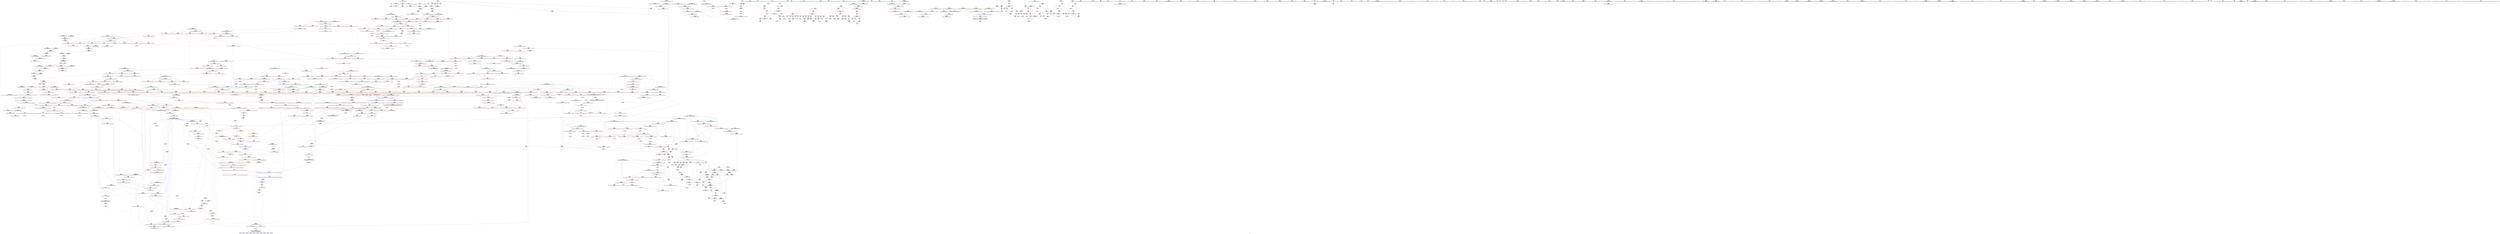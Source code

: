 digraph "SVFG" {
	label="SVFG";

	Node0x55d5dc4352c0 [shape=record,color=grey,label="{NodeID: 0\nNullPtr}"];
	Node0x55d5dc4352c0 -> Node0x55d5dc49b040[style=solid];
	Node0x55d5dc4352c0 -> Node0x55d5dc4b5f90[style=solid];
	Node0x55d5dc5abce0 [shape=record,color=black,label="{NodeID: 1882\n1395 = PHI(1336, )\n0th arg _ZSt23__copy_move_backward_a2ILb1EPdS0_ET1_T0_S2_S1_ }"];
	Node0x55d5dc5abce0 -> Node0x55d5dc4a5e70[style=solid];
	Node0x55d5dc4a3360 [shape=record,color=blue,label="{NodeID: 775\n966\<--963\nthis.addr\<--this\n_ZN9__gnu_cxx5__ops14_Iter_less_valC2ENS0_15_Iter_less_iterE\n}"];
	Node0x55d5dc4a3360 -> Node0x55d5dc4af730[style=dashed];
	Node0x55d5dc499f00 [shape=record,color=red,label="{NodeID: 443\n489\<--442\n\<--__last.addr\n_ZSt16__introsort_loopIPdlN9__gnu_cxx5__ops15_Iter_less_iterEEvT_S4_T0_T1_\n|{<s0>18}}"];
	Node0x55d5dc499f00:s0 -> Node0x55d5dc5a3b70[style=solid,color=red];
	Node0x55d5dc4dd9b0 [shape=record,color=grey,label="{NodeID: 1218\n884 = Binary(883, 696, )\n}"];
	Node0x55d5dc4dd9b0 -> Node0x55d5dc4ddcb0[style=solid];
	Node0x55d5dc48e0e0 [shape=record,color=green,label="{NodeID: 111\n635\<--636\n__middle.addr\<--__middle.addr_field_insensitive\n_ZSt13__heap_selectIPdN9__gnu_cxx5__ops15_Iter_less_iterEEvT_S4_S4_T0_\n}"];
	Node0x55d5dc48e0e0 -> Node0x55d5dc4ab8a0[style=solid];
	Node0x55d5dc48e0e0 -> Node0x55d5dc4ab970[style=solid];
	Node0x55d5dc48e0e0 -> Node0x55d5dc4aba40[style=solid];
	Node0x55d5dc48e0e0 -> Node0x55d5dc4b8c70[style=solid];
	Node0x55d5dc4af800 [shape=record,color=red,label="{NodeID: 554\n1004\<--977\n\<--__first.addr\n_ZSt11__push_heapIPdldN9__gnu_cxx5__ops14_Iter_less_valEEvT_T0_S5_T1_RT2_\n}"];
	Node0x55d5dc4af800 -> Node0x55d5dc4a13b0[style=solid];
	Node0x55d5dc5233e0 [shape=record,color=black,label="{NodeID: 1329\nMR_16V_3 = PHI(MR_16V_6, MR_16V_1, )\npts\{10 \}\n|{|<s2>66|<s3>68|<s4>71|<s5>71}}"];
	Node0x55d5dc5233e0 -> Node0x55d5dc4b3830[style=dashed];
	Node0x55d5dc5233e0 -> Node0x55d5dc5138c0[style=dashed];
	Node0x55d5dc5233e0:s2 -> Node0x55d5dc51b110[style=dashed,color=red];
	Node0x55d5dc5233e0:s3 -> Node0x55d5dc52f840[style=dashed,color=red];
	Node0x55d5dc5233e0:s4 -> Node0x55d5dc4b47a0[style=dashed,color=red];
	Node0x55d5dc5233e0:s5 -> Node0x55d5dc5116c0[style=dashed,color=red];
	Node0x55d5dc492730 [shape=record,color=green,label="{NodeID: 222\n1461\<--1462\n__first.addr\<--__first.addr_field_insensitive\n_ZNSt20__copy_move_backwardILb1ELb1ESt26random_access_iterator_tagE13__copy_move_bIdEEPT_PKS3_S6_S4_\n}"];
	Node0x55d5dc492730 -> Node0x55d5dc4b5090[style=solid];
	Node0x55d5dc492730 -> Node0x55d5dc4b5160[style=solid];
	Node0x55d5dc492730 -> Node0x55d5dc4a65c0[style=solid];
	Node0x55d5dc5a1ec0 [shape=record,color=black,label="{NodeID: 1772\n1058 = PHI(612, )\n1st arg _ZSt22__move_median_to_firstIPdN9__gnu_cxx5__ops15_Iter_less_iterEEvT_S4_S4_S4_T0_ }"];
	Node0x55d5dc5a1ec0 -> Node0x55d5dc4a3f90[style=solid];
	Node0x55d5dc4b5230 [shape=record,color=red,label="{NodeID: 665\n1472\<--1463\n\<--__last.addr\n_ZNSt20__copy_move_backwardILb1ELb1ESt26random_access_iterator_tagE13__copy_move_bIdEEPT_PKS3_S6_S4_\n}"];
	Node0x55d5dc4b5230 -> Node0x55d5dc49de50[style=solid];
	Node0x55d5dc4a0440 [shape=record,color=purple,label="{NodeID: 333\n1173\<--1172\nincdec.ptr9\<--\n_ZSt21__unguarded_partitionIPdN9__gnu_cxx5__ops15_Iter_less_iterEET_S4_S4_S4_T0_\n}"];
	Node0x55d5dc4a0440 -> Node0x55d5dc4a46e0[style=solid];
	Node0x55d5dc48a120 [shape=record,color=green,label="{NodeID: 1\n7\<--1\n__dso_handle\<--dummyObj\nGlob }"];
	Node0x55d5dc5abe20 [shape=record,color=black,label="{NodeID: 1883\n1396 = PHI(1340, )\n1st arg _ZSt23__copy_move_backward_a2ILb1EPdS0_ET1_T0_S2_S1_ }"];
	Node0x55d5dc5abe20 -> Node0x55d5dc4a5f40[style=solid];
	Node0x55d5dc4a3430 [shape=record,color=blue,label="{NodeID: 776\n977\<--972\n__first.addr\<--__first\n_ZSt11__push_heapIPdldN9__gnu_cxx5__ops14_Iter_less_valEEvT_T0_S5_T1_RT2_\n}"];
	Node0x55d5dc4a3430 -> Node0x55d5dc4af800[style=dashed];
	Node0x55d5dc4a3430 -> Node0x55d5dc4af8d0[style=dashed];
	Node0x55d5dc4a3430 -> Node0x55d5dc4af9a0[style=dashed];
	Node0x55d5dc4a3430 -> Node0x55d5dc4afa70[style=dashed];
	Node0x55d5dc499fd0 [shape=record,color=red,label="{NodeID: 444\n467\<--444\n\<--__depth_limit.addr\n_ZSt16__introsort_loopIPdlN9__gnu_cxx5__ops15_Iter_less_iterEEvT_S4_T0_T1_\n}"];
	Node0x55d5dc499fd0 -> Node0x55d5dc4e1430[style=solid];
	Node0x55d5dc4ddb30 [shape=record,color=grey,label="{NodeID: 1219\n746 = Binary(745, 419, )\n}"];
	Node0x55d5dc4ddb30 -> Node0x55d5dc4dde30[style=solid];
	Node0x55d5dc48e1b0 [shape=record,color=green,label="{NodeID: 112\n637\<--638\n__last.addr\<--__last.addr_field_insensitive\n_ZSt13__heap_selectIPdN9__gnu_cxx5__ops15_Iter_less_iterEEvT_S4_S4_T0_\n}"];
	Node0x55d5dc48e1b0 -> Node0x55d5dc4abb10[style=solid];
	Node0x55d5dc48e1b0 -> Node0x55d5dc4b8d40[style=solid];
	Node0x55d5dc4af8d0 [shape=record,color=red,label="{NodeID: 555\n1013\<--977\n\<--__first.addr\n_ZSt11__push_heapIPdldN9__gnu_cxx5__ops14_Iter_less_valEEvT_T0_S5_T1_RT2_\n}"];
	Node0x55d5dc4af8d0 -> Node0x55d5dc4a1480[style=solid];
	Node0x55d5dc492800 [shape=record,color=green,label="{NodeID: 223\n1463\<--1464\n__last.addr\<--__last.addr_field_insensitive\n_ZNSt20__copy_move_backwardILb1ELb1ESt26random_access_iterator_tagE13__copy_move_bIdEEPT_PKS3_S6_S4_\n}"];
	Node0x55d5dc492800 -> Node0x55d5dc4b5230[style=solid];
	Node0x55d5dc492800 -> Node0x55d5dc4a6690[style=solid];
	Node0x55d5dc5a2000 [shape=record,color=black,label="{NodeID: 1773\n1059 = PHI(613, )\n2nd arg _ZSt22__move_median_to_firstIPdN9__gnu_cxx5__ops15_Iter_less_iterEEvT_S4_S4_S4_T0_ }"];
	Node0x55d5dc5a2000 -> Node0x55d5dc4a4060[style=solid];
	Node0x55d5dc4b5300 [shape=record,color=red,label="{NodeID: 666\n1482\<--1465\n\<--__result.addr\n_ZNSt20__copy_move_backwardILb1ELb1ESt26random_access_iterator_tagE13__copy_move_bIdEEPT_PKS3_S6_S4_\n}"];
	Node0x55d5dc4b5300 -> Node0x55d5dc4a16f0[style=solid];
	Node0x55d5dc4a0510 [shape=record,color=purple,label="{NodeID: 334\n1246\<--1245\nadd.ptr\<--\n_ZSt16__insertion_sortIPdN9__gnu_cxx5__ops15_Iter_less_iterEEvT_S4_T0_\n}"];
	Node0x55d5dc4a0510 -> Node0x55d5dc4a4f00[style=solid];
	Node0x55d5dc48a1b0 [shape=record,color=green,label="{NodeID: 2\n18\<--1\n\<--dummyObj\nCan only get source location for instruction, argument, global var or function.}"];
	Node0x55d5dc5abf60 [shape=record,color=black,label="{NodeID: 1884\n1397 = PHI(1341, )\n2nd arg _ZSt23__copy_move_backward_a2ILb1EPdS0_ET1_T0_S2_S1_ }"];
	Node0x55d5dc5abf60 -> Node0x55d5dc4a6010[style=solid];
	Node0x55d5dc4a3500 [shape=record,color=blue,label="{NodeID: 777\n979\<--973\n__holeIndex.addr\<--__holeIndex\n_ZSt11__push_heapIPdldN9__gnu_cxx5__ops14_Iter_less_valEEvT_T0_S5_T1_RT2_\n}"];
	Node0x55d5dc4a3500 -> Node0x55d5dc4afb40[style=dashed];
	Node0x55d5dc4a3500 -> Node0x55d5dc510b90[style=dashed];
	Node0x55d5dc49a0a0 [shape=record,color=red,label="{NodeID: 445\n478\<--444\n\<--__depth_limit.addr\n_ZSt16__introsort_loopIPdlN9__gnu_cxx5__ops15_Iter_less_iterEEvT_S4_T0_T1_\n}"];
	Node0x55d5dc49a0a0 -> Node0x55d5dc4dae30[style=solid];
	Node0x55d5dc4ddcb0 [shape=record,color=grey,label="{NodeID: 1220\n885 = Binary(419, 884, )\n}"];
	Node0x55d5dc4ddcb0 -> Node0x55d5dc4ba5a0[style=solid];
	Node0x55d5dc48e280 [shape=record,color=green,label="{NodeID: 113\n639\<--640\n__i\<--__i_field_insensitive\n_ZSt13__heap_selectIPdN9__gnu_cxx5__ops15_Iter_less_iterEEvT_S4_S4_T0_\n}"];
	Node0x55d5dc48e280 -> Node0x55d5dc4abbe0[style=solid];
	Node0x55d5dc48e280 -> Node0x55d5dc4abcb0[style=solid];
	Node0x55d5dc48e280 -> Node0x55d5dc4abd80[style=solid];
	Node0x55d5dc48e280 -> Node0x55d5dc4abe50[style=solid];
	Node0x55d5dc48e280 -> Node0x55d5dc4b8e10[style=solid];
	Node0x55d5dc48e280 -> Node0x55d5dc4b8ee0[style=solid];
	Node0x55d5dc4af9a0 [shape=record,color=red,label="{NodeID: 556\n1018\<--977\n\<--__first.addr\n_ZSt11__push_heapIPdldN9__gnu_cxx5__ops14_Iter_less_valEEvT_T0_S5_T1_RT2_\n}"];
	Node0x55d5dc4af9a0 -> Node0x55d5dc4a1550[style=solid];
	Node0x55d5dc4928d0 [shape=record,color=green,label="{NodeID: 224\n1465\<--1466\n__result.addr\<--__result.addr_field_insensitive\n_ZNSt20__copy_move_backwardILb1ELb1ESt26random_access_iterator_tagE13__copy_move_bIdEEPT_PKS3_S6_S4_\n}"];
	Node0x55d5dc4928d0 -> Node0x55d5dc4b5300[style=solid];
	Node0x55d5dc4928d0 -> Node0x55d5dc4b53d0[style=solid];
	Node0x55d5dc4928d0 -> Node0x55d5dc4a6760[style=solid];
	Node0x55d5dc5a2140 [shape=record,color=black,label="{NodeID: 1774\n1060 = PHI(615, )\n3rd arg _ZSt22__move_median_to_firstIPdN9__gnu_cxx5__ops15_Iter_less_iterEEvT_S4_S4_S4_T0_ }"];
	Node0x55d5dc5a2140 -> Node0x55d5dc4a4130[style=solid];
	Node0x55d5dc4b53d0 [shape=record,color=red,label="{NodeID: 667\n1495\<--1465\n\<--__result.addr\n_ZNSt20__copy_move_backwardILb1ELb1ESt26random_access_iterator_tagE13__copy_move_bIdEEPT_PKS3_S6_S4_\n}"];
	Node0x55d5dc4b53d0 -> Node0x55d5dc4a17c0[style=solid];
	Node0x55d5dc533630 [shape=record,color=yellow,style=double,label="{NodeID: 1442\n225V_1 = ENCHI(MR_225V_0)\npts\{723 810 859 984 1199 1353 \}\nFun[_ZSt16__insertion_sortIPdN9__gnu_cxx5__ops15_Iter_less_iterEEvT_S4_T0_]}"];
	Node0x55d5dc533630 -> Node0x55d5dc4b3830[style=dashed];
	Node0x55d5dc533630 -> Node0x55d5dc4b3900[style=dashed];
	Node0x55d5dc4a05e0 [shape=record,color=purple,label="{NodeID: 335\n1264\<--1263\nadd.ptr4\<--\n_ZSt16__insertion_sortIPdN9__gnu_cxx5__ops15_Iter_less_iterEEvT_S4_T0_\n|{<s0>68}}"];
	Node0x55d5dc4a05e0:s0 -> Node0x55d5dc5ab2d0[style=solid,color=red];
	Node0x55d5dc48a460 [shape=record,color=green,label="{NodeID: 3\n20\<--1\n.str\<--dummyObj\nGlob }"];
	Node0x55d5dc5ac0a0 [shape=record,color=black,label="{NodeID: 1885\n388 = PHI(350, )\n0th arg _ZSt6__sortIPdN9__gnu_cxx5__ops15_Iter_less_iterEEvT_S4_T0_ }"];
	Node0x55d5dc5ac0a0 -> Node0x55d5dc4b7dd0[style=solid];
	Node0x55d5dc4a35d0 [shape=record,color=blue,label="{NodeID: 778\n981\<--974\n__topIndex.addr\<--__topIndex\n_ZSt11__push_heapIPdldN9__gnu_cxx5__ops14_Iter_less_valEEvT_T0_S5_T1_RT2_\n}"];
	Node0x55d5dc4a35d0 -> Node0x55d5dc4aff50[style=dashed];
	Node0x55d5dc49a170 [shape=record,color=red,label="{NodeID: 446\n490\<--444\n\<--__depth_limit.addr\n_ZSt16__introsort_loopIPdlN9__gnu_cxx5__ops15_Iter_less_iterEEvT_S4_T0_T1_\n|{<s0>18}}"];
	Node0x55d5dc49a170:s0 -> Node0x55d5dc5a3cc0[style=solid,color=red];
	Node0x55d5dc4dde30 [shape=record,color=grey,label="{NodeID: 1221\n747 = Binary(746, 419, )\n}"];
	Node0x55d5dc4dde30 -> Node0x55d5dc4b9630[style=solid];
	Node0x55d5dc48e350 [shape=record,color=green,label="{NodeID: 114\n647\<--648\n_ZSt11__make_heapIPdN9__gnu_cxx5__ops15_Iter_less_iterEEvT_S4_RT0_\<--_ZSt11__make_heapIPdN9__gnu_cxx5__ops15_Iter_less_iterEEvT_S4_RT0__field_insensitive\n}"];
	Node0x55d5dc4afa70 [shape=record,color=red,label="{NodeID: 557\n1031\<--977\n\<--__first.addr\n_ZSt11__push_heapIPdldN9__gnu_cxx5__ops14_Iter_less_valEEvT_T0_S5_T1_RT2_\n}"];
	Node0x55d5dc4afa70 -> Node0x55d5dc4a1620[style=solid];
	Node0x55d5dc5242e0 [shape=record,color=black,label="{NodeID: 1332\nMR_4V_3 = PHI(MR_4V_4, MR_4V_2, )\npts\{59 \}\n}"];
	Node0x55d5dc5242e0 -> Node0x55d5dc4a1f10[style=dashed];
	Node0x55d5dc5242e0 -> Node0x55d5dc4a1fe0[style=dashed];
	Node0x55d5dc5242e0 -> Node0x55d5dc4a20b0[style=dashed];
	Node0x55d5dc5242e0 -> Node0x55d5dc4b63d0[style=dashed];
	Node0x55d5dc4929a0 [shape=record,color=green,label="{NodeID: 225\n1467\<--1468\n_Num\<--_Num_field_insensitive\n_ZNSt20__copy_move_backwardILb1ELb1ESt26random_access_iterator_tagE13__copy_move_bIdEEPT_PKS3_S6_S4_\n}"];
	Node0x55d5dc4929a0 -> Node0x55d5dc4b54a0[style=solid];
	Node0x55d5dc4929a0 -> Node0x55d5dc4b5570[style=solid];
	Node0x55d5dc4929a0 -> Node0x55d5dc4b5640[style=solid];
	Node0x55d5dc4929a0 -> Node0x55d5dc4b5710[style=solid];
	Node0x55d5dc4929a0 -> Node0x55d5dc4a6830[style=solid];
	Node0x55d5dc5a2280 [shape=record,color=black,label="{NodeID: 1775\n1192 = PHI(1185, )\n0th arg _ZSt4swapIdENSt9enable_ifIXsr6__and_ISt6__not_ISt15__is_tuple_likeIT_EESt21is_move_constructibleIS3_ESt18is_move_assignableIS3_EEE5valueEvE4typeERS3_SC_ }"];
	Node0x55d5dc5a2280 -> Node0x55d5dc4a4950[style=solid];
	Node0x55d5dc4b54a0 [shape=record,color=red,label="{NodeID: 668\n1479\<--1467\n\<--_Num\n_ZNSt20__copy_move_backwardILb1ELb1ESt26random_access_iterator_tagE13__copy_move_bIdEEPT_PKS3_S6_S4_\n}"];
	Node0x55d5dc4b54a0 -> Node0x55d5dc4e2630[style=solid];
	Node0x55d5dc4a06b0 [shape=record,color=purple,label="{NodeID: 336\n1283\<--1282\nincdec.ptr\<--\n_ZSt16__insertion_sortIPdN9__gnu_cxx5__ops15_Iter_less_iterEEvT_S4_T0_\n}"];
	Node0x55d5dc4a06b0 -> Node0x55d5dc4a5170[style=solid];
	Node0x55d5dc48a4f0 [shape=record,color=green,label="{NodeID: 4\n22\<--1\n.str.1\<--dummyObj\nGlob }"];
	Node0x55d5dc5ac1e0 [shape=record,color=black,label="{NodeID: 1886\n389 = PHI(351, )\n1st arg _ZSt6__sortIPdN9__gnu_cxx5__ops15_Iter_less_iterEEvT_S4_T0_ }"];
	Node0x55d5dc5ac1e0 -> Node0x55d5dc4b7ea0[style=solid];
	Node0x55d5dc4a36a0 [shape=record,color=blue,label="{NodeID: 779\n983\<--975\n__value.addr\<--__value\n_ZSt11__push_heapIPdldN9__gnu_cxx5__ops14_Iter_less_valEEvT_T0_S5_T1_RT2_\n|{|<s2>45}}"];
	Node0x55d5dc4a36a0 -> Node0x55d5dc4b0360[style=dashed];
	Node0x55d5dc4a36a0 -> Node0x55d5dc4b0430[style=dashed];
	Node0x55d5dc4a36a0:s2 -> Node0x55d5dc5305d0[style=dashed,color=red];
	Node0x55d5dc49a240 [shape=record,color=red,label="{NodeID: 447\n488\<--448\n\<--__cut\n_ZSt16__introsort_loopIPdlN9__gnu_cxx5__ops15_Iter_less_iterEEvT_S4_T0_T1_\n|{<s0>18}}"];
	Node0x55d5dc49a240:s0 -> Node0x55d5dc5a3a20[style=solid,color=red];
	Node0x55d5dc4ddfb0 [shape=record,color=grey,label="{NodeID: 1222\n742 = Binary(740, 741, )\n}"];
	Node0x55d5dc4ddfb0 -> Node0x55d5dc4de5b0[style=solid];
	Node0x55d5dc492e10 [shape=record,color=green,label="{NodeID: 115\n659\<--660\n_ZNK9__gnu_cxx5__ops15_Iter_less_iterclIPdS3_EEbT_T0_\<--_ZNK9__gnu_cxx5__ops15_Iter_less_iterclIPdS3_EEbT_T0__field_insensitive\n}"];
	Node0x55d5dc4afb40 [shape=record,color=red,label="{NodeID: 558\n994\<--979\n\<--__holeIndex.addr\n_ZSt11__push_heapIPdldN9__gnu_cxx5__ops14_Iter_less_valEEvT_T0_S5_T1_RT2_\n}"];
	Node0x55d5dc4afb40 -> Node0x55d5dc4df930[style=solid];
	Node0x55d5dc5247e0 [shape=record,color=black,label="{NodeID: 1333\nMR_6V_2 = PHI(MR_6V_4, MR_6V_1, )\npts\{61 \}\n}"];
	Node0x55d5dc5247e0 -> Node0x55d5dc4b6160[style=dashed];
	Node0x55d5dc492a70 [shape=record,color=green,label="{NodeID: 226\n1492\<--1493\nllvm.memmove.p0i8.p0i8.i64\<--llvm.memmove.p0i8.p0i8.i64_field_insensitive\n}"];
	Node0x55d5dc5a23c0 [shape=record,color=black,label="{NodeID: 1776\n1193 = PHI(1186, )\n1st arg _ZSt4swapIdENSt9enable_ifIXsr6__and_ISt6__not_ISt15__is_tuple_likeIT_EESt21is_move_constructibleIS3_ESt18is_move_assignableIS3_EEE5valueEvE4typeERS3_SC_ }"];
	Node0x55d5dc5a23c0 -> Node0x55d5dc4a4a20[style=solid];
	Node0x55d5dc4b5570 [shape=record,color=red,label="{NodeID: 669\n1483\<--1467\n\<--_Num\n_ZNSt20__copy_move_backwardILb1ELb1ESt26random_access_iterator_tagE13__copy_move_bIdEEPT_PKS3_S6_S4_\n}"];
	Node0x55d5dc4b5570 -> Node0x55d5dc4de130[style=solid];
	Node0x55d5dc4a0780 [shape=record,color=purple,label="{NodeID: 337\n1318\<--1317\nincdec.ptr\<--\n_ZSt26__unguarded_insertion_sortIPdN9__gnu_cxx5__ops15_Iter_less_iterEEvT_S4_T0_\n}"];
	Node0x55d5dc4a0780 -> Node0x55d5dc4a54b0[style=solid];
	Node0x55d5dc48a580 [shape=record,color=green,label="{NodeID: 5\n24\<--1\n.str.2\<--dummyObj\nGlob }"];
	Node0x55d5dc5ac320 [shape=record,color=black,label="{NodeID: 1887\n555 = PHI(471, )\n0th arg _ZSt14__partial_sortIPdN9__gnu_cxx5__ops15_Iter_less_iterEEvT_S4_S4_T0_ }"];
	Node0x55d5dc5ac320 -> Node0x55d5dc4b86c0[style=solid];
	Node0x55d5dc4a3770 [shape=record,color=blue,label="{NodeID: 780\n985\<--976\n__comp.addr\<--__comp\n_ZSt11__push_heapIPdldN9__gnu_cxx5__ops14_Iter_less_valEEvT_T0_S5_T1_RT2_\n}"];
	Node0x55d5dc4a3770 -> Node0x55d5dc4b0020[style=dashed];
	Node0x55d5dc49a310 [shape=record,color=red,label="{NodeID: 448\n492\<--448\n\<--__cut\n_ZSt16__introsort_loopIPdlN9__gnu_cxx5__ops15_Iter_less_iterEEvT_S4_T0_T1_\n}"];
	Node0x55d5dc49a310 -> Node0x55d5dc4b8380[style=solid];
	Node0x55d5dc4de130 [shape=record,color=grey,label="{NodeID: 1223\n1484 = Binary(469, 1483, )\n}"];
	Node0x55d5dc492f10 [shape=record,color=green,label="{NodeID: 116\n666\<--667\n_ZSt10__pop_heapIPdN9__gnu_cxx5__ops15_Iter_less_iterEEvT_S4_S4_RT0_\<--_ZSt10__pop_heapIPdN9__gnu_cxx5__ops15_Iter_less_iterEEvT_S4_S4_RT0__field_insensitive\n}"];
	Node0x55d5dc4afc10 [shape=record,color=red,label="{NodeID: 559\n999\<--979\n\<--__holeIndex.addr\n_ZSt11__push_heapIPdldN9__gnu_cxx5__ops14_Iter_less_valEEvT_T0_S5_T1_RT2_\n}"];
	Node0x55d5dc4afc10 -> Node0x55d5dc4e2ab0[style=solid];
	Node0x55d5dc492b70 [shape=record,color=green,label="{NodeID: 227\n1509\<--1510\nthis.addr\<--this.addr_field_insensitive\n_ZNK9__gnu_cxx5__ops14_Val_less_iterclIdPdEEbRT_T0_\n}"];
	Node0x55d5dc492b70 -> Node0x55d5dc4b57e0[style=solid];
	Node0x55d5dc492b70 -> Node0x55d5dc4a69d0[style=solid];
	Node0x55d5dc5a2500 [shape=record,color=black,label="{NodeID: 1777\n1220 = PHI(536, 549, )\n0th arg _ZSt16__insertion_sortIPdN9__gnu_cxx5__ops15_Iter_less_iterEEvT_S4_T0_ }"];
	Node0x55d5dc5a2500 -> Node0x55d5dc4a4d60[style=solid];
	Node0x55d5dc4b5640 [shape=record,color=red,label="{NodeID: 670\n1489\<--1467\n\<--_Num\n_ZNSt20__copy_move_backwardILb1ELb1ESt26random_access_iterator_tagE13__copy_move_bIdEEPT_PKS3_S6_S4_\n}"];
	Node0x55d5dc4b5640 -> Node0x55d5dc4da530[style=solid];
	Node0x55d5dc4a0850 [shape=record,color=purple,label="{NodeID: 338\n1364\<--1363\nincdec.ptr\<--\n_ZSt25__unguarded_linear_insertIPdN9__gnu_cxx5__ops14_Val_less_iterEEvT_T0_\n}"];
	Node0x55d5dc4a0850 -> Node0x55d5dc4a5a60[style=solid];
	Node0x55d5dc48a610 [shape=record,color=green,label="{NodeID: 6\n26\<--1\n.str.3\<--dummyObj\nGlob }"];
	Node0x55d5dc5ac460 [shape=record,color=black,label="{NodeID: 1888\n556 = PHI(472, )\n1st arg _ZSt14__partial_sortIPdN9__gnu_cxx5__ops15_Iter_less_iterEEvT_S4_S4_T0_ }"];
	Node0x55d5dc5ac460 -> Node0x55d5dc4b8790[style=solid];
	Node0x55d5dc4a3840 [shape=record,color=blue,label="{NodeID: 781\n987\<--996\n__parent\<--div\n_ZSt11__push_heapIPdldN9__gnu_cxx5__ops14_Iter_less_valEEvT_T0_S5_T1_RT2_\n}"];
	Node0x55d5dc4a3840 -> Node0x55d5dc510aa0[style=dashed];
	Node0x55d5dc49a3e0 [shape=record,color=red,label="{NodeID: 449\n501\<--498\n\<--__n.addr\n_ZSt4__lgl\n}"];
	Node0x55d5dc4de2b0 [shape=record,color=grey,label="{NodeID: 1224\n1477 = Binary(1476, 414, )\n}"];
	Node0x55d5dc4de2b0 -> Node0x55d5dc4a6830[style=solid];
	Node0x55d5dc493010 [shape=record,color=green,label="{NodeID: 117\n679\<--680\n__first.addr\<--__first.addr_field_insensitive\n_ZSt11__sort_heapIPdN9__gnu_cxx5__ops15_Iter_less_iterEEvT_S4_RT0_\n}"];
	Node0x55d5dc493010 -> Node0x55d5dc4abf20[style=solid];
	Node0x55d5dc493010 -> Node0x55d5dc4abff0[style=solid];
	Node0x55d5dc493010 -> Node0x55d5dc4b8fb0[style=solid];
	Node0x55d5dc4afce0 [shape=record,color=red,label="{NodeID: 560\n1019\<--979\n\<--__holeIndex.addr\n_ZSt11__push_heapIPdldN9__gnu_cxx5__ops14_Iter_less_valEEvT_T0_S5_T1_RT2_\n}"];
	Node0x55d5dc5251e0 [shape=record,color=black,label="{NodeID: 1335\nMR_16V_2 = PHI(MR_16V_3, MR_16V_1, )\npts\{10 \}\n|{<s0>7}}"];
	Node0x55d5dc5251e0:s0 -> Node0x55d5dc533ad0[style=dashed,color=red];
	Node0x55d5dc492c40 [shape=record,color=green,label="{NodeID: 228\n1511\<--1512\n__val.addr\<--__val.addr_field_insensitive\n_ZNK9__gnu_cxx5__ops14_Val_less_iterclIdPdEEbRT_T0_\n}"];
	Node0x55d5dc492c40 -> Node0x55d5dc4b58b0[style=solid];
	Node0x55d5dc492c40 -> Node0x55d5dc4a6aa0[style=solid];
	Node0x55d5dc5a2710 [shape=record,color=black,label="{NodeID: 1778\n1221 = PHI(538, 550, )\n1st arg _ZSt16__insertion_sortIPdN9__gnu_cxx5__ops15_Iter_less_iterEEvT_S4_T0_ }"];
	Node0x55d5dc5a2710 -> Node0x55d5dc4a4e30[style=solid];
	Node0x55d5dc4b5710 [shape=record,color=red,label="{NodeID: 671\n1496\<--1467\n\<--_Num\n_ZNSt20__copy_move_backwardILb1ELb1ESt26random_access_iterator_tagE13__copy_move_bIdEEPT_PKS3_S6_S4_\n}"];
	Node0x55d5dc4b5710 -> Node0x55d5dc4da9b0[style=solid];
	Node0x55d5dc533ad0 [shape=record,color=yellow,style=double,label="{NodeID: 1446\n16V_1 = ENCHI(MR_16V_0)\npts\{10 \}\nFun[_ZSt4sortIPdEvT_S1_]|{<s0>12}}"];
	Node0x55d5dc533ad0:s0 -> Node0x55d5dc530d00[style=dashed,color=red];
	Node0x55d5dc4a0920 [shape=record,color=purple,label="{NodeID: 339\n1380\<--1379\nincdec.ptr3\<--\n_ZSt25__unguarded_linear_insertIPdN9__gnu_cxx5__ops14_Val_less_iterEEvT_T0_\n}"];
	Node0x55d5dc4a0920 -> Node0x55d5dc4a5cd0[style=solid];
	Node0x55d5dc48ae50 [shape=record,color=green,label="{NodeID: 7\n29\<--1\n\<--dummyObj\nCan only get source location for instruction, argument, global var or function.}"];
	Node0x55d5dc5ac5a0 [shape=record,color=black,label="{NodeID: 1889\n557 = PHI(473, )\n2nd arg _ZSt14__partial_sortIPdN9__gnu_cxx5__ops15_Iter_less_iterEEvT_S4_S4_T0_ }"];
	Node0x55d5dc5ac5a0 -> Node0x55d5dc4b8860[style=solid];
	Node0x55d5dc4a3910 [shape=record,color=blue,label="{NodeID: 782\n1020\<--1017\nadd.ptr3\<--\n_ZSt11__push_heapIPdldN9__gnu_cxx5__ops14_Iter_less_valEEvT_T0_S5_T1_RT2_\n}"];
	Node0x55d5dc4a3910 -> Node0x55d5dc5105a0[style=dashed];
	Node0x55d5dc49a4b0 [shape=record,color=red,label="{NodeID: 450\n529\<--516\n\<--__first.addr\n_ZSt22__final_insertion_sortIPdN9__gnu_cxx5__ops15_Iter_less_iterEEvT_S4_T0_\n}"];
	Node0x55d5dc49a4b0 -> Node0x55d5dc49cc70[style=solid];
	Node0x55d5dc4de430 [shape=record,color=grey,label="{NodeID: 1225\n164 = Binary(163, 154, )\n}"];
	Node0x55d5dc4de430 -> Node0x55d5dc4b67e0[style=solid];
	Node0x55d5dc4930e0 [shape=record,color=green,label="{NodeID: 118\n681\<--682\n__last.addr\<--__last.addr_field_insensitive\n_ZSt11__sort_heapIPdN9__gnu_cxx5__ops15_Iter_less_iterEEvT_S4_RT0_\n}"];
	Node0x55d5dc4930e0 -> Node0x55d5dc4ac0c0[style=solid];
	Node0x55d5dc4930e0 -> Node0x55d5dc4ac190[style=solid];
	Node0x55d5dc4930e0 -> Node0x55d5dc4ac260[style=solid];
	Node0x55d5dc4930e0 -> Node0x55d5dc4ac330[style=solid];
	Node0x55d5dc4930e0 -> Node0x55d5dc4b9080[style=solid];
	Node0x55d5dc4930e0 -> Node0x55d5dc4b9220[style=solid];
	Node0x55d5dc4afdb0 [shape=record,color=red,label="{NodeID: 561\n1024\<--979\n\<--__holeIndex.addr\n_ZSt11__push_heapIPdldN9__gnu_cxx5__ops14_Iter_less_valEEvT_T0_S5_T1_RT2_\n}"];
	Node0x55d5dc4afdb0 -> Node0x55d5dc4dfc30[style=solid];
	Node0x55d5dc5256e0 [shape=record,color=black,label="{NodeID: 1336\nMR_2V_2 = PHI(MR_2V_3, MR_2V_1, )\npts\{19 \}\n}"];
	Node0x55d5dc5256e0 -> Node0x55d5dc4a1d70[style=dashed];
	Node0x55d5dc5256e0 -> Node0x55d5dc4b7000[style=dashed];
	Node0x55d5dc5256e0 -> Node0x55d5dc5256e0[style=dashed];
	Node0x55d5dc5256e0 -> Node0x55d5dc5297e0[style=dashed];
	Node0x55d5dc492d10 [shape=record,color=green,label="{NodeID: 229\n1513\<--1514\n__it.addr\<--__it.addr_field_insensitive\n_ZNK9__gnu_cxx5__ops14_Val_less_iterclIdPdEEbRT_T0_\n}"];
	Node0x55d5dc492d10 -> Node0x55d5dc4b5980[style=solid];
	Node0x55d5dc492d10 -> Node0x55d5dc4a6b70[style=solid];
	Node0x55d5dc5a2890 [shape=record,color=black,label="{NodeID: 1779\n1451 = PHI(1407, 1411, 1413, )\n0th arg _ZSt12__niter_baseIPdET_S1_ }"];
	Node0x55d5dc5a2890 -> Node0x55d5dc4a64f0[style=solid];
	Node0x55d5dc4b57e0 [shape=record,color=red,label="{NodeID: 672\n1518\<--1509\nthis1\<--this.addr\n_ZNK9__gnu_cxx5__ops14_Val_less_iterclIdPdEEbRT_T0_\n}"];
	Node0x55d5dc4a09f0 [shape=record,color=purple,label="{NodeID: 340\n1532\<--1486\noffset_0\<--\n}"];
	Node0x55d5dc4a09f0 -> Node0x55d5dc4a6900[style=solid];
	Node0x55d5dc48aee0 [shape=record,color=green,label="{NodeID: 8\n67\<--1\n\<--dummyObj\nCan only get source location for instruction, argument, global var or function.}"];
	Node0x55d5dc5ac6e0 [shape=record,color=black,label="{NodeID: 1890\n963 = PHI(864, )\n0th arg _ZN9__gnu_cxx5__ops14_Iter_less_valC2ENS0_15_Iter_less_iterE }"];
	Node0x55d5dc5ac6e0 -> Node0x55d5dc4a3360[style=solid];
	Node0x55d5dc4a39e0 [shape=record,color=blue,label="{NodeID: 783\n979\<--1022\n__holeIndex.addr\<--\n_ZSt11__push_heapIPdldN9__gnu_cxx5__ops14_Iter_less_valEEvT_T0_S5_T1_RT2_\n}"];
	Node0x55d5dc4a39e0 -> Node0x55d5dc4afdb0[style=dashed];
	Node0x55d5dc4a39e0 -> Node0x55d5dc510b90[style=dashed];
	Node0x55d5dc49a580 [shape=record,color=red,label="{NodeID: 451\n536\<--516\n\<--__first.addr\n_ZSt22__final_insertion_sortIPdN9__gnu_cxx5__ops15_Iter_less_iterEEvT_S4_T0_\n|{<s0>20}}"];
	Node0x55d5dc49a580:s0 -> Node0x55d5dc5a2500[style=solid,color=red];
	Node0x55d5dc4de5b0 [shape=record,color=grey,label="{NodeID: 1226\n743 = Binary(742, 414, )\n}"];
	Node0x55d5dc4de5b0 -> Node0x55d5dc4b9560[style=solid];
	Node0x55d5dc4931b0 [shape=record,color=green,label="{NodeID: 119\n683\<--684\n__comp.addr\<--__comp.addr_field_insensitive\n_ZSt11__sort_heapIPdN9__gnu_cxx5__ops15_Iter_less_iterEEvT_S4_RT0_\n}"];
	Node0x55d5dc4931b0 -> Node0x55d5dc4ac400[style=solid];
	Node0x55d5dc4931b0 -> Node0x55d5dc4b9150[style=solid];
	Node0x55d5dc4afe80 [shape=record,color=red,label="{NodeID: 562\n1032\<--979\n\<--__holeIndex.addr\n_ZSt11__push_heapIPdldN9__gnu_cxx5__ops14_Iter_less_valEEvT_T0_S5_T1_RT2_\n}"];
	Node0x55d5dc525be0 [shape=record,color=black,label="{NodeID: 1337\nMR_23V_3 = PHI(MR_23V_4, MR_23V_2, )\npts\{199 \}\n}"];
	Node0x55d5dc525be0 -> Node0x55d5dc497730[style=dashed];
	Node0x55d5dc525be0 -> Node0x55d5dc497800[style=dashed];
	Node0x55d5dc525be0 -> Node0x55d5dc4978d0[style=dashed];
	Node0x55d5dc525be0 -> Node0x55d5dc4b7820[style=dashed];
	Node0x55d5dc49af70 [shape=record,color=green,label="{NodeID: 230\n30\<--1525\n_GLOBAL__sub_I_enot.1.10_1_1.cpp\<--_GLOBAL__sub_I_enot.1.10_1_1.cpp_field_insensitive\n}"];
	Node0x55d5dc49af70 -> Node0x55d5dc4b5e90[style=solid];
	Node0x55d5dc5a2ae0 [shape=record,color=black,label="{NodeID: 1780\n338 = PHI(250, )\n0th arg _ZSt4sortIPdEvT_S1_ }"];
	Node0x55d5dc5a2ae0 -> Node0x55d5dc4b78f0[style=solid];
	Node0x55d5dc4b58b0 [shape=record,color=red,label="{NodeID: 673\n1519\<--1511\n\<--__val.addr\n_ZNK9__gnu_cxx5__ops14_Val_less_iterclIdPdEEbRT_T0_\n}"];
	Node0x55d5dc4b58b0 -> Node0x55d5dc4b5a50[style=solid];
	Node0x55d5dc4a0ac0 [shape=record,color=purple,label="{NodeID: 341\n1533\<--1488\noffset_0\<--\n}"];
	Node0x55d5dc4a0ac0 -> Node0x55d5dc4b5bf0[style=solid];
	Node0x55d5dc48af70 [shape=record,color=green,label="{NodeID: 9\n68\<--1\n\<--dummyObj\nCan only get source location for instruction, argument, global var or function.}"];
	Node0x55d5dc5ac820 [shape=record,color=black,label="{NodeID: 1891\n797 = PHI(662, 701, )\n0th arg _ZSt10__pop_heapIPdN9__gnu_cxx5__ops15_Iter_less_iterEEvT_S4_S4_RT0_ }"];
	Node0x55d5dc5ac820 -> Node0x55d5dc4b9b10[style=solid];
	Node0x55d5dc4a3ab0 [shape=record,color=blue,label="{NodeID: 784\n987\<--1026\n__parent\<--div5\n_ZSt11__push_heapIPdldN9__gnu_cxx5__ops14_Iter_less_valEEvT_T0_S5_T1_RT2_\n}"];
	Node0x55d5dc4a3ab0 -> Node0x55d5dc510aa0[style=dashed];
	Node0x55d5dc49a650 [shape=record,color=red,label="{NodeID: 452\n537\<--516\n\<--__first.addr\n_ZSt22__final_insertion_sortIPdN9__gnu_cxx5__ops15_Iter_less_iterEEvT_S4_T0_\n}"];
	Node0x55d5dc49a650 -> Node0x55d5dc49fc20[style=solid];
	Node0x55d5dc4de730 [shape=record,color=grey,label="{NodeID: 1227\n173 = Binary(172, 77, )\n}"];
	Node0x55d5dc4de730 -> Node0x55d5dc4b6980[style=solid];
	Node0x55d5dc493280 [shape=record,color=green,label="{NodeID: 120\n712\<--713\n__first.addr\<--__first.addr_field_insensitive\n_ZSt11__make_heapIPdN9__gnu_cxx5__ops15_Iter_less_iterEEvT_S4_RT0_\n}"];
	Node0x55d5dc493280 -> Node0x55d5dc4ac4d0[style=solid];
	Node0x55d5dc493280 -> Node0x55d5dc4ac5a0[style=solid];
	Node0x55d5dc493280 -> Node0x55d5dc4ac670[style=solid];
	Node0x55d5dc493280 -> Node0x55d5dc4ac740[style=solid];
	Node0x55d5dc493280 -> Node0x55d5dc4b92f0[style=solid];
	Node0x55d5dc4aff50 [shape=record,color=red,label="{NodeID: 563\n1000\<--981\n\<--__topIndex.addr\n_ZSt11__push_heapIPdldN9__gnu_cxx5__ops14_Iter_less_valEEvT_T0_S5_T1_RT2_\n}"];
	Node0x55d5dc4aff50 -> Node0x55d5dc4e2ab0[style=solid];
	Node0x55d5dc5260e0 [shape=record,color=black,label="{NodeID: 1338\nMR_29V_2 = PHI(MR_29V_4, MR_29V_1, )\npts\{205 \}\n}"];
	Node0x55d5dc5260e0 -> Node0x55d5dc4b6bf0[style=dashed];
	Node0x55d5dc49b040 [shape=record,color=black,label="{NodeID: 231\n2\<--3\ndummyVal\<--dummyVal\n}"];
	Node0x55d5dc5a2bf0 [shape=record,color=black,label="{NodeID: 1781\n339 = PHI(249, )\n1st arg _ZSt4sortIPdEvT_S1_ }"];
	Node0x55d5dc5a2bf0 -> Node0x55d5dc4b79c0[style=solid];
	Node0x55d5dc4b5980 [shape=record,color=red,label="{NodeID: 674\n1521\<--1513\n\<--__it.addr\n_ZNK9__gnu_cxx5__ops14_Val_less_iterclIdPdEEbRT_T0_\n}"];
	Node0x55d5dc4b5980 -> Node0x55d5dc4b5b20[style=solid];
	Node0x55d5dc4a0b90 [shape=record,color=purple,label="{NodeID: 342\n238\<--8\nadd.ptr\<--p\nmain\n}"];
	Node0x55d5dc48b000 [shape=record,color=green,label="{NodeID: 10\n69\<--1\n\<--dummyObj\nCan only get source location for instruction, argument, global var or function.}"];
	Node0x55d5dc5aca30 [shape=record,color=black,label="{NodeID: 1892\n798 = PHI(663, 702, )\n1st arg _ZSt10__pop_heapIPdN9__gnu_cxx5__ops15_Iter_less_iterEEvT_S4_S4_RT0_ }"];
	Node0x55d5dc5aca30 -> Node0x55d5dc4b9be0[style=solid];
	Node0x55d5dc4a3b80 [shape=record,color=blue,label="{NodeID: 785\n1033\<--1030\nadd.ptr7\<--\n_ZSt11__push_heapIPdldN9__gnu_cxx5__ops14_Iter_less_valEEvT_T0_S5_T1_RT2_\n|{<s0>44}}"];
	Node0x55d5dc4a3b80:s0 -> Node0x55d5dc550930[style=dashed,color=blue];
	Node0x55d5dc49a720 [shape=record,color=red,label="{NodeID: 453\n542\<--516\n\<--__first.addr\n_ZSt22__final_insertion_sortIPdN9__gnu_cxx5__ops15_Iter_less_iterEEvT_S4_T0_\n}"];
	Node0x55d5dc49a720 -> Node0x55d5dc49fcf0[style=solid];
	Node0x55d5dc4de8b0 [shape=record,color=grey,label="{NodeID: 1228\n1476 = Binary(1474, 1475, )\n}"];
	Node0x55d5dc4de8b0 -> Node0x55d5dc4de2b0[style=solid];
	Node0x55d5dc493350 [shape=record,color=green,label="{NodeID: 121\n714\<--715\n__last.addr\<--__last.addr_field_insensitive\n_ZSt11__make_heapIPdN9__gnu_cxx5__ops15_Iter_less_iterEEvT_S4_RT0_\n}"];
	Node0x55d5dc493350 -> Node0x55d5dc4ac810[style=solid];
	Node0x55d5dc493350 -> Node0x55d5dc4ac8e0[style=solid];
	Node0x55d5dc493350 -> Node0x55d5dc4b93c0[style=solid];
	Node0x55d5dc4b0020 [shape=record,color=red,label="{NodeID: 564\n1003\<--985\n\<--__comp.addr\n_ZSt11__push_heapIPdldN9__gnu_cxx5__ops14_Iter_less_valEEvT_T0_S5_T1_RT2_\n|{<s0>45}}"];
	Node0x55d5dc4b0020:s0 -> Node0x55d5dc5ab9b0[style=solid,color=red];
	Node0x55d5dc5265e0 [shape=record,color=black,label="{NodeID: 1339\nMR_31V_2 = PHI(MR_31V_4, MR_31V_1, )\npts\{207 \}\n}"];
	Node0x55d5dc5265e0 -> Node0x55d5dc4b6d90[style=dashed];
	Node0x55d5dc49b140 [shape=record,color=black,label="{NodeID: 232\n13\<--11\n\<--d\nCan only get source location for instruction, argument, global var or function.}"];
	Node0x55d5dc5a2d00 [shape=record,color=black,label="{NodeID: 1782\n497 = PHI(413, )\n0th arg _ZSt4__lgl }"];
	Node0x55d5dc5a2d00 -> Node0x55d5dc4b8450[style=solid];
	Node0x55d5dc4b5a50 [shape=record,color=red,label="{NodeID: 675\n1520\<--1519\n\<--\n_ZNK9__gnu_cxx5__ops14_Val_less_iterclIdPdEEbRT_T0_\n}"];
	Node0x55d5dc4b5a50 -> Node0x55d5dc4e06b0[style=solid];
	Node0x55d5dc4a0c60 [shape=record,color=purple,label="{NodeID: 343\n249\<--8\nadd.ptr7\<--p\nmain\n|{<s0>7}}"];
	Node0x55d5dc4a0c60:s0 -> Node0x55d5dc5a2bf0[style=solid,color=red];
	Node0x55d5dc48b100 [shape=record,color=green,label="{NodeID: 11\n77\<--1\n\<--dummyObj\nCan only get source location for instruction, argument, global var or function.}"];
	Node0x55d5dc5acbb0 [shape=record,color=black,label="{NodeID: 1893\n799 = PHI(664, 703, )\n2nd arg _ZSt10__pop_heapIPdN9__gnu_cxx5__ops15_Iter_less_iterEEvT_S4_S4_RT0_ }"];
	Node0x55d5dc5acbb0 -> Node0x55d5dc4b9cb0[style=solid];
	Node0x55d5dc4a3c50 [shape=record,color=blue,label="{NodeID: 786\n1040\<--1037\nthis.addr\<--this\n_ZNK9__gnu_cxx5__ops14_Iter_less_valclIPddEEbT_RT0_\n}"];
	Node0x55d5dc4a3c50 -> Node0x55d5dc4b0500[style=dashed];
	Node0x55d5dc49a7f0 [shape=record,color=red,label="{NodeID: 454\n549\<--516\n\<--__first.addr\n_ZSt22__final_insertion_sortIPdN9__gnu_cxx5__ops15_Iter_less_iterEEvT_S4_T0_\n|{<s0>22}}"];
	Node0x55d5dc49a7f0:s0 -> Node0x55d5dc5a2500[style=solid,color=red];
	Node0x55d5dc4dea30 [shape=record,color=grey,label="{NodeID: 1229\n879 = Binary(878, 696, )\n}"];
	Node0x55d5dc4dea30 -> Node0x55d5dc4debb0[style=solid];
	Node0x55d5dc493420 [shape=record,color=green,label="{NodeID: 122\n716\<--717\n__comp.addr\<--__comp.addr_field_insensitive\n_ZSt11__make_heapIPdN9__gnu_cxx5__ops15_Iter_less_iterEEvT_S4_RT0_\n}"];
	Node0x55d5dc493420 -> Node0x55d5dc4ac9b0[style=solid];
	Node0x55d5dc493420 -> Node0x55d5dc4b9490[style=solid];
	Node0x55d5dc4b00f0 [shape=record,color=red,label="{NodeID: 565\n1005\<--987\n\<--__parent\n_ZSt11__push_heapIPdldN9__gnu_cxx5__ops14_Iter_less_valEEvT_T0_S5_T1_RT2_\n}"];
	Node0x55d5dc526ae0 [shape=record,color=black,label="{NodeID: 1340\nMR_33V_2 = PHI(MR_33V_4, MR_33V_1, )\npts\{209 \}\n}"];
	Node0x55d5dc526ae0 -> Node0x55d5dc4b6e60[style=dashed];
	Node0x55d5dc49b240 [shape=record,color=black,label="{NodeID: 233\n193\<--18\nmain_ret\<--\nmain\n}"];
	Node0x55d5dc5a2e10 [shape=record,color=black,label="{NodeID: 1783\n709 = PHI(644, )\n0th arg _ZSt11__make_heapIPdN9__gnu_cxx5__ops15_Iter_less_iterEEvT_S4_RT0_ }"];
	Node0x55d5dc5a2e10 -> Node0x55d5dc4b92f0[style=solid];
	Node0x55d5dc4b5b20 [shape=record,color=red,label="{NodeID: 676\n1522\<--1521\n\<--\n_ZNK9__gnu_cxx5__ops14_Val_less_iterclIdPdEEbRT_T0_\n}"];
	Node0x55d5dc4b5b20 -> Node0x55d5dc4e06b0[style=solid];
	Node0x55d5dc4a0d30 [shape=record,color=purple,label="{NodeID: 344\n608\<--600\nadd.ptr\<--\n_ZSt27__unguarded_partition_pivotIPdN9__gnu_cxx5__ops15_Iter_less_iterEET_S4_S4_T0_\n}"];
	Node0x55d5dc4a0d30 -> Node0x55d5dc4b8ad0[style=solid];
	Node0x55d5dc48b200 [shape=record,color=green,label="{NodeID: 12\n94\<--1\n\<--dummyObj\nCan only get source location for instruction, argument, global var or function.}"];
	Node0x55d5dc5acd30 [shape=record,color=black,label="{NodeID: 1894\n800 = PHI(631, 704, )\n3rd arg _ZSt10__pop_heapIPdN9__gnu_cxx5__ops15_Iter_less_iterEEvT_S4_S4_RT0_ }"];
	Node0x55d5dc5acd30 -> Node0x55d5dc4b9d80[style=solid];
	Node0x55d5dc4a3d20 [shape=record,color=blue,label="{NodeID: 787\n1042\<--1038\n__it.addr\<--__it\n_ZNK9__gnu_cxx5__ops14_Iter_less_valclIPddEEbT_RT0_\n}"];
	Node0x55d5dc4a3d20 -> Node0x55d5dc4b05d0[style=dashed];
	Node0x55d5dc49a8c0 [shape=record,color=red,label="{NodeID: 455\n528\<--518\n\<--__last.addr\n_ZSt22__final_insertion_sortIPdN9__gnu_cxx5__ops15_Iter_less_iterEEvT_S4_T0_\n}"];
	Node0x55d5dc49a8c0 -> Node0x55d5dc49cba0[style=solid];
	Node0x55d5dc4debb0 [shape=record,color=grey,label="{NodeID: 1230\n880 = Binary(879, 419, )\n}"];
	Node0x55d5dc4debb0 -> Node0x55d5dc4e24b0[style=solid];
	Node0x55d5dc4934f0 [shape=record,color=green,label="{NodeID: 123\n718\<--719\n__len\<--__len_field_insensitive\n_ZSt11__make_heapIPdN9__gnu_cxx5__ops15_Iter_less_iterEEvT_S4_RT0_\n}"];
	Node0x55d5dc4934f0 -> Node0x55d5dc4aca80[style=solid];
	Node0x55d5dc4934f0 -> Node0x55d5dc4acb50[style=solid];
	Node0x55d5dc4934f0 -> Node0x55d5dc4b9560[style=solid];
	Node0x55d5dc4b01c0 [shape=record,color=red,label="{NodeID: 566\n1014\<--987\n\<--__parent\n_ZSt11__push_heapIPdldN9__gnu_cxx5__ops14_Iter_less_valEEvT_T0_S5_T1_RT2_\n}"];
	Node0x55d5dc526fe0 [shape=record,color=black,label="{NodeID: 1341\nMR_35V_2 = PHI(MR_35V_3, MR_35V_1, )\npts\{211 \}\n}"];
	Node0x55d5dc526fe0 -> Node0x55d5dc4b6f30[style=dashed];
	Node0x55d5dc526fe0 -> Node0x55d5dc526fe0[style=dashed];
	Node0x55d5dc49b310 [shape=record,color=black,label="{NodeID: 234\n41\<--42\n\<--_ZNSt8ios_base4InitD1Ev\nCan only get source location for instruction, argument, global var or function.}"];
	Node0x55d5dc5a2f20 [shape=record,color=black,label="{NodeID: 1784\n710 = PHI(645, )\n1st arg _ZSt11__make_heapIPdN9__gnu_cxx5__ops15_Iter_less_iterEEvT_S4_RT0_ }"];
	Node0x55d5dc5a2f20 -> Node0x55d5dc4b93c0[style=solid];
	Node0x55d5dc4b5bf0 [shape=record,color=red,label="{NodeID: 677\n1534\<--1533\ndummyVal\<--offset_0\n_ZNSt20__copy_move_backwardILb1ELb1ESt26random_access_iterator_tagE13__copy_move_bIdEEPT_PKS3_S6_S4_\n}"];
	Node0x55d5dc4b5bf0 -> Node0x55d5dc4a6900[style=solid];
	Node0x55d5dc4a0e00 [shape=record,color=purple,label="{NodeID: 345\n752\<--750\nadd.ptr\<--\n_ZSt11__make_heapIPdN9__gnu_cxx5__ops15_Iter_less_iterEEvT_S4_RT0_\n|{<s0>31}}"];
	Node0x55d5dc4a0e00:s0 -> Node0x55d5dc5a6110[style=solid,color=red];
	Node0x55d5dc48b300 [shape=record,color=green,label="{NodeID: 13\n107\<--1\n\<--dummyObj\nCan only get source location for instruction, argument, global var or function.}"];
	Node0x55d5dc5aceb0 [shape=record,color=black,label="{NodeID: 1895\n1427 = PHI(1408, )\n0th arg _ZSt22__copy_move_backward_aILb1EPdS0_ET1_T0_S2_S1_ }"];
	Node0x55d5dc5aceb0 -> Node0x55d5dc4a61b0[style=solid];
	Node0x55d5dc4a3df0 [shape=record,color=blue,label="{NodeID: 788\n1044\<--1039\n__val.addr\<--__val\n_ZNK9__gnu_cxx5__ops14_Iter_less_valclIPddEEbT_RT0_\n}"];
	Node0x55d5dc4a3df0 -> Node0x55d5dc4b06a0[style=dashed];
	Node0x55d5dc49a990 [shape=record,color=red,label="{NodeID: 456\n544\<--518\n\<--__last.addr\n_ZSt22__final_insertion_sortIPdN9__gnu_cxx5__ops15_Iter_less_iterEEvT_S4_T0_\n|{<s0>21}}"];
	Node0x55d5dc49a990:s0 -> Node0x55d5dc5ad320[style=solid,color=red];
	Node0x55d5dc4ded30 [shape=record,color=grey,label="{NodeID: 1231\n180 = Binary(179, 181, )\n}"];
	Node0x55d5dc4ded30 -> Node0x55d5dc49bea0[style=solid];
	Node0x55d5dc4935c0 [shape=record,color=green,label="{NodeID: 124\n720\<--721\n__parent\<--__parent_field_insensitive\n_ZSt11__make_heapIPdN9__gnu_cxx5__ops15_Iter_less_iterEEvT_S4_RT0_\n}"];
	Node0x55d5dc4935c0 -> Node0x55d5dc4acc20[style=solid];
	Node0x55d5dc4935c0 -> Node0x55d5dc4accf0[style=solid];
	Node0x55d5dc4935c0 -> Node0x55d5dc4acdc0[style=solid];
	Node0x55d5dc4935c0 -> Node0x55d5dc4ace90[style=solid];
	Node0x55d5dc4935c0 -> Node0x55d5dc4b9630[style=solid];
	Node0x55d5dc4935c0 -> Node0x55d5dc4b97d0[style=solid];
	Node0x55d5dc4b0290 [shape=record,color=red,label="{NodeID: 567\n1022\<--987\n\<--__parent\n_ZSt11__push_heapIPdldN9__gnu_cxx5__ops14_Iter_less_valEEvT_T0_S5_T1_RT2_\n}"];
	Node0x55d5dc4b0290 -> Node0x55d5dc4a39e0[style=solid];
	Node0x55d5dc5274e0 [shape=record,color=black,label="{NodeID: 1342\nMR_37V_2 = PHI(MR_37V_3, MR_37V_1, )\npts\{213 \}\n}"];
	Node0x55d5dc5274e0 -> Node0x55d5dc4b7270[style=dashed];
	Node0x55d5dc5274e0 -> Node0x55d5dc5274e0[style=dashed];
	Node0x55d5dc49b410 [shape=record,color=black,label="{NodeID: 235\n88\<--87\nidxprom\<--\n_Z3getv\n}"];
	Node0x55d5dc5a3030 [shape=record,color=black,label="{NodeID: 1785\n711 = PHI(631, )\n2nd arg _ZSt11__make_heapIPdN9__gnu_cxx5__ops15_Iter_less_iterEEvT_S4_RT0_ }"];
	Node0x55d5dc5a3030 -> Node0x55d5dc4b9490[style=solid];
	Node0x55d5dc4b5cc0 [shape=record,color=blue,label="{NodeID: 678\n17\<--18\nac\<--\nGlob }"];
	Node0x55d5dc4b5cc0 -> Node0x55d5dc5256e0[style=dashed];
	Node0x55d5dc4a0ed0 [shape=record,color=purple,label="{NodeID: 346\n889\<--887\nadd.ptr\<--\n_ZSt13__adjust_heapIPdldN9__gnu_cxx5__ops15_Iter_less_iterEEvT_T0_S5_T1_T2_\n|{<s0>38}}"];
	Node0x55d5dc4a0ed0:s0 -> Node0x55d5dc5a5a10[style=solid,color=red];
	Node0x55d5dc48b400 [shape=record,color=green,label="{NodeID: 14\n181\<--1\n\<--dummyObj\nCan only get source location for instruction, argument, global var or function.}"];
	Node0x55d5dc5acfc0 [shape=record,color=black,label="{NodeID: 1896\n1428 = PHI(1412, )\n1st arg _ZSt22__copy_move_backward_aILb1EPdS0_ET1_T0_S2_S1_ }"];
	Node0x55d5dc5acfc0 -> Node0x55d5dc4a6280[style=solid];
	Node0x55d5dc4a3ec0 [shape=record,color=blue,label="{NodeID: 789\n1063\<--1057\n__result.addr\<--__result\n_ZSt22__move_median_to_firstIPdN9__gnu_cxx5__ops15_Iter_less_iterEEvT_S4_S4_S4_T0_\n}"];
	Node0x55d5dc4a3ec0 -> Node0x55d5dc4b0910[style=dashed];
	Node0x55d5dc4a3ec0 -> Node0x55d5dc4b09e0[style=dashed];
	Node0x55d5dc4a3ec0 -> Node0x55d5dc4b0ab0[style=dashed];
	Node0x55d5dc4a3ec0 -> Node0x55d5dc4b0b80[style=dashed];
	Node0x55d5dc4a3ec0 -> Node0x55d5dc4b0c50[style=dashed];
	Node0x55d5dc4a3ec0 -> Node0x55d5dc4b0d20[style=dashed];
	Node0x55d5dc49aa60 [shape=record,color=red,label="{NodeID: 457\n550\<--518\n\<--__last.addr\n_ZSt22__final_insertion_sortIPdN9__gnu_cxx5__ops15_Iter_less_iterEEvT_S4_T0_\n|{<s0>22}}"];
	Node0x55d5dc49aa60:s0 -> Node0x55d5dc5a2710[style=solid,color=red];
	Node0x55d5dc4deeb0 [shape=record,color=grey,label="{NodeID: 1232\n772 = Binary(771, 480, )\n}"];
	Node0x55d5dc4deeb0 -> Node0x55d5dc4b97d0[style=solid];
	Node0x55d5dc493690 [shape=record,color=green,label="{NodeID: 125\n722\<--723\n__value\<--__value_field_insensitive\n_ZSt11__make_heapIPdN9__gnu_cxx5__ops15_Iter_less_iterEEvT_S4_RT0_\n|{|<s1>32}}"];
	Node0x55d5dc493690 -> Node0x55d5dc4b9700[style=solid];
	Node0x55d5dc493690:s1 -> Node0x55d5dc5a6110[style=solid,color=red];
	Node0x55d5dc4b0360 [shape=record,color=red,label="{NodeID: 568\n1017\<--1016\n\<--call2\n_ZSt11__push_heapIPdldN9__gnu_cxx5__ops14_Iter_less_valEEvT_T0_S5_T1_RT2_\n}"];
	Node0x55d5dc4b0360 -> Node0x55d5dc4a3910[style=solid];
	Node0x55d5dc5279e0 [shape=record,color=black,label="{NodeID: 1343\nMR_39V_2 = PHI(MR_39V_3, MR_39V_1, )\npts\{215 \}\n}"];
	Node0x55d5dc5279e0 -> Node0x55d5dc4b75b0[style=dashed];
	Node0x55d5dc5279e0 -> Node0x55d5dc5279e0[style=dashed];
	Node0x55d5dc49b4e0 [shape=record,color=black,label="{NodeID: 236\n91\<--90\nidxprom5\<--\n_Z3getv\n}"];
	Node0x55d5dc5a3140 [shape=record,color=black,label="{NodeID: 1786\n1177 = PHI(1083, 1093, 1097, 1107, 1115, 1119, 1169, )\n0th arg _ZSt9iter_swapIPdS0_EvT_T0_ }"];
	Node0x55d5dc5a3140 -> Node0x55d5dc4a47b0[style=solid];
	Node0x55d5dc4b5d90 [shape=record,color=blue,label="{NodeID: 679\n1529\<--29\nllvm.global_ctors_0\<--\nGlob }"];
	Node0x55d5dc534230 [shape=record,color=yellow,style=double,label="{NodeID: 1454\n122V_1 = ENCHI(MR_122V_0)\npts\{810 859 984 1199 1231 1353 \}\nFun[_ZSt11__make_heapIPdN9__gnu_cxx5__ops15_Iter_less_iterEEvT_S4_RT0_]}"];
	Node0x55d5dc534230 -> Node0x55d5dc4acf60[style=dashed];
	Node0x55d5dc534230 -> Node0x55d5dc4ad030[style=dashed];
	Node0x55d5dc4a0fa0 [shape=record,color=purple,label="{NodeID: 347\n893\<--890\nadd.ptr2\<--\n_ZSt13__adjust_heapIPdldN9__gnu_cxx5__ops15_Iter_less_iterEEvT_T0_S5_T1_T2_\n|{<s0>38}}"];
	Node0x55d5dc4a0fa0:s0 -> Node0x55d5dc5a5d90[style=solid,color=red];
	Node0x55d5dc48b500 [shape=record,color=green,label="{NodeID: 15\n414\<--1\n\<--dummyObj\nCan only get source location for instruction, argument, global var or function.}"];
	Node0x55d5dc5ad0d0 [shape=record,color=black,label="{NodeID: 1897\n1429 = PHI(1414, )\n2nd arg _ZSt22__copy_move_backward_aILb1EPdS0_ET1_T0_S2_S1_ }"];
	Node0x55d5dc5ad0d0 -> Node0x55d5dc4a6350[style=solid];
	Node0x55d5dc4a3f90 [shape=record,color=blue,label="{NodeID: 790\n1065\<--1058\n__a.addr\<--__a\n_ZSt22__move_median_to_firstIPdN9__gnu_cxx5__ops15_Iter_less_iterEEvT_S4_S4_S4_T0_\n}"];
	Node0x55d5dc4a3f90 -> Node0x55d5dc4b0df0[style=dashed];
	Node0x55d5dc4a3f90 -> Node0x55d5dc4b0ec0[style=dashed];
	Node0x55d5dc4a3f90 -> Node0x55d5dc4b0f90[style=dashed];
	Node0x55d5dc4a3f90 -> Node0x55d5dc4b1060[style=dashed];
	Node0x55d5dc4a3f90 -> Node0x55d5dc4b1130[style=dashed];
	Node0x55d5dc49ab30 [shape=record,color=red,label="{NodeID: 458\n571\<--560\n\<--__first.addr\n_ZSt14__partial_sortIPdN9__gnu_cxx5__ops15_Iter_less_iterEEvT_S4_S4_T0_\n|{<s0>23}}"];
	Node0x55d5dc49ab30:s0 -> Node0x55d5dc5a4df0[style=solid,color=red];
	Node0x55d5dc4df030 [shape=record,color=grey,label="{NodeID: 1233\n168 = Binary(167, 77, )\n}"];
	Node0x55d5dc4df030 -> Node0x55d5dc4b68b0[style=solid];
	Node0x55d5dc493760 [shape=record,color=green,label="{NodeID: 126\n724\<--725\nagg.tmp\<--agg.tmp_field_insensitive\n_ZSt11__make_heapIPdN9__gnu_cxx5__ops15_Iter_less_iterEEvT_S4_RT0_\n}"];
	Node0x55d5dc4b0430 [shape=record,color=red,label="{NodeID: 569\n1030\<--1029\n\<--call6\n_ZSt11__push_heapIPdldN9__gnu_cxx5__ops14_Iter_less_valEEvT_T0_S5_T1_RT2_\n}"];
	Node0x55d5dc4b0430 -> Node0x55d5dc4a3b80[style=solid];
	Node0x55d5dc527ee0 [shape=record,color=black,label="{NodeID: 1344\nMR_12V_2 = PHI(MR_12V_3, MR_12V_1, )\npts\{140000 \}\n}"];
	Node0x55d5dc527ee0 -> Node0x55d5dc510cc0[style=dashed];
	Node0x55d5dc49b5b0 [shape=record,color=black,label="{NodeID: 237\n121\<--120\nidxprom18\<--\n_Z3getv\n}"];
	Node0x55d5dc5a3760 [shape=record,color=black,label="{NodeID: 1787\n1178 = PHI(1084, 1094, 1098, 1108, 1116, 1120, 1170, )\n1st arg _ZSt9iter_swapIPdS0_EvT_T0_ }"];
	Node0x55d5dc5a3760 -> Node0x55d5dc4a4880[style=solid];
	Node0x55d5dc4b5e90 [shape=record,color=blue,label="{NodeID: 680\n1530\<--30\nllvm.global_ctors_1\<--_GLOBAL__sub_I_enot.1.10_1_1.cpp\nGlob }"];
	Node0x55d5dc4a1070 [shape=record,color=purple,label="{NodeID: 348\n902\<--900\nadd.ptr3\<--\n_ZSt13__adjust_heapIPdldN9__gnu_cxx5__ops15_Iter_less_iterEEvT_T0_S5_T1_T2_\n|{<s0>39}}"];
	Node0x55d5dc4a1070:s0 -> Node0x55d5dc5a6110[style=solid,color=red];
	Node0x55d5dc48b600 [shape=record,color=green,label="{NodeID: 16\n419\<--1\n\<--dummyObj\nCan only get source location for instruction, argument, global var or function.}"];
	Node0x55d5dc5ad1e0 [shape=record,color=black,label="{NodeID: 1898\n1288 = PHI(543, )\n0th arg _ZSt26__unguarded_insertion_sortIPdN9__gnu_cxx5__ops15_Iter_less_iterEEvT_S4_T0_ }"];
	Node0x55d5dc5ad1e0 -> Node0x55d5dc4a5240[style=solid];
	Node0x55d5dc4a4060 [shape=record,color=blue,label="{NodeID: 791\n1067\<--1059\n__b.addr\<--__b\n_ZSt22__move_median_to_firstIPdN9__gnu_cxx5__ops15_Iter_less_iterEEvT_S4_S4_S4_T0_\n}"];
	Node0x55d5dc4a4060 -> Node0x55d5dc4b1200[style=dashed];
	Node0x55d5dc4a4060 -> Node0x55d5dc4b12d0[style=dashed];
	Node0x55d5dc4a4060 -> Node0x55d5dc4b13a0[style=dashed];
	Node0x55d5dc4a4060 -> Node0x55d5dc4b1470[style=dashed];
	Node0x55d5dc4a4060 -> Node0x55d5dc4b1540[style=dashed];
	Node0x55d5dc49ac00 [shape=record,color=red,label="{NodeID: 459\n577\<--560\n\<--__first.addr\n_ZSt14__partial_sortIPdN9__gnu_cxx5__ops15_Iter_less_iterEEvT_S4_S4_T0_\n|{<s0>24}}"];
	Node0x55d5dc49ac00:s0 -> Node0x55d5dc5ab3e0[style=solid,color=red];
	Node0x55d5dc4df1b0 [shape=record,color=grey,label="{NodeID: 1234\n154 = Binary(148, 153, )\n}"];
	Node0x55d5dc4df1b0 -> Node0x55d5dc4de430[style=solid];
	Node0x55d5dc493830 [shape=record,color=green,label="{NodeID: 127\n754\<--755\n_ZSt4moveIRdEONSt16remove_referenceIT_E4typeEOS2_\<--_ZSt4moveIRdEONSt16remove_referenceIT_E4typeEOS2__field_insensitive\n}"];
	Node0x55d5dc4b0500 [shape=record,color=red,label="{NodeID: 570\n1049\<--1040\nthis1\<--this.addr\n_ZNK9__gnu_cxx5__ops14_Iter_less_valclIPddEEbT_RT0_\n}"];
	Node0x55d5dc5283e0 [shape=record,color=black,label="{NodeID: 1345\nMR_14V_2 = PHI(MR_14V_3, MR_14V_1, )\npts\{160000 \}\n}"];
	Node0x55d5dc5283e0 -> Node0x55d5dc4b70d0[style=dashed];
	Node0x55d5dc5283e0 -> Node0x55d5dc5283e0[style=dashed];
	Node0x55d5dc5283e0 -> Node0x55d5dc52a1e0[style=dashed];
	Node0x55d5dc49b680 [shape=record,color=black,label="{NodeID: 238\n124\<--123\nidxprom20\<--\n_Z3getv\n}"];
	Node0x55d5dc5a3a20 [shape=record,color=black,label="{NodeID: 1788\n435 = PHI(406, 488, )\n0th arg _ZSt16__introsort_loopIPdlN9__gnu_cxx5__ops15_Iter_less_iterEEvT_S4_T0_T1_ }"];
	Node0x55d5dc5a3a20 -> Node0x55d5dc4b7f70[style=solid];
	Node0x55d5dc4b5f90 [shape=record,color=blue, style = dotted,label="{NodeID: 681\n1531\<--3\nllvm.global_ctors_2\<--dummyVal\nGlob }"];
	Node0x55d5dc4a1140 [shape=record,color=purple,label="{NodeID: 349\n907\<--905\nadd.ptr5\<--\n_ZSt13__adjust_heapIPdldN9__gnu_cxx5__ops15_Iter_less_iterEEvT_T0_S5_T1_T2_\n}"];
	Node0x55d5dc4a1140 -> Node0x55d5dc4a2e80[style=solid];
	Node0x55d5dc48b700 [shape=record,color=green,label="{NodeID: 17\n465\<--1\n\<--dummyObj\nCan only get source location for instruction, argument, global var or function.}"];
	Node0x55d5dc5ad320 [shape=record,color=black,label="{NodeID: 1899\n1289 = PHI(544, )\n1st arg _ZSt26__unguarded_insertion_sortIPdN9__gnu_cxx5__ops15_Iter_less_iterEEvT_S4_T0_ }"];
	Node0x55d5dc5ad320 -> Node0x55d5dc4a5310[style=solid];
	Node0x55d5dc4a4130 [shape=record,color=blue,label="{NodeID: 792\n1069\<--1060\n__c.addr\<--__c\n_ZSt22__move_median_to_firstIPdN9__gnu_cxx5__ops15_Iter_less_iterEEvT_S4_S4_S4_T0_\n}"];
	Node0x55d5dc4a4130 -> Node0x55d5dc4b1610[style=dashed];
	Node0x55d5dc4a4130 -> Node0x55d5dc4b16e0[style=dashed];
	Node0x55d5dc4a4130 -> Node0x55d5dc4b17b0[style=dashed];
	Node0x55d5dc4a4130 -> Node0x55d5dc4b1880[style=dashed];
	Node0x55d5dc4a4130 -> Node0x55d5dc4b1950[style=dashed];
	Node0x55d5dc4a4130 -> Node0x55d5dc4b1a20[style=dashed];
	Node0x55d5dc49acd0 [shape=record,color=red,label="{NodeID: 460\n572\<--562\n\<--__middle.addr\n_ZSt14__partial_sortIPdN9__gnu_cxx5__ops15_Iter_less_iterEEvT_S4_S4_T0_\n|{<s0>23}}"];
	Node0x55d5dc49acd0:s0 -> Node0x55d5dc5a4f00[style=solid,color=red];
	Node0x55d5dc4df330 [shape=record,color=grey,label="{NodeID: 1235\n153 = Binary(107, 152, )\n}"];
	Node0x55d5dc4df330 -> Node0x55d5dc4df1b0[style=solid];
	Node0x55d5dc493930 [shape=record,color=green,label="{NodeID: 128\n765\<--766\n_ZSt13__adjust_heapIPdldN9__gnu_cxx5__ops15_Iter_less_iterEEvT_T0_S5_T1_T2_\<--_ZSt13__adjust_heapIPdldN9__gnu_cxx5__ops15_Iter_less_iterEEvT_T0_S5_T1_T2__field_insensitive\n}"];
	Node0x55d5dc4b05d0 [shape=record,color=red,label="{NodeID: 571\n1050\<--1042\n\<--__it.addr\n_ZNK9__gnu_cxx5__ops14_Iter_less_valclIPddEEbT_RT0_\n}"];
	Node0x55d5dc4b05d0 -> Node0x55d5dc4b0770[style=solid];
	Node0x55d5dc5288e0 [shape=record,color=black,label="{NodeID: 1346\nMR_16V_5 = PHI(MR_16V_4, MR_16V_2, MR_16V_2, )\npts\{10 \}\n|{|<s1>44}}"];
	Node0x55d5dc5288e0 -> Node0x55d5dc4af590[style=dashed];
	Node0x55d5dc5288e0:s1 -> Node0x55d5dc5105a0[style=dashed,color=red];
	Node0x55d5dc49b750 [shape=record,color=black,label="{NodeID: 239\n128\<--127\nidxprom22\<--\n_Z3getv\n}"];
	Node0x55d5dc5a3b70 [shape=record,color=black,label="{NodeID: 1789\n436 = PHI(407, 489, )\n1st arg _ZSt16__introsort_loopIPdlN9__gnu_cxx5__ops15_Iter_less_iterEEvT_S4_T0_T1_ }"];
	Node0x55d5dc5a3b70 -> Node0x55d5dc4b8040[style=solid];
	Node0x55d5dc4b6090 [shape=record,color=blue,label="{NodeID: 682\n58\<--18\ni\<--\n_Z3getv\n}"];
	Node0x55d5dc4b6090 -> Node0x55d5dc5242e0[style=dashed];
	Node0x55d5dc534560 [shape=record,color=yellow,style=double,label="{NodeID: 1457\n16V_1 = ENCHI(MR_16V_0)\npts\{10 \}\nFun[_ZSt9iter_swapIPdS0_EvT_T0_]|{<s0>62|<s1>62|<s2>62}}"];
	Node0x55d5dc534560:s0 -> Node0x55d5dc4b2a60[style=dashed,color=red];
	Node0x55d5dc534560:s1 -> Node0x55d5dc4b2b30[style=dashed,color=red];
	Node0x55d5dc534560:s2 -> Node0x55d5dc4a4bc0[style=dashed,color=red];
	Node0x55d5dc4a1210 [shape=record,color=purple,label="{NodeID: 350\n929\<--926\nadd.ptr14\<--\n_ZSt13__adjust_heapIPdldN9__gnu_cxx5__ops15_Iter_less_iterEEvT_T0_S5_T1_T2_\n|{<s0>40}}"];
	Node0x55d5dc4a1210:s0 -> Node0x55d5dc5a6110[style=solid,color=red];
	Node0x55d5dc48b800 [shape=record,color=green,label="{NodeID: 18\n469\<--1\n\<--dummyObj\nCan only get source location for instruction, argument, global var or function.|{<s0>37}}"];
	Node0x55d5dc48b800:s0 -> Node0x55d5dc5a44b0[style=solid,color=red];
	Node0x55d5dc5ad460 [shape=record,color=black,label="{NodeID: 1900\n1506 = PHI(1348, )\n0th arg _ZNK9__gnu_cxx5__ops14_Val_less_iterclIdPdEEbRT_T0_ }"];
	Node0x55d5dc5ad460 -> Node0x55d5dc4a69d0[style=solid];
	Node0x55d5dc4a4200 [shape=record,color=blue,label="{NodeID: 793\n1132\<--1127\n__first.addr\<--__first\n_ZSt21__unguarded_partitionIPdN9__gnu_cxx5__ops15_Iter_less_iterEET_S4_S4_S4_T0_\n}"];
	Node0x55d5dc4a4200 -> Node0x55d5dc51d9e0[style=dashed];
	Node0x55d5dc49ada0 [shape=record,color=red,label="{NodeID: 461\n578\<--562\n\<--__middle.addr\n_ZSt14__partial_sortIPdN9__gnu_cxx5__ops15_Iter_less_iterEEvT_S4_S4_T0_\n|{<s0>24}}"];
	Node0x55d5dc49ada0:s0 -> Node0x55d5dc5ab520[style=solid,color=red];
	Node0x55d5dc4df4b0 [shape=record,color=grey,label="{NodeID: 1236\n156 = Binary(155, 77, )\n}"];
	Node0x55d5dc4df4b0 -> Node0x55d5dc49bc30[style=solid];
	Node0x55d5dc493a30 [shape=record,color=green,label="{NodeID: 129\n780\<--781\nthis.addr\<--this.addr_field_insensitive\n_ZNK9__gnu_cxx5__ops15_Iter_less_iterclIPdS3_EEbT_T0_\n}"];
	Node0x55d5dc493a30 -> Node0x55d5dc4ad100[style=solid];
	Node0x55d5dc493a30 -> Node0x55d5dc4b98a0[style=solid];
	Node0x55d5dc4b06a0 [shape=record,color=red,label="{NodeID: 572\n1052\<--1044\n\<--__val.addr\n_ZNK9__gnu_cxx5__ops14_Iter_less_valclIPddEEbT_RT0_\n}"];
	Node0x55d5dc4b06a0 -> Node0x55d5dc4b0840[style=solid];
	Node0x55d5dc528de0 [shape=record,color=black,label="{NodeID: 1347\nMR_147V_6 = PHI(MR_147V_5, MR_147V_3, MR_147V_3, )\npts\{855 \}\n}"];
	Node0x55d5dc528de0 -> Node0x55d5dc4ae6f0[style=dashed];
	Node0x55d5dc49b820 [shape=record,color=black,label="{NodeID: 240\n134\<--133\nidxprom25\<--add24\n_Z3getv\n}"];
	Node0x55d5dc5a3cc0 [shape=record,color=black,label="{NodeID: 1790\n437 = PHI(418, 490, )\n2nd arg _ZSt16__introsort_loopIPdlN9__gnu_cxx5__ops15_Iter_less_iterEEvT_S4_T0_T1_ }"];
	Node0x55d5dc5a3cc0 -> Node0x55d5dc4b8110[style=solid];
	Node0x55d5dc4b6160 [shape=record,color=blue,label="{NodeID: 683\n60\<--18\nj\<--\n_Z3getv\n}"];
	Node0x55d5dc4b6160 -> Node0x55d5dc4a2180[style=dashed];
	Node0x55d5dc4b6160 -> Node0x55d5dc4a2250[style=dashed];
	Node0x55d5dc4b6160 -> Node0x55d5dc4a2320[style=dashed];
	Node0x55d5dc4b6160 -> Node0x55d5dc4b6300[style=dashed];
	Node0x55d5dc4b6160 -> Node0x55d5dc5247e0[style=dashed];
	Node0x55d5dc4a12e0 [shape=record,color=purple,label="{NodeID: 351\n934\<--932\nadd.ptr16\<--\n_ZSt13__adjust_heapIPdldN9__gnu_cxx5__ops15_Iter_less_iterEEvT_T0_S5_T1_T2_\n}"];
	Node0x55d5dc4a12e0 -> Node0x55d5dc4a30f0[style=solid];
	Node0x55d5dc48b900 [shape=record,color=green,label="{NodeID: 19\n480\<--1\n\<--dummyObj\nCan only get source location for instruction, argument, global var or function.}"];
	Node0x55d5dc5ad5a0 [shape=record,color=black,label="{NodeID: 1901\n1507 = PHI(1352, )\n1st arg _ZNK9__gnu_cxx5__ops14_Val_less_iterclIdPdEEbRT_T0_ }"];
	Node0x55d5dc5ad5a0 -> Node0x55d5dc4a6aa0[style=solid];
	Node0x55d5dc4a42d0 [shape=record,color=blue,label="{NodeID: 794\n1134\<--1128\n__last.addr\<--__last\n_ZSt21__unguarded_partitionIPdN9__gnu_cxx5__ops15_Iter_less_iterEET_S4_S4_S4_T0_\n}"];
	Node0x55d5dc4a42d0 -> Node0x55d5dc4b1fd0[style=dashed];
	Node0x55d5dc4a42d0 -> Node0x55d5dc4a4540[style=dashed];
	Node0x55d5dc49ae70 [shape=record,color=red,label="{NodeID: 462\n573\<--564\n\<--__last.addr\n_ZSt14__partial_sortIPdN9__gnu_cxx5__ops15_Iter_less_iterEEvT_S4_S4_T0_\n|{<s0>23}}"];
	Node0x55d5dc49ae70:s0 -> Node0x55d5dc5a5040[style=solid,color=red];
	Node0x55d5dc4df630 [shape=record,color=grey,label="{NodeID: 1237\n140 = Binary(139, 131, )\n}"];
	Node0x55d5dc4df630 -> Node0x55d5dc4b6710[style=solid];
	Node0x55d5dc493b00 [shape=record,color=green,label="{NodeID: 130\n782\<--783\n__it1.addr\<--__it1.addr_field_insensitive\n_ZNK9__gnu_cxx5__ops15_Iter_less_iterclIPdS3_EEbT_T0_\n}"];
	Node0x55d5dc493b00 -> Node0x55d5dc4ad1d0[style=solid];
	Node0x55d5dc493b00 -> Node0x55d5dc4b9970[style=solid];
	Node0x55d5dc4b0770 [shape=record,color=red,label="{NodeID: 573\n1051\<--1050\n\<--\n_ZNK9__gnu_cxx5__ops14_Iter_less_valclIPddEEbT_RT0_\n}"];
	Node0x55d5dc4b0770 -> Node0x55d5dc4e0cb0[style=solid];
	Node0x55d5dc5292e0 [shape=record,color=black,label="{NodeID: 1348\nMR_155V_8 = PHI(MR_155V_7, MR_155V_3, MR_155V_3, )\npts\{863 \}\n}"];
	Node0x55d5dc49b8f0 [shape=record,color=black,label="{NodeID: 241\n137\<--136\nidxprom27\<--\n_Z3getv\n}"];
	Node0x55d5dc5a3e10 [shape=record,color=black,label="{NodeID: 1791\n584 = PHI(482, )\n0th arg _ZSt27__unguarded_partition_pivotIPdN9__gnu_cxx5__ops15_Iter_less_iterEET_S4_S4_T0_ }"];
	Node0x55d5dc5a3e10 -> Node0x55d5dc4b8930[style=solid];
	Node0x55d5dc4b6230 [shape=record,color=blue,label="{NodeID: 684\n92\<--94\narrayidx6\<--\n_Z3getv\n}"];
	Node0x55d5dc4b6230 -> Node0x55d5dc52b0e0[style=dashed];
	Node0x55d5dc4a13b0 [shape=record,color=purple,label="{NodeID: 352\n1006\<--1004\nadd.ptr\<--\n_ZSt11__push_heapIPdldN9__gnu_cxx5__ops14_Iter_less_valEEvT_T0_S5_T1_RT2_\n|{<s0>45}}"];
	Node0x55d5dc4a13b0:s0 -> Node0x55d5dc5abac0[style=solid,color=red];
	Node0x55d5dc48ba00 [shape=record,color=green,label="{NodeID: 20\n503\<--1\n\<--dummyObj\nCan only get source location for instruction, argument, global var or function.}"];
	Node0x55d5dc4a43a0 [shape=record,color=blue,label="{NodeID: 795\n1136\<--1129\n__pivot.addr\<--__pivot\n_ZSt21__unguarded_partitionIPdN9__gnu_cxx5__ops15_Iter_less_iterEET_S4_S4_S4_T0_\n}"];
	Node0x55d5dc4a43a0 -> Node0x55d5dc4b23e0[style=dashed];
	Node0x55d5dc4a43a0 -> Node0x55d5dc4b24b0[style=dashed];
	Node0x55d5dc4aae10 [shape=record,color=red,label="{NodeID: 463\n600\<--588\n\<--__first.addr\n_ZSt27__unguarded_partition_pivotIPdN9__gnu_cxx5__ops15_Iter_less_iterEET_S4_S4_T0_\n}"];
	Node0x55d5dc4aae10 -> Node0x55d5dc4a0d30[style=solid];
	Node0x55d5dc4df7b0 [shape=record,color=grey,label="{NodeID: 1238\n996 = Binary(995, 419, )\n}"];
	Node0x55d5dc4df7b0 -> Node0x55d5dc4a3840[style=solid];
	Node0x55d5dc493bd0 [shape=record,color=green,label="{NodeID: 131\n784\<--785\n__it2.addr\<--__it2.addr_field_insensitive\n_ZNK9__gnu_cxx5__ops15_Iter_less_iterclIPdS3_EEbT_T0_\n}"];
	Node0x55d5dc493bd0 -> Node0x55d5dc4ad2a0[style=solid];
	Node0x55d5dc493bd0 -> Node0x55d5dc4b9a40[style=solid];
	Node0x55d5dc4b0840 [shape=record,color=red,label="{NodeID: 574\n1053\<--1052\n\<--\n_ZNK9__gnu_cxx5__ops14_Iter_less_valclIPddEEbT_RT0_\n}"];
	Node0x55d5dc4b0840 -> Node0x55d5dc4e0cb0[style=solid];
	Node0x55d5dc5297e0 [shape=record,color=black,label="{NodeID: 1349\nMR_2V_6 = PHI(MR_2V_7, MR_2V_4, )\npts\{19 \}\n|{|<s6>8}}"];
	Node0x55d5dc5297e0 -> Node0x55d5dc4a1d70[style=dashed];
	Node0x55d5dc5297e0 -> Node0x55d5dc4a1e40[style=dashed];
	Node0x55d5dc5297e0 -> Node0x55d5dc4b7000[style=dashed];
	Node0x55d5dc5297e0 -> Node0x55d5dc4b7340[style=dashed];
	Node0x55d5dc5297e0 -> Node0x55d5dc5256e0[style=dashed];
	Node0x55d5dc5297e0 -> Node0x55d5dc5297e0[style=dashed];
	Node0x55d5dc5297e0:s6 -> Node0x55d5dc51b4c0[style=dashed,color=red];
	Node0x55d5dc49b9c0 [shape=record,color=black,label="{NodeID: 242\n143\<--142\nidxprom30\<--\n_Z3getv\n}"];
	Node0x55d5dc5a3f20 [shape=record,color=black,label="{NodeID: 1792\n585 = PHI(483, )\n1st arg _ZSt27__unguarded_partition_pivotIPdN9__gnu_cxx5__ops15_Iter_less_iterEET_S4_S4_T0_ }"];
	Node0x55d5dc5a3f20 -> Node0x55d5dc4b8a00[style=solid];
	Node0x55d5dc4b6300 [shape=record,color=blue,label="{NodeID: 685\n60\<--97\nj\<--inc\n_Z3getv\n}"];
	Node0x55d5dc4b6300 -> Node0x55d5dc4a2180[style=dashed];
	Node0x55d5dc4b6300 -> Node0x55d5dc4a2250[style=dashed];
	Node0x55d5dc4b6300 -> Node0x55d5dc4a2320[style=dashed];
	Node0x55d5dc4b6300 -> Node0x55d5dc4b6300[style=dashed];
	Node0x55d5dc4b6300 -> Node0x55d5dc5247e0[style=dashed];
	Node0x55d5dc4a1480 [shape=record,color=purple,label="{NodeID: 353\n1015\<--1013\nadd.ptr1\<--\n_ZSt11__push_heapIPdldN9__gnu_cxx5__ops14_Iter_less_valEEvT_T0_S5_T1_RT2_\n|{<s0>46}}"];
	Node0x55d5dc4a1480:s0 -> Node0x55d5dc5a6110[style=solid,color=red];
	Node0x55d5dc48bb00 [shape=record,color=green,label="{NodeID: 21\n509\<--1\n\<--dummyObj\nCan only get source location for instruction, argument, global var or function.}"];
	Node0x55d5dc4a4470 [shape=record,color=blue,label="{NodeID: 796\n1132\<--1148\n__first.addr\<--incdec.ptr\n_ZSt21__unguarded_partitionIPdN9__gnu_cxx5__ops15_Iter_less_iterEET_S4_S4_S4_T0_\n}"];
	Node0x55d5dc4a4470 -> Node0x55d5dc51d9e0[style=dashed];
	Node0x55d5dc4aaee0 [shape=record,color=red,label="{NodeID: 464\n602\<--588\n\<--__first.addr\n_ZSt27__unguarded_partition_pivotIPdN9__gnu_cxx5__ops15_Iter_less_iterEET_S4_S4_T0_\n}"];
	Node0x55d5dc4aaee0 -> Node0x55d5dc49ce10[style=solid];
	Node0x55d5dc4df930 [shape=record,color=grey,label="{NodeID: 1239\n995 = Binary(994, 696, )\n}"];
	Node0x55d5dc4df930 -> Node0x55d5dc4df7b0[style=solid];
	Node0x55d5dc493ca0 [shape=record,color=green,label="{NodeID: 132\n801\<--802\n__first.addr\<--__first.addr_field_insensitive\n_ZSt10__pop_heapIPdN9__gnu_cxx5__ops15_Iter_less_iterEEvT_S4_S4_RT0_\n}"];
	Node0x55d5dc493ca0 -> Node0x55d5dc4ad510[style=solid];
	Node0x55d5dc493ca0 -> Node0x55d5dc4ad5e0[style=solid];
	Node0x55d5dc493ca0 -> Node0x55d5dc4ad6b0[style=solid];
	Node0x55d5dc493ca0 -> Node0x55d5dc4b9b10[style=solid];
	Node0x55d5dc4b0910 [shape=record,color=red,label="{NodeID: 575\n1083\<--1063\n\<--__result.addr\n_ZSt22__move_median_to_firstIPdN9__gnu_cxx5__ops15_Iter_less_iterEEvT_S4_S4_S4_T0_\n|{<s0>50}}"];
	Node0x55d5dc4b0910:s0 -> Node0x55d5dc5a3140[style=solid,color=red];
	Node0x55d5dc49ba90 [shape=record,color=black,label="{NodeID: 243\n146\<--145\nidxprom32\<--\n_Z3getv\n}"];
	Node0x55d5dc5a4030 [shape=record,color=black,label="{NodeID: 1793\n1458 = PHI(1443, )\n0th arg _ZNSt20__copy_move_backwardILb1ELb1ESt26random_access_iterator_tagE13__copy_move_bIdEEPT_PKS3_S6_S4_ }"];
	Node0x55d5dc5a4030 -> Node0x55d5dc4a65c0[style=solid];
	Node0x55d5dc4b63d0 [shape=record,color=blue,label="{NodeID: 686\n58\<--102\ni\<--inc8\n_Z3getv\n}"];
	Node0x55d5dc4b63d0 -> Node0x55d5dc5242e0[style=dashed];
	Node0x55d5dc4a1550 [shape=record,color=purple,label="{NodeID: 354\n1020\<--1018\nadd.ptr3\<--\n_ZSt11__push_heapIPdldN9__gnu_cxx5__ops14_Iter_less_valEEvT_T0_S5_T1_RT2_\n}"];
	Node0x55d5dc4a1550 -> Node0x55d5dc4a3910[style=solid];
	Node0x55d5dc48bc00 [shape=record,color=green,label="{NodeID: 22\n696\<--1\n\<--dummyObj\nCan only get source location for instruction, argument, global var or function.}"];
	Node0x55d5dc4a4540 [shape=record,color=blue,label="{NodeID: 797\n1134\<--1152\n__last.addr\<--incdec.ptr3\n_ZSt21__unguarded_partitionIPdN9__gnu_cxx5__ops15_Iter_less_iterEET_S4_S4_S4_T0_\n}"];
	Node0x55d5dc4a4540 -> Node0x55d5dc5129c0[style=dashed];
	Node0x55d5dc4aafb0 [shape=record,color=red,label="{NodeID: 465\n610\<--588\n\<--__first.addr\n_ZSt27__unguarded_partition_pivotIPdN9__gnu_cxx5__ops15_Iter_less_iterEET_S4_S4_T0_\n|{<s0>25}}"];
	Node0x55d5dc4aafb0:s0 -> Node0x55d5dc5990b0[style=solid,color=red];
	Node0x55d5dc4dfab0 [shape=record,color=grey,label="{NodeID: 1240\n1026 = Binary(1025, 419, )\n}"];
	Node0x55d5dc4dfab0 -> Node0x55d5dc4a3ab0[style=solid];
	Node0x55d5dc493d70 [shape=record,color=green,label="{NodeID: 133\n803\<--804\n__last.addr\<--__last.addr_field_insensitive\n_ZSt10__pop_heapIPdN9__gnu_cxx5__ops15_Iter_less_iterEEvT_S4_S4_RT0_\n}"];
	Node0x55d5dc493d70 -> Node0x55d5dc4ad780[style=solid];
	Node0x55d5dc493d70 -> Node0x55d5dc4b9be0[style=solid];
	Node0x55d5dc4b09e0 [shape=record,color=red,label="{NodeID: 576\n1093\<--1063\n\<--__result.addr\n_ZSt22__move_median_to_firstIPdN9__gnu_cxx5__ops15_Iter_less_iterEEvT_S4_S4_S4_T0_\n|{<s0>52}}"];
	Node0x55d5dc4b09e0:s0 -> Node0x55d5dc5a3140[style=solid,color=red];
	Node0x55d5dc52a1e0 [shape=record,color=black,label="{NodeID: 1351\nMR_14V_6 = PHI(MR_14V_7, MR_14V_4, )\npts\{160000 \}\n|{|<s4>8}}"];
	Node0x55d5dc52a1e0 -> Node0x55d5dc4b70d0[style=dashed];
	Node0x55d5dc52a1e0 -> Node0x55d5dc4b7410[style=dashed];
	Node0x55d5dc52a1e0 -> Node0x55d5dc5283e0[style=dashed];
	Node0x55d5dc52a1e0 -> Node0x55d5dc52a1e0[style=dashed];
	Node0x55d5dc52a1e0:s4 -> Node0x55d5dc51ba30[style=dashed,color=red];
	Node0x55d5dc49bb60 [shape=record,color=black,label="{NodeID: 244\n150\<--149\nidxprom34\<--\n_Z3getv\n}"];
	Node0x55d5dc5a4140 [shape=record,color=black,label="{NodeID: 1794\n1459 = PHI(1444, )\n1st arg _ZNSt20__copy_move_backwardILb1ELb1ESt26random_access_iterator_tagE13__copy_move_bIdEEPT_PKS3_S6_S4_ }"];
	Node0x55d5dc5a4140 -> Node0x55d5dc4a6690[style=solid];
	Node0x55d5dc4b64a0 [shape=record,color=blue,label="{NodeID: 687\n105\<--107\n\<--\n_Z3getv\n}"];
	Node0x55d5dc4b64a0 -> Node0x55d5dc51d4e0[style=dashed];
	Node0x55d5dc4a1620 [shape=record,color=purple,label="{NodeID: 355\n1033\<--1031\nadd.ptr7\<--\n_ZSt11__push_heapIPdldN9__gnu_cxx5__ops14_Iter_less_valEEvT_T0_S5_T1_RT2_\n}"];
	Node0x55d5dc4a1620 -> Node0x55d5dc4a3b80[style=solid];
	Node0x55d5dc48bd00 [shape=record,color=green,label="{NodeID: 23\n1442\<--1\n\<--dummyObj\nCan only get source location for instruction, argument, global var or function.}"];
	Node0x55d5dc4a4610 [shape=record,color=blue,label="{NodeID: 798\n1134\<--1160\n__last.addr\<--incdec.ptr7\n_ZSt21__unguarded_partitionIPdN9__gnu_cxx5__ops15_Iter_less_iterEET_S4_S4_S4_T0_\n}"];
	Node0x55d5dc4a4610 -> Node0x55d5dc5129c0[style=dashed];
	Node0x55d5dc4ab080 [shape=record,color=red,label="{NodeID: 466\n611\<--588\n\<--__first.addr\n_ZSt27__unguarded_partition_pivotIPdN9__gnu_cxx5__ops15_Iter_less_iterEET_S4_S4_T0_\n}"];
	Node0x55d5dc4ab080 -> Node0x55d5dc49fdc0[style=solid];
	Node0x55d5dc4dfc30 [shape=record,color=grey,label="{NodeID: 1241\n1025 = Binary(1024, 696, )\n}"];
	Node0x55d5dc4dfc30 -> Node0x55d5dc4dfab0[style=solid];
	Node0x55d5dc493e40 [shape=record,color=green,label="{NodeID: 134\n805\<--806\n__result.addr\<--__result.addr_field_insensitive\n_ZSt10__pop_heapIPdN9__gnu_cxx5__ops15_Iter_less_iterEEvT_S4_S4_RT0_\n}"];
	Node0x55d5dc493e40 -> Node0x55d5dc4ad850[style=solid];
	Node0x55d5dc493e40 -> Node0x55d5dc4ad920[style=solid];
	Node0x55d5dc493e40 -> Node0x55d5dc4b9cb0[style=solid];
	Node0x55d5dc4b0ab0 [shape=record,color=red,label="{NodeID: 577\n1097\<--1063\n\<--__result.addr\n_ZSt22__move_median_to_firstIPdN9__gnu_cxx5__ops15_Iter_less_iterEEvT_S4_S4_S4_T0_\n|{<s0>53}}"];
	Node0x55d5dc4b0ab0:s0 -> Node0x55d5dc5a3140[style=solid,color=red];
	Node0x55d5dc49bc30 [shape=record,color=black,label="{NodeID: 245\n157\<--156\nidxprom38\<--add37\n_Z3getv\n}"];
	Node0x55d5dc5a4250 [shape=record,color=black,label="{NodeID: 1795\n1460 = PHI(1445, )\n2nd arg _ZNSt20__copy_move_backwardILb1ELb1ESt26random_access_iterator_tagE13__copy_move_bIdEEPT_PKS3_S6_S4_ }"];
	Node0x55d5dc5a4250 -> Node0x55d5dc4a6760[style=solid];
	Node0x55d5dc4b6570 [shape=record,color=blue,label="{NodeID: 688\n62\<--18\ni10\<--\n_Z3getv\n}"];
	Node0x55d5dc4b6570 -> Node0x55d5dc51cae0[style=dashed];
	Node0x55d5dc4a16f0 [shape=record,color=purple,label="{NodeID: 356\n1485\<--1482\nadd.ptr\<--\n_ZNSt20__copy_move_backwardILb1ELb1ESt26random_access_iterator_tagE13__copy_move_bIdEEPT_PKS3_S6_S4_\n}"];
	Node0x55d5dc4a16f0 -> Node0x55d5dc49dff0[style=solid];
	Node0x55d5dc48be00 [shape=record,color=green,label="{NodeID: 24\n4\<--6\n_ZStL8__ioinit\<--_ZStL8__ioinit_field_insensitive\nGlob }"];
	Node0x55d5dc48be00 -> Node0x55d5dc49e330[style=solid];
	Node0x55d5dc4a46e0 [shape=record,color=blue,label="{NodeID: 799\n1132\<--1173\n__first.addr\<--incdec.ptr9\n_ZSt21__unguarded_partitionIPdN9__gnu_cxx5__ops15_Iter_less_iterEET_S4_S4_S4_T0_\n}"];
	Node0x55d5dc4a46e0 -> Node0x55d5dc51d9e0[style=dashed];
	Node0x55d5dc4ab150 [shape=record,color=red,label="{NodeID: 467\n619\<--588\n\<--__first.addr\n_ZSt27__unguarded_partition_pivotIPdN9__gnu_cxx5__ops15_Iter_less_iterEET_S4_S4_T0_\n}"];
	Node0x55d5dc4ab150 -> Node0x55d5dc49ff60[style=solid];
	Node0x55d5dc4dfdb0 [shape=record,color=grey,label="{NodeID: 1242\n832 = Binary(831, 414, )\n|{<s0>37}}"];
	Node0x55d5dc4dfdb0:s0 -> Node0x55d5dc5a4600[style=solid,color=red];
	Node0x55d5dc493f10 [shape=record,color=green,label="{NodeID: 135\n807\<--808\n__comp.addr\<--__comp.addr_field_insensitive\n_ZSt10__pop_heapIPdN9__gnu_cxx5__ops15_Iter_less_iterEEvT_S4_S4_RT0_\n}"];
	Node0x55d5dc493f10 -> Node0x55d5dc4ad9f0[style=solid];
	Node0x55d5dc493f10 -> Node0x55d5dc4b9d80[style=solid];
	Node0x55d5dc4b0b80 [shape=record,color=red,label="{NodeID: 578\n1107\<--1063\n\<--__result.addr\n_ZSt22__move_median_to_firstIPdN9__gnu_cxx5__ops15_Iter_less_iterEEvT_S4_S4_S4_T0_\n|{<s0>55}}"];
	Node0x55d5dc4b0b80:s0 -> Node0x55d5dc5a3140[style=solid,color=red];
	Node0x55d5dc49bd00 [shape=record,color=black,label="{NodeID: 246\n161\<--160\nidxprom41\<--add40\n_Z3getv\n}"];
	Node0x55d5dc5a4360 [shape=record,color=black,label="{NodeID: 1796\n846 = PHI(758, 826, )\n0th arg _ZSt13__adjust_heapIPdldN9__gnu_cxx5__ops15_Iter_less_iterEEvT_T0_S5_T1_T2_ }"];
	Node0x55d5dc5a4360 -> Node0x55d5dc4ba0c0[style=solid];
	Node0x55d5dc4b6640 [shape=record,color=blue,label="{NodeID: 689\n64\<--18\nj14\<--\n_Z3getv\n}"];
	Node0x55d5dc4b6640 -> Node0x55d5dc4a2a70[style=dashed];
	Node0x55d5dc4b6640 -> Node0x55d5dc4a2b40[style=dashed];
	Node0x55d5dc4b6640 -> Node0x55d5dc4a2c10[style=dashed];
	Node0x55d5dc4b6640 -> Node0x55d5dc4a2ce0[style=dashed];
	Node0x55d5dc4b6640 -> Node0x55d5dc496f10[style=dashed];
	Node0x55d5dc4b6640 -> Node0x55d5dc496fe0[style=dashed];
	Node0x55d5dc4b6640 -> Node0x55d5dc4b68b0[style=dashed];
	Node0x55d5dc4b6640 -> Node0x55d5dc51cfe0[style=dashed];
	Node0x55d5dc4a17c0 [shape=record,color=purple,label="{NodeID: 357\n1498\<--1495\nadd.ptr2\<--\n_ZNSt20__copy_move_backwardILb1ELb1ESt26random_access_iterator_tagE13__copy_move_bIdEEPT_PKS3_S6_S4_\n}"];
	Node0x55d5dc4a17c0 -> Node0x55d5dc49e190[style=solid];
	Node0x55d5dc48bf00 [shape=record,color=green,label="{NodeID: 25\n8\<--10\np\<--p_field_insensitive\nGlob }"];
	Node0x55d5dc48bf00 -> Node0x55d5dc49e400[style=solid];
	Node0x55d5dc48bf00 -> Node0x55d5dc49e4d0[style=solid];
	Node0x55d5dc48bf00 -> Node0x55d5dc49e5a0[style=solid];
	Node0x55d5dc48bf00 -> Node0x55d5dc49e670[style=solid];
	Node0x55d5dc48bf00 -> Node0x55d5dc49e740[style=solid];
	Node0x55d5dc48bf00 -> Node0x55d5dc4a0b90[style=solid];
	Node0x55d5dc48bf00 -> Node0x55d5dc4a0c60[style=solid];
	Node0x55d5dc4a47b0 [shape=record,color=blue,label="{NodeID: 800\n1179\<--1177\n__a.addr\<--__a\n_ZSt9iter_swapIPdS0_EvT_T0_\n}"];
	Node0x55d5dc4a47b0 -> Node0x55d5dc4b2580[style=dashed];
	Node0x55d5dc4ab220 [shape=record,color=red,label="{NodeID: 468\n622\<--588\n\<--__first.addr\n_ZSt27__unguarded_partition_pivotIPdN9__gnu_cxx5__ops15_Iter_less_iterEET_S4_S4_T0_\n|{<s0>26}}"];
	Node0x55d5dc4ab220:s0 -> Node0x55d5dc5a4ce0[style=solid,color=red];
	Node0x55d5dc4dff30 [shape=record,color=grey,label="{NodeID: 1243\n831 = Binary(829, 830, )\n}"];
	Node0x55d5dc4dff30 -> Node0x55d5dc4dfdb0[style=solid];
	Node0x55d5dc493fe0 [shape=record,color=green,label="{NodeID: 136\n809\<--810\n__value\<--__value_field_insensitive\n_ZSt10__pop_heapIPdN9__gnu_cxx5__ops15_Iter_less_iterEEvT_S4_S4_RT0_\n|{|<s1>36}}"];
	Node0x55d5dc493fe0 -> Node0x55d5dc4b9e50[style=solid];
	Node0x55d5dc493fe0:s1 -> Node0x55d5dc5a6110[style=solid,color=red];
	Node0x55d5dc4b0c50 [shape=record,color=red,label="{NodeID: 579\n1115\<--1063\n\<--__result.addr\n_ZSt22__move_median_to_firstIPdN9__gnu_cxx5__ops15_Iter_less_iterEEvT_S4_S4_S4_T0_\n|{<s0>57}}"];
	Node0x55d5dc4b0c50:s0 -> Node0x55d5dc5a3140[style=solid,color=red];
	Node0x55d5dc52b0e0 [shape=record,color=black,label="{NodeID: 1354\nMR_12V_3 = PHI(MR_12V_4, MR_12V_2, )\npts\{140000 \}\n}"];
	Node0x55d5dc52b0e0 -> Node0x55d5dc4b6230[style=dashed];
	Node0x55d5dc52b0e0 -> Node0x55d5dc4b64a0[style=dashed];
	Node0x55d5dc52b0e0 -> Node0x55d5dc52b0e0[style=dashed];
	Node0x55d5dc49bdd0 [shape=record,color=black,label="{NodeID: 247\n177\<--176\nidxprom50\<--\n_Z3getv\n}"];
	Node0x55d5dc5a44b0 [shape=record,color=black,label="{NodeID: 1797\n847 = PHI(759, 469, )\n1st arg _ZSt13__adjust_heapIPdldN9__gnu_cxx5__ops15_Iter_less_iterEEvT_T0_S5_T1_T2_ }"];
	Node0x55d5dc5a44b0 -> Node0x55d5dc4ba190[style=solid];
	Node0x55d5dc4b6710 [shape=record,color=blue,label="{NodeID: 690\n138\<--140\narrayidx28\<--add29\n_Z3getv\n}"];
	Node0x55d5dc4b6710 -> Node0x55d5dc497320[style=dashed];
	Node0x55d5dc4b6710 -> Node0x55d5dc4974c0[style=dashed];
	Node0x55d5dc4b6710 -> Node0x55d5dc4b67e0[style=dashed];
	Node0x55d5dc534cc0 [shape=record,color=yellow,style=double,label="{NodeID: 1465\n16V_1 = ENCHI(MR_16V_0)\npts\{10 \}\nFun[_ZSt27__unguarded_partition_pivotIPdN9__gnu_cxx5__ops15_Iter_less_iterEET_S4_S4_T0_]|{<s0>25}}"];
	Node0x55d5dc534cc0:s0 -> Node0x55d5dc5328a0[style=dashed,color=red];
	Node0x55d5dc4a1890 [shape=record,color=red,label="{NodeID: 358\n75\<--17\n\<--ac\n_Z3getv\n}"];
	Node0x55d5dc4a1890 -> Node0x55d5dc4dba30[style=solid];
	Node0x55d5dc48c000 [shape=record,color=green,label="{NodeID: 26\n11\<--14\nd\<--d_field_insensitive\nGlob }"];
	Node0x55d5dc48c000 -> Node0x55d5dc49b140[style=solid];
	Node0x55d5dc48c000 -> Node0x55d5dc49e810[style=solid];
	Node0x55d5dc48c000 -> Node0x55d5dc49e8e0[style=solid];
	Node0x55d5dc48c000 -> Node0x55d5dc49e9b0[style=solid];
	Node0x55d5dc48c000 -> Node0x55d5dc49ea80[style=solid];
	Node0x55d5dc48c000 -> Node0x55d5dc49eb50[style=solid];
	Node0x55d5dc48c000 -> Node0x55d5dc49ec20[style=solid];
	Node0x55d5dc48c000 -> Node0x55d5dc49ecf0[style=solid];
	Node0x55d5dc48c000 -> Node0x55d5dc49edc0[style=solid];
	Node0x55d5dc48c000 -> Node0x55d5dc49ee90[style=solid];
	Node0x55d5dc48c000 -> Node0x55d5dc49ef60[style=solid];
	Node0x55d5dc48c000 -> Node0x55d5dc49f030[style=solid];
	Node0x55d5dc48c000 -> Node0x55d5dc49f100[style=solid];
	Node0x55d5dc48c000 -> Node0x55d5dc49f1d0[style=solid];
	Node0x55d5dc4a4880 [shape=record,color=blue,label="{NodeID: 801\n1181\<--1178\n__b.addr\<--__b\n_ZSt9iter_swapIPdS0_EvT_T0_\n}"];
	Node0x55d5dc4a4880 -> Node0x55d5dc4b2650[style=dashed];
	Node0x55d5dc4ab2f0 [shape=record,color=red,label="{NodeID: 469\n601\<--590\n\<--__last.addr\n_ZSt27__unguarded_partition_pivotIPdN9__gnu_cxx5__ops15_Iter_less_iterEET_S4_S4_T0_\n}"];
	Node0x55d5dc4ab2f0 -> Node0x55d5dc49cd40[style=solid];
	Node0x55d5dc4e00b0 [shape=record,color=grey,label="{NodeID: 1244\n112 = cmp(110, 111, )\n}"];
	Node0x55d5dc4940b0 [shape=record,color=green,label="{NodeID: 137\n811\<--812\nagg.tmp\<--agg.tmp_field_insensitive\n_ZSt10__pop_heapIPdN9__gnu_cxx5__ops15_Iter_less_iterEEvT_S4_S4_RT0_\n}"];
	Node0x55d5dc4b0d20 [shape=record,color=red,label="{NodeID: 580\n1119\<--1063\n\<--__result.addr\n_ZSt22__move_median_to_firstIPdN9__gnu_cxx5__ops15_Iter_less_iterEEvT_S4_S4_S4_T0_\n|{<s0>58}}"];
	Node0x55d5dc4b0d20:s0 -> Node0x55d5dc5a3140[style=solid,color=red];
	Node0x55d5dc52b5e0 [shape=record,color=black,label="{NodeID: 1355\nMR_16V_2 = PHI(MR_16V_3, MR_16V_1, )\npts\{10 \}\n|{|<s5>38}}"];
	Node0x55d5dc52b5e0 -> Node0x55d5dc4af3f0[style=dashed];
	Node0x55d5dc52b5e0 -> Node0x55d5dc4af4c0[style=dashed];
	Node0x55d5dc52b5e0 -> Node0x55d5dc4a2e80[style=dashed];
	Node0x55d5dc52b5e0 -> Node0x55d5dc4a30f0[style=dashed];
	Node0x55d5dc52b5e0 -> Node0x55d5dc5288e0[style=dashed];
	Node0x55d5dc52b5e0:s5 -> Node0x55d5dc51b110[style=dashed,color=red];
	Node0x55d5dc49bea0 [shape=record,color=black,label="{NodeID: 248\n182\<--180\nidxprom52\<--div\n_Z3getv\n}"];
	Node0x55d5dc5a4600 [shape=record,color=black,label="{NodeID: 1798\n848 = PHI(760, 832, )\n2nd arg _ZSt13__adjust_heapIPdldN9__gnu_cxx5__ops15_Iter_less_iterEEvT_T0_S5_T1_T2_ }"];
	Node0x55d5dc5a4600 -> Node0x55d5dc4ba260[style=solid];
	Node0x55d5dc4b67e0 [shape=record,color=blue,label="{NodeID: 691\n162\<--164\narrayidx42\<--add43\n_Z3getv\n}"];
	Node0x55d5dc4b67e0 -> Node0x55d5dc4970b0[style=dashed];
	Node0x55d5dc4b67e0 -> Node0x55d5dc497250[style=dashed];
	Node0x55d5dc4b67e0 -> Node0x55d5dc4b6710[style=dashed];
	Node0x55d5dc4b67e0 -> Node0x55d5dc51d4e0[style=dashed];
	Node0x55d5dc4a1960 [shape=record,color=red,label="{NodeID: 359\n83\<--17\n\<--ac\n_Z3getv\n}"];
	Node0x55d5dc4a1960 -> Node0x55d5dc4db430[style=solid];
	Node0x55d5dc48c100 [shape=record,color=green,label="{NodeID: 27\n15\<--16\na\<--a_field_insensitive\nGlob }"];
	Node0x55d5dc48c100 -> Node0x55d5dc49f2a0[style=solid];
	Node0x55d5dc48c100 -> Node0x55d5dc49f370[style=solid];
	Node0x55d5dc48c100 -> Node0x55d5dc49f440[style=solid];
	Node0x55d5dc48c100 -> Node0x55d5dc49f510[style=solid];
	Node0x55d5dc4a4950 [shape=record,color=blue,label="{NodeID: 802\n1194\<--1192\n__a.addr\<--__a\n_ZSt4swapIdENSt9enable_ifIXsr6__and_ISt6__not_ISt15__is_tuple_likeIT_EESt21is_move_constructibleIS3_ESt18is_move_assignableIS3_EEE5valueEvE4typeERS3_SC_\n}"];
	Node0x55d5dc4a4950 -> Node0x55d5dc4b2720[style=dashed];
	Node0x55d5dc4a4950 -> Node0x55d5dc4b27f0[style=dashed];
	Node0x55d5dc4ab3c0 [shape=record,color=red,label="{NodeID: 470\n614\<--590\n\<--__last.addr\n_ZSt27__unguarded_partition_pivotIPdN9__gnu_cxx5__ops15_Iter_less_iterEET_S4_S4_T0_\n}"];
	Node0x55d5dc4ab3c0 -> Node0x55d5dc49fe90[style=solid];
	Node0x55d5dc4e0230 [shape=record,color=grey,label="{NodeID: 1245\n1311 = cmp(1309, 1310, )\n}"];
	Node0x55d5dc494180 [shape=record,color=green,label="{NodeID: 138\n840\<--841\n__t.addr\<--__t.addr_field_insensitive\n_ZSt4moveIRdEONSt16remove_referenceIT_E4typeEOS2_\n}"];
	Node0x55d5dc494180 -> Node0x55d5dc4add30[style=solid];
	Node0x55d5dc494180 -> Node0x55d5dc4b9ff0[style=solid];
	Node0x55d5dc4b0df0 [shape=record,color=red,label="{NodeID: 581\n1075\<--1065\n\<--__a.addr\n_ZSt22__move_median_to_firstIPdN9__gnu_cxx5__ops15_Iter_less_iterEEvT_S4_S4_S4_T0_\n|{<s0>48}}"];
	Node0x55d5dc4b0df0:s0 -> Node0x55d5dc5a5a10[style=solid,color=red];
	Node0x55d5dc49bf70 [shape=record,color=black,label="{NodeID: 249\n57\<--184\n_Z3getv_ret\<--\n_Z3getv\n|{<s0>8}}"];
	Node0x55d5dc49bf70:s0 -> Node0x55d5dc5a6e50[style=solid,color=blue];
	Node0x55d5dc5a4750 [shape=record,color=black,label="{NodeID: 1799\n849 = PHI(762, 834, )\n3rd arg _ZSt13__adjust_heapIPdldN9__gnu_cxx5__ops15_Iter_less_iterEEvT_T0_S5_T1_T2_ }"];
	Node0x55d5dc5a4750 -> Node0x55d5dc4ba330[style=solid];
	Node0x55d5dc4b68b0 [shape=record,color=blue,label="{NodeID: 692\n64\<--168\nj14\<--inc45\n_Z3getv\n}"];
	Node0x55d5dc4b68b0 -> Node0x55d5dc4a2a70[style=dashed];
	Node0x55d5dc4b68b0 -> Node0x55d5dc4a2b40[style=dashed];
	Node0x55d5dc4b68b0 -> Node0x55d5dc4a2c10[style=dashed];
	Node0x55d5dc4b68b0 -> Node0x55d5dc4a2ce0[style=dashed];
	Node0x55d5dc4b68b0 -> Node0x55d5dc496f10[style=dashed];
	Node0x55d5dc4b68b0 -> Node0x55d5dc496fe0[style=dashed];
	Node0x55d5dc4b68b0 -> Node0x55d5dc4b68b0[style=dashed];
	Node0x55d5dc4b68b0 -> Node0x55d5dc51cfe0[style=dashed];
	Node0x55d5dc4a1a30 [shape=record,color=red,label="{NodeID: 360\n111\<--17\n\<--ac\n_Z3getv\n}"];
	Node0x55d5dc4a1a30 -> Node0x55d5dc4e00b0[style=solid];
	Node0x55d5dc48c200 [shape=record,color=green,label="{NodeID: 28\n17\<--19\nac\<--ac_field_insensitive\nGlob }"];
	Node0x55d5dc48c200 -> Node0x55d5dc4a1890[style=solid];
	Node0x55d5dc48c200 -> Node0x55d5dc4a1960[style=solid];
	Node0x55d5dc48c200 -> Node0x55d5dc4a1a30[style=solid];
	Node0x55d5dc48c200 -> Node0x55d5dc4a1b00[style=solid];
	Node0x55d5dc48c200 -> Node0x55d5dc4a1bd0[style=solid];
	Node0x55d5dc48c200 -> Node0x55d5dc4a1ca0[style=solid];
	Node0x55d5dc48c200 -> Node0x55d5dc4a1d70[style=solid];
	Node0x55d5dc48c200 -> Node0x55d5dc4a1e40[style=solid];
	Node0x55d5dc48c200 -> Node0x55d5dc4b5cc0[style=solid];
	Node0x55d5dc48c200 -> Node0x55d5dc4b7000[style=solid];
	Node0x55d5dc48c200 -> Node0x55d5dc4b7340[style=solid];
	Node0x55d5dc4a4a20 [shape=record,color=blue,label="{NodeID: 803\n1196\<--1193\n__b.addr\<--__b\n_ZSt4swapIdENSt9enable_ifIXsr6__and_ISt6__not_ISt15__is_tuple_likeIT_EESt21is_move_constructibleIS3_ESt18is_move_assignableIS3_EEE5valueEvE4typeERS3_SC_\n}"];
	Node0x55d5dc4a4a20 -> Node0x55d5dc4b28c0[style=dashed];
	Node0x55d5dc4a4a20 -> Node0x55d5dc4b2990[style=dashed];
	Node0x55d5dc4ab490 [shape=record,color=red,label="{NodeID: 471\n621\<--590\n\<--__last.addr\n_ZSt27__unguarded_partition_pivotIPdN9__gnu_cxx5__ops15_Iter_less_iterEET_S4_S4_T0_\n|{<s0>26}}"];
	Node0x55d5dc4ab490:s0 -> Node0x55d5dc5a4bd0[style=solid,color=red];
	Node0x55d5dc4e03b0 [shape=record,color=grey,label="{NodeID: 1246\n534 = cmp(533, 465, )\n}"];
	Node0x55d5dc494250 [shape=record,color=green,label="{NodeID: 139\n850\<--851\n__comp\<--__comp_field_insensitive\n_ZSt13__adjust_heapIPdldN9__gnu_cxx5__ops15_Iter_less_iterEEvT_T0_S5_T1_T2_\n|{<s0>38|<s1>41}}"];
	Node0x55d5dc494250:s0 -> Node0x55d5dc5a5180[style=solid,color=red];
	Node0x55d5dc494250:s1 -> Node0x55d5dc5aad60[style=solid,color=red];
	Node0x55d5dc4b0ec0 [shape=record,color=red,label="{NodeID: 582\n1089\<--1065\n\<--__a.addr\n_ZSt22__move_median_to_firstIPdN9__gnu_cxx5__ops15_Iter_less_iterEEvT_S4_S4_S4_T0_\n|{<s0>51}}"];
	Node0x55d5dc4b0ec0:s0 -> Node0x55d5dc5a5a10[style=solid,color=red];
	Node0x55d5dc49c040 [shape=record,color=black,label="{NodeID: 250\n236\<--235\nidx.ext\<--\nmain\n}"];
	Node0x55d5dc5a48a0 [shape=record,color=black,label="{NodeID: 1800\n360 = PHI(206, )\n0th arg _ZSt3maxIdERKT_S2_S2_ }"];
	Node0x55d5dc5a48a0 -> Node0x55d5dc4b7a90[style=solid];
	Node0x55d5dc4b6980 [shape=record,color=blue,label="{NodeID: 693\n62\<--173\ni10\<--inc48\n_Z3getv\n}"];
	Node0x55d5dc4b6980 -> Node0x55d5dc51cae0[style=dashed];
	Node0x55d5dc4a1b00 [shape=record,color=red,label="{NodeID: 361\n117\<--17\n\<--ac\n_Z3getv\n}"];
	Node0x55d5dc4a1b00 -> Node0x55d5dc4e0530[style=solid];
	Node0x55d5dc48c300 [shape=record,color=green,label="{NodeID: 29\n28\<--32\nllvm.global_ctors\<--llvm.global_ctors_field_insensitive\nGlob }"];
	Node0x55d5dc48c300 -> Node0x55d5dc49f920[style=solid];
	Node0x55d5dc48c300 -> Node0x55d5dc49fa20[style=solid];
	Node0x55d5dc48c300 -> Node0x55d5dc49fb20[style=solid];
	Node0x55d5dc4a4af0 [shape=record,color=blue,label="{NodeID: 804\n1198\<--1204\n__tmp\<--\n_ZSt4swapIdENSt9enable_ifIXsr6__and_ISt6__not_ISt15__is_tuple_likeIT_EESt21is_move_constructibleIS3_ESt18is_move_assignableIS3_EEE5valueEvE4typeERS3_SC_\n}"];
	Node0x55d5dc4a4af0 -> Node0x55d5dc4b2b30[style=dashed];
	Node0x55d5dc4a4af0 -> Node0x55d5dc4b2c00[style=dashed];
	Node0x55d5dc4ab560 [shape=record,color=red,label="{NodeID: 472\n613\<--592\n\<--__mid\n_ZSt27__unguarded_partition_pivotIPdN9__gnu_cxx5__ops15_Iter_less_iterEET_S4_S4_T0_\n|{<s0>25}}"];
	Node0x55d5dc4ab560:s0 -> Node0x55d5dc5a2000[style=solid,color=red];
	Node0x55d5dc4e0530 [shape=record,color=grey,label="{NodeID: 1247\n118 = cmp(116, 117, )\n}"];
	Node0x55d5dc494320 [shape=record,color=green,label="{NodeID: 140\n852\<--853\n__first.addr\<--__first.addr_field_insensitive\n_ZSt13__adjust_heapIPdldN9__gnu_cxx5__ops15_Iter_less_iterEEvT_T0_S5_T1_T2_\n}"];
	Node0x55d5dc494320 -> Node0x55d5dc4ade00[style=solid];
	Node0x55d5dc494320 -> Node0x55d5dc4aded0[style=solid];
	Node0x55d5dc494320 -> Node0x55d5dc4adfa0[style=solid];
	Node0x55d5dc494320 -> Node0x55d5dc4ae070[style=solid];
	Node0x55d5dc494320 -> Node0x55d5dc4ae140[style=solid];
	Node0x55d5dc494320 -> Node0x55d5dc4ae210[style=solid];
	Node0x55d5dc494320 -> Node0x55d5dc4ae2e0[style=solid];
	Node0x55d5dc494320 -> Node0x55d5dc4ba0c0[style=solid];
	Node0x55d5dc4b0f90 [shape=record,color=red,label="{NodeID: 583\n1098\<--1065\n\<--__a.addr\n_ZSt22__move_median_to_firstIPdN9__gnu_cxx5__ops15_Iter_less_iterEEvT_S4_S4_S4_T0_\n|{<s0>53}}"];
	Node0x55d5dc4b0f90:s0 -> Node0x55d5dc5a3760[style=solid,color=red];
	Node0x55d5dc52c4e0 [shape=record,color=black,label="{NodeID: 1358\nMR_16V_3 = PHI(MR_16V_1, MR_16V_4, )\npts\{10 \}\n|{|<s2>33}}"];
	Node0x55d5dc52c4e0 -> Node0x55d5dc4acf60[style=dashed];
	Node0x55d5dc52c4e0 -> Node0x55d5dc4ad030[style=dashed];
	Node0x55d5dc52c4e0:s2 -> Node0x55d5dc52b5e0[style=dashed,color=red];
	Node0x55d5dc49c110 [shape=record,color=black,label="{NodeID: 251\n247\<--246\nidx.ext6\<--\nmain\n}"];
	Node0x55d5dc5a49b0 [shape=record,color=black,label="{NodeID: 1801\n361 = PHI(214, )\n1st arg _ZSt3maxIdERKT_S2_S2_ }"];
	Node0x55d5dc5a49b0 -> Node0x55d5dc4b7b60[style=solid];
	Node0x55d5dc4b6a50 [shape=record,color=blue,label="{NodeID: 694\n194\<--18\nretval\<--\nmain\n}"];
	Node0x55d5dc4a1bd0 [shape=record,color=red,label="{NodeID: 362\n176\<--17\n\<--ac\n_Z3getv\n}"];
	Node0x55d5dc4a1bd0 -> Node0x55d5dc49bdd0[style=solid];
	Node0x55d5dc48c400 [shape=record,color=green,label="{NodeID: 30\n33\<--34\n__cxx_global_var_init\<--__cxx_global_var_init_field_insensitive\n}"];
	Node0x55d5dc4a4bc0 [shape=record,color=blue,label="{NodeID: 805\n1209\<--1208\n\<--\n_ZSt4swapIdENSt9enable_ifIXsr6__and_ISt6__not_ISt15__is_tuple_likeIT_EESt21is_move_constructibleIS3_ESt18is_move_assignableIS3_EEE5valueEvE4typeERS3_SC_\n}"];
	Node0x55d5dc4a4bc0 -> Node0x55d5dc4b2c00[style=dashed];
	Node0x55d5dc4a4bc0 -> Node0x55d5dc4a4c90[style=dashed];
	Node0x55d5dc4ab630 [shape=record,color=red,label="{NodeID: 473\n644\<--633\n\<--__first.addr\n_ZSt13__heap_selectIPdN9__gnu_cxx5__ops15_Iter_less_iterEEvT_S4_S4_T0_\n|{<s0>27}}"];
	Node0x55d5dc4ab630:s0 -> Node0x55d5dc5a2e10[style=solid,color=red];
	Node0x55d5dc4e06b0 [shape=record,color=grey,label="{NodeID: 1248\n1523 = cmp(1520, 1522, )\n}"];
	Node0x55d5dc4e06b0 -> Node0x55d5dc49e260[style=solid];
	Node0x55d5dc4943f0 [shape=record,color=green,label="{NodeID: 141\n854\<--855\n__holeIndex.addr\<--__holeIndex.addr_field_insensitive\n_ZSt13__adjust_heapIPdldN9__gnu_cxx5__ops15_Iter_less_iterEEvT_T0_S5_T1_T2_\n}"];
	Node0x55d5dc4943f0 -> Node0x55d5dc4ae3b0[style=solid];
	Node0x55d5dc4943f0 -> Node0x55d5dc4ae480[style=solid];
	Node0x55d5dc4943f0 -> Node0x55d5dc4ae550[style=solid];
	Node0x55d5dc4943f0 -> Node0x55d5dc4ae620[style=solid];
	Node0x55d5dc4943f0 -> Node0x55d5dc4ae6f0[style=solid];
	Node0x55d5dc4943f0 -> Node0x55d5dc4ba190[style=solid];
	Node0x55d5dc4943f0 -> Node0x55d5dc4a2f50[style=solid];
	Node0x55d5dc4943f0 -> Node0x55d5dc4a31c0[style=solid];
	Node0x55d5dc4b1060 [shape=record,color=red,label="{NodeID: 584\n1103\<--1065\n\<--__a.addr\n_ZSt22__move_median_to_firstIPdN9__gnu_cxx5__ops15_Iter_less_iterEEvT_S4_S4_S4_T0_\n|{<s0>54}}"];
	Node0x55d5dc4b1060:s0 -> Node0x55d5dc5a5a10[style=solid,color=red];
	Node0x55d5dc49c1e0 [shape=record,color=black,label="{NodeID: 252\n269\<--268\nidxprom\<--\nmain\n}"];
	Node0x55d5dc5a4ac0 [shape=record,color=black,label="{NodeID: 1802\n1127 = PHI(620, )\n0th arg _ZSt21__unguarded_partitionIPdN9__gnu_cxx5__ops15_Iter_less_iterEET_S4_S4_S4_T0_ }"];
	Node0x55d5dc5a4ac0 -> Node0x55d5dc4a4200[style=solid];
	Node0x55d5dc4b6b20 [shape=record,color=blue,label="{NodeID: 695\n198\<--18\ntt\<--\nmain\n}"];
	Node0x55d5dc4b6b20 -> Node0x55d5dc525be0[style=dashed];
	Node0x55d5dc4a1ca0 [shape=record,color=red,label="{NodeID: 363\n179\<--17\n\<--ac\n_Z3getv\n}"];
	Node0x55d5dc4a1ca0 -> Node0x55d5dc4ded30[style=solid];
	Node0x55d5dc48c500 [shape=record,color=green,label="{NodeID: 31\n37\<--38\n_ZNSt8ios_base4InitC1Ev\<--_ZNSt8ios_base4InitC1Ev_field_insensitive\n}"];
	Node0x55d5dc4a4c90 [shape=record,color=blue,label="{NodeID: 806\n1213\<--1212\n\<--\n_ZSt4swapIdENSt9enable_ifIXsr6__and_ISt6__not_ISt15__is_tuple_likeIT_EESt21is_move_constructibleIS3_ESt18is_move_assignableIS3_EEE5valueEvE4typeERS3_SC_\n|{<s0>62}}"];
	Node0x55d5dc4a4c90:s0 -> Node0x55d5dc552fb0[style=dashed,color=blue];
	Node0x55d5dc4ab700 [shape=record,color=red,label="{NodeID: 474\n657\<--633\n\<--__first.addr\n_ZSt13__heap_selectIPdN9__gnu_cxx5__ops15_Iter_less_iterEEvT_S4_S4_T0_\n|{<s0>28}}"];
	Node0x55d5dc4ab700:s0 -> Node0x55d5dc5a5d90[style=solid,color=red];
	Node0x55d5dc4e0830 [shape=record,color=grey,label="{NodeID: 1249\n85 = cmp(82, 84, )\n}"];
	Node0x55d5dc4944c0 [shape=record,color=green,label="{NodeID: 142\n856\<--857\n__len.addr\<--__len.addr_field_insensitive\n_ZSt13__adjust_heapIPdldN9__gnu_cxx5__ops15_Iter_less_iterEEvT_T0_S5_T1_T2_\n}"];
	Node0x55d5dc4944c0 -> Node0x55d5dc4ae7c0[style=solid];
	Node0x55d5dc4944c0 -> Node0x55d5dc4ae890[style=solid];
	Node0x55d5dc4944c0 -> Node0x55d5dc4ae960[style=solid];
	Node0x55d5dc4944c0 -> Node0x55d5dc4ba260[style=solid];
	Node0x55d5dc4b1130 [shape=record,color=red,label="{NodeID: 585\n1108\<--1065\n\<--__a.addr\n_ZSt22__move_median_to_firstIPdN9__gnu_cxx5__ops15_Iter_less_iterEEvT_S4_S4_S4_T0_\n|{<s0>55}}"];
	Node0x55d5dc4b1130:s0 -> Node0x55d5dc5a3760[style=solid,color=red];
	Node0x55d5dc49c2b0 [shape=record,color=black,label="{NodeID: 253\n275\<--272\nidxprom16\<--\nmain\n}"];
	Node0x55d5dc5a4bd0 [shape=record,color=black,label="{NodeID: 1803\n1128 = PHI(621, )\n1st arg _ZSt21__unguarded_partitionIPdN9__gnu_cxx5__ops15_Iter_less_iterEET_S4_S4_S4_T0_ }"];
	Node0x55d5dc5a4bd0 -> Node0x55d5dc4a42d0[style=solid];
	Node0x55d5dc4b6bf0 [shape=record,color=blue,label="{NodeID: 696\n204\<--18\ni\<--\nmain\n}"];
	Node0x55d5dc4b6bf0 -> Node0x55d5dc497db0[style=dashed];
	Node0x55d5dc4b6bf0 -> Node0x55d5dc497e80[style=dashed];
	Node0x55d5dc4b6bf0 -> Node0x55d5dc497f50[style=dashed];
	Node0x55d5dc4b6bf0 -> Node0x55d5dc4b6cc0[style=dashed];
	Node0x55d5dc4b6bf0 -> Node0x55d5dc5260e0[style=dashed];
	Node0x55d5dc4a1d70 [shape=record,color=red,label="{NodeID: 364\n272\<--17\n\<--ac\nmain\n}"];
	Node0x55d5dc4a1d70 -> Node0x55d5dc49c2b0[style=solid];
	Node0x55d5dc4a1d70 -> Node0x55d5dc4dbbb0[style=solid];
	Node0x55d5dc48c600 [shape=record,color=green,label="{NodeID: 32\n43\<--44\n__cxa_atexit\<--__cxa_atexit_field_insensitive\n}"];
	Node0x55d5dc4a4d60 [shape=record,color=blue,label="{NodeID: 807\n1224\<--1220\n__first.addr\<--__first\n_ZSt16__insertion_sortIPdN9__gnu_cxx5__ops15_Iter_less_iterEEvT_S4_T0_\n}"];
	Node0x55d5dc4a4d60 -> Node0x55d5dc4b2cd0[style=dashed];
	Node0x55d5dc4a4d60 -> Node0x55d5dc4b2da0[style=dashed];
	Node0x55d5dc4a4d60 -> Node0x55d5dc4b2e70[style=dashed];
	Node0x55d5dc4a4d60 -> Node0x55d5dc4b2f40[style=dashed];
	Node0x55d5dc4a4d60 -> Node0x55d5dc4b3010[style=dashed];
	Node0x55d5dc4ab7d0 [shape=record,color=red,label="{NodeID: 475\n662\<--633\n\<--__first.addr\n_ZSt13__heap_selectIPdN9__gnu_cxx5__ops15_Iter_less_iterEEvT_S4_S4_T0_\n|{<s0>29}}"];
	Node0x55d5dc4ab7d0:s0 -> Node0x55d5dc5ac820[style=solid,color=red];
	Node0x55d5dc4e09b0 [shape=record,color=grey,label="{NodeID: 1250\n289 = cmp(285, 288, )\n}"];
	Node0x55d5dc494590 [shape=record,color=green,label="{NodeID: 143\n858\<--859\n__value.addr\<--__value.addr_field_insensitive\n_ZSt13__adjust_heapIPdldN9__gnu_cxx5__ops15_Iter_less_iterEEvT_T0_S5_T1_T2_\n|{|<s1>43}}"];
	Node0x55d5dc494590 -> Node0x55d5dc4ba330[style=solid];
	Node0x55d5dc494590:s1 -> Node0x55d5dc5a6110[style=solid,color=red];
	Node0x55d5dc4b1200 [shape=record,color=red,label="{NodeID: 586\n1076\<--1067\n\<--__b.addr\n_ZSt22__move_median_to_firstIPdN9__gnu_cxx5__ops15_Iter_less_iterEEvT_S4_S4_S4_T0_\n|{<s0>48}}"];
	Node0x55d5dc4b1200:s0 -> Node0x55d5dc5a5d90[style=solid,color=red];
	Node0x55d5dc52d3e0 [shape=record,color=black,label="{NodeID: 1361\nMR_16V_3 = PHI(MR_16V_5, MR_16V_2, )\npts\{10 \}\n|{|<s1>23|<s2>28|<s3>29|<s4>29|<s5>29}}"];
	Node0x55d5dc52d3e0 -> Node0x55d5dc52d3e0[style=dashed];
	Node0x55d5dc52d3e0:s1 -> Node0x55d5dc550eb0[style=dashed,color=blue];
	Node0x55d5dc52d3e0:s2 -> Node0x55d5dc51b110[style=dashed,color=red];
	Node0x55d5dc52d3e0:s3 -> Node0x55d5dc4adac0[style=dashed,color=red];
	Node0x55d5dc52d3e0:s4 -> Node0x55d5dc4adb90[style=dashed,color=red];
	Node0x55d5dc52d3e0:s5 -> Node0x55d5dc4b9f20[style=dashed,color=red];
	Node0x55d5dc49c380 [shape=record,color=black,label="{NodeID: 254\n295\<--294\nidxprom27\<--sub26\nmain\n}"];
	Node0x55d5dc5a4ce0 [shape=record,color=black,label="{NodeID: 1804\n1129 = PHI(622, )\n2nd arg _ZSt21__unguarded_partitionIPdN9__gnu_cxx5__ops15_Iter_less_iterEET_S4_S4_S4_T0_ }"];
	Node0x55d5dc5a4ce0 -> Node0x55d5dc4a43a0[style=solid];
	Node0x55d5dc4b6cc0 [shape=record,color=blue,label="{NodeID: 697\n204\<--243\ni\<--inc\nmain\n}"];
	Node0x55d5dc4b6cc0 -> Node0x55d5dc497db0[style=dashed];
	Node0x55d5dc4b6cc0 -> Node0x55d5dc497e80[style=dashed];
	Node0x55d5dc4b6cc0 -> Node0x55d5dc497f50[style=dashed];
	Node0x55d5dc4b6cc0 -> Node0x55d5dc4b6cc0[style=dashed];
	Node0x55d5dc4b6cc0 -> Node0x55d5dc5260e0[style=dashed];
	Node0x55d5dc4a1e40 [shape=record,color=red,label="{NodeID: 365\n298\<--17\n\<--ac\nmain\n}"];
	Node0x55d5dc4a1e40 -> Node0x55d5dc49c450[style=solid];
	Node0x55d5dc4a1e40 -> Node0x55d5dc4da6b0[style=solid];
	Node0x55d5dc48c700 [shape=record,color=green,label="{NodeID: 33\n42\<--48\n_ZNSt8ios_base4InitD1Ev\<--_ZNSt8ios_base4InitD1Ev_field_insensitive\n}"];
	Node0x55d5dc48c700 -> Node0x55d5dc49b310[style=solid];
	Node0x55d5dc4a4e30 [shape=record,color=blue,label="{NodeID: 808\n1226\<--1221\n__last.addr\<--__last\n_ZSt16__insertion_sortIPdN9__gnu_cxx5__ops15_Iter_less_iterEEvT_S4_T0_\n}"];
	Node0x55d5dc4a4e30 -> Node0x55d5dc4b30e0[style=dashed];
	Node0x55d5dc4a4e30 -> Node0x55d5dc4b31b0[style=dashed];
	Node0x55d5dc4ab8a0 [shape=record,color=red,label="{NodeID: 476\n645\<--635\n\<--__middle.addr\n_ZSt13__heap_selectIPdN9__gnu_cxx5__ops15_Iter_less_iterEEvT_S4_S4_T0_\n|{<s0>27}}"];
	Node0x55d5dc4ab8a0:s0 -> Node0x55d5dc5a2f20[style=solid,color=red];
	Node0x55d5dc4e0b30 [shape=record,color=grey,label="{NodeID: 1251\n78 = cmp(74, 76, )\n}"];
	Node0x55d5dc494660 [shape=record,color=green,label="{NodeID: 144\n860\<--861\n__topIndex\<--__topIndex_field_insensitive\n_ZSt13__adjust_heapIPdldN9__gnu_cxx5__ops15_Iter_less_iterEEvT_T0_S5_T1_T2_\n}"];
	Node0x55d5dc494660 -> Node0x55d5dc4aea30[style=solid];
	Node0x55d5dc494660 -> Node0x55d5dc4ba400[style=solid];
	Node0x55d5dc4b12d0 [shape=record,color=red,label="{NodeID: 587\n1079\<--1067\n\<--__b.addr\n_ZSt22__move_median_to_firstIPdN9__gnu_cxx5__ops15_Iter_less_iterEEvT_S4_S4_S4_T0_\n|{<s0>49}}"];
	Node0x55d5dc4b12d0:s0 -> Node0x55d5dc5a5a10[style=solid,color=red];
	Node0x55d5dc52d8e0 [shape=record,color=black,label="{NodeID: 1362\nMR_100V_3 = PHI(MR_100V_4, MR_100V_2, )\npts\{640 \}\n}"];
	Node0x55d5dc52d8e0 -> Node0x55d5dc4abbe0[style=dashed];
	Node0x55d5dc52d8e0 -> Node0x55d5dc4abcb0[style=dashed];
	Node0x55d5dc52d8e0 -> Node0x55d5dc4abd80[style=dashed];
	Node0x55d5dc52d8e0 -> Node0x55d5dc4abe50[style=dashed];
	Node0x55d5dc52d8e0 -> Node0x55d5dc4b8ee0[style=dashed];
	Node0x55d5dc49c450 [shape=record,color=black,label="{NodeID: 255\n301\<--298\nidxprom30\<--\nmain\n}"];
	Node0x55d5dc5a4df0 [shape=record,color=black,label="{NodeID: 1805\n628 = PHI(571, )\n0th arg _ZSt13__heap_selectIPdN9__gnu_cxx5__ops15_Iter_less_iterEEvT_S4_S4_T0_ }"];
	Node0x55d5dc5a4df0 -> Node0x55d5dc4b8ba0[style=solid];
	Node0x55d5dc4b6d90 [shape=record,color=blue,label="{NodeID: 698\n206\<--94\nres\<--\nmain\n}"];
	Node0x55d5dc4b6d90 -> Node0x55d5dc5188c0[style=dashed];
	Node0x55d5dc4a1f10 [shape=record,color=red,label="{NodeID: 366\n74\<--58\n\<--i\n_Z3getv\n}"];
	Node0x55d5dc4a1f10 -> Node0x55d5dc4e0b30[style=solid];
	Node0x55d5dc48c800 [shape=record,color=green,label="{NodeID: 34\n55\<--56\n_Z3getv\<--_Z3getv_field_insensitive\n}"];
	Node0x55d5dc4a4f00 [shape=record,color=blue,label="{NodeID: 809\n1228\<--1246\n__i\<--add.ptr\n_ZSt16__insertion_sortIPdN9__gnu_cxx5__ops15_Iter_less_iterEEvT_S4_T0_\n}"];
	Node0x55d5dc4a4f00 -> Node0x55d5dc4b3280[style=dashed];
	Node0x55d5dc4a4f00 -> Node0x55d5dc4b3350[style=dashed];
	Node0x55d5dc4a4f00 -> Node0x55d5dc4b3420[style=dashed];
	Node0x55d5dc4a4f00 -> Node0x55d5dc4b34f0[style=dashed];
	Node0x55d5dc4a4f00 -> Node0x55d5dc4b35c0[style=dashed];
	Node0x55d5dc4a4f00 -> Node0x55d5dc4b3690[style=dashed];
	Node0x55d5dc4a4f00 -> Node0x55d5dc4b3760[style=dashed];
	Node0x55d5dc4a4f00 -> Node0x55d5dc4a5170[style=dashed];
	Node0x55d5dc4a4f00 -> Node0x55d5dc513dc0[style=dashed];
	Node0x55d5dc4ab970 [shape=record,color=red,label="{NodeID: 477\n649\<--635\n\<--__middle.addr\n_ZSt13__heap_selectIPdN9__gnu_cxx5__ops15_Iter_less_iterEEvT_S4_S4_T0_\n}"];
	Node0x55d5dc4ab970 -> Node0x55d5dc4b8e10[style=solid];
	Node0x55d5dc4e0cb0 [shape=record,color=grey,label="{NodeID: 1252\n1054 = cmp(1051, 1053, )\n}"];
	Node0x55d5dc4e0cb0 -> Node0x55d5dc49d8a0[style=solid];
	Node0x55d5dc494730 [shape=record,color=green,label="{NodeID: 145\n862\<--863\n__secondChild\<--__secondChild_field_insensitive\n_ZSt13__adjust_heapIPdldN9__gnu_cxx5__ops15_Iter_less_iterEEvT_T0_S5_T1_T2_\n}"];
	Node0x55d5dc494730 -> Node0x55d5dc4aeb00[style=solid];
	Node0x55d5dc494730 -> Node0x55d5dc4aebd0[style=solid];
	Node0x55d5dc494730 -> Node0x55d5dc4aeca0[style=solid];
	Node0x55d5dc494730 -> Node0x55d5dc4aed70[style=solid];
	Node0x55d5dc494730 -> Node0x55d5dc4aee40[style=solid];
	Node0x55d5dc494730 -> Node0x55d5dc4aef10[style=solid];
	Node0x55d5dc494730 -> Node0x55d5dc4aefe0[style=solid];
	Node0x55d5dc494730 -> Node0x55d5dc4af0b0[style=solid];
	Node0x55d5dc494730 -> Node0x55d5dc4af180[style=solid];
	Node0x55d5dc494730 -> Node0x55d5dc4af250[style=solid];
	Node0x55d5dc494730 -> Node0x55d5dc4af320[style=solid];
	Node0x55d5dc494730 -> Node0x55d5dc4ba4d0[style=solid];
	Node0x55d5dc494730 -> Node0x55d5dc4ba5a0[style=solid];
	Node0x55d5dc494730 -> Node0x55d5dc4a2db0[style=solid];
	Node0x55d5dc494730 -> Node0x55d5dc4a3020[style=solid];
	Node0x55d5dc4b13a0 [shape=record,color=red,label="{NodeID: 588\n1084\<--1067\n\<--__b.addr\n_ZSt22__move_median_to_firstIPdN9__gnu_cxx5__ops15_Iter_less_iterEEvT_S4_S4_S4_T0_\n|{<s0>50}}"];
	Node0x55d5dc4b13a0:s0 -> Node0x55d5dc5a3760[style=solid,color=red];
	Node0x55d5dc49c520 [shape=record,color=black,label="{NodeID: 256\n359\<--382\n_ZSt3maxIdERKT_S2_S2__ret\<--\n_ZSt3maxIdERKT_S2_S2_\n|{<s0>9}}"];
	Node0x55d5dc49c520:s0 -> Node0x55d5dc5a6f60[style=solid,color=blue];
	Node0x55d5dc5a4f00 [shape=record,color=black,label="{NodeID: 1806\n629 = PHI(572, )\n1st arg _ZSt13__heap_selectIPdN9__gnu_cxx5__ops15_Iter_less_iterEEvT_S4_S4_T0_ }"];
	Node0x55d5dc5a4f00 -> Node0x55d5dc4b8c70[style=solid];
	Node0x55d5dc4b6e60 [shape=record,color=blue,label="{NodeID: 699\n208\<--18\ni8\<--\nmain\n}"];
	Node0x55d5dc4b6e60 -> Node0x55d5dc4980f0[style=dashed];
	Node0x55d5dc4b6e60 -> Node0x55d5dc4981c0[style=dashed];
	Node0x55d5dc4b6e60 -> Node0x55d5dc498290[style=dashed];
	Node0x55d5dc4b6e60 -> Node0x55d5dc498360[style=dashed];
	Node0x55d5dc4b6e60 -> Node0x55d5dc4b7750[style=dashed];
	Node0x55d5dc4b6e60 -> Node0x55d5dc526ae0[style=dashed];
	Node0x55d5dc4a1fe0 [shape=record,color=red,label="{NodeID: 367\n87\<--58\n\<--i\n_Z3getv\n}"];
	Node0x55d5dc4a1fe0 -> Node0x55d5dc49b410[style=solid];
	Node0x55d5dc48c900 [shape=record,color=green,label="{NodeID: 35\n58\<--59\ni\<--i_field_insensitive\n_Z3getv\n}"];
	Node0x55d5dc48c900 -> Node0x55d5dc4a1f10[style=solid];
	Node0x55d5dc48c900 -> Node0x55d5dc4a1fe0[style=solid];
	Node0x55d5dc48c900 -> Node0x55d5dc4a20b0[style=solid];
	Node0x55d5dc48c900 -> Node0x55d5dc4b6090[style=solid];
	Node0x55d5dc48c900 -> Node0x55d5dc4b63d0[style=solid];
	Node0x55d5dc4a4fd0 [shape=record,color=blue,label="{NodeID: 810\n1230\<--1259\n__val\<--\n_ZSt16__insertion_sortIPdN9__gnu_cxx5__ops15_Iter_less_iterEEvT_S4_T0_\n}"];
	Node0x55d5dc4a4fd0 -> Node0x55d5dc4b3900[style=dashed];
	Node0x55d5dc4a4fd0 -> Node0x55d5dc51e3e0[style=dashed];
	Node0x55d5dc4aba40 [shape=record,color=red,label="{NodeID: 478\n663\<--635\n\<--__middle.addr\n_ZSt13__heap_selectIPdN9__gnu_cxx5__ops15_Iter_less_iterEEvT_S4_S4_T0_\n|{<s0>29}}"];
	Node0x55d5dc4aba40:s0 -> Node0x55d5dc5aca30[style=solid,color=red];
	Node0x55d5dc4e0e30 [shape=record,color=grey,label="{NodeID: 1253\n266 = cmp(264, 265, )\n}"];
	Node0x55d5dc494800 [shape=record,color=green,label="{NodeID: 146\n864\<--865\n__cmp\<--__cmp_field_insensitive\n_ZSt13__adjust_heapIPdldN9__gnu_cxx5__ops15_Iter_less_iterEEvT_T0_S5_T1_T2_\n|{<s0>42|<s1>44}}"];
	Node0x55d5dc494800:s0 -> Node0x55d5dc5ac6e0[style=solid,color=red];
	Node0x55d5dc494800:s1 -> Node0x55d5dc5aa9a0[style=solid,color=red];
	Node0x55d5dc4b1470 [shape=record,color=red,label="{NodeID: 589\n1111\<--1067\n\<--__b.addr\n_ZSt22__move_median_to_firstIPdN9__gnu_cxx5__ops15_Iter_less_iterEEvT_S4_S4_S4_T0_\n|{<s0>56}}"];
	Node0x55d5dc4b1470:s0 -> Node0x55d5dc5a5a10[style=solid,color=red];
	Node0x55d5dc49c5f0 [shape=record,color=black,label="{NodeID: 257\n410\<--408\nsub.ptr.lhs.cast\<--\n_ZSt6__sortIPdN9__gnu_cxx5__ops15_Iter_less_iterEEvT_S4_T0_\n}"];
	Node0x55d5dc49c5f0 -> Node0x55d5dc4dc7b0[style=solid];
	Node0x55d5dc5a5040 [shape=record,color=black,label="{NodeID: 1807\n630 = PHI(573, )\n2nd arg _ZSt13__heap_selectIPdN9__gnu_cxx5__ops15_Iter_less_iterEEvT_S4_S4_T0_ }"];
	Node0x55d5dc5a5040 -> Node0x55d5dc4b8d40[style=solid];
	Node0x55d5dc4b6f30 [shape=record,color=blue,label="{NodeID: 700\n210\<--18\nj\<--\nmain\n}"];
	Node0x55d5dc4b6f30 -> Node0x55d5dc498430[style=dashed];
	Node0x55d5dc4b6f30 -> Node0x55d5dc498500[style=dashed];
	Node0x55d5dc4b6f30 -> Node0x55d5dc4985d0[style=dashed];
	Node0x55d5dc4b6f30 -> Node0x55d5dc4b6f30[style=dashed];
	Node0x55d5dc4b6f30 -> Node0x55d5dc4b71a0[style=dashed];
	Node0x55d5dc4b6f30 -> Node0x55d5dc526fe0[style=dashed];
	Node0x55d5dc4a20b0 [shape=record,color=red,label="{NodeID: 368\n101\<--58\n\<--i\n_Z3getv\n}"];
	Node0x55d5dc4a20b0 -> Node0x55d5dc4d9db0[style=solid];
	Node0x55d5dc48c9d0 [shape=record,color=green,label="{NodeID: 36\n60\<--61\nj\<--j_field_insensitive\n_Z3getv\n}"];
	Node0x55d5dc48c9d0 -> Node0x55d5dc4a2180[style=solid];
	Node0x55d5dc48c9d0 -> Node0x55d5dc4a2250[style=solid];
	Node0x55d5dc48c9d0 -> Node0x55d5dc4a2320[style=solid];
	Node0x55d5dc48c9d0 -> Node0x55d5dc4b6160[style=solid];
	Node0x55d5dc48c9d0 -> Node0x55d5dc4b6300[style=solid];
	Node0x55d5dc4a50a0 [shape=record,color=blue,label="{NodeID: 811\n1270\<--1269\n\<--\n_ZSt16__insertion_sortIPdN9__gnu_cxx5__ops15_Iter_less_iterEEvT_S4_T0_\n}"];
	Node0x55d5dc4a50a0 -> Node0x55d5dc5233e0[style=dashed];
	Node0x55d5dc4abb10 [shape=record,color=red,label="{NodeID: 479\n653\<--637\n\<--__last.addr\n_ZSt13__heap_selectIPdN9__gnu_cxx5__ops15_Iter_less_iterEEvT_S4_S4_T0_\n}"];
	Node0x55d5dc4abb10 -> Node0x55d5dc4e15b0[style=solid];
	Node0x55d5dc4e0fb0 [shape=record,color=grey,label="{NodeID: 1254\n259 = cmp(257, 258, )\n}"];
	Node0x55d5dc4948d0 [shape=record,color=green,label="{NodeID: 147\n866\<--867\nagg.tmp\<--agg.tmp_field_insensitive\n_ZSt13__adjust_heapIPdldN9__gnu_cxx5__ops15_Iter_less_iterEEvT_T0_S5_T1_T2_\n}"];
	Node0x55d5dc4b1540 [shape=record,color=red,label="{NodeID: 590\n1120\<--1067\n\<--__b.addr\n_ZSt22__move_median_to_firstIPdN9__gnu_cxx5__ops15_Iter_less_iterEEvT_S4_S4_S4_T0_\n|{<s0>58}}"];
	Node0x55d5dc4b1540:s0 -> Node0x55d5dc5a3760[style=solid,color=red];
	Node0x55d5dc49c6c0 [shape=record,color=black,label="{NodeID: 258\n411\<--409\nsub.ptr.rhs.cast\<--\n_ZSt6__sortIPdN9__gnu_cxx5__ops15_Iter_less_iterEEvT_S4_T0_\n}"];
	Node0x55d5dc49c6c0 -> Node0x55d5dc4dc7b0[style=solid];
	Node0x55d5dc5a5180 [shape=record,color=black,label="{NodeID: 1808\n777 = PHI(631, 850, 1061, 1061, 1061, 1061, 1061, 1130, 1130, 1222, )\n0th arg _ZNK9__gnu_cxx5__ops15_Iter_less_iterclIPdS3_EEbT_T0_ }"];
	Node0x55d5dc5a5180 -> Node0x55d5dc4b98a0[style=solid];
	Node0x55d5dc4b7000 [shape=record,color=blue,label="{NodeID: 701\n17\<--273\nac\<--inc15\nmain\n}"];
	Node0x55d5dc4b7000 -> Node0x55d5dc4a1d70[style=dashed];
	Node0x55d5dc4b7000 -> Node0x55d5dc4b7000[style=dashed];
	Node0x55d5dc4b7000 -> Node0x55d5dc5297e0[style=dashed];
	Node0x55d5dc4a2180 [shape=record,color=red,label="{NodeID: 369\n82\<--60\n\<--j\n_Z3getv\n}"];
	Node0x55d5dc4a2180 -> Node0x55d5dc4e0830[style=solid];
	Node0x55d5dc48caa0 [shape=record,color=green,label="{NodeID: 37\n62\<--63\ni10\<--i10_field_insensitive\n_Z3getv\n}"];
	Node0x55d5dc48caa0 -> Node0x55d5dc4a23f0[style=solid];
	Node0x55d5dc48caa0 -> Node0x55d5dc4a24c0[style=solid];
	Node0x55d5dc48caa0 -> Node0x55d5dc4a2590[style=solid];
	Node0x55d5dc48caa0 -> Node0x55d5dc4a2660[style=solid];
	Node0x55d5dc48caa0 -> Node0x55d5dc4a2730[style=solid];
	Node0x55d5dc48caa0 -> Node0x55d5dc4a2800[style=solid];
	Node0x55d5dc48caa0 -> Node0x55d5dc4a28d0[style=solid];
	Node0x55d5dc48caa0 -> Node0x55d5dc4a29a0[style=solid];
	Node0x55d5dc48caa0 -> Node0x55d5dc4b6570[style=solid];
	Node0x55d5dc48caa0 -> Node0x55d5dc4b6980[style=solid];
	Node0x55d5dc4a5170 [shape=record,color=blue,label="{NodeID: 812\n1228\<--1283\n__i\<--incdec.ptr\n_ZSt16__insertion_sortIPdN9__gnu_cxx5__ops15_Iter_less_iterEEvT_S4_T0_\n}"];
	Node0x55d5dc4a5170 -> Node0x55d5dc4b3280[style=dashed];
	Node0x55d5dc4a5170 -> Node0x55d5dc4b3350[style=dashed];
	Node0x55d5dc4a5170 -> Node0x55d5dc4b3420[style=dashed];
	Node0x55d5dc4a5170 -> Node0x55d5dc4b34f0[style=dashed];
	Node0x55d5dc4a5170 -> Node0x55d5dc4b35c0[style=dashed];
	Node0x55d5dc4a5170 -> Node0x55d5dc4b3690[style=dashed];
	Node0x55d5dc4a5170 -> Node0x55d5dc4b3760[style=dashed];
	Node0x55d5dc4a5170 -> Node0x55d5dc4a5170[style=dashed];
	Node0x55d5dc4a5170 -> Node0x55d5dc513dc0[style=dashed];
	Node0x55d5dc4abbe0 [shape=record,color=red,label="{NodeID: 480\n652\<--639\n\<--__i\n_ZSt13__heap_selectIPdN9__gnu_cxx5__ops15_Iter_less_iterEEvT_S4_S4_T0_\n}"];
	Node0x55d5dc4abbe0 -> Node0x55d5dc4e15b0[style=solid];
	Node0x55d5dc4e1130 [shape=record,color=grey,label="{NodeID: 1255\n374 = cmp(371, 373, )\n}"];
	Node0x55d5dc4949a0 [shape=record,color=green,label="{NodeID: 148\n941\<--942\n_ZSt4moveIRN9__gnu_cxx5__ops15_Iter_less_iterEEONSt16remove_referenceIT_E4typeEOS5_\<--_ZSt4moveIRN9__gnu_cxx5__ops15_Iter_less_iterEEONSt16remove_referenceIT_E4typeEOS5__field_insensitive\n}"];
	Node0x55d5dc4b1610 [shape=record,color=red,label="{NodeID: 591\n1080\<--1069\n\<--__c.addr\n_ZSt22__move_median_to_firstIPdN9__gnu_cxx5__ops15_Iter_less_iterEEvT_S4_S4_S4_T0_\n|{<s0>49}}"];
	Node0x55d5dc4b1610:s0 -> Node0x55d5dc5a5d90[style=solid,color=red];
	Node0x55d5dc49c790 [shape=record,color=black,label="{NodeID: 259\n460\<--458\nsub.ptr.lhs.cast\<--\n_ZSt16__introsort_loopIPdlN9__gnu_cxx5__ops15_Iter_less_iterEEvT_S4_T0_T1_\n}"];
	Node0x55d5dc49c790 -> Node0x55d5dc4dc330[style=solid];
	Node0x55d5dc5a5a10 [shape=record,color=black,label="{NodeID: 1809\n778 = PHI(656, 889, 1075, 1079, 1089, 1103, 1111, 1143, 1155, 1253, )\n1st arg _ZNK9__gnu_cxx5__ops15_Iter_less_iterclIPdS3_EEbT_T0_ }"];
	Node0x55d5dc5a5a10 -> Node0x55d5dc4b9970[style=solid];
	Node0x55d5dc4b70d0 [shape=record,color=blue,label="{NodeID: 702\n276\<--271\narrayidx17\<--\nmain\n}"];
	Node0x55d5dc4b70d0 -> Node0x55d5dc4b70d0[style=dashed];
	Node0x55d5dc4b70d0 -> Node0x55d5dc52a1e0[style=dashed];
	Node0x55d5dc5357d0 [shape=record,color=yellow,style=double,label="{NodeID: 1477\n21V_1 = ENCHI(MR_21V_0)\npts\{197 \}\nFun[main]}"];
	Node0x55d5dc5357d0 -> Node0x55d5dc497660[style=dashed];
	Node0x55d5dc4a2250 [shape=record,color=red,label="{NodeID: 370\n90\<--60\n\<--j\n_Z3getv\n}"];
	Node0x55d5dc4a2250 -> Node0x55d5dc49b4e0[style=solid];
	Node0x55d5dc48cb70 [shape=record,color=green,label="{NodeID: 38\n64\<--65\nj14\<--j14_field_insensitive\n_Z3getv\n}"];
	Node0x55d5dc48cb70 -> Node0x55d5dc4a2a70[style=solid];
	Node0x55d5dc48cb70 -> Node0x55d5dc4a2b40[style=solid];
	Node0x55d5dc48cb70 -> Node0x55d5dc4a2c10[style=solid];
	Node0x55d5dc48cb70 -> Node0x55d5dc4a2ce0[style=solid];
	Node0x55d5dc48cb70 -> Node0x55d5dc496f10[style=solid];
	Node0x55d5dc48cb70 -> Node0x55d5dc496fe0[style=solid];
	Node0x55d5dc48cb70 -> Node0x55d5dc4b6640[style=solid];
	Node0x55d5dc48cb70 -> Node0x55d5dc4b68b0[style=solid];
	Node0x55d5dc4a5240 [shape=record,color=blue,label="{NodeID: 813\n1292\<--1288\n__first.addr\<--__first\n_ZSt26__unguarded_insertion_sortIPdN9__gnu_cxx5__ops15_Iter_less_iterEEvT_S4_T0_\n}"];
	Node0x55d5dc4a5240 -> Node0x55d5dc4b39d0[style=dashed];
	Node0x55d5dc4abcb0 [shape=record,color=red,label="{NodeID: 481\n656\<--639\n\<--__i\n_ZSt13__heap_selectIPdN9__gnu_cxx5__ops15_Iter_less_iterEEvT_S4_S4_T0_\n|{<s0>28}}"];
	Node0x55d5dc4abcb0:s0 -> Node0x55d5dc5a5a10[style=solid,color=red];
	Node0x55d5dc4e12b0 [shape=record,color=grey,label="{NodeID: 1256\n464 = cmp(463, 465, )\n}"];
	Node0x55d5dc494aa0 [shape=record,color=green,label="{NodeID: 149\n944\<--945\n_ZN9__gnu_cxx5__ops14_Iter_less_valC2ENS0_15_Iter_less_iterE\<--_ZN9__gnu_cxx5__ops14_Iter_less_valC2ENS0_15_Iter_less_iterE_field_insensitive\n}"];
	Node0x55d5dc4b16e0 [shape=record,color=red,label="{NodeID: 592\n1090\<--1069\n\<--__c.addr\n_ZSt22__move_median_to_firstIPdN9__gnu_cxx5__ops15_Iter_less_iterEEvT_S4_S4_S4_T0_\n|{<s0>51}}"];
	Node0x55d5dc4b16e0:s0 -> Node0x55d5dc5a5d90[style=solid,color=red];
	Node0x55d5dc49c860 [shape=record,color=black,label="{NodeID: 260\n461\<--459\nsub.ptr.rhs.cast\<--\n_ZSt16__introsort_loopIPdlN9__gnu_cxx5__ops15_Iter_less_iterEEvT_S4_T0_T1_\n}"];
	Node0x55d5dc49c860 -> Node0x55d5dc4dc330[style=solid];
	Node0x55d5dc5a5d90 [shape=record,color=black,label="{NodeID: 1810\n779 = PHI(657, 893, 1076, 1080, 1090, 1104, 1112, 1144, 1156, 1254, )\n2nd arg _ZNK9__gnu_cxx5__ops15_Iter_less_iterclIPdS3_EEbT_T0_ }"];
	Node0x55d5dc5a5d90 -> Node0x55d5dc4b9a40[style=solid];
	Node0x55d5dc4b71a0 [shape=record,color=blue,label="{NodeID: 703\n210\<--280\nj\<--inc19\nmain\n}"];
	Node0x55d5dc4b71a0 -> Node0x55d5dc498430[style=dashed];
	Node0x55d5dc4b71a0 -> Node0x55d5dc498500[style=dashed];
	Node0x55d5dc4b71a0 -> Node0x55d5dc4985d0[style=dashed];
	Node0x55d5dc4b71a0 -> Node0x55d5dc4b6f30[style=dashed];
	Node0x55d5dc4b71a0 -> Node0x55d5dc4b71a0[style=dashed];
	Node0x55d5dc4b71a0 -> Node0x55d5dc526fe0[style=dashed];
	Node0x55d5dc4a2320 [shape=record,color=red,label="{NodeID: 371\n96\<--60\n\<--j\n_Z3getv\n}"];
	Node0x55d5dc4a2320 -> Node0x55d5dc4d97b0[style=solid];
	Node0x55d5dc48cc40 [shape=record,color=green,label="{NodeID: 39\n70\<--71\nllvm.memset.p0i8.i64\<--llvm.memset.p0i8.i64_field_insensitive\n}"];
	Node0x55d5dc4a5310 [shape=record,color=blue,label="{NodeID: 814\n1294\<--1289\n__last.addr\<--__last\n_ZSt26__unguarded_insertion_sortIPdN9__gnu_cxx5__ops15_Iter_less_iterEEvT_S4_T0_\n}"];
	Node0x55d5dc4a5310 -> Node0x55d5dc4b3aa0[style=dashed];
	Node0x55d5dc4abd80 [shape=record,color=red,label="{NodeID: 482\n664\<--639\n\<--__i\n_ZSt13__heap_selectIPdN9__gnu_cxx5__ops15_Iter_less_iterEEvT_S4_S4_T0_\n|{<s0>29}}"];
	Node0x55d5dc4abd80:s0 -> Node0x55d5dc5acbb0[style=solid,color=red];
	Node0x55d5dc4e1430 [shape=record,color=grey,label="{NodeID: 1257\n468 = cmp(467, 469, )\n}"];
	Node0x55d5dc494ba0 [shape=record,color=green,label="{NodeID: 150\n952\<--953\n_ZSt11__push_heapIPdldN9__gnu_cxx5__ops14_Iter_less_valEEvT_T0_S5_T1_RT2_\<--_ZSt11__push_heapIPdldN9__gnu_cxx5__ops14_Iter_less_valEEvT_T0_S5_T1_RT2__field_insensitive\n}"];
	Node0x55d5dc4b17b0 [shape=record,color=red,label="{NodeID: 593\n1094\<--1069\n\<--__c.addr\n_ZSt22__move_median_to_firstIPdN9__gnu_cxx5__ops15_Iter_less_iterEEvT_S4_S4_S4_T0_\n|{<s0>52}}"];
	Node0x55d5dc4b17b0:s0 -> Node0x55d5dc5a3760[style=solid,color=red];
	Node0x55d5dc49c930 [shape=record,color=black,label="{NodeID: 261\n506\<--502\ncast\<--\n_ZSt4__lgl\n}"];
	Node0x55d5dc5a6110 [shape=record,color=black,label="{NodeID: 1811\n839 = PHI(752, 722, 817, 821, 809, 902, 929, 858, 1015, 983, 1202, 1206, 1198, 1257, 1230, 1357, 1372, 1352, )\n0th arg _ZSt4moveIRdEONSt16remove_referenceIT_E4typeEOS2_ }"];
	Node0x55d5dc5a6110 -> Node0x55d5dc4b9ff0[style=solid];
	Node0x55d5dc4b7270 [shape=record,color=blue,label="{NodeID: 704\n212\<--18\nj21\<--\nmain\n}"];
	Node0x55d5dc4b7270 -> Node0x55d5dc4986a0[style=dashed];
	Node0x55d5dc4b7270 -> Node0x55d5dc498770[style=dashed];
	Node0x55d5dc4b7270 -> Node0x55d5dc498840[style=dashed];
	Node0x55d5dc4b7270 -> Node0x55d5dc4b7270[style=dashed];
	Node0x55d5dc4b7270 -> Node0x55d5dc4b74e0[style=dashed];
	Node0x55d5dc4b7270 -> Node0x55d5dc5274e0[style=dashed];
	Node0x55d5dc535990 [shape=record,color=yellow,style=double,label="{NodeID: 1479\n25V_1 = ENCHI(MR_25V_0)\npts\{201 \}\nFun[main]}"];
	Node0x55d5dc535990 -> Node0x55d5dc4979a0[style=dashed];
	Node0x55d5dc535990 -> Node0x55d5dc497a70[style=dashed];
	Node0x55d5dc535990 -> Node0x55d5dc497b40[style=dashed];
	Node0x55d5dc4a23f0 [shape=record,color=red,label="{NodeID: 372\n110\<--62\n\<--i10\n_Z3getv\n}"];
	Node0x55d5dc4a23f0 -> Node0x55d5dc4e00b0[style=solid];
	Node0x55d5dc48cd40 [shape=record,color=green,label="{NodeID: 40\n191\<--192\nmain\<--main_field_insensitive\n}"];
	Node0x55d5dc4a53e0 [shape=record,color=blue,label="{NodeID: 815\n1296\<--1306\n__i\<--\n_ZSt26__unguarded_insertion_sortIPdN9__gnu_cxx5__ops15_Iter_less_iterEEvT_S4_T0_\n}"];
	Node0x55d5dc4a53e0 -> Node0x55d5dc5160c0[style=dashed];
	Node0x55d5dc4abe50 [shape=record,color=red,label="{NodeID: 483\n670\<--639\n\<--__i\n_ZSt13__heap_selectIPdN9__gnu_cxx5__ops15_Iter_less_iterEEvT_S4_S4_T0_\n}"];
	Node0x55d5dc4abe50 -> Node0x55d5dc4a0030[style=solid];
	Node0x55d5dc4e15b0 [shape=record,color=grey,label="{NodeID: 1258\n654 = cmp(652, 653, )\n}"];
	Node0x55d5dc494ca0 [shape=record,color=green,label="{NodeID: 151\n957\<--958\n__t.addr\<--__t.addr_field_insensitive\n_ZSt4moveIRN9__gnu_cxx5__ops15_Iter_less_iterEEONSt16remove_referenceIT_E4typeEOS5_\n}"];
	Node0x55d5dc494ca0 -> Node0x55d5dc4af660[style=solid];
	Node0x55d5dc494ca0 -> Node0x55d5dc4a3290[style=solid];
	Node0x55d5dc4b1880 [shape=record,color=red,label="{NodeID: 594\n1104\<--1069\n\<--__c.addr\n_ZSt22__move_median_to_firstIPdN9__gnu_cxx5__ops15_Iter_less_iterEEvT_S4_S4_S4_T0_\n|{<s0>54}}"];
	Node0x55d5dc4b1880:s0 -> Node0x55d5dc5a5d90[style=solid,color=red];
	Node0x55d5dc49ca00 [shape=record,color=black,label="{NodeID: 262\n507\<--502\nconv\<--\n_ZSt4__lgl\n}"];
	Node0x55d5dc49ca00 -> Node0x55d5dc4da0b0[style=solid];
	Node0x55d5dc5a6b10 [shape=record,color=black,label="{NodeID: 1812\n40 = PHI()\n}"];
	Node0x55d5dc4b7340 [shape=record,color=blue,label="{NodeID: 705\n17\<--299\nac\<--inc29\nmain\n}"];
	Node0x55d5dc4b7340 -> Node0x55d5dc5297e0[style=dashed];
	Node0x55d5dc535a70 [shape=record,color=yellow,style=double,label="{NodeID: 1480\n27V_1 = ENCHI(MR_27V_0)\npts\{203 \}\nFun[main]}"];
	Node0x55d5dc535a70 -> Node0x55d5dc497c10[style=dashed];
	Node0x55d5dc535a70 -> Node0x55d5dc497ce0[style=dashed];
	Node0x55d5dc4a24c0 [shape=record,color=red,label="{NodeID: 373\n120\<--62\n\<--i10\n_Z3getv\n}"];
	Node0x55d5dc4a24c0 -> Node0x55d5dc49b5b0[style=solid];
	Node0x55d5dc48ce40 [shape=record,color=green,label="{NodeID: 41\n194\<--195\nretval\<--retval_field_insensitive\nmain\n}"];
	Node0x55d5dc48ce40 -> Node0x55d5dc4b6a50[style=solid];
	Node0x55d5dc4a54b0 [shape=record,color=blue,label="{NodeID: 816\n1296\<--1318\n__i\<--incdec.ptr\n_ZSt26__unguarded_insertion_sortIPdN9__gnu_cxx5__ops15_Iter_less_iterEEvT_S4_T0_\n}"];
	Node0x55d5dc4a54b0 -> Node0x55d5dc5160c0[style=dashed];
	Node0x55d5dc4abf20 [shape=record,color=red,label="{NodeID: 484\n690\<--679\n\<--__first.addr\n_ZSt11__sort_heapIPdN9__gnu_cxx5__ops15_Iter_less_iterEEvT_S4_RT0_\n}"];
	Node0x55d5dc4abf20 -> Node0x55d5dc49d080[style=solid];
	Node0x55d5dc4e1730 [shape=record,color=grey,label="{NodeID: 1259\n233 = cmp(231, 232, )\n}"];
	Node0x55d5dc494d70 [shape=record,color=green,label="{NodeID: 152\n964\<--965\n\<--field_insensitive\n_ZN9__gnu_cxx5__ops14_Iter_less_valC2ENS0_15_Iter_less_iterE\n}"];
	Node0x55d5dc4b1950 [shape=record,color=red,label="{NodeID: 595\n1112\<--1069\n\<--__c.addr\n_ZSt22__move_median_to_firstIPdN9__gnu_cxx5__ops15_Iter_less_iterEEvT_S4_S4_S4_T0_\n|{<s0>56}}"];
	Node0x55d5dc4b1950:s0 -> Node0x55d5dc5a5d90[style=solid,color=red];
	Node0x55d5dc49cad0 [shape=record,color=black,label="{NodeID: 263\n496\<--508\n_ZSt4__lgl_ret\<--sub\n_ZSt4__lgl\n|{<s0>13}}"];
	Node0x55d5dc49cad0:s0 -> Node0x55d5dc5a7360[style=solid,color=blue];
	Node0x55d5dc5a6be0 [shape=record,color=black,label="{NodeID: 1813\n218 = PHI()\n}"];
	Node0x55d5dc4b7410 [shape=record,color=blue,label="{NodeID: 706\n302\<--297\narrayidx31\<--\nmain\n}"];
	Node0x55d5dc4b7410 -> Node0x55d5dc52a1e0[style=dashed];
	Node0x55d5dc4a2590 [shape=record,color=red,label="{NodeID: 374\n127\<--62\n\<--i10\n_Z3getv\n}"];
	Node0x55d5dc4a2590 -> Node0x55d5dc49b750[style=solid];
	Node0x55d5dc48cf10 [shape=record,color=green,label="{NodeID: 42\n196\<--197\ntn\<--tn_field_insensitive\nmain\n}"];
	Node0x55d5dc48cf10 -> Node0x55d5dc497660[style=solid];
	Node0x55d5dc4a5580 [shape=record,color=blue,label="{NodeID: 817\n1326\<--1323\n__first.addr\<--__first\n_ZSt13move_backwardIPdS0_ET0_T_S2_S1_\n}"];
	Node0x55d5dc4a5580 -> Node0x55d5dc4b3de0[style=dashed];
	Node0x55d5dc4abff0 [shape=record,color=red,label="{NodeID: 485\n701\<--679\n\<--__first.addr\n_ZSt11__sort_heapIPdN9__gnu_cxx5__ops15_Iter_less_iterEEvT_S4_RT0_\n|{<s0>30}}"];
	Node0x55d5dc4abff0:s0 -> Node0x55d5dc5ac820[style=solid,color=red];
	Node0x55d5dc4e18b0 [shape=record,color=grey,label="{NodeID: 1260\n225 = cmp(223, 224, )\n}"];
	Node0x55d5dc494e40 [shape=record,color=green,label="{NodeID: 153\n966\<--967\nthis.addr\<--this.addr_field_insensitive\n_ZN9__gnu_cxx5__ops14_Iter_less_valC2ENS0_15_Iter_less_iterE\n}"];
	Node0x55d5dc494e40 -> Node0x55d5dc4af730[style=solid];
	Node0x55d5dc494e40 -> Node0x55d5dc4a3360[style=solid];
	Node0x55d5dc4b1a20 [shape=record,color=red,label="{NodeID: 596\n1116\<--1069\n\<--__c.addr\n_ZSt22__move_median_to_firstIPdN9__gnu_cxx5__ops15_Iter_less_iterEEvT_S4_S4_S4_T0_\n|{<s0>57}}"];
	Node0x55d5dc4b1a20:s0 -> Node0x55d5dc5a3760[style=solid,color=red];
	Node0x55d5dc52f1e0 [shape=record,color=yellow,style=double,label="{NodeID: 1371\n176V_1 = ENCHI(MR_176V_0)\npts\{723 810 859 1199 1231 1353 \}\nFun[_ZSt11__push_heapIPdldN9__gnu_cxx5__ops14_Iter_less_valEEvT_T0_S5_T1_RT2_]}"];
	Node0x55d5dc52f1e0 -> Node0x55d5dc4b0360[style=dashed];
	Node0x55d5dc52f1e0 -> Node0x55d5dc4b0430[style=dashed];
	Node0x55d5dc49cba0 [shape=record,color=black,label="{NodeID: 264\n530\<--528\nsub.ptr.lhs.cast\<--\n_ZSt22__final_insertion_sortIPdN9__gnu_cxx5__ops15_Iter_less_iterEEvT_S4_T0_\n}"];
	Node0x55d5dc49cba0 -> Node0x55d5dc4d9ab0[style=solid];
	Node0x55d5dc5a6cb0 [shape=record,color=black,label="{NodeID: 1814\n228 = PHI()\n}"];
	Node0x55d5dc4b74e0 [shape=record,color=blue,label="{NodeID: 707\n212\<--306\nj21\<--inc33\nmain\n}"];
	Node0x55d5dc4b74e0 -> Node0x55d5dc4986a0[style=dashed];
	Node0x55d5dc4b74e0 -> Node0x55d5dc498770[style=dashed];
	Node0x55d5dc4b74e0 -> Node0x55d5dc498840[style=dashed];
	Node0x55d5dc4b74e0 -> Node0x55d5dc4b7270[style=dashed];
	Node0x55d5dc4b74e0 -> Node0x55d5dc4b74e0[style=dashed];
	Node0x55d5dc4b74e0 -> Node0x55d5dc5274e0[style=dashed];
	Node0x55d5dc4a2660 [shape=record,color=red,label="{NodeID: 375\n132\<--62\n\<--i10\n_Z3getv\n}"];
	Node0x55d5dc4a2660 -> Node0x55d5dc4da230[style=solid];
	Node0x55d5dc48cfe0 [shape=record,color=green,label="{NodeID: 43\n198\<--199\ntt\<--tt_field_insensitive\nmain\n}"];
	Node0x55d5dc48cfe0 -> Node0x55d5dc497730[style=solid];
	Node0x55d5dc48cfe0 -> Node0x55d5dc497800[style=solid];
	Node0x55d5dc48cfe0 -> Node0x55d5dc4978d0[style=solid];
	Node0x55d5dc48cfe0 -> Node0x55d5dc4b6b20[style=solid];
	Node0x55d5dc48cfe0 -> Node0x55d5dc4b7820[style=solid];
	Node0x55d5dc4a5650 [shape=record,color=blue,label="{NodeID: 818\n1328\<--1324\n__last.addr\<--__last\n_ZSt13move_backwardIPdS0_ET0_T_S2_S1_\n}"];
	Node0x55d5dc4a5650 -> Node0x55d5dc4b3eb0[style=dashed];
	Node0x55d5dc4ac0c0 [shape=record,color=red,label="{NodeID: 486\n689\<--681\n\<--__last.addr\n_ZSt11__sort_heapIPdN9__gnu_cxx5__ops15_Iter_less_iterEEvT_S4_RT0_\n}"];
	Node0x55d5dc4ac0c0 -> Node0x55d5dc49cfb0[style=solid];
	Node0x55d5dc4e1a30 [shape=record,color=grey,label="{NodeID: 1261\n1242 = cmp(1240, 1241, )\n}"];
	Node0x55d5dc494f10 [shape=record,color=green,label="{NodeID: 154\n977\<--978\n__first.addr\<--__first.addr_field_insensitive\n_ZSt11__push_heapIPdldN9__gnu_cxx5__ops14_Iter_less_valEEvT_T0_S5_T1_RT2_\n}"];
	Node0x55d5dc494f10 -> Node0x55d5dc4af800[style=solid];
	Node0x55d5dc494f10 -> Node0x55d5dc4af8d0[style=solid];
	Node0x55d5dc494f10 -> Node0x55d5dc4af9a0[style=solid];
	Node0x55d5dc494f10 -> Node0x55d5dc4afa70[style=solid];
	Node0x55d5dc494f10 -> Node0x55d5dc4a3430[style=solid];
	Node0x55d5dc4b1af0 [shape=record,color=red,label="{NodeID: 597\n1143\<--1132\n\<--__first.addr\n_ZSt21__unguarded_partitionIPdN9__gnu_cxx5__ops15_Iter_less_iterEET_S4_S4_S4_T0_\n|{<s0>59}}"];
	Node0x55d5dc4b1af0:s0 -> Node0x55d5dc5a5a10[style=solid,color=red];
	Node0x55d5dc52f350 [shape=record,color=yellow,style=double,label="{NodeID: 1372\n16V_1 = ENCHI(MR_16V_0)\npts\{10 \}\nFun[_ZSt22__final_insertion_sortIPdN9__gnu_cxx5__ops15_Iter_less_iterEEvT_S4_T0_]|{<s0>20|<s1>20|<s2>22|<s3>22}}"];
	Node0x55d5dc52f350:s0 -> Node0x55d5dc5138c0[style=dashed,color=red];
	Node0x55d5dc52f350:s1 -> Node0x55d5dc5233e0[style=dashed,color=red];
	Node0x55d5dc52f350:s2 -> Node0x55d5dc5138c0[style=dashed,color=red];
	Node0x55d5dc52f350:s3 -> Node0x55d5dc5233e0[style=dashed,color=red];
	Node0x55d5dc49cc70 [shape=record,color=black,label="{NodeID: 265\n531\<--529\nsub.ptr.rhs.cast\<--\n_ZSt22__final_insertion_sortIPdN9__gnu_cxx5__ops15_Iter_less_iterEEvT_S4_T0_\n}"];
	Node0x55d5dc49cc70 -> Node0x55d5dc4d9ab0[style=solid];
	Node0x55d5dc5a6d80 [shape=record,color=black,label="{NodeID: 1815\n240 = PHI()\n}"];
	Node0x55d5dc4b75b0 [shape=record,color=blue,label="{NodeID: 708\n214\<--309\nref.tmp\<--call35\nmain\n|{|<s3>9}}"];
	Node0x55d5dc4b75b0 -> Node0x55d5dc498ab0[style=dashed];
	Node0x55d5dc4b75b0 -> Node0x55d5dc4b75b0[style=dashed];
	Node0x55d5dc4b75b0 -> Node0x55d5dc5279e0[style=dashed];
	Node0x55d5dc4b75b0:s3 -> Node0x55d5dc51a710[style=dashed,color=red];
	Node0x55d5dc4a2730 [shape=record,color=red,label="{NodeID: 376\n142\<--62\n\<--i10\n_Z3getv\n}"];
	Node0x55d5dc4a2730 -> Node0x55d5dc49b9c0[style=solid];
	Node0x55d5dc48d0b0 [shape=record,color=green,label="{NodeID: 44\n200\<--201\nn\<--n_field_insensitive\nmain\n}"];
	Node0x55d5dc48d0b0 -> Node0x55d5dc4979a0[style=solid];
	Node0x55d5dc48d0b0 -> Node0x55d5dc497a70[style=solid];
	Node0x55d5dc48d0b0 -> Node0x55d5dc497b40[style=solid];
	Node0x55d5dc4a5720 [shape=record,color=blue,label="{NodeID: 819\n1330\<--1325\n__result.addr\<--__result\n_ZSt13move_backwardIPdS0_ET0_T_S2_S1_\n}"];
	Node0x55d5dc4a5720 -> Node0x55d5dc4b3f80[style=dashed];
	Node0x55d5dc4ac190 [shape=record,color=red,label="{NodeID: 487\n698\<--681\n\<--__last.addr\n_ZSt11__sort_heapIPdN9__gnu_cxx5__ops15_Iter_less_iterEEvT_S4_RT0_\n}"];
	Node0x55d5dc4ac190 -> Node0x55d5dc4a0100[style=solid];
	Node0x55d5dc4e1bb0 [shape=record,color=grey,label="{NodeID: 1262\n404 = cmp(402, 403, )\n}"];
	Node0x55d5dc494fe0 [shape=record,color=green,label="{NodeID: 155\n979\<--980\n__holeIndex.addr\<--__holeIndex.addr_field_insensitive\n_ZSt11__push_heapIPdldN9__gnu_cxx5__ops14_Iter_less_valEEvT_T0_S5_T1_RT2_\n}"];
	Node0x55d5dc494fe0 -> Node0x55d5dc4afb40[style=solid];
	Node0x55d5dc494fe0 -> Node0x55d5dc4afc10[style=solid];
	Node0x55d5dc494fe0 -> Node0x55d5dc4afce0[style=solid];
	Node0x55d5dc494fe0 -> Node0x55d5dc4afdb0[style=solid];
	Node0x55d5dc494fe0 -> Node0x55d5dc4afe80[style=solid];
	Node0x55d5dc494fe0 -> Node0x55d5dc4a3500[style=solid];
	Node0x55d5dc494fe0 -> Node0x55d5dc4a39e0[style=solid];
	Node0x55d5dc4b1bc0 [shape=record,color=red,label="{NodeID: 598\n1147\<--1132\n\<--__first.addr\n_ZSt21__unguarded_partitionIPdN9__gnu_cxx5__ops15_Iter_less_iterEET_S4_S4_S4_T0_\n}"];
	Node0x55d5dc4b1bc0 -> Node0x55d5dc4a01d0[style=solid];
	Node0x55d5dc49cd40 [shape=record,color=black,label="{NodeID: 266\n603\<--601\nsub.ptr.lhs.cast\<--\n_ZSt27__unguarded_partition_pivotIPdN9__gnu_cxx5__ops15_Iter_less_iterEET_S4_S4_T0_\n}"];
	Node0x55d5dc49cd40 -> Node0x55d5dc4db2b0[style=solid];
	Node0x55d5dc5a6e50 [shape=record,color=black,label="{NodeID: 1816\n309 = PHI(57, )\n}"];
	Node0x55d5dc5a6e50 -> Node0x55d5dc4b75b0[style=solid];
	Node0x55d5dc4b7680 [shape=record,color=blue,label="{NodeID: 709\n206\<--314\nres\<--\nmain\n}"];
	Node0x55d5dc4b7680 -> Node0x55d5dc5188c0[style=dashed];
	Node0x55d5dc4a2800 [shape=record,color=red,label="{NodeID: 377\n149\<--62\n\<--i10\n_Z3getv\n}"];
	Node0x55d5dc4a2800 -> Node0x55d5dc49bb60[style=solid];
	Node0x55d5dc48d180 [shape=record,color=green,label="{NodeID: 45\n202\<--203\nk\<--k_field_insensitive\nmain\n}"];
	Node0x55d5dc48d180 -> Node0x55d5dc497c10[style=solid];
	Node0x55d5dc48d180 -> Node0x55d5dc497ce0[style=solid];
	Node0x55d5dc4a57f0 [shape=record,color=blue,label="{NodeID: 820\n1350\<--1347\n__last.addr\<--__last\n_ZSt25__unguarded_linear_insertIPdN9__gnu_cxx5__ops14_Val_less_iterEEvT_T0_\n}"];
	Node0x55d5dc4a57f0 -> Node0x55d5dc4b4050[style=dashed];
	Node0x55d5dc4a57f0 -> Node0x55d5dc4b4120[style=dashed];
	Node0x55d5dc4a57f0 -> Node0x55d5dc511bc0[style=dashed];
	Node0x55d5dc4ac260 [shape=record,color=red,label="{NodeID: 488\n702\<--681\n\<--__last.addr\n_ZSt11__sort_heapIPdN9__gnu_cxx5__ops15_Iter_less_iterEEvT_S4_RT0_\n|{<s0>30}}"];
	Node0x55d5dc4ac260:s0 -> Node0x55d5dc5aca30[style=solid,color=red];
	Node0x55d5dc4e1d30 [shape=record,color=grey,label="{NodeID: 1263\n695 = cmp(694, 696, )\n}"];
	Node0x55d5dc4950b0 [shape=record,color=green,label="{NodeID: 156\n981\<--982\n__topIndex.addr\<--__topIndex.addr_field_insensitive\n_ZSt11__push_heapIPdldN9__gnu_cxx5__ops14_Iter_less_valEEvT_T0_S5_T1_RT2_\n}"];
	Node0x55d5dc4950b0 -> Node0x55d5dc4aff50[style=solid];
	Node0x55d5dc4950b0 -> Node0x55d5dc4a35d0[style=solid];
	Node0x55d5dc4b1c90 [shape=record,color=red,label="{NodeID: 599\n1163\<--1132\n\<--__first.addr\n_ZSt21__unguarded_partitionIPdN9__gnu_cxx5__ops15_Iter_less_iterEET_S4_S4_S4_T0_\n}"];
	Node0x55d5dc4b1c90 -> Node0x55d5dc4e21b0[style=solid];
	Node0x55d5dc49ce10 [shape=record,color=black,label="{NodeID: 267\n604\<--602\nsub.ptr.rhs.cast\<--\n_ZSt27__unguarded_partition_pivotIPdN9__gnu_cxx5__ops15_Iter_less_iterEET_S4_S4_T0_\n}"];
	Node0x55d5dc49ce10 -> Node0x55d5dc4db2b0[style=solid];
	Node0x55d5dc5a6f60 [shape=record,color=black,label="{NodeID: 1817\n311 = PHI(359, )\n}"];
	Node0x55d5dc5a6f60 -> Node0x55d5dc498ab0[style=solid];
	Node0x55d5dc4b7750 [shape=record,color=blue,label="{NodeID: 710\n208\<--318\ni8\<--inc38\nmain\n}"];
	Node0x55d5dc4b7750 -> Node0x55d5dc4980f0[style=dashed];
	Node0x55d5dc4b7750 -> Node0x55d5dc4981c0[style=dashed];
	Node0x55d5dc4b7750 -> Node0x55d5dc498290[style=dashed];
	Node0x55d5dc4b7750 -> Node0x55d5dc498360[style=dashed];
	Node0x55d5dc4b7750 -> Node0x55d5dc4b7750[style=dashed];
	Node0x55d5dc4b7750 -> Node0x55d5dc526ae0[style=dashed];
	Node0x55d5dc4a28d0 [shape=record,color=red,label="{NodeID: 378\n155\<--62\n\<--i10\n_Z3getv\n}"];
	Node0x55d5dc4a28d0 -> Node0x55d5dc4df4b0[style=solid];
	Node0x55d5dc48d250 [shape=record,color=green,label="{NodeID: 46\n204\<--205\ni\<--i_field_insensitive\nmain\n}"];
	Node0x55d5dc48d250 -> Node0x55d5dc497db0[style=solid];
	Node0x55d5dc48d250 -> Node0x55d5dc497e80[style=solid];
	Node0x55d5dc48d250 -> Node0x55d5dc497f50[style=solid];
	Node0x55d5dc48d250 -> Node0x55d5dc4b6bf0[style=solid];
	Node0x55d5dc48d250 -> Node0x55d5dc4b6cc0[style=solid];
	Node0x55d5dc4a58c0 [shape=record,color=blue,label="{NodeID: 821\n1352\<--1359\n__val\<--\n_ZSt25__unguarded_linear_insertIPdN9__gnu_cxx5__ops14_Val_less_iterEEvT_T0_\n|{|<s2>78}}"];
	Node0x55d5dc4a58c0 -> Node0x55d5dc4b4870[style=dashed];
	Node0x55d5dc4a58c0 -> Node0x55d5dc4b4940[style=dashed];
	Node0x55d5dc4a58c0:s2 -> Node0x55d5dc532520[style=dashed,color=red];
	Node0x55d5dc4ac330 [shape=record,color=red,label="{NodeID: 489\n703\<--681\n\<--__last.addr\n_ZSt11__sort_heapIPdN9__gnu_cxx5__ops15_Iter_less_iterEEvT_S4_RT0_\n|{<s0>30}}"];
	Node0x55d5dc4ac330:s0 -> Node0x55d5dc5acbb0[style=solid,color=red];
	Node0x55d5dc4e1eb0 [shape=record,color=grey,label="{NodeID: 1264\n920 = cmp(916, 919, )\n}"];
	Node0x55d5dc495180 [shape=record,color=green,label="{NodeID: 157\n983\<--984\n__value.addr\<--__value.addr_field_insensitive\n_ZSt11__push_heapIPdldN9__gnu_cxx5__ops14_Iter_less_valEEvT_T0_S5_T1_RT2_\n|{|<s1>45|<s2>47}}"];
	Node0x55d5dc495180 -> Node0x55d5dc4a36a0[style=solid];
	Node0x55d5dc495180:s1 -> Node0x55d5dc5abbd0[style=solid,color=red];
	Node0x55d5dc495180:s2 -> Node0x55d5dc5a6110[style=solid,color=red];
	Node0x55d5dc4b1d60 [shape=record,color=red,label="{NodeID: 600\n1167\<--1132\n\<--__first.addr\n_ZSt21__unguarded_partitionIPdN9__gnu_cxx5__ops15_Iter_less_iterEET_S4_S4_S4_T0_\n}"];
	Node0x55d5dc4b1d60 -> Node0x55d5dc49d970[style=solid];
	Node0x55d5dc49cee0 [shape=record,color=black,label="{NodeID: 268\n583\<--623\n_ZSt27__unguarded_partition_pivotIPdN9__gnu_cxx5__ops15_Iter_less_iterEET_S4_S4_T0__ret\<--call\n_ZSt27__unguarded_partition_pivotIPdN9__gnu_cxx5__ops15_Iter_less_iterEET_S4_S4_T0_\n|{<s0>17}}"];
	Node0x55d5dc49cee0:s0 -> Node0x55d5dc5a7470[style=solid,color=blue];
	Node0x55d5dc5a7070 [shape=record,color=black,label="{NodeID: 1818\n325 = PHI()\n}"];
	Node0x55d5dc4b7820 [shape=record,color=blue,label="{NodeID: 711\n198\<--330\ntt\<--inc42\nmain\n}"];
	Node0x55d5dc4b7820 -> Node0x55d5dc525be0[style=dashed];
	Node0x55d5dc4a29a0 [shape=record,color=red,label="{NodeID: 379\n172\<--62\n\<--i10\n_Z3getv\n}"];
	Node0x55d5dc4a29a0 -> Node0x55d5dc4de730[style=solid];
	Node0x55d5dc48d320 [shape=record,color=green,label="{NodeID: 47\n206\<--207\nres\<--res_field_insensitive\nmain\n|{|<s3>9}}"];
	Node0x55d5dc48d320 -> Node0x55d5dc498020[style=solid];
	Node0x55d5dc48d320 -> Node0x55d5dc4b6d90[style=solid];
	Node0x55d5dc48d320 -> Node0x55d5dc4b7680[style=solid];
	Node0x55d5dc48d320:s3 -> Node0x55d5dc5a48a0[style=solid,color=red];
	Node0x55d5dc4a5990 [shape=record,color=blue,label="{NodeID: 822\n1354\<--1361\n__next\<--\n_ZSt25__unguarded_linear_insertIPdN9__gnu_cxx5__ops14_Val_less_iterEEvT_T0_\n}"];
	Node0x55d5dc4a5990 -> Node0x55d5dc4b4390[style=dashed];
	Node0x55d5dc4a5990 -> Node0x55d5dc4a5a60[style=dashed];
	Node0x55d5dc4ac400 [shape=record,color=red,label="{NodeID: 490\n704\<--683\n\<--__comp.addr\n_ZSt11__sort_heapIPdN9__gnu_cxx5__ops15_Iter_less_iterEEvT_S4_RT0_\n|{<s0>30}}"];
	Node0x55d5dc4ac400:s0 -> Node0x55d5dc5acd30[style=solid,color=red];
	Node0x55d5dc4e2030 [shape=record,color=grey,label="{NodeID: 1265\n914 = cmp(913, 469, )\n}"];
	Node0x55d5dc495250 [shape=record,color=green,label="{NodeID: 158\n985\<--986\n__comp.addr\<--__comp.addr_field_insensitive\n_ZSt11__push_heapIPdldN9__gnu_cxx5__ops14_Iter_less_valEEvT_T0_S5_T1_RT2_\n}"];
	Node0x55d5dc495250 -> Node0x55d5dc4b0020[style=solid];
	Node0x55d5dc495250 -> Node0x55d5dc4a3770[style=solid];
	Node0x55d5dc4b1e30 [shape=record,color=red,label="{NodeID: 601\n1169\<--1132\n\<--__first.addr\n_ZSt21__unguarded_partitionIPdN9__gnu_cxx5__ops15_Iter_less_iterEET_S4_S4_S4_T0_\n|{<s0>61}}"];
	Node0x55d5dc4b1e30:s0 -> Node0x55d5dc5a3140[style=solid,color=red];
	Node0x55d5dc49cfb0 [shape=record,color=black,label="{NodeID: 269\n691\<--689\nsub.ptr.lhs.cast\<--\n_ZSt11__sort_heapIPdN9__gnu_cxx5__ops15_Iter_less_iterEEvT_S4_RT0_\n}"];
	Node0x55d5dc49cfb0 -> Node0x55d5dc4dcab0[style=solid];
	Node0x55d5dc5a7140 [shape=record,color=black,label="{NodeID: 1819\n894 = PHI(776, )\n}"];
	Node0x55d5dc4b78f0 [shape=record,color=blue,label="{NodeID: 712\n340\<--338\n__first.addr\<--__first\n_ZSt4sortIPdEvT_S1_\n}"];
	Node0x55d5dc4b78f0 -> Node0x55d5dc498b80[style=dashed];
	Node0x55d5dc4a2a70 [shape=record,color=red,label="{NodeID: 380\n116\<--64\n\<--j14\n_Z3getv\n}"];
	Node0x55d5dc4a2a70 -> Node0x55d5dc4e0530[style=solid];
	Node0x55d5dc48e410 [shape=record,color=green,label="{NodeID: 48\n208\<--209\ni8\<--i8_field_insensitive\nmain\n}"];
	Node0x55d5dc48e410 -> Node0x55d5dc4980f0[style=solid];
	Node0x55d5dc48e410 -> Node0x55d5dc4981c0[style=solid];
	Node0x55d5dc48e410 -> Node0x55d5dc498290[style=solid];
	Node0x55d5dc48e410 -> Node0x55d5dc498360[style=solid];
	Node0x55d5dc48e410 -> Node0x55d5dc4b6e60[style=solid];
	Node0x55d5dc48e410 -> Node0x55d5dc4b7750[style=solid];
	Node0x55d5dc4a5a60 [shape=record,color=blue,label="{NodeID: 823\n1354\<--1364\n__next\<--incdec.ptr\n_ZSt25__unguarded_linear_insertIPdN9__gnu_cxx5__ops14_Val_less_iterEEvT_T0_\n}"];
	Node0x55d5dc4a5a60 -> Node0x55d5dc51c5e0[style=dashed];
	Node0x55d5dc4ac4d0 [shape=record,color=red,label="{NodeID: 491\n730\<--712\n\<--__first.addr\n_ZSt11__make_heapIPdN9__gnu_cxx5__ops15_Iter_less_iterEEvT_S4_RT0_\n}"];
	Node0x55d5dc4ac4d0 -> Node0x55d5dc49d220[style=solid];
	Node0x55d5dc4e21b0 [shape=record,color=grey,label="{NodeID: 1266\n1165 = cmp(1163, 1164, )\n}"];
	Node0x55d5dc495320 [shape=record,color=green,label="{NodeID: 159\n987\<--988\n__parent\<--__parent_field_insensitive\n_ZSt11__push_heapIPdldN9__gnu_cxx5__ops14_Iter_less_valEEvT_T0_S5_T1_RT2_\n}"];
	Node0x55d5dc495320 -> Node0x55d5dc4b00f0[style=solid];
	Node0x55d5dc495320 -> Node0x55d5dc4b01c0[style=solid];
	Node0x55d5dc495320 -> Node0x55d5dc4b0290[style=solid];
	Node0x55d5dc495320 -> Node0x55d5dc4a3840[style=solid];
	Node0x55d5dc495320 -> Node0x55d5dc4a3ab0[style=solid];
	Node0x55d5dc4b1f00 [shape=record,color=red,label="{NodeID: 602\n1172\<--1132\n\<--__first.addr\n_ZSt21__unguarded_partitionIPdN9__gnu_cxx5__ops15_Iter_less_iterEET_S4_S4_S4_T0_\n}"];
	Node0x55d5dc4b1f00 -> Node0x55d5dc4a0440[style=solid];
	Node0x55d5dc52f840 [shape=record,color=yellow,style=double,label="{NodeID: 1377\n16V_1 = ENCHI(MR_16V_0)\npts\{10 \}\nFun[_ZSt13move_backwardIPdS0_ET0_T_S2_S1_]|{<s0>76}}"];
	Node0x55d5dc52f840:s0 -> Node0x55d5dc530950[style=dashed,color=red];
	Node0x55d5dc49d080 [shape=record,color=black,label="{NodeID: 270\n692\<--690\nsub.ptr.rhs.cast\<--\n_ZSt11__sort_heapIPdN9__gnu_cxx5__ops15_Iter_less_iterEEvT_S4_RT0_\n}"];
	Node0x55d5dc49d080 -> Node0x55d5dc4dcab0[style=solid];
	Node0x55d5dc5a7250 [shape=record,color=black,label="{NodeID: 1820\n903 = PHI(838, )\n}"];
	Node0x55d5dc5a7250 -> Node0x55d5dc4af3f0[style=solid];
	Node0x55d5dc4b79c0 [shape=record,color=blue,label="{NodeID: 713\n342\<--339\n__last.addr\<--__last\n_ZSt4sortIPdEvT_S1_\n}"];
	Node0x55d5dc4b79c0 -> Node0x55d5dc498c50[style=dashed];
	Node0x55d5dc4a2b40 [shape=record,color=red,label="{NodeID: 381\n123\<--64\n\<--j14\n_Z3getv\n}"];
	Node0x55d5dc4a2b40 -> Node0x55d5dc49b680[style=solid];
	Node0x55d5dc48e4e0 [shape=record,color=green,label="{NodeID: 49\n210\<--211\nj\<--j_field_insensitive\nmain\n}"];
	Node0x55d5dc48e4e0 -> Node0x55d5dc498430[style=solid];
	Node0x55d5dc48e4e0 -> Node0x55d5dc498500[style=solid];
	Node0x55d5dc48e4e0 -> Node0x55d5dc4985d0[style=solid];
	Node0x55d5dc48e4e0 -> Node0x55d5dc4b6f30[style=solid];
	Node0x55d5dc48e4e0 -> Node0x55d5dc4b71a0[style=solid];
	Node0x55d5dc4a5b30 [shape=record,color=blue,label="{NodeID: 824\n1375\<--1374\n\<--\n_ZSt25__unguarded_linear_insertIPdN9__gnu_cxx5__ops14_Val_less_iterEEvT_T0_\n}"];
	Node0x55d5dc4a5b30 -> Node0x55d5dc5116c0[style=dashed];
	Node0x55d5dc4ac5a0 [shape=record,color=red,label="{NodeID: 492\n739\<--712\n\<--__first.addr\n_ZSt11__make_heapIPdN9__gnu_cxx5__ops15_Iter_less_iterEEvT_S4_RT0_\n}"];
	Node0x55d5dc4ac5a0 -> Node0x55d5dc49d3c0[style=solid];
	Node0x55d5dc4e2330 [shape=record,color=grey,label="{NodeID: 1267\n735 = cmp(734, 419, )\n}"];
	Node0x55d5dc4953f0 [shape=record,color=green,label="{NodeID: 160\n1008\<--1009\n_ZNK9__gnu_cxx5__ops14_Iter_less_valclIPddEEbT_RT0_\<--_ZNK9__gnu_cxx5__ops14_Iter_less_valclIPddEEbT_RT0__field_insensitive\n}"];
	Node0x55d5dc4b1fd0 [shape=record,color=red,label="{NodeID: 603\n1151\<--1134\n\<--__last.addr\n_ZSt21__unguarded_partitionIPdN9__gnu_cxx5__ops15_Iter_less_iterEET_S4_S4_S4_T0_\n}"];
	Node0x55d5dc4b1fd0 -> Node0x55d5dc4a02a0[style=solid];
	Node0x55d5dc49d150 [shape=record,color=black,label="{NodeID: 271\n731\<--729\nsub.ptr.lhs.cast\<--\n_ZSt11__make_heapIPdN9__gnu_cxx5__ops15_Iter_less_iterEEvT_S4_RT0_\n}"];
	Node0x55d5dc49d150 -> Node0x55d5dc4dd6b0[style=solid];
	Node0x55d5dc5a7360 [shape=record,color=black,label="{NodeID: 1821\n415 = PHI(496, )\n}"];
	Node0x55d5dc5a7360 -> Node0x55d5dc4dc630[style=solid];
	Node0x55d5dc4b7a90 [shape=record,color=blue,label="{NodeID: 714\n364\<--360\n__a.addr\<--__a\n_ZSt3maxIdERKT_S2_S2_\n}"];
	Node0x55d5dc4b7a90 -> Node0x55d5dc498df0[style=dashed];
	Node0x55d5dc4b7a90 -> Node0x55d5dc498ec0[style=dashed];
	Node0x55d5dc4a2c10 [shape=record,color=red,label="{NodeID: 382\n136\<--64\n\<--j14\n_Z3getv\n}"];
	Node0x55d5dc4a2c10 -> Node0x55d5dc49b8f0[style=solid];
	Node0x55d5dc48e5b0 [shape=record,color=green,label="{NodeID: 50\n212\<--213\nj21\<--j21_field_insensitive\nmain\n}"];
	Node0x55d5dc48e5b0 -> Node0x55d5dc4986a0[style=solid];
	Node0x55d5dc48e5b0 -> Node0x55d5dc498770[style=solid];
	Node0x55d5dc48e5b0 -> Node0x55d5dc498840[style=solid];
	Node0x55d5dc48e5b0 -> Node0x55d5dc4b7270[style=solid];
	Node0x55d5dc48e5b0 -> Node0x55d5dc4b74e0[style=solid];
	Node0x55d5dc4a5c00 [shape=record,color=blue,label="{NodeID: 825\n1350\<--1377\n__last.addr\<--\n_ZSt25__unguarded_linear_insertIPdN9__gnu_cxx5__ops14_Val_less_iterEEvT_T0_\n}"];
	Node0x55d5dc4a5c00 -> Node0x55d5dc511bc0[style=dashed];
	Node0x55d5dc4ac670 [shape=record,color=red,label="{NodeID: 493\n750\<--712\n\<--__first.addr\n_ZSt11__make_heapIPdN9__gnu_cxx5__ops15_Iter_less_iterEEvT_S4_RT0_\n}"];
	Node0x55d5dc4ac670 -> Node0x55d5dc4a0e00[style=solid];
	Node0x55d5dc4e24b0 [shape=record,color=grey,label="{NodeID: 1268\n881 = cmp(877, 880, )\n}"];
	Node0x55d5dc4954f0 [shape=record,color=green,label="{NodeID: 161\n1040\<--1041\nthis.addr\<--this.addr_field_insensitive\n_ZNK9__gnu_cxx5__ops14_Iter_less_valclIPddEEbT_RT0_\n}"];
	Node0x55d5dc4954f0 -> Node0x55d5dc4b0500[style=solid];
	Node0x55d5dc4954f0 -> Node0x55d5dc4a3c50[style=solid];
	Node0x55d5dc4b20a0 [shape=record,color=red,label="{NodeID: 604\n1156\<--1134\n\<--__last.addr\n_ZSt21__unguarded_partitionIPdN9__gnu_cxx5__ops15_Iter_less_iterEET_S4_S4_S4_T0_\n|{<s0>60}}"];
	Node0x55d5dc4b20a0:s0 -> Node0x55d5dc5a5d90[style=solid,color=red];
	Node0x55d5dc49d220 [shape=record,color=black,label="{NodeID: 272\n732\<--730\nsub.ptr.rhs.cast\<--\n_ZSt11__make_heapIPdN9__gnu_cxx5__ops15_Iter_less_iterEEvT_S4_RT0_\n}"];
	Node0x55d5dc49d220 -> Node0x55d5dc4dd6b0[style=solid];
	Node0x55d5dc5a7470 [shape=record,color=black,label="{NodeID: 1822\n484 = PHI(583, )\n}"];
	Node0x55d5dc5a7470 -> Node0x55d5dc4b82b0[style=solid];
	Node0x55d5dc4b7b60 [shape=record,color=blue,label="{NodeID: 715\n366\<--361\n__b.addr\<--__b\n_ZSt3maxIdERKT_S2_S2_\n}"];
	Node0x55d5dc4b7b60 -> Node0x55d5dc498f90[style=dashed];
	Node0x55d5dc4b7b60 -> Node0x55d5dc499060[style=dashed];
	Node0x55d5dc4a2ce0 [shape=record,color=red,label="{NodeID: 383\n145\<--64\n\<--j14\n_Z3getv\n}"];
	Node0x55d5dc4a2ce0 -> Node0x55d5dc49ba90[style=solid];
	Node0x55d5dc48e680 [shape=record,color=green,label="{NodeID: 51\n214\<--215\nref.tmp\<--ref.tmp_field_insensitive\nmain\n|{|<s1>9}}"];
	Node0x55d5dc48e680 -> Node0x55d5dc4b75b0[style=solid];
	Node0x55d5dc48e680:s1 -> Node0x55d5dc5a49b0[style=solid,color=red];
	Node0x55d5dc4a5cd0 [shape=record,color=blue,label="{NodeID: 826\n1354\<--1380\n__next\<--incdec.ptr3\n_ZSt25__unguarded_linear_insertIPdN9__gnu_cxx5__ops14_Val_less_iterEEvT_T0_\n}"];
	Node0x55d5dc4a5cd0 -> Node0x55d5dc51c5e0[style=dashed];
	Node0x55d5dc4ac740 [shape=record,color=red,label="{NodeID: 494\n758\<--712\n\<--__first.addr\n_ZSt11__make_heapIPdN9__gnu_cxx5__ops15_Iter_less_iterEEvT_S4_RT0_\n|{<s0>33}}"];
	Node0x55d5dc4ac740:s0 -> Node0x55d5dc5a4360[style=solid,color=red];
	Node0x55d5dc4e2630 [shape=record,color=grey,label="{NodeID: 1269\n1480 = cmp(1479, 469, )\n}"];
	Node0x55d5dc4955c0 [shape=record,color=green,label="{NodeID: 162\n1042\<--1043\n__it.addr\<--__it.addr_field_insensitive\n_ZNK9__gnu_cxx5__ops14_Iter_less_valclIPddEEbT_RT0_\n}"];
	Node0x55d5dc4955c0 -> Node0x55d5dc4b05d0[style=solid];
	Node0x55d5dc4955c0 -> Node0x55d5dc4a3d20[style=solid];
	Node0x55d5dc4b2170 [shape=record,color=red,label="{NodeID: 605\n1159\<--1134\n\<--__last.addr\n_ZSt21__unguarded_partitionIPdN9__gnu_cxx5__ops15_Iter_less_iterEET_S4_S4_S4_T0_\n}"];
	Node0x55d5dc4b2170 -> Node0x55d5dc4a0370[style=solid];
	Node0x55d5dc49d2f0 [shape=record,color=black,label="{NodeID: 273\n740\<--738\nsub.ptr.lhs.cast1\<--\n_ZSt11__make_heapIPdN9__gnu_cxx5__ops15_Iter_less_iterEEvT_S4_RT0_\n}"];
	Node0x55d5dc49d2f0 -> Node0x55d5dc4ddfb0[style=solid];
	Node0x55d5dc5a7580 [shape=record,color=black,label="{NodeID: 1823\n502 = PHI()\n}"];
	Node0x55d5dc5a7580 -> Node0x55d5dc49c930[style=solid];
	Node0x55d5dc5a7580 -> Node0x55d5dc49ca00[style=solid];
	Node0x55d5dc4b7c30 [shape=record,color=blue,label="{NodeID: 716\n362\<--376\nretval\<--\n_ZSt3maxIdERKT_S2_S2_\n}"];
	Node0x55d5dc4b7c30 -> Node0x55d5dc512ec0[style=dashed];
	Node0x55d5dc496f10 [shape=record,color=red,label="{NodeID: 384\n159\<--64\n\<--j14\n_Z3getv\n}"];
	Node0x55d5dc496f10 -> Node0x55d5dc4dd830[style=solid];
	Node0x55d5dc48e750 [shape=record,color=green,label="{NodeID: 52\n219\<--220\nscanf\<--scanf_field_insensitive\n}"];
	Node0x55d5dc4a5da0 [shape=record,color=blue,label="{NodeID: 827\n1385\<--1384\n\<--\n_ZSt25__unguarded_linear_insertIPdN9__gnu_cxx5__ops14_Val_less_iterEEvT_T0_\n|{<s0>71|<s1>73}}"];
	Node0x55d5dc4a5da0:s0 -> Node0x55d5dc5233e0[style=dashed,color=blue];
	Node0x55d5dc4a5da0:s1 -> Node0x55d5dc5165c0[style=dashed,color=blue];
	Node0x55d5dc4ac810 [shape=record,color=red,label="{NodeID: 495\n729\<--714\n\<--__last.addr\n_ZSt11__make_heapIPdN9__gnu_cxx5__ops15_Iter_less_iterEEvT_S4_RT0_\n}"];
	Node0x55d5dc4ac810 -> Node0x55d5dc49d150[style=solid];
	Node0x55d5dc4e27b0 [shape=record,color=grey,label="{NodeID: 1270\n768 = cmp(767, 469, )\n}"];
	Node0x55d5dc495690 [shape=record,color=green,label="{NodeID: 163\n1044\<--1045\n__val.addr\<--__val.addr_field_insensitive\n_ZNK9__gnu_cxx5__ops14_Iter_less_valclIPddEEbT_RT0_\n}"];
	Node0x55d5dc495690 -> Node0x55d5dc4b06a0[style=solid];
	Node0x55d5dc495690 -> Node0x55d5dc4a3df0[style=solid];
	Node0x55d5dc4b2240 [shape=record,color=red,label="{NodeID: 606\n1164\<--1134\n\<--__last.addr\n_ZSt21__unguarded_partitionIPdN9__gnu_cxx5__ops15_Iter_less_iterEET_S4_S4_S4_T0_\n}"];
	Node0x55d5dc4b2240 -> Node0x55d5dc4e21b0[style=solid];
	Node0x55d5dc49d3c0 [shape=record,color=black,label="{NodeID: 274\n741\<--739\nsub.ptr.rhs.cast2\<--\n_ZSt11__make_heapIPdN9__gnu_cxx5__ops15_Iter_less_iterEEvT_S4_RT0_\n}"];
	Node0x55d5dc49d3c0 -> Node0x55d5dc4ddfb0[style=solid];
	Node0x55d5dc5a7650 [shape=record,color=black,label="{NodeID: 1824\n1029 = PHI(838, )\n}"];
	Node0x55d5dc5a7650 -> Node0x55d5dc4b0430[style=solid];
	Node0x55d5dc4b7d00 [shape=record,color=blue,label="{NodeID: 717\n362\<--379\nretval\<--\n_ZSt3maxIdERKT_S2_S2_\n}"];
	Node0x55d5dc4b7d00 -> Node0x55d5dc512ec0[style=dashed];
	Node0x55d5dc496fe0 [shape=record,color=red,label="{NodeID: 385\n167\<--64\n\<--j14\n_Z3getv\n}"];
	Node0x55d5dc496fe0 -> Node0x55d5dc4df030[style=solid];
	Node0x55d5dc48e850 [shape=record,color=green,label="{NodeID: 53\n252\<--253\n_ZSt4sortIPdEvT_S1_\<--_ZSt4sortIPdEvT_S1__field_insensitive\n}"];
	Node0x55d5dc4a5e70 [shape=record,color=blue,label="{NodeID: 828\n1398\<--1395\n__first.addr\<--__first\n_ZSt23__copy_move_backward_a2ILb1EPdS0_ET1_T0_S2_S1_\n}"];
	Node0x55d5dc4a5e70 -> Node0x55d5dc4b4a10[style=dashed];
	Node0x55d5dc4ac8e0 [shape=record,color=red,label="{NodeID: 496\n738\<--714\n\<--__last.addr\n_ZSt11__make_heapIPdN9__gnu_cxx5__ops15_Iter_less_iterEEvT_S4_RT0_\n}"];
	Node0x55d5dc4ac8e0 -> Node0x55d5dc49d2f0[style=solid];
	Node0x55d5dc4e2930 [shape=record,color=grey,label="{NodeID: 1271\n794 = cmp(791, 793, )\n}"];
	Node0x55d5dc4e2930 -> Node0x55d5dc49d490[style=solid];
	Node0x55d5dc495760 [shape=record,color=green,label="{NodeID: 164\n1061\<--1062\n__comp\<--__comp_field_insensitive\n_ZSt22__move_median_to_firstIPdN9__gnu_cxx5__ops15_Iter_less_iterEEvT_S4_S4_S4_T0_\n|{<s0>48|<s1>49|<s2>51|<s3>54|<s4>56}}"];
	Node0x55d5dc495760:s0 -> Node0x55d5dc5a5180[style=solid,color=red];
	Node0x55d5dc495760:s1 -> Node0x55d5dc5a5180[style=solid,color=red];
	Node0x55d5dc495760:s2 -> Node0x55d5dc5a5180[style=solid,color=red];
	Node0x55d5dc495760:s3 -> Node0x55d5dc5a5180[style=solid,color=red];
	Node0x55d5dc495760:s4 -> Node0x55d5dc5a5180[style=solid,color=red];
	Node0x55d5dc4b2310 [shape=record,color=red,label="{NodeID: 607\n1170\<--1134\n\<--__last.addr\n_ZSt21__unguarded_partitionIPdN9__gnu_cxx5__ops15_Iter_less_iterEET_S4_S4_S4_T0_\n|{<s0>61}}"];
	Node0x55d5dc4b2310:s0 -> Node0x55d5dc5a3760[style=solid,color=red];
	Node0x55d5dc49d490 [shape=record,color=black,label="{NodeID: 275\n776\<--794\n_ZNK9__gnu_cxx5__ops15_Iter_less_iterclIPdS3_EEbT_T0__ret\<--cmp\n_ZNK9__gnu_cxx5__ops15_Iter_less_iterclIPdS3_EEbT_T0_\n|{<s0>28|<s1>38|<s2>48|<s3>49|<s4>51|<s5>54|<s6>56|<s7>59|<s8>60|<s9>66}}"];
	Node0x55d5dc49d490:s0 -> Node0x55d5dc5a7870[style=solid,color=blue];
	Node0x55d5dc49d490:s1 -> Node0x55d5dc5a7140[style=solid,color=blue];
	Node0x55d5dc49d490:s2 -> Node0x55d5dc5a8420[style=solid,color=blue];
	Node0x55d5dc49d490:s3 -> Node0x55d5dc5a8530[style=solid,color=blue];
	Node0x55d5dc49d490:s4 -> Node0x55d5dc5a8640[style=solid,color=blue];
	Node0x55d5dc49d490:s5 -> Node0x55d5dc5a8750[style=solid,color=blue];
	Node0x55d5dc49d490:s6 -> Node0x55d5dc5a8890[style=solid,color=blue];
	Node0x55d5dc49d490:s7 -> Node0x55d5dc5a89d0[style=solid,color=blue];
	Node0x55d5dc49d490:s8 -> Node0x55d5dc5a8b10[style=solid,color=blue];
	Node0x55d5dc49d490:s9 -> Node0x55d5dc5a90a0[style=solid,color=blue];
	Node0x55d5dc5a7760 [shape=record,color=black,label="{NodeID: 1825\n623 = PHI(1126, )\n}"];
	Node0x55d5dc5a7760 -> Node0x55d5dc49cee0[style=solid];
	Node0x55d5dc4b7dd0 [shape=record,color=blue,label="{NodeID: 718\n392\<--388\n__first.addr\<--__first\n_ZSt6__sortIPdN9__gnu_cxx5__ops15_Iter_less_iterEEvT_S4_T0_\n}"];
	Node0x55d5dc4b7dd0 -> Node0x55d5dc4992d0[style=dashed];
	Node0x55d5dc4b7dd0 -> Node0x55d5dc4993a0[style=dashed];
	Node0x55d5dc4b7dd0 -> Node0x55d5dc499470[style=dashed];
	Node0x55d5dc4b7dd0 -> Node0x55d5dc499540[style=dashed];
	Node0x55d5dc4970b0 [shape=record,color=red,label="{NodeID: 386\n126\<--125\n\<--arrayidx21\n_Z3getv\n}"];
	Node0x55d5dc4970b0 -> Node0x55d5dc4da3b0[style=solid];
	Node0x55d5dc48e950 [shape=record,color=green,label="{NodeID: 54\n312\<--313\n_ZSt3maxIdERKT_S2_S2_\<--_ZSt3maxIdERKT_S2_S2__field_insensitive\n}"];
	Node0x55d5dc4a5f40 [shape=record,color=blue,label="{NodeID: 829\n1400\<--1396\n__last.addr\<--__last\n_ZSt23__copy_move_backward_a2ILb1EPdS0_ET1_T0_S2_S1_\n}"];
	Node0x55d5dc4a5f40 -> Node0x55d5dc4b4ae0[style=dashed];
	Node0x55d5dc4ac9b0 [shape=record,color=red,label="{NodeID: 497\n763\<--716\n\<--__comp.addr\n_ZSt11__make_heapIPdN9__gnu_cxx5__ops15_Iter_less_iterEEvT_S4_RT0_\n}"];
	Node0x55d5dc4e2ab0 [shape=record,color=grey,label="{NodeID: 1272\n1001 = cmp(999, 1000, )\n}"];
	Node0x55d5dc495830 [shape=record,color=green,label="{NodeID: 165\n1063\<--1064\n__result.addr\<--__result.addr_field_insensitive\n_ZSt22__move_median_to_firstIPdN9__gnu_cxx5__ops15_Iter_less_iterEEvT_S4_S4_S4_T0_\n}"];
	Node0x55d5dc495830 -> Node0x55d5dc4b0910[style=solid];
	Node0x55d5dc495830 -> Node0x55d5dc4b09e0[style=solid];
	Node0x55d5dc495830 -> Node0x55d5dc4b0ab0[style=solid];
	Node0x55d5dc495830 -> Node0x55d5dc4b0b80[style=solid];
	Node0x55d5dc495830 -> Node0x55d5dc4b0c50[style=solid];
	Node0x55d5dc495830 -> Node0x55d5dc4b0d20[style=solid];
	Node0x55d5dc495830 -> Node0x55d5dc4a3ec0[style=solid];
	Node0x55d5dc4b23e0 [shape=record,color=red,label="{NodeID: 608\n1144\<--1136\n\<--__pivot.addr\n_ZSt21__unguarded_partitionIPdN9__gnu_cxx5__ops15_Iter_less_iterEET_S4_S4_S4_T0_\n|{<s0>59}}"];
	Node0x55d5dc4b23e0:s0 -> Node0x55d5dc5a5d90[style=solid,color=red];
	Node0x55d5dc49d560 [shape=record,color=black,label="{NodeID: 276\n829\<--827\nsub.ptr.lhs.cast\<--\n_ZSt10__pop_heapIPdN9__gnu_cxx5__ops15_Iter_less_iterEEvT_S4_S4_RT0_\n}"];
	Node0x55d5dc49d560 -> Node0x55d5dc4dff30[style=solid];
	Node0x55d5dc5a7870 [shape=record,color=black,label="{NodeID: 1826\n658 = PHI(776, )\n}"];
	Node0x55d5dc4b7ea0 [shape=record,color=blue,label="{NodeID: 719\n394\<--389\n__last.addr\<--__last\n_ZSt6__sortIPdN9__gnu_cxx5__ops15_Iter_less_iterEEvT_S4_T0_\n}"];
	Node0x55d5dc4b7ea0 -> Node0x55d5dc499610[style=dashed];
	Node0x55d5dc4b7ea0 -> Node0x55d5dc4996e0[style=dashed];
	Node0x55d5dc4b7ea0 -> Node0x55d5dc4997b0[style=dashed];
	Node0x55d5dc4b7ea0 -> Node0x55d5dc499880[style=dashed];
	Node0x55d5dc497180 [shape=record,color=red,label="{NodeID: 387\n130\<--129\n\<--arrayidx23\n_Z3getv\n}"];
	Node0x55d5dc497180 -> Node0x55d5dc4da3b0[style=solid];
	Node0x55d5dc48ea50 [shape=record,color=green,label="{NodeID: 55\n326\<--327\nprintf\<--printf_field_insensitive\n}"];
	Node0x55d5dc4a6010 [shape=record,color=blue,label="{NodeID: 830\n1402\<--1397\n__result.addr\<--__result\n_ZSt23__copy_move_backward_a2ILb1EPdS0_ET1_T0_S2_S1_\n}"];
	Node0x55d5dc4a6010 -> Node0x55d5dc4b4bb0[style=dashed];
	Node0x55d5dc4aca80 [shape=record,color=red,label="{NodeID: 498\n745\<--718\n\<--__len\n_ZSt11__make_heapIPdN9__gnu_cxx5__ops15_Iter_less_iterEEvT_S4_RT0_\n}"];
	Node0x55d5dc4aca80 -> Node0x55d5dc4ddb30[style=solid];
	Node0x55d5dc4e2c30 [shape=record,color=grey,label="{NodeID: 1273\n1251 = cmp(1249, 1250, )\n}"];
	Node0x55d5dc495900 [shape=record,color=green,label="{NodeID: 166\n1065\<--1066\n__a.addr\<--__a.addr_field_insensitive\n_ZSt22__move_median_to_firstIPdN9__gnu_cxx5__ops15_Iter_less_iterEEvT_S4_S4_S4_T0_\n}"];
	Node0x55d5dc495900 -> Node0x55d5dc4b0df0[style=solid];
	Node0x55d5dc495900 -> Node0x55d5dc4b0ec0[style=solid];
	Node0x55d5dc495900 -> Node0x55d5dc4b0f90[style=solid];
	Node0x55d5dc495900 -> Node0x55d5dc4b1060[style=solid];
	Node0x55d5dc495900 -> Node0x55d5dc4b1130[style=solid];
	Node0x55d5dc495900 -> Node0x55d5dc4a3f90[style=solid];
	Node0x55d5dc4b24b0 [shape=record,color=red,label="{NodeID: 609\n1155\<--1136\n\<--__pivot.addr\n_ZSt21__unguarded_partitionIPdN9__gnu_cxx5__ops15_Iter_less_iterEET_S4_S4_S4_T0_\n|{<s0>60}}"];
	Node0x55d5dc4b24b0:s0 -> Node0x55d5dc5a5a10[style=solid,color=red];
	Node0x55d5dc49d630 [shape=record,color=black,label="{NodeID: 277\n830\<--828\nsub.ptr.rhs.cast\<--\n_ZSt10__pop_heapIPdN9__gnu_cxx5__ops15_Iter_less_iterEEvT_S4_S4_RT0_\n}"];
	Node0x55d5dc49d630 -> Node0x55d5dc4dff30[style=solid];
	Node0x55d5dc5a7980 [shape=record,color=black,label="{NodeID: 1827\n753 = PHI(838, )\n}"];
	Node0x55d5dc5a7980 -> Node0x55d5dc4acf60[style=solid];
	Node0x55d5dc4b7f70 [shape=record,color=blue,label="{NodeID: 720\n440\<--435\n__first.addr\<--__first\n_ZSt16__introsort_loopIPdlN9__gnu_cxx5__ops15_Iter_less_iterEEvT_S4_T0_T1_\n}"];
	Node0x55d5dc4b7f70 -> Node0x55d5dc499950[style=dashed];
	Node0x55d5dc4b7f70 -> Node0x55d5dc499a20[style=dashed];
	Node0x55d5dc4b7f70 -> Node0x55d5dc499af0[style=dashed];
	Node0x55d5dc497250 [shape=record,color=red,label="{NodeID: 388\n139\<--138\n\<--arrayidx28\n_Z3getv\n}"];
	Node0x55d5dc497250 -> Node0x55d5dc4df630[style=solid];
	Node0x55d5dc48eb50 [shape=record,color=green,label="{NodeID: 56\n340\<--341\n__first.addr\<--__first.addr_field_insensitive\n_ZSt4sortIPdEvT_S1_\n}"];
	Node0x55d5dc48eb50 -> Node0x55d5dc498b80[style=solid];
	Node0x55d5dc48eb50 -> Node0x55d5dc4b78f0[style=solid];
	Node0x55d5dc4a60e0 [shape=record,color=blue,label="{NodeID: 831\n1421\<--1420\n__it.addr\<--__it\n_ZSt12__miter_baseIPdET_S1_\n}"];
	Node0x55d5dc4a60e0 -> Node0x55d5dc4b4c80[style=dashed];
	Node0x55d5dc4acb50 [shape=record,color=red,label="{NodeID: 499\n760\<--718\n\<--__len\n_ZSt11__make_heapIPdN9__gnu_cxx5__ops15_Iter_less_iterEEvT_S4_RT0_\n|{<s0>33}}"];
	Node0x55d5dc4acb50:s0 -> Node0x55d5dc5a4600[style=solid,color=red];
	Node0x55d5dc4959d0 [shape=record,color=green,label="{NodeID: 167\n1067\<--1068\n__b.addr\<--__b.addr_field_insensitive\n_ZSt22__move_median_to_firstIPdN9__gnu_cxx5__ops15_Iter_less_iterEEvT_S4_S4_S4_T0_\n}"];
	Node0x55d5dc4959d0 -> Node0x55d5dc4b1200[style=solid];
	Node0x55d5dc4959d0 -> Node0x55d5dc4b12d0[style=solid];
	Node0x55d5dc4959d0 -> Node0x55d5dc4b13a0[style=solid];
	Node0x55d5dc4959d0 -> Node0x55d5dc4b1470[style=solid];
	Node0x55d5dc4959d0 -> Node0x55d5dc4b1540[style=solid];
	Node0x55d5dc4959d0 -> Node0x55d5dc4a4060[style=solid];
	Node0x55d5dc4b2580 [shape=record,color=red,label="{NodeID: 610\n1185\<--1179\n\<--__a.addr\n_ZSt9iter_swapIPdS0_EvT_T0_\n|{<s0>62}}"];
	Node0x55d5dc4b2580:s0 -> Node0x55d5dc5a2280[style=solid,color=red];
	Node0x55d5dc49d700 [shape=record,color=black,label="{NodeID: 278\n838\<--843\n_ZSt4moveIRdEONSt16remove_referenceIT_E4typeEOS2__ret\<--\n_ZSt4moveIRdEONSt16remove_referenceIT_E4typeEOS2_\n|{<s0>31|<s1>32|<s2>34|<s3>35|<s4>36|<s5>39|<s6>40|<s7>43|<s8>46|<s9>47|<s10>63|<s11>64|<s12>65|<s13>67|<s14>69|<s15>77|<s16>79|<s17>80}}"];
	Node0x55d5dc49d700:s0 -> Node0x55d5dc5a7980[style=solid,color=blue];
	Node0x55d5dc49d700:s1 -> Node0x55d5dc5a7a90[style=solid,color=blue];
	Node0x55d5dc49d700:s2 -> Node0x55d5dc5a7ba0[style=solid,color=blue];
	Node0x55d5dc49d700:s3 -> Node0x55d5dc5a7cb0[style=solid,color=blue];
	Node0x55d5dc49d700:s4 -> Node0x55d5dc5a7dc0[style=solid,color=blue];
	Node0x55d5dc49d700:s5 -> Node0x55d5dc5a7250[style=solid,color=blue];
	Node0x55d5dc49d700:s6 -> Node0x55d5dc5a7ed0[style=solid,color=blue];
	Node0x55d5dc49d700:s7 -> Node0x55d5dc5a80f0[style=solid,color=blue];
	Node0x55d5dc49d700:s8 -> Node0x55d5dc5a8310[style=solid,color=blue];
	Node0x55d5dc49d700:s9 -> Node0x55d5dc5a7650[style=solid,color=blue];
	Node0x55d5dc49d700:s10 -> Node0x55d5dc5a8c50[style=solid,color=blue];
	Node0x55d5dc49d700:s11 -> Node0x55d5dc5a8e20[style=solid,color=blue];
	Node0x55d5dc49d700:s12 -> Node0x55d5dc5a8f60[style=solid,color=blue];
	Node0x55d5dc49d700:s13 -> Node0x55d5dc5a91b0[style=solid,color=blue];
	Node0x55d5dc49d700:s14 -> Node0x55d5dc5a9430[style=solid,color=blue];
	Node0x55d5dc49d700:s15 -> Node0x55d5dc5a9960[style=solid,color=blue];
	Node0x55d5dc49d700:s16 -> Node0x55d5dc5a9bb0[style=solid,color=blue];
	Node0x55d5dc49d700:s17 -> Node0x55d5dc5a9d20[style=solid,color=blue];
	Node0x55d5dc5a7a90 [shape=record,color=black,label="{NodeID: 1828\n761 = PHI(838, )\n}"];
	Node0x55d5dc5a7a90 -> Node0x55d5dc4ad030[style=solid];
	Node0x55d5dc4b8040 [shape=record,color=blue,label="{NodeID: 721\n442\<--436\n__last.addr\<--__last\n_ZSt16__introsort_loopIPdlN9__gnu_cxx5__ops15_Iter_less_iterEEvT_S4_T0_T1_\n}"];
	Node0x55d5dc4b8040 -> Node0x55d5dc5151c0[style=dashed];
	Node0x55d5dc51a2a0 [shape=record,color=yellow,style=double,label="{NodeID: 1496\n157V_1 = ENCHI(MR_157V_0)\npts\{723 810 984 1199 1231 1353 \}\nFun[_ZSt13__adjust_heapIPdldN9__gnu_cxx5__ops15_Iter_less_iterEEvT_T0_S5_T1_T2_]}"];
	Node0x55d5dc51a2a0 -> Node0x55d5dc4af3f0[style=dashed];
	Node0x55d5dc51a2a0 -> Node0x55d5dc4af4c0[style=dashed];
	Node0x55d5dc51a2a0 -> Node0x55d5dc4af590[style=dashed];
	Node0x55d5dc497320 [shape=record,color=red,label="{NodeID: 389\n148\<--147\n\<--arrayidx33\n_Z3getv\n}"];
	Node0x55d5dc497320 -> Node0x55d5dc4df1b0[style=solid];
	Node0x55d5dc48ec20 [shape=record,color=green,label="{NodeID: 57\n342\<--343\n__last.addr\<--__last.addr_field_insensitive\n_ZSt4sortIPdEvT_S1_\n}"];
	Node0x55d5dc48ec20 -> Node0x55d5dc498c50[style=solid];
	Node0x55d5dc48ec20 -> Node0x55d5dc4b79c0[style=solid];
	Node0x55d5dc4a61b0 [shape=record,color=blue,label="{NodeID: 832\n1430\<--1427\n__first.addr\<--__first\n_ZSt22__copy_move_backward_aILb1EPdS0_ET1_T0_S2_S1_\n}"];
	Node0x55d5dc4a61b0 -> Node0x55d5dc4b4d50[style=dashed];
	Node0x55d5dc4acc20 [shape=record,color=red,label="{NodeID: 500\n751\<--720\n\<--__parent\n_ZSt11__make_heapIPdN9__gnu_cxx5__ops15_Iter_less_iterEEvT_S4_RT0_\n}"];
	Node0x55d5dc5105a0 [shape=record,color=black,label="{NodeID: 1275\nMR_16V_2 = PHI(MR_16V_3, MR_16V_1, )\npts\{10 \}\n|{|<s4>45}}"];
	Node0x55d5dc5105a0 -> Node0x55d5dc4b0360[style=dashed];
	Node0x55d5dc5105a0 -> Node0x55d5dc4b0430[style=dashed];
	Node0x55d5dc5105a0 -> Node0x55d5dc4a3910[style=dashed];
	Node0x55d5dc5105a0 -> Node0x55d5dc4a3b80[style=dashed];
	Node0x55d5dc5105a0:s4 -> Node0x55d5dc5304c0[style=dashed,color=red];
	Node0x55d5dc495aa0 [shape=record,color=green,label="{NodeID: 168\n1069\<--1070\n__c.addr\<--__c.addr_field_insensitive\n_ZSt22__move_median_to_firstIPdN9__gnu_cxx5__ops15_Iter_less_iterEEvT_S4_S4_S4_T0_\n}"];
	Node0x55d5dc495aa0 -> Node0x55d5dc4b1610[style=solid];
	Node0x55d5dc495aa0 -> Node0x55d5dc4b16e0[style=solid];
	Node0x55d5dc495aa0 -> Node0x55d5dc4b17b0[style=solid];
	Node0x55d5dc495aa0 -> Node0x55d5dc4b1880[style=solid];
	Node0x55d5dc495aa0 -> Node0x55d5dc4b1950[style=solid];
	Node0x55d5dc495aa0 -> Node0x55d5dc4b1a20[style=solid];
	Node0x55d5dc495aa0 -> Node0x55d5dc4a4130[style=solid];
	Node0x55d5dc4b2650 [shape=record,color=red,label="{NodeID: 611\n1186\<--1181\n\<--__b.addr\n_ZSt9iter_swapIPdS0_EvT_T0_\n|{<s0>62}}"];
	Node0x55d5dc4b2650:s0 -> Node0x55d5dc5a23c0[style=solid,color=red];
	Node0x55d5dc49d7d0 [shape=record,color=black,label="{NodeID: 279\n955\<--960\n_ZSt4moveIRN9__gnu_cxx5__ops15_Iter_less_iterEEONSt16remove_referenceIT_E4typeEOS5__ret\<--\n_ZSt4moveIRN9__gnu_cxx5__ops15_Iter_less_iterEEONSt16remove_referenceIT_E4typeEOS5_\n|{<s0>41}}"];
	Node0x55d5dc49d7d0:s0 -> Node0x55d5dc5a7fe0[style=solid,color=blue];
	Node0x55d5dc5a7ba0 [shape=record,color=black,label="{NodeID: 1829\n818 = PHI(838, )\n}"];
	Node0x55d5dc5a7ba0 -> Node0x55d5dc4adac0[style=solid];
	Node0x55d5dc4b8110 [shape=record,color=blue,label="{NodeID: 722\n444\<--437\n__depth_limit.addr\<--__depth_limit\n_ZSt16__introsort_loopIPdlN9__gnu_cxx5__ops15_Iter_less_iterEEvT_S4_T0_T1_\n}"];
	Node0x55d5dc4b8110 -> Node0x55d5dc5156c0[style=dashed];
	Node0x55d5dc4973f0 [shape=record,color=red,label="{NodeID: 390\n152\<--151\n\<--arrayidx35\n_Z3getv\n}"];
	Node0x55d5dc4973f0 -> Node0x55d5dc4df330[style=solid];
	Node0x55d5dc48ecf0 [shape=record,color=green,label="{NodeID: 58\n344\<--345\nagg.tmp\<--agg.tmp_field_insensitive\n_ZSt4sortIPdEvT_S1_\n}"];
	Node0x55d5dc4a6280 [shape=record,color=blue,label="{NodeID: 833\n1432\<--1428\n__last.addr\<--__last\n_ZSt22__copy_move_backward_aILb1EPdS0_ET1_T0_S2_S1_\n}"];
	Node0x55d5dc4a6280 -> Node0x55d5dc4b4e20[style=dashed];
	Node0x55d5dc4accf0 [shape=record,color=red,label="{NodeID: 501\n759\<--720\n\<--__parent\n_ZSt11__make_heapIPdN9__gnu_cxx5__ops15_Iter_less_iterEEvT_S4_RT0_\n|{<s0>33}}"];
	Node0x55d5dc4accf0:s0 -> Node0x55d5dc5a44b0[style=solid,color=red];
	Node0x55d5dc510aa0 [shape=record,color=black,label="{NodeID: 1276\nMR_174V_3 = PHI(MR_174V_4, MR_174V_2, )\npts\{988 \}\n}"];
	Node0x55d5dc510aa0 -> Node0x55d5dc4b00f0[style=dashed];
	Node0x55d5dc510aa0 -> Node0x55d5dc4b01c0[style=dashed];
	Node0x55d5dc510aa0 -> Node0x55d5dc4b0290[style=dashed];
	Node0x55d5dc510aa0 -> Node0x55d5dc4a3ab0[style=dashed];
	Node0x55d5dc495b70 [shape=record,color=green,label="{NodeID: 169\n1086\<--1087\n_ZSt9iter_swapIPdS0_EvT_T0_\<--_ZSt9iter_swapIPdS0_EvT_T0__field_insensitive\n}"];
	Node0x55d5dc4b2720 [shape=record,color=red,label="{NodeID: 612\n1202\<--1194\n\<--__a.addr\n_ZSt4swapIdENSt9enable_ifIXsr6__and_ISt6__not_ISt15__is_tuple_likeIT_EESt21is_move_constructibleIS3_ESt18is_move_assignableIS3_EEE5valueEvE4typeERS3_SC_\n|{<s0>63}}"];
	Node0x55d5dc4b2720:s0 -> Node0x55d5dc5a6110[style=solid,color=red];
	Node0x55d5dc49d8a0 [shape=record,color=black,label="{NodeID: 280\n1036\<--1054\n_ZNK9__gnu_cxx5__ops14_Iter_less_valclIPddEEbT_RT0__ret\<--cmp\n_ZNK9__gnu_cxx5__ops14_Iter_less_valclIPddEEbT_RT0_\n|{<s0>45}}"];
	Node0x55d5dc49d8a0:s0 -> Node0x55d5dc5a8200[style=solid,color=blue];
	Node0x55d5dc5a7cb0 [shape=record,color=black,label="{NodeID: 1830\n822 = PHI(838, )\n}"];
	Node0x55d5dc5a7cb0 -> Node0x55d5dc4adb90[style=solid];
	Node0x55d5dc4b81e0 [shape=record,color=blue,label="{NodeID: 723\n444\<--479\n__depth_limit.addr\<--dec\n_ZSt16__introsort_loopIPdlN9__gnu_cxx5__ops15_Iter_less_iterEEvT_S4_T0_T1_\n}"];
	Node0x55d5dc4b81e0 -> Node0x55d5dc49a170[style=dashed];
	Node0x55d5dc4b81e0 -> Node0x55d5dc5156c0[style=dashed];
	Node0x55d5dc4974c0 [shape=record,color=red,label="{NodeID: 391\n163\<--162\n\<--arrayidx42\n_Z3getv\n}"];
	Node0x55d5dc4974c0 -> Node0x55d5dc4de430[style=solid];
	Node0x55d5dc48edc0 [shape=record,color=green,label="{NodeID: 59\n346\<--347\nundef.agg.tmp\<--undef.agg.tmp_field_insensitive\n_ZSt4sortIPdEvT_S1_\n}"];
	Node0x55d5dc4a6350 [shape=record,color=blue,label="{NodeID: 834\n1434\<--1429\n__result.addr\<--__result\n_ZSt22__copy_move_backward_aILb1EPdS0_ET1_T0_S2_S1_\n}"];
	Node0x55d5dc4a6350 -> Node0x55d5dc4b4ef0[style=dashed];
	Node0x55d5dc4acdc0 [shape=record,color=red,label="{NodeID: 502\n767\<--720\n\<--__parent\n_ZSt11__make_heapIPdN9__gnu_cxx5__ops15_Iter_less_iterEEvT_S4_RT0_\n}"];
	Node0x55d5dc4acdc0 -> Node0x55d5dc4e27b0[style=solid];
	Node0x55d5dc510b90 [shape=record,color=black,label="{NodeID: 1277\nMR_166V_3 = PHI(MR_166V_4, MR_166V_2, )\npts\{980 \}\n}"];
	Node0x55d5dc510b90 -> Node0x55d5dc4afc10[style=dashed];
	Node0x55d5dc510b90 -> Node0x55d5dc4afce0[style=dashed];
	Node0x55d5dc510b90 -> Node0x55d5dc4afe80[style=dashed];
	Node0x55d5dc510b90 -> Node0x55d5dc4a39e0[style=dashed];
	Node0x55d5dc495c70 [shape=record,color=green,label="{NodeID: 170\n1130\<--1131\n__comp\<--__comp_field_insensitive\n_ZSt21__unguarded_partitionIPdN9__gnu_cxx5__ops15_Iter_less_iterEET_S4_S4_S4_T0_\n|{<s0>59|<s1>60}}"];
	Node0x55d5dc495c70:s0 -> Node0x55d5dc5a5180[style=solid,color=red];
	Node0x55d5dc495c70:s1 -> Node0x55d5dc5a5180[style=solid,color=red];
	Node0x55d5dc4b27f0 [shape=record,color=red,label="{NodeID: 613\n1209\<--1194\n\<--__a.addr\n_ZSt4swapIdENSt9enable_ifIXsr6__and_ISt6__not_ISt15__is_tuple_likeIT_EESt21is_move_constructibleIS3_ESt18is_move_assignableIS3_EEE5valueEvE4typeERS3_SC_\n}"];
	Node0x55d5dc4b27f0 -> Node0x55d5dc4a4bc0[style=solid];
	Node0x55d5dc49d970 [shape=record,color=black,label="{NodeID: 281\n1126\<--1167\n_ZSt21__unguarded_partitionIPdN9__gnu_cxx5__ops15_Iter_less_iterEET_S4_S4_S4_T0__ret\<--\n_ZSt21__unguarded_partitionIPdN9__gnu_cxx5__ops15_Iter_less_iterEET_S4_S4_S4_T0_\n|{<s0>26}}"];
	Node0x55d5dc49d970:s0 -> Node0x55d5dc5a7760[style=solid,color=blue];
	Node0x55d5dc5a7dc0 [shape=record,color=black,label="{NodeID: 1831\n833 = PHI(838, )\n}"];
	Node0x55d5dc5a7dc0 -> Node0x55d5dc4adc60[style=solid];
	Node0x55d5dc4b82b0 [shape=record,color=blue,label="{NodeID: 724\n448\<--484\n__cut\<--call\n_ZSt16__introsort_loopIPdlN9__gnu_cxx5__ops15_Iter_less_iterEEvT_S4_T0_T1_\n}"];
	Node0x55d5dc4b82b0 -> Node0x55d5dc49a240[style=dashed];
	Node0x55d5dc4b82b0 -> Node0x55d5dc49a310[style=dashed];
	Node0x55d5dc4b82b0 -> Node0x55d5dc515bc0[style=dashed];
	Node0x55d5dc51a630 [shape=record,color=yellow,style=double,label="{NodeID: 1499\n31V_1 = ENCHI(MR_31V_0)\npts\{207 \}\nFun[_ZSt3maxIdERKT_S2_S2_]}"];
	Node0x55d5dc51a630 -> Node0x55d5dc499130[style=dashed];
	Node0x55d5dc497590 [shape=record,color=red,label="{NodeID: 392\n184\<--183\n\<--arrayidx53\n_Z3getv\n}"];
	Node0x55d5dc497590 -> Node0x55d5dc49bf70[style=solid];
	Node0x55d5dc48ee90 [shape=record,color=green,label="{NodeID: 60\n353\<--354\n_ZN9__gnu_cxx5__ops16__iter_less_iterEv\<--_ZN9__gnu_cxx5__ops16__iter_less_iterEv_field_insensitive\n}"];
	Node0x55d5dc4a6420 [shape=record,color=blue,label="{NodeID: 835\n1436\<--1442\n__simple\<--\n_ZSt22__copy_move_backward_aILb1EPdS0_ET1_T0_S2_S1_\n}"];
	Node0x55d5dc4ace90 [shape=record,color=red,label="{NodeID: 503\n771\<--720\n\<--__parent\n_ZSt11__make_heapIPdN9__gnu_cxx5__ops15_Iter_less_iterEEvT_S4_RT0_\n}"];
	Node0x55d5dc4ace90 -> Node0x55d5dc4deeb0[style=solid];
	Node0x55d5dc495d40 [shape=record,color=green,label="{NodeID: 171\n1132\<--1133\n__first.addr\<--__first.addr_field_insensitive\n_ZSt21__unguarded_partitionIPdN9__gnu_cxx5__ops15_Iter_less_iterEET_S4_S4_S4_T0_\n}"];
	Node0x55d5dc495d40 -> Node0x55d5dc4b1af0[style=solid];
	Node0x55d5dc495d40 -> Node0x55d5dc4b1bc0[style=solid];
	Node0x55d5dc495d40 -> Node0x55d5dc4b1c90[style=solid];
	Node0x55d5dc495d40 -> Node0x55d5dc4b1d60[style=solid];
	Node0x55d5dc495d40 -> Node0x55d5dc4b1e30[style=solid];
	Node0x55d5dc495d40 -> Node0x55d5dc4b1f00[style=solid];
	Node0x55d5dc495d40 -> Node0x55d5dc4a4200[style=solid];
	Node0x55d5dc495d40 -> Node0x55d5dc4a4470[style=solid];
	Node0x55d5dc495d40 -> Node0x55d5dc4a46e0[style=solid];
	Node0x55d5dc4b28c0 [shape=record,color=red,label="{NodeID: 614\n1206\<--1196\n\<--__b.addr\n_ZSt4swapIdENSt9enable_ifIXsr6__and_ISt6__not_ISt15__is_tuple_likeIT_EESt21is_move_constructibleIS3_ESt18is_move_assignableIS3_EEE5valueEvE4typeERS3_SC_\n|{<s0>64}}"];
	Node0x55d5dc4b28c0:s0 -> Node0x55d5dc5a6110[style=solid,color=red];
	Node0x55d5dc530350 [shape=record,color=yellow,style=double,label="{NodeID: 1389\n248V_1 = ENCHI(MR_248V_0)\npts\{723 810 859 984 1199 1231 \}\nFun[_ZSt25__unguarded_linear_insertIPdN9__gnu_cxx5__ops14_Val_less_iterEEvT_T0_]}"];
	Node0x55d5dc530350 -> Node0x55d5dc4b47a0[style=dashed];
	Node0x55d5dc530350 -> Node0x55d5dc4b4870[style=dashed];
	Node0x55d5dc530350 -> Node0x55d5dc4b4940[style=dashed];
	Node0x55d5dc49da40 [shape=record,color=black,label="{NodeID: 282\n1322\<--1342\n_ZSt13move_backwardIPdS0_ET0_T_S2_S1__ret\<--call2\n_ZSt13move_backwardIPdS0_ET0_T_S2_S1_\n|{<s0>68}}"];
	Node0x55d5dc49da40:s0 -> Node0x55d5dc5a9320[style=solid,color=blue];
	Node0x55d5dc5a7ed0 [shape=record,color=black,label="{NodeID: 1832\n930 = PHI(838, )\n}"];
	Node0x55d5dc5a7ed0 -> Node0x55d5dc4af4c0[style=solid];
	Node0x55d5dc4b8380 [shape=record,color=blue,label="{NodeID: 725\n442\<--492\n__last.addr\<--\n_ZSt16__introsort_loopIPdlN9__gnu_cxx5__ops15_Iter_less_iterEEvT_S4_T0_T1_\n}"];
	Node0x55d5dc4b8380 -> Node0x55d5dc5151c0[style=dashed];
	Node0x55d5dc51a710 [shape=record,color=yellow,style=double,label="{NodeID: 1500\n39V_1 = ENCHI(MR_39V_0)\npts\{215 \}\nFun[_ZSt3maxIdERKT_S2_S2_]}"];
	Node0x55d5dc51a710 -> Node0x55d5dc499200[style=dashed];
	Node0x55d5dc497660 [shape=record,color=red,label="{NodeID: 393\n224\<--196\n\<--tn\nmain\n}"];
	Node0x55d5dc497660 -> Node0x55d5dc4e18b0[style=solid];
	Node0x55d5dc48ef90 [shape=record,color=green,label="{NodeID: 61\n356\<--357\n_ZSt6__sortIPdN9__gnu_cxx5__ops15_Iter_less_iterEEvT_S4_T0_\<--_ZSt6__sortIPdN9__gnu_cxx5__ops15_Iter_less_iterEEvT_S4_T0__field_insensitive\n}"];
	Node0x55d5dc4a64f0 [shape=record,color=blue,label="{NodeID: 836\n1452\<--1451\n__it.addr\<--__it\n_ZSt12__niter_baseIPdET_S1_\n}"];
	Node0x55d5dc4a64f0 -> Node0x55d5dc4b4fc0[style=dashed];
	Node0x55d5dc4acf60 [shape=record,color=red,label="{NodeID: 504\n756\<--753\n\<--call\n_ZSt11__make_heapIPdN9__gnu_cxx5__ops15_Iter_less_iterEEvT_S4_RT0_\n}"];
	Node0x55d5dc4acf60 -> Node0x55d5dc4b9700[style=solid];
	Node0x55d5dc5129c0 [shape=record,color=black,label="{NodeID: 1279\nMR_198V_5 = PHI(MR_198V_6, MR_198V_4, )\npts\{1135 \}\n}"];
	Node0x55d5dc5129c0 -> Node0x55d5dc4b1fd0[style=dashed];
	Node0x55d5dc5129c0 -> Node0x55d5dc4b20a0[style=dashed];
	Node0x55d5dc5129c0 -> Node0x55d5dc4b2170[style=dashed];
	Node0x55d5dc5129c0 -> Node0x55d5dc4b2240[style=dashed];
	Node0x55d5dc5129c0 -> Node0x55d5dc4b2310[style=dashed];
	Node0x55d5dc5129c0 -> Node0x55d5dc4a4540[style=dashed];
	Node0x55d5dc5129c0 -> Node0x55d5dc4a4610[style=dashed];
	Node0x55d5dc495e10 [shape=record,color=green,label="{NodeID: 172\n1134\<--1135\n__last.addr\<--__last.addr_field_insensitive\n_ZSt21__unguarded_partitionIPdN9__gnu_cxx5__ops15_Iter_less_iterEET_S4_S4_S4_T0_\n}"];
	Node0x55d5dc495e10 -> Node0x55d5dc4b1fd0[style=solid];
	Node0x55d5dc495e10 -> Node0x55d5dc4b20a0[style=solid];
	Node0x55d5dc495e10 -> Node0x55d5dc4b2170[style=solid];
	Node0x55d5dc495e10 -> Node0x55d5dc4b2240[style=solid];
	Node0x55d5dc495e10 -> Node0x55d5dc4b2310[style=solid];
	Node0x55d5dc495e10 -> Node0x55d5dc4a42d0[style=solid];
	Node0x55d5dc495e10 -> Node0x55d5dc4a4540[style=solid];
	Node0x55d5dc495e10 -> Node0x55d5dc4a4610[style=solid];
	Node0x55d5dc4b2990 [shape=record,color=red,label="{NodeID: 615\n1213\<--1196\n\<--__b.addr\n_ZSt4swapIdENSt9enable_ifIXsr6__and_ISt6__not_ISt15__is_tuple_likeIT_EESt21is_move_constructibleIS3_ESt18is_move_assignableIS3_EEE5valueEvE4typeERS3_SC_\n}"];
	Node0x55d5dc4b2990 -> Node0x55d5dc4a4c90[style=solid];
	Node0x55d5dc5304c0 [shape=record,color=yellow,style=double,label="{NodeID: 1390\n16V_1 = ENCHI(MR_16V_0)\npts\{10 \}\nFun[_ZNK9__gnu_cxx5__ops14_Iter_less_valclIPddEEbT_RT0_]}"];
	Node0x55d5dc5304c0 -> Node0x55d5dc4b0770[style=dashed];
	Node0x55d5dc49db10 [shape=record,color=black,label="{NodeID: 283\n1394\<--1415\n_ZSt23__copy_move_backward_a2ILb1EPdS0_ET1_T0_S2_S1__ret\<--call3\n_ZSt23__copy_move_backward_a2ILb1EPdS0_ET1_T0_S2_S1_\n|{<s0>76}}"];
	Node0x55d5dc49db10:s0 -> Node0x55d5dc5a9820[style=solid,color=blue];
	Node0x55d5dc5a7fe0 [shape=record,color=black,label="{NodeID: 1833\n940 = PHI(955, )\n}"];
	Node0x55d5dc4b8450 [shape=record,color=blue,label="{NodeID: 726\n498\<--497\n__n.addr\<--__n\n_ZSt4__lgl\n}"];
	Node0x55d5dc4b8450 -> Node0x55d5dc49a3e0[style=dashed];
	Node0x55d5dc497730 [shape=record,color=red,label="{NodeID: 394\n223\<--198\n\<--tt\nmain\n}"];
	Node0x55d5dc497730 -> Node0x55d5dc4e18b0[style=solid];
	Node0x55d5dc48f090 [shape=record,color=green,label="{NodeID: 62\n362\<--363\nretval\<--retval_field_insensitive\n_ZSt3maxIdERKT_S2_S2_\n}"];
	Node0x55d5dc48f090 -> Node0x55d5dc498d20[style=solid];
	Node0x55d5dc48f090 -> Node0x55d5dc4b7c30[style=solid];
	Node0x55d5dc48f090 -> Node0x55d5dc4b7d00[style=solid];
	Node0x55d5dc4a65c0 [shape=record,color=blue,label="{NodeID: 837\n1461\<--1458\n__first.addr\<--__first\n_ZNSt20__copy_move_backwardILb1ELb1ESt26random_access_iterator_tagE13__copy_move_bIdEEPT_PKS3_S6_S4_\n}"];
	Node0x55d5dc4a65c0 -> Node0x55d5dc4b5090[style=dashed];
	Node0x55d5dc4a65c0 -> Node0x55d5dc4b5160[style=dashed];
	Node0x55d5dc4ad030 [shape=record,color=red,label="{NodeID: 505\n762\<--761\n\<--call5\n_ZSt11__make_heapIPdN9__gnu_cxx5__ops15_Iter_less_iterEEvT_S4_RT0_\n|{<s0>33}}"];
	Node0x55d5dc4ad030:s0 -> Node0x55d5dc5a4750[style=solid,color=red];
	Node0x55d5dc512ec0 [shape=record,color=black,label="{NodeID: 1280\nMR_50V_3 = PHI(MR_50V_4, MR_50V_2, )\npts\{363 \}\n}"];
	Node0x55d5dc512ec0 -> Node0x55d5dc498d20[style=dashed];
	Node0x55d5dc495ee0 [shape=record,color=green,label="{NodeID: 173\n1136\<--1137\n__pivot.addr\<--__pivot.addr_field_insensitive\n_ZSt21__unguarded_partitionIPdN9__gnu_cxx5__ops15_Iter_less_iterEET_S4_S4_S4_T0_\n}"];
	Node0x55d5dc495ee0 -> Node0x55d5dc4b23e0[style=solid];
	Node0x55d5dc495ee0 -> Node0x55d5dc4b24b0[style=solid];
	Node0x55d5dc495ee0 -> Node0x55d5dc4a43a0[style=solid];
	Node0x55d5dc4b2a60 [shape=record,color=red,label="{NodeID: 616\n1204\<--1203\n\<--call\n_ZSt4swapIdENSt9enable_ifIXsr6__and_ISt6__not_ISt15__is_tuple_likeIT_EESt21is_move_constructibleIS3_ESt18is_move_assignableIS3_EEE5valueEvE4typeERS3_SC_\n}"];
	Node0x55d5dc4b2a60 -> Node0x55d5dc4a4af0[style=solid];
	Node0x55d5dc5305d0 [shape=record,color=yellow,style=double,label="{NodeID: 1391\n170V_1 = ENCHI(MR_170V_0)\npts\{984 \}\nFun[_ZNK9__gnu_cxx5__ops14_Iter_less_valclIPddEEbT_RT0_]}"];
	Node0x55d5dc5305d0 -> Node0x55d5dc4b0840[style=dashed];
	Node0x55d5dc49dbe0 [shape=record,color=black,label="{NodeID: 284\n1419\<--1424\n_ZSt12__miter_baseIPdET_S1__ret\<--\n_ZSt12__miter_baseIPdET_S1_\n|{<s0>74|<s1>75}}"];
	Node0x55d5dc49dbe0:s0 -> Node0x55d5dc5a95a0[style=solid,color=blue];
	Node0x55d5dc49dbe0:s1 -> Node0x55d5dc5a96e0[style=solid,color=blue];
	Node0x55d5dc5a80f0 [shape=record,color=black,label="{NodeID: 1834\n949 = PHI(838, )\n}"];
	Node0x55d5dc5a80f0 -> Node0x55d5dc4af590[style=solid];
	Node0x55d5dc4b8520 [shape=record,color=blue,label="{NodeID: 727\n516\<--512\n__first.addr\<--__first\n_ZSt22__final_insertion_sortIPdN9__gnu_cxx5__ops15_Iter_less_iterEEvT_S4_T0_\n}"];
	Node0x55d5dc4b8520 -> Node0x55d5dc49a4b0[style=dashed];
	Node0x55d5dc4b8520 -> Node0x55d5dc49a580[style=dashed];
	Node0x55d5dc4b8520 -> Node0x55d5dc49a650[style=dashed];
	Node0x55d5dc4b8520 -> Node0x55d5dc49a720[style=dashed];
	Node0x55d5dc4b8520 -> Node0x55d5dc49a7f0[style=dashed];
	Node0x55d5dc497800 [shape=record,color=red,label="{NodeID: 395\n321\<--198\n\<--tt\nmain\n}"];
	Node0x55d5dc497800 -> Node0x55d5dc4d9630[style=solid];
	Node0x55d5dc48f160 [shape=record,color=green,label="{NodeID: 63\n364\<--365\n__a.addr\<--__a.addr_field_insensitive\n_ZSt3maxIdERKT_S2_S2_\n}"];
	Node0x55d5dc48f160 -> Node0x55d5dc498df0[style=solid];
	Node0x55d5dc48f160 -> Node0x55d5dc498ec0[style=solid];
	Node0x55d5dc48f160 -> Node0x55d5dc4b7a90[style=solid];
	Node0x55d5dc4a6690 [shape=record,color=blue,label="{NodeID: 838\n1463\<--1459\n__last.addr\<--__last\n_ZNSt20__copy_move_backwardILb1ELb1ESt26random_access_iterator_tagE13__copy_move_bIdEEPT_PKS3_S6_S4_\n}"];
	Node0x55d5dc4a6690 -> Node0x55d5dc4b5230[style=dashed];
	Node0x55d5dc4ad100 [shape=record,color=red,label="{NodeID: 506\n789\<--780\nthis1\<--this.addr\n_ZNK9__gnu_cxx5__ops15_Iter_less_iterclIPdS3_EEbT_T0_\n}"];
	Node0x55d5dc495fb0 [shape=record,color=green,label="{NodeID: 174\n1179\<--1180\n__a.addr\<--__a.addr_field_insensitive\n_ZSt9iter_swapIPdS0_EvT_T0_\n}"];
	Node0x55d5dc495fb0 -> Node0x55d5dc4b2580[style=solid];
	Node0x55d5dc495fb0 -> Node0x55d5dc4a47b0[style=solid];
	Node0x55d5dc4b2b30 [shape=record,color=red,label="{NodeID: 617\n1208\<--1207\n\<--call1\n_ZSt4swapIdENSt9enable_ifIXsr6__and_ISt6__not_ISt15__is_tuple_likeIT_EESt21is_move_constructibleIS3_ESt18is_move_assignableIS3_EEE5valueEvE4typeERS3_SC_\n}"];
	Node0x55d5dc4b2b30 -> Node0x55d5dc4a4bc0[style=solid];
	Node0x55d5dc49dcb0 [shape=record,color=black,label="{NodeID: 285\n1426\<--1446\n_ZSt22__copy_move_backward_aILb1EPdS0_ET1_T0_S2_S1__ret\<--call\n_ZSt22__copy_move_backward_aILb1EPdS0_ET1_T0_S2_S1_\n|{<s0>84}}"];
	Node0x55d5dc49dcb0:s0 -> Node0x55d5dc5aa220[style=solid,color=blue];
	Node0x55d5dc5a8200 [shape=record,color=black,label="{NodeID: 1835\n1007 = PHI(1036, )\n}"];
	Node0x55d5dc5a8200 -> Node0x55d5dc4d94e0[style=solid];
	Node0x55d5dc4b85f0 [shape=record,color=blue,label="{NodeID: 728\n518\<--513\n__last.addr\<--__last\n_ZSt22__final_insertion_sortIPdN9__gnu_cxx5__ops15_Iter_less_iterEEvT_S4_T0_\n}"];
	Node0x55d5dc4b85f0 -> Node0x55d5dc49a8c0[style=dashed];
	Node0x55d5dc4b85f0 -> Node0x55d5dc49a990[style=dashed];
	Node0x55d5dc4b85f0 -> Node0x55d5dc49aa60[style=dashed];
	Node0x55d5dc4978d0 [shape=record,color=red,label="{NodeID: 396\n329\<--198\n\<--tt\nmain\n}"];
	Node0x55d5dc4978d0 -> Node0x55d5dc4d9c30[style=solid];
	Node0x55d5dc48f230 [shape=record,color=green,label="{NodeID: 64\n366\<--367\n__b.addr\<--__b.addr_field_insensitive\n_ZSt3maxIdERKT_S2_S2_\n}"];
	Node0x55d5dc48f230 -> Node0x55d5dc498f90[style=solid];
	Node0x55d5dc48f230 -> Node0x55d5dc499060[style=solid];
	Node0x55d5dc48f230 -> Node0x55d5dc4b7b60[style=solid];
	Node0x55d5dc4a6760 [shape=record,color=blue,label="{NodeID: 839\n1465\<--1460\n__result.addr\<--__result\n_ZNSt20__copy_move_backwardILb1ELb1ESt26random_access_iterator_tagE13__copy_move_bIdEEPT_PKS3_S6_S4_\n}"];
	Node0x55d5dc4a6760 -> Node0x55d5dc4b5300[style=dashed];
	Node0x55d5dc4a6760 -> Node0x55d5dc4b53d0[style=dashed];
	Node0x55d5dc4ad1d0 [shape=record,color=red,label="{NodeID: 507\n790\<--782\n\<--__it1.addr\n_ZNK9__gnu_cxx5__ops15_Iter_less_iterclIPdS3_EEbT_T0_\n}"];
	Node0x55d5dc4ad1d0 -> Node0x55d5dc4ad370[style=solid];
	Node0x55d5dc5138c0 [shape=record,color=black,label="{NodeID: 1282\nMR_16V_2 = PHI(MR_16V_1, MR_16V_3, )\npts\{10 \}\n|{<s0>20|<s1>22}}"];
	Node0x55d5dc5138c0:s0 -> Node0x55d5dc550a90[style=dashed,color=blue];
	Node0x55d5dc5138c0:s1 -> Node0x55d5dc5147c0[style=dashed,color=blue];
	Node0x55d5dc496080 [shape=record,color=green,label="{NodeID: 175\n1181\<--1182\n__b.addr\<--__b.addr_field_insensitive\n_ZSt9iter_swapIPdS0_EvT_T0_\n}"];
	Node0x55d5dc496080 -> Node0x55d5dc4b2650[style=solid];
	Node0x55d5dc496080 -> Node0x55d5dc4a4880[style=solid];
	Node0x55d5dc4b2c00 [shape=record,color=red,label="{NodeID: 618\n1212\<--1211\n\<--call2\n_ZSt4swapIdENSt9enable_ifIXsr6__and_ISt6__not_ISt15__is_tuple_likeIT_EESt21is_move_constructibleIS3_ESt18is_move_assignableIS3_EEE5valueEvE4typeERS3_SC_\n}"];
	Node0x55d5dc4b2c00 -> Node0x55d5dc4a4c90[style=solid];
	Node0x55d5dc49dd80 [shape=record,color=black,label="{NodeID: 286\n1450\<--1455\n_ZSt12__niter_baseIPdET_S1__ret\<--\n_ZSt12__niter_baseIPdET_S1_\n|{<s0>81|<s1>82|<s2>83}}"];
	Node0x55d5dc49dd80:s0 -> Node0x55d5dc5a9e60[style=solid,color=blue];
	Node0x55d5dc49dd80:s1 -> Node0x55d5dc5a9fa0[style=solid,color=blue];
	Node0x55d5dc49dd80:s2 -> Node0x55d5dc5aa0e0[style=solid,color=blue];
	Node0x55d5dc5a8310 [shape=record,color=black,label="{NodeID: 1836\n1016 = PHI(838, )\n}"];
	Node0x55d5dc5a8310 -> Node0x55d5dc4b0360[style=solid];
	Node0x55d5dc4b86c0 [shape=record,color=blue,label="{NodeID: 729\n560\<--555\n__first.addr\<--__first\n_ZSt14__partial_sortIPdN9__gnu_cxx5__ops15_Iter_less_iterEEvT_S4_S4_T0_\n}"];
	Node0x55d5dc4b86c0 -> Node0x55d5dc49ab30[style=dashed];
	Node0x55d5dc4b86c0 -> Node0x55d5dc49ac00[style=dashed];
	Node0x55d5dc4979a0 [shape=record,color=red,label="{NodeID: 397\n232\<--200\n\<--n\nmain\n}"];
	Node0x55d5dc4979a0 -> Node0x55d5dc4e1730[style=solid];
	Node0x55d5dc4d94e0 [shape=record,color=black,label="{NodeID: 1172\n1011 = PHI(69, 1007, )\n}"];
	Node0x55d5dc48f300 [shape=record,color=green,label="{NodeID: 65\n390\<--391\n__comp\<--__comp_field_insensitive\n_ZSt6__sortIPdN9__gnu_cxx5__ops15_Iter_less_iterEEvT_S4_T0_\n}"];
	Node0x55d5dc4a6830 [shape=record,color=blue,label="{NodeID: 840\n1467\<--1477\n_Num\<--sub.ptr.div\n_ZNSt20__copy_move_backwardILb1ELb1ESt26random_access_iterator_tagE13__copy_move_bIdEEPT_PKS3_S6_S4_\n}"];
	Node0x55d5dc4a6830 -> Node0x55d5dc4b54a0[style=dashed];
	Node0x55d5dc4a6830 -> Node0x55d5dc4b5570[style=dashed];
	Node0x55d5dc4a6830 -> Node0x55d5dc4b5640[style=dashed];
	Node0x55d5dc4a6830 -> Node0x55d5dc4b5710[style=dashed];
	Node0x55d5dc4ad2a0 [shape=record,color=red,label="{NodeID: 508\n792\<--784\n\<--__it2.addr\n_ZNK9__gnu_cxx5__ops15_Iter_less_iterclIPdS3_EEbT_T0_\n}"];
	Node0x55d5dc4ad2a0 -> Node0x55d5dc4ad440[style=solid];
	Node0x55d5dc513dc0 [shape=record,color=black,label="{NodeID: 1283\nMR_221V_2 = PHI(MR_221V_1, MR_221V_4, )\npts\{1229 \}\n}"];
	Node0x55d5dc496150 [shape=record,color=green,label="{NodeID: 176\n1188\<--1189\n_ZSt4swapIdENSt9enable_ifIXsr6__and_ISt6__not_ISt15__is_tuple_likeIT_EESt21is_move_constructibleIS3_ESt18is_move_assignableIS3_EEE5valueEvE4typeERS3_SC_\<--_ZSt4swapIdENSt9enable_ifIXsr6__and_ISt6__not_ISt15__is_tuple_likeIT_EESt21is_move_constructibleIS3_ESt18is_move_assignableIS3_EEE5valueEvE4typeERS3_SC__field_insensitive\n}"];
	Node0x55d5dc4b2cd0 [shape=record,color=red,label="{NodeID: 619\n1240\<--1224\n\<--__first.addr\n_ZSt16__insertion_sortIPdN9__gnu_cxx5__ops15_Iter_less_iterEEvT_S4_T0_\n}"];
	Node0x55d5dc4b2cd0 -> Node0x55d5dc4e1a30[style=solid];
	Node0x55d5dc49de50 [shape=record,color=black,label="{NodeID: 287\n1474\<--1472\nsub.ptr.lhs.cast\<--\n_ZNSt20__copy_move_backwardILb1ELb1ESt26random_access_iterator_tagE13__copy_move_bIdEEPT_PKS3_S6_S4_\n}"];
	Node0x55d5dc49de50 -> Node0x55d5dc4de8b0[style=solid];
	Node0x55d5dc5a8420 [shape=record,color=black,label="{NodeID: 1837\n1077 = PHI(776, )\n}"];
	Node0x55d5dc4b8790 [shape=record,color=blue,label="{NodeID: 730\n562\<--556\n__middle.addr\<--__middle\n_ZSt14__partial_sortIPdN9__gnu_cxx5__ops15_Iter_less_iterEEvT_S4_S4_T0_\n}"];
	Node0x55d5dc4b8790 -> Node0x55d5dc49acd0[style=dashed];
	Node0x55d5dc4b8790 -> Node0x55d5dc49ada0[style=dashed];
	Node0x55d5dc497a70 [shape=record,color=red,label="{NodeID: 398\n246\<--200\n\<--n\nmain\n}"];
	Node0x55d5dc497a70 -> Node0x55d5dc49c110[style=solid];
	Node0x55d5dc4d9630 [shape=record,color=grey,label="{NodeID: 1173\n322 = Binary(321, 77, )\n}"];
	Node0x55d5dc48f3d0 [shape=record,color=green,label="{NodeID: 66\n392\<--393\n__first.addr\<--__first.addr_field_insensitive\n_ZSt6__sortIPdN9__gnu_cxx5__ops15_Iter_less_iterEEvT_S4_T0_\n}"];
	Node0x55d5dc48f3d0 -> Node0x55d5dc4992d0[style=solid];
	Node0x55d5dc48f3d0 -> Node0x55d5dc4993a0[style=solid];
	Node0x55d5dc48f3d0 -> Node0x55d5dc499470[style=solid];
	Node0x55d5dc48f3d0 -> Node0x55d5dc499540[style=solid];
	Node0x55d5dc48f3d0 -> Node0x55d5dc4b7dd0[style=solid];
	Node0x55d5dc4a6900 [shape=record,color=blue, style = dotted,label="{NodeID: 841\n1532\<--1534\noffset_0\<--dummyVal\n_ZNSt20__copy_move_backwardILb1ELb1ESt26random_access_iterator_tagE13__copy_move_bIdEEPT_PKS3_S6_S4_\n}"];
	Node0x55d5dc4a6900 -> Node0x55d5dc516ac0[style=dashed];
	Node0x55d5dc4ad370 [shape=record,color=red,label="{NodeID: 509\n791\<--790\n\<--\n_ZNK9__gnu_cxx5__ops15_Iter_less_iterclIPdS3_EEbT_T0_\n}"];
	Node0x55d5dc4ad370 -> Node0x55d5dc4e2930[style=solid];
	Node0x55d5dc5142c0 [shape=record,color=black,label="{NodeID: 1284\nMR_223V_2 = PHI(MR_223V_1, MR_223V_3, )\npts\{1231 \}\n}"];
	Node0x55d5dc496250 [shape=record,color=green,label="{NodeID: 177\n1194\<--1195\n__a.addr\<--__a.addr_field_insensitive\n_ZSt4swapIdENSt9enable_ifIXsr6__and_ISt6__not_ISt15__is_tuple_likeIT_EESt21is_move_constructibleIS3_ESt18is_move_assignableIS3_EEE5valueEvE4typeERS3_SC_\n}"];
	Node0x55d5dc496250 -> Node0x55d5dc4b2720[style=solid];
	Node0x55d5dc496250 -> Node0x55d5dc4b27f0[style=solid];
	Node0x55d5dc496250 -> Node0x55d5dc4a4950[style=solid];
	Node0x55d5dc4b2da0 [shape=record,color=red,label="{NodeID: 620\n1245\<--1224\n\<--__first.addr\n_ZSt16__insertion_sortIPdN9__gnu_cxx5__ops15_Iter_less_iterEEvT_S4_T0_\n}"];
	Node0x55d5dc4b2da0 -> Node0x55d5dc4a0510[style=solid];
	Node0x55d5dc530950 [shape=record,color=yellow,style=double,label="{NodeID: 1395\n16V_1 = ENCHI(MR_16V_0)\npts\{10 \}\nFun[_ZSt23__copy_move_backward_a2ILb1EPdS0_ET1_T0_S2_S1_]|{<s0>84}}"];
	Node0x55d5dc530950:s0 -> Node0x55d5dc531bd0[style=dashed,color=red];
	Node0x55d5dc49df20 [shape=record,color=black,label="{NodeID: 288\n1475\<--1473\nsub.ptr.rhs.cast\<--\n_ZNSt20__copy_move_backwardILb1ELb1ESt26random_access_iterator_tagE13__copy_move_bIdEEPT_PKS3_S6_S4_\n}"];
	Node0x55d5dc49df20 -> Node0x55d5dc4de8b0[style=solid];
	Node0x55d5dc5a8530 [shape=record,color=black,label="{NodeID: 1838\n1081 = PHI(776, )\n}"];
	Node0x55d5dc4b8860 [shape=record,color=blue,label="{NodeID: 731\n564\<--557\n__last.addr\<--__last\n_ZSt14__partial_sortIPdN9__gnu_cxx5__ops15_Iter_less_iterEEvT_S4_S4_T0_\n}"];
	Node0x55d5dc4b8860 -> Node0x55d5dc49ae70[style=dashed];
	Node0x55d5dc51ac80 [shape=record,color=yellow,style=double,label="{NodeID: 1506\n16V_1 = ENCHI(MR_16V_0)\npts\{10 \}\nFun[_ZSt13__heap_selectIPdN9__gnu_cxx5__ops15_Iter_less_iterEEvT_S4_S4_T0_]|{<s0>27|<s1>27}}"];
	Node0x55d5dc51ac80:s0 -> Node0x55d5dc516fc0[style=dashed,color=red];
	Node0x55d5dc51ac80:s1 -> Node0x55d5dc52c4e0[style=dashed,color=red];
	Node0x55d5dc497b40 [shape=record,color=red,label="{NodeID: 399\n291\<--200\n\<--n\nmain\n}"];
	Node0x55d5dc497b40 -> Node0x55d5dc4db130[style=solid];
	Node0x55d5dc4d97b0 [shape=record,color=grey,label="{NodeID: 1174\n97 = Binary(96, 77, )\n}"];
	Node0x55d5dc4d97b0 -> Node0x55d5dc4b6300[style=solid];
	Node0x55d5dc48f4a0 [shape=record,color=green,label="{NodeID: 67\n394\<--395\n__last.addr\<--__last.addr_field_insensitive\n_ZSt6__sortIPdN9__gnu_cxx5__ops15_Iter_less_iterEEvT_S4_T0_\n}"];
	Node0x55d5dc48f4a0 -> Node0x55d5dc499610[style=solid];
	Node0x55d5dc48f4a0 -> Node0x55d5dc4996e0[style=solid];
	Node0x55d5dc48f4a0 -> Node0x55d5dc4997b0[style=solid];
	Node0x55d5dc48f4a0 -> Node0x55d5dc499880[style=solid];
	Node0x55d5dc48f4a0 -> Node0x55d5dc4b7ea0[style=solid];
	Node0x55d5dc4a69d0 [shape=record,color=blue,label="{NodeID: 842\n1509\<--1506\nthis.addr\<--this\n_ZNK9__gnu_cxx5__ops14_Val_less_iterclIdPdEEbRT_T0_\n}"];
	Node0x55d5dc4a69d0 -> Node0x55d5dc4b57e0[style=dashed];
	Node0x55d5dc4ad440 [shape=record,color=red,label="{NodeID: 510\n793\<--792\n\<--\n_ZNK9__gnu_cxx5__ops15_Iter_less_iterclIPdS3_EEbT_T0_\n}"];
	Node0x55d5dc4ad440 -> Node0x55d5dc4e2930[style=solid];
	Node0x55d5dc5147c0 [shape=record,color=black,label="{NodeID: 1285\nMR_16V_4 = PHI(MR_16V_5, MR_16V_3, )\npts\{10 \}\n|{<s0>15}}"];
	Node0x55d5dc5147c0:s0 -> Node0x55d5dc5215e0[style=dashed,color=blue];
	Node0x55d5dc496320 [shape=record,color=green,label="{NodeID: 178\n1196\<--1197\n__b.addr\<--__b.addr_field_insensitive\n_ZSt4swapIdENSt9enable_ifIXsr6__and_ISt6__not_ISt15__is_tuple_likeIT_EESt21is_move_constructibleIS3_ESt18is_move_assignableIS3_EEE5valueEvE4typeERS3_SC_\n}"];
	Node0x55d5dc496320 -> Node0x55d5dc4b28c0[style=solid];
	Node0x55d5dc496320 -> Node0x55d5dc4b2990[style=solid];
	Node0x55d5dc496320 -> Node0x55d5dc4a4a20[style=solid];
	Node0x55d5dc4b2e70 [shape=record,color=red,label="{NodeID: 621\n1254\<--1224\n\<--__first.addr\n_ZSt16__insertion_sortIPdN9__gnu_cxx5__ops15_Iter_less_iterEEvT_S4_T0_\n|{<s0>66}}"];
	Node0x55d5dc4b2e70:s0 -> Node0x55d5dc5a5d90[style=solid,color=red];
	Node0x55d5dc49dff0 [shape=record,color=black,label="{NodeID: 289\n1486\<--1485\n\<--add.ptr\n_ZNSt20__copy_move_backwardILb1ELb1ESt26random_access_iterator_tagE13__copy_move_bIdEEPT_PKS3_S6_S4_\n}"];
	Node0x55d5dc49dff0 -> Node0x55d5dc4a09f0[style=solid];
	Node0x55d5dc5a8640 [shape=record,color=black,label="{NodeID: 1839\n1091 = PHI(776, )\n}"];
	Node0x55d5dc4b8930 [shape=record,color=blue,label="{NodeID: 732\n588\<--584\n__first.addr\<--__first\n_ZSt27__unguarded_partition_pivotIPdN9__gnu_cxx5__ops15_Iter_less_iterEET_S4_S4_T0_\n}"];
	Node0x55d5dc4b8930 -> Node0x55d5dc4aae10[style=dashed];
	Node0x55d5dc4b8930 -> Node0x55d5dc4aaee0[style=dashed];
	Node0x55d5dc4b8930 -> Node0x55d5dc4aafb0[style=dashed];
	Node0x55d5dc4b8930 -> Node0x55d5dc4ab080[style=dashed];
	Node0x55d5dc4b8930 -> Node0x55d5dc4ab150[style=dashed];
	Node0x55d5dc4b8930 -> Node0x55d5dc4ab220[style=dashed];
	Node0x55d5dc497c10 [shape=record,color=red,label="{NodeID: 400\n258\<--202\n\<--k\nmain\n}"];
	Node0x55d5dc497c10 -> Node0x55d5dc4e0fb0[style=solid];
	Node0x55d5dc4d9930 [shape=record,color=grey,label="{NodeID: 1175\n318 = Binary(317, 77, )\n}"];
	Node0x55d5dc4d9930 -> Node0x55d5dc4b7750[style=solid];
	Node0x55d5dc48f570 [shape=record,color=green,label="{NodeID: 68\n396\<--397\nagg.tmp\<--agg.tmp_field_insensitive\n_ZSt6__sortIPdN9__gnu_cxx5__ops15_Iter_less_iterEEvT_S4_T0_\n}"];
	Node0x55d5dc4a6aa0 [shape=record,color=blue,label="{NodeID: 843\n1511\<--1507\n__val.addr\<--__val\n_ZNK9__gnu_cxx5__ops14_Val_less_iterclIdPdEEbRT_T0_\n}"];
	Node0x55d5dc4a6aa0 -> Node0x55d5dc4b58b0[style=dashed];
	Node0x55d5dc4ad510 [shape=record,color=red,label="{NodeID: 511\n821\<--801\n\<--__first.addr\n_ZSt10__pop_heapIPdN9__gnu_cxx5__ops15_Iter_less_iterEEvT_S4_S4_RT0_\n|{<s0>35}}"];
	Node0x55d5dc4ad510:s0 -> Node0x55d5dc5a6110[style=solid,color=red];
	Node0x55d5dc514cc0 [shape=record,color=black,label="{NodeID: 1286\nMR_16V_2 = PHI(MR_16V_5, MR_16V_1, )\npts\{10 \}\n|{|<s1>16|<s2>17}}"];
	Node0x55d5dc514cc0 -> Node0x55d5dc522ee0[style=dashed];
	Node0x55d5dc514cc0:s1 -> Node0x55d5dc530fd0[style=dashed,color=red];
	Node0x55d5dc514cc0:s2 -> Node0x55d5dc534cc0[style=dashed,color=red];
	Node0x55d5dc4963f0 [shape=record,color=green,label="{NodeID: 179\n1198\<--1199\n__tmp\<--__tmp_field_insensitive\n_ZSt4swapIdENSt9enable_ifIXsr6__and_ISt6__not_ISt15__is_tuple_likeIT_EESt21is_move_constructibleIS3_ESt18is_move_assignableIS3_EEE5valueEvE4typeERS3_SC_\n|{|<s1>65}}"];
	Node0x55d5dc4963f0 -> Node0x55d5dc4a4af0[style=solid];
	Node0x55d5dc4963f0:s1 -> Node0x55d5dc5a6110[style=solid,color=red];
	Node0x55d5dc4b2f40 [shape=record,color=red,label="{NodeID: 622\n1261\<--1224\n\<--__first.addr\n_ZSt16__insertion_sortIPdN9__gnu_cxx5__ops15_Iter_less_iterEEvT_S4_T0_\n|{<s0>68}}"];
	Node0x55d5dc4b2f40:s0 -> Node0x55d5dc5ab0b0[style=solid,color=red];
	Node0x55d5dc49e0c0 [shape=record,color=black,label="{NodeID: 290\n1488\<--1487\n\<--\n_ZNSt20__copy_move_backwardILb1ELb1ESt26random_access_iterator_tagE13__copy_move_bIdEEPT_PKS3_S6_S4_\n}"];
	Node0x55d5dc49e0c0 -> Node0x55d5dc4a0ac0[style=solid];
	Node0x55d5dc5a8750 [shape=record,color=black,label="{NodeID: 1840\n1105 = PHI(776, )\n}"];
	Node0x55d5dc4b8a00 [shape=record,color=blue,label="{NodeID: 733\n590\<--585\n__last.addr\<--__last\n_ZSt27__unguarded_partition_pivotIPdN9__gnu_cxx5__ops15_Iter_less_iterEET_S4_S4_T0_\n}"];
	Node0x55d5dc4b8a00 -> Node0x55d5dc4ab2f0[style=dashed];
	Node0x55d5dc4b8a00 -> Node0x55d5dc4ab3c0[style=dashed];
	Node0x55d5dc4b8a00 -> Node0x55d5dc4ab490[style=dashed];
	Node0x55d5dc497ce0 [shape=record,color=red,label="{NodeID: 401\n286\<--202\n\<--k\nmain\n}"];
	Node0x55d5dc497ce0 -> Node0x55d5dc4db8b0[style=solid];
	Node0x55d5dc4d9ab0 [shape=record,color=grey,label="{NodeID: 1176\n532 = Binary(530, 531, )\n}"];
	Node0x55d5dc4d9ab0 -> Node0x55d5dc4d9f30[style=solid];
	Node0x55d5dc48f640 [shape=record,color=green,label="{NodeID: 69\n398\<--399\nagg.tmp1\<--agg.tmp1_field_insensitive\n_ZSt6__sortIPdN9__gnu_cxx5__ops15_Iter_less_iterEEvT_S4_T0_\n}"];
	Node0x55d5dc4a6b70 [shape=record,color=blue,label="{NodeID: 844\n1513\<--1508\n__it.addr\<--__it\n_ZNK9__gnu_cxx5__ops14_Val_less_iterclIdPdEEbRT_T0_\n}"];
	Node0x55d5dc4a6b70 -> Node0x55d5dc4b5980[style=dashed];
	Node0x55d5dc4ad5e0 [shape=record,color=red,label="{NodeID: 512\n826\<--801\n\<--__first.addr\n_ZSt10__pop_heapIPdN9__gnu_cxx5__ops15_Iter_less_iterEEvT_S4_S4_RT0_\n|{<s0>37}}"];
	Node0x55d5dc4ad5e0:s0 -> Node0x55d5dc5a4360[style=solid,color=red];
	Node0x55d5dc5151c0 [shape=record,color=black,label="{NodeID: 1287\nMR_64V_3 = PHI(MR_64V_4, MR_64V_2, )\npts\{443 \}\n}"];
	Node0x55d5dc5151c0 -> Node0x55d5dc499bc0[style=dashed];
	Node0x55d5dc5151c0 -> Node0x55d5dc499c90[style=dashed];
	Node0x55d5dc5151c0 -> Node0x55d5dc499d60[style=dashed];
	Node0x55d5dc5151c0 -> Node0x55d5dc499e30[style=dashed];
	Node0x55d5dc5151c0 -> Node0x55d5dc499f00[style=dashed];
	Node0x55d5dc5151c0 -> Node0x55d5dc4b8380[style=dashed];
	Node0x55d5dc4964c0 [shape=record,color=green,label="{NodeID: 180\n1222\<--1223\n__comp\<--__comp_field_insensitive\n_ZSt16__insertion_sortIPdN9__gnu_cxx5__ops15_Iter_less_iterEEvT_S4_T0_\n|{<s0>66}}"];
	Node0x55d5dc4964c0:s0 -> Node0x55d5dc5a5180[style=solid,color=red];
	Node0x55d5dc4b3010 [shape=record,color=red,label="{NodeID: 623\n1270\<--1224\n\<--__first.addr\n_ZSt16__insertion_sortIPdN9__gnu_cxx5__ops15_Iter_less_iterEEvT_S4_T0_\n}"];
	Node0x55d5dc4b3010 -> Node0x55d5dc4a50a0[style=solid];
	Node0x55d5dc49e190 [shape=record,color=black,label="{NodeID: 291\n1457\<--1498\n_ZNSt20__copy_move_backwardILb1ELb1ESt26random_access_iterator_tagE13__copy_move_bIdEEPT_PKS3_S6_S4__ret\<--add.ptr2\n_ZNSt20__copy_move_backwardILb1ELb1ESt26random_access_iterator_tagE13__copy_move_bIdEEPT_PKS3_S6_S4_\n|{<s0>85}}"];
	Node0x55d5dc49e190:s0 -> Node0x55d5dc5aa360[style=solid,color=blue];
	Node0x55d5dc5a8890 [shape=record,color=black,label="{NodeID: 1841\n1113 = PHI(776, )\n}"];
	Node0x55d5dc4b8ad0 [shape=record,color=blue,label="{NodeID: 734\n592\<--608\n__mid\<--add.ptr\n_ZSt27__unguarded_partition_pivotIPdN9__gnu_cxx5__ops15_Iter_less_iterEET_S4_S4_T0_\n}"];
	Node0x55d5dc4b8ad0 -> Node0x55d5dc4ab560[style=dashed];
	Node0x55d5dc497db0 [shape=record,color=red,label="{NodeID: 402\n231\<--204\n\<--i\nmain\n}"];
	Node0x55d5dc497db0 -> Node0x55d5dc4e1730[style=solid];
	Node0x55d5dc4d9c30 [shape=record,color=grey,label="{NodeID: 1177\n330 = Binary(329, 77, )\n}"];
	Node0x55d5dc4d9c30 -> Node0x55d5dc4b7820[style=solid];
	Node0x55d5dc48f710 [shape=record,color=green,label="{NodeID: 70\n416\<--417\n_ZSt4__lgl\<--_ZSt4__lgl_field_insensitive\n}"];
	Node0x55d5dc4ad6b0 [shape=record,color=red,label="{NodeID: 513\n828\<--801\n\<--__first.addr\n_ZSt10__pop_heapIPdN9__gnu_cxx5__ops15_Iter_less_iterEEvT_S4_S4_RT0_\n}"];
	Node0x55d5dc4ad6b0 -> Node0x55d5dc49d630[style=solid];
	Node0x55d5dc5156c0 [shape=record,color=black,label="{NodeID: 1288\nMR_66V_3 = PHI(MR_66V_4, MR_66V_2, )\npts\{445 \}\n}"];
	Node0x55d5dc5156c0 -> Node0x55d5dc499fd0[style=dashed];
	Node0x55d5dc5156c0 -> Node0x55d5dc49a0a0[style=dashed];
	Node0x55d5dc5156c0 -> Node0x55d5dc4b81e0[style=dashed];
	Node0x55d5dc496590 [shape=record,color=green,label="{NodeID: 181\n1224\<--1225\n__first.addr\<--__first.addr_field_insensitive\n_ZSt16__insertion_sortIPdN9__gnu_cxx5__ops15_Iter_less_iterEEvT_S4_T0_\n}"];
	Node0x55d5dc496590 -> Node0x55d5dc4b2cd0[style=solid];
	Node0x55d5dc496590 -> Node0x55d5dc4b2da0[style=solid];
	Node0x55d5dc496590 -> Node0x55d5dc4b2e70[style=solid];
	Node0x55d5dc496590 -> Node0x55d5dc4b2f40[style=solid];
	Node0x55d5dc496590 -> Node0x55d5dc4b3010[style=solid];
	Node0x55d5dc496590 -> Node0x55d5dc4a4d60[style=solid];
	Node0x55d5dc4b30e0 [shape=record,color=red,label="{NodeID: 624\n1241\<--1226\n\<--__last.addr\n_ZSt16__insertion_sortIPdN9__gnu_cxx5__ops15_Iter_less_iterEEvT_S4_T0_\n}"];
	Node0x55d5dc4b30e0 -> Node0x55d5dc4e1a30[style=solid];
	Node0x55d5dc530d00 [shape=record,color=yellow,style=double,label="{NodeID: 1399\n16V_1 = ENCHI(MR_16V_0)\npts\{10 \}\nFun[_ZSt6__sortIPdN9__gnu_cxx5__ops15_Iter_less_iterEEvT_S4_T0_]|{|<s1>14}}"];
	Node0x55d5dc530d00 -> Node0x55d5dc5215e0[style=dashed];
	Node0x55d5dc530d00:s1 -> Node0x55d5dc514cc0[style=dashed,color=red];
	Node0x55d5dc49e260 [shape=record,color=black,label="{NodeID: 292\n1505\<--1523\n_ZNK9__gnu_cxx5__ops14_Val_less_iterclIdPdEEbRT_T0__ret\<--cmp\n_ZNK9__gnu_cxx5__ops14_Val_less_iterclIdPdEEbRT_T0_\n|{<s0>78}}"];
	Node0x55d5dc49e260:s0 -> Node0x55d5dc5a9aa0[style=solid,color=blue];
	Node0x55d5dc5a89d0 [shape=record,color=black,label="{NodeID: 1842\n1145 = PHI(776, )\n}"];
	Node0x55d5dc4b8ba0 [shape=record,color=blue,label="{NodeID: 735\n633\<--628\n__first.addr\<--__first\n_ZSt13__heap_selectIPdN9__gnu_cxx5__ops15_Iter_less_iterEEvT_S4_S4_T0_\n}"];
	Node0x55d5dc4b8ba0 -> Node0x55d5dc4ab630[style=dashed];
	Node0x55d5dc4b8ba0 -> Node0x55d5dc4ab700[style=dashed];
	Node0x55d5dc4b8ba0 -> Node0x55d5dc4ab7d0[style=dashed];
	Node0x55d5dc497e80 [shape=record,color=red,label="{NodeID: 403\n235\<--204\n\<--i\nmain\n}"];
	Node0x55d5dc497e80 -> Node0x55d5dc49c040[style=solid];
	Node0x55d5dc4d9db0 [shape=record,color=grey,label="{NodeID: 1178\n102 = Binary(101, 77, )\n}"];
	Node0x55d5dc4d9db0 -> Node0x55d5dc4b63d0[style=solid];
	Node0x55d5dc48f810 [shape=record,color=green,label="{NodeID: 71\n421\<--422\n_ZSt16__introsort_loopIPdlN9__gnu_cxx5__ops15_Iter_less_iterEEvT_S4_T0_T1_\<--_ZSt16__introsort_loopIPdlN9__gnu_cxx5__ops15_Iter_less_iterEEvT_S4_T0_T1__field_insensitive\n}"];
	Node0x55d5dc4ad780 [shape=record,color=red,label="{NodeID: 514\n827\<--803\n\<--__last.addr\n_ZSt10__pop_heapIPdN9__gnu_cxx5__ops15_Iter_less_iterEEvT_S4_S4_RT0_\n}"];
	Node0x55d5dc4ad780 -> Node0x55d5dc49d560[style=solid];
	Node0x55d5dc515bc0 [shape=record,color=black,label="{NodeID: 1289\nMR_68V_2 = PHI(MR_68V_3, MR_68V_1, )\npts\{449 \}\n}"];
	Node0x55d5dc515bc0 -> Node0x55d5dc4b82b0[style=dashed];
	Node0x55d5dc496660 [shape=record,color=green,label="{NodeID: 182\n1226\<--1227\n__last.addr\<--__last.addr_field_insensitive\n_ZSt16__insertion_sortIPdN9__gnu_cxx5__ops15_Iter_less_iterEEvT_S4_T0_\n}"];
	Node0x55d5dc496660 -> Node0x55d5dc4b30e0[style=solid];
	Node0x55d5dc496660 -> Node0x55d5dc4b31b0[style=solid];
	Node0x55d5dc496660 -> Node0x55d5dc4a4e30[style=solid];
	Node0x55d5dc4b31b0 [shape=record,color=red,label="{NodeID: 625\n1250\<--1226\n\<--__last.addr\n_ZSt16__insertion_sortIPdN9__gnu_cxx5__ops15_Iter_less_iterEEvT_S4_T0_\n}"];
	Node0x55d5dc4b31b0 -> Node0x55d5dc4e2c30[style=solid];
	Node0x55d5dc49e330 [shape=record,color=purple,label="{NodeID: 293\n39\<--4\n\<--_ZStL8__ioinit\n__cxx_global_var_init\n}"];
	Node0x55d5dc5a8b10 [shape=record,color=black,label="{NodeID: 1843\n1157 = PHI(776, )\n}"];
	Node0x55d5dc4b8c70 [shape=record,color=blue,label="{NodeID: 736\n635\<--629\n__middle.addr\<--__middle\n_ZSt13__heap_selectIPdN9__gnu_cxx5__ops15_Iter_less_iterEEvT_S4_S4_T0_\n}"];
	Node0x55d5dc4b8c70 -> Node0x55d5dc4ab8a0[style=dashed];
	Node0x55d5dc4b8c70 -> Node0x55d5dc4ab970[style=dashed];
	Node0x55d5dc4b8c70 -> Node0x55d5dc4aba40[style=dashed];
	Node0x55d5dc51b110 [shape=record,color=yellow,style=double,label="{NodeID: 1511\n16V_1 = ENCHI(MR_16V_0)\npts\{10 \}\nFun[_ZNK9__gnu_cxx5__ops15_Iter_less_iterclIPdS3_EEbT_T0_]}"];
	Node0x55d5dc51b110 -> Node0x55d5dc4ad370[style=dashed];
	Node0x55d5dc51b110 -> Node0x55d5dc4ad440[style=dashed];
	Node0x55d5dc497f50 [shape=record,color=red,label="{NodeID: 404\n242\<--204\n\<--i\nmain\n}"];
	Node0x55d5dc497f50 -> Node0x55d5dc4dacb0[style=solid];
	Node0x55d5dc4d9f30 [shape=record,color=grey,label="{NodeID: 1179\n533 = Binary(532, 414, )\n}"];
	Node0x55d5dc4d9f30 -> Node0x55d5dc4e03b0[style=solid];
	Node0x55d5dc48f910 [shape=record,color=green,label="{NodeID: 72\n426\<--427\n_ZSt22__final_insertion_sortIPdN9__gnu_cxx5__ops15_Iter_less_iterEEvT_S4_T0_\<--_ZSt22__final_insertion_sortIPdN9__gnu_cxx5__ops15_Iter_less_iterEEvT_S4_T0__field_insensitive\n}"];
	Node0x55d5dc4ad850 [shape=record,color=red,label="{NodeID: 515\n817\<--805\n\<--__result.addr\n_ZSt10__pop_heapIPdN9__gnu_cxx5__ops15_Iter_less_iterEEvT_S4_S4_RT0_\n|{<s0>34}}"];
	Node0x55d5dc4ad850:s0 -> Node0x55d5dc5a6110[style=solid,color=red];
	Node0x55d5dc5160c0 [shape=record,color=black,label="{NodeID: 1290\nMR_232V_3 = PHI(MR_232V_4, MR_232V_2, )\npts\{1297 \}\n}"];
	Node0x55d5dc5160c0 -> Node0x55d5dc4b3b70[style=dashed];
	Node0x55d5dc5160c0 -> Node0x55d5dc4b3c40[style=dashed];
	Node0x55d5dc5160c0 -> Node0x55d5dc4b3d10[style=dashed];
	Node0x55d5dc5160c0 -> Node0x55d5dc4a54b0[style=dashed];
	Node0x55d5dc496730 [shape=record,color=green,label="{NodeID: 183\n1228\<--1229\n__i\<--__i_field_insensitive\n_ZSt16__insertion_sortIPdN9__gnu_cxx5__ops15_Iter_less_iterEEvT_S4_T0_\n}"];
	Node0x55d5dc496730 -> Node0x55d5dc4b3280[style=solid];
	Node0x55d5dc496730 -> Node0x55d5dc4b3350[style=solid];
	Node0x55d5dc496730 -> Node0x55d5dc4b3420[style=solid];
	Node0x55d5dc496730 -> Node0x55d5dc4b34f0[style=solid];
	Node0x55d5dc496730 -> Node0x55d5dc4b35c0[style=solid];
	Node0x55d5dc496730 -> Node0x55d5dc4b3690[style=solid];
	Node0x55d5dc496730 -> Node0x55d5dc4b3760[style=solid];
	Node0x55d5dc496730 -> Node0x55d5dc4a4f00[style=solid];
	Node0x55d5dc496730 -> Node0x55d5dc4a5170[style=solid];
	Node0x55d5dc4b3280 [shape=record,color=red,label="{NodeID: 626\n1249\<--1228\n\<--__i\n_ZSt16__insertion_sortIPdN9__gnu_cxx5__ops15_Iter_less_iterEEvT_S4_T0_\n}"];
	Node0x55d5dc4b3280 -> Node0x55d5dc4e2c30[style=solid];
	Node0x55d5dc49e400 [shape=record,color=purple,label="{NodeID: 294\n237\<--8\n\<--p\nmain\n}"];
	Node0x55d5dc5a8c50 [shape=record,color=black,label="{NodeID: 1844\n1203 = PHI(838, )\n}"];
	Node0x55d5dc5a8c50 -> Node0x55d5dc4b2a60[style=solid];
	Node0x55d5dc4b8d40 [shape=record,color=blue,label="{NodeID: 737\n637\<--630\n__last.addr\<--__last\n_ZSt13__heap_selectIPdN9__gnu_cxx5__ops15_Iter_less_iterEEvT_S4_S4_T0_\n}"];
	Node0x55d5dc4b8d40 -> Node0x55d5dc4abb10[style=dashed];
	Node0x55d5dc498020 [shape=record,color=red,label="{NodeID: 405\n323\<--206\n\<--res\nmain\n}"];
	Node0x55d5dc4da0b0 [shape=record,color=grey,label="{NodeID: 1180\n508 = Binary(509, 507, )\n}"];
	Node0x55d5dc4da0b0 -> Node0x55d5dc49cad0[style=solid];
	Node0x55d5dc48fa10 [shape=record,color=green,label="{NodeID: 73\n431\<--432\nretval\<--retval_field_insensitive\n_ZN9__gnu_cxx5__ops16__iter_less_iterEv\n}"];
	Node0x55d5dc4ad920 [shape=record,color=red,label="{NodeID: 516\n824\<--805\n\<--__result.addr\n_ZSt10__pop_heapIPdN9__gnu_cxx5__ops15_Iter_less_iterEEvT_S4_S4_RT0_\n}"];
	Node0x55d5dc4ad920 -> Node0x55d5dc4b9f20[style=solid];
	Node0x55d5dc5165c0 [shape=record,color=black,label="{NodeID: 1291\nMR_16V_2 = PHI(MR_16V_3, MR_16V_1, )\npts\{10 \}\n|{<s0>21|<s1>73|<s2>73}}"];
	Node0x55d5dc5165c0:s0 -> Node0x55d5dc5147c0[style=dashed,color=blue];
	Node0x55d5dc5165c0:s1 -> Node0x55d5dc4b47a0[style=dashed,color=red];
	Node0x55d5dc5165c0:s2 -> Node0x55d5dc5116c0[style=dashed,color=red];
	Node0x55d5dc496800 [shape=record,color=green,label="{NodeID: 184\n1230\<--1231\n__val\<--__val_field_insensitive\n_ZSt16__insertion_sortIPdN9__gnu_cxx5__ops15_Iter_less_iterEEvT_S4_T0_\n|{|<s1>69}}"];
	Node0x55d5dc496800 -> Node0x55d5dc4a4fd0[style=solid];
	Node0x55d5dc496800:s1 -> Node0x55d5dc5a6110[style=solid,color=red];
	Node0x55d5dc4b3350 [shape=record,color=red,label="{NodeID: 627\n1253\<--1228\n\<--__i\n_ZSt16__insertion_sortIPdN9__gnu_cxx5__ops15_Iter_less_iterEEvT_S4_T0_\n|{<s0>66}}"];
	Node0x55d5dc4b3350:s0 -> Node0x55d5dc5a5a10[style=solid,color=red];
	Node0x55d5dc530fd0 [shape=record,color=yellow,style=double,label="{NodeID: 1402\n16V_1 = ENCHI(MR_16V_0)\npts\{10 \}\nFun[_ZSt14__partial_sortIPdN9__gnu_cxx5__ops15_Iter_less_iterEEvT_S4_S4_T0_]|{<s0>23}}"];
	Node0x55d5dc530fd0:s0 -> Node0x55d5dc51ac80[style=dashed,color=red];
	Node0x55d5dc49e4d0 [shape=record,color=purple,label="{NodeID: 295\n248\<--8\n\<--p\nmain\n}"];
	Node0x55d5dc5a8e20 [shape=record,color=black,label="{NodeID: 1845\n1207 = PHI(838, )\n}"];
	Node0x55d5dc5a8e20 -> Node0x55d5dc4b2b30[style=solid];
	Node0x55d5dc4b8e10 [shape=record,color=blue,label="{NodeID: 738\n639\<--649\n__i\<--\n_ZSt13__heap_selectIPdN9__gnu_cxx5__ops15_Iter_less_iterEEvT_S4_S4_T0_\n}"];
	Node0x55d5dc4b8e10 -> Node0x55d5dc52d8e0[style=dashed];
	Node0x55d5dc4980f0 [shape=record,color=red,label="{NodeID: 406\n257\<--208\n\<--i8\nmain\n}"];
	Node0x55d5dc4980f0 -> Node0x55d5dc4e0fb0[style=solid];
	Node0x55d5dc4da230 [shape=record,color=grey,label="{NodeID: 1181\n133 = Binary(132, 77, )\n}"];
	Node0x55d5dc4da230 -> Node0x55d5dc49b820[style=solid];
	Node0x55d5dc48fae0 [shape=record,color=green,label="{NodeID: 74\n438\<--439\n__comp\<--__comp_field_insensitive\n_ZSt16__introsort_loopIPdlN9__gnu_cxx5__ops15_Iter_less_iterEEvT_S4_T0_T1_\n}"];
	Node0x55d5dc4ad9f0 [shape=record,color=red,label="{NodeID: 517\n835\<--807\n\<--__comp.addr\n_ZSt10__pop_heapIPdN9__gnu_cxx5__ops15_Iter_less_iterEEvT_S4_S4_RT0_\n}"];
	Node0x55d5dc516ac0 [shape=record,color=black,label="{NodeID: 1292\nMR_16V_3 = PHI(MR_16V_2, MR_16V_1, )\npts\{10 \}\n|{<s0>85}}"];
	Node0x55d5dc516ac0:s0 -> Node0x55d5dc5537f0[style=dashed,color=blue];
	Node0x55d5dc4968d0 [shape=record,color=green,label="{NodeID: 185\n1232\<--1233\nagg.tmp\<--agg.tmp_field_insensitive\n_ZSt16__insertion_sortIPdN9__gnu_cxx5__ops15_Iter_less_iterEEvT_S4_T0_\n}"];
	Node0x55d5dc550930 [shape=record,color=yellow,style=double,label="{NodeID: 1735\n16V_6 = CSCHI(MR_16V_5)\npts\{10 \}\nCS[]|{<s0>33|<s1>33|<s2>37}}"];
	Node0x55d5dc550930:s0 -> Node0x55d5dc516fc0[style=dashed,color=blue];
	Node0x55d5dc550930:s1 -> Node0x55d5dc52c4e0[style=dashed,color=blue];
	Node0x55d5dc550930:s2 -> Node0x55d5dc5524b0[style=dashed,color=blue];
	Node0x55d5dc4b3420 [shape=record,color=red,label="{NodeID: 628\n1257\<--1228\n\<--__i\n_ZSt16__insertion_sortIPdN9__gnu_cxx5__ops15_Iter_less_iterEEvT_S4_T0_\n|{<s0>67}}"];
	Node0x55d5dc4b3420:s0 -> Node0x55d5dc5a6110[style=solid,color=red];
	Node0x55d5dc49e5a0 [shape=record,color=purple,label="{NodeID: 296\n250\<--8\n\<--p\nmain\n|{<s0>7}}"];
	Node0x55d5dc49e5a0:s0 -> Node0x55d5dc5a2ae0[style=solid,color=red];
	Node0x55d5dc5a8f60 [shape=record,color=black,label="{NodeID: 1846\n1211 = PHI(838, )\n}"];
	Node0x55d5dc5a8f60 -> Node0x55d5dc4b2c00[style=solid];
	Node0x55d5dc4b8ee0 [shape=record,color=blue,label="{NodeID: 739\n639\<--671\n__i\<--incdec.ptr\n_ZSt13__heap_selectIPdN9__gnu_cxx5__ops15_Iter_less_iterEEvT_S4_S4_T0_\n}"];
	Node0x55d5dc4b8ee0 -> Node0x55d5dc52d8e0[style=dashed];
	Node0x55d5dc4981c0 [shape=record,color=red,label="{NodeID: 407\n265\<--208\n\<--i8\nmain\n}"];
	Node0x55d5dc4981c0 -> Node0x55d5dc4e0e30[style=solid];
	Node0x55d5dc4da3b0 [shape=record,color=grey,label="{NodeID: 1182\n131 = Binary(126, 130, )\n}"];
	Node0x55d5dc4da3b0 -> Node0x55d5dc4df630[style=solid];
	Node0x55d5dc48fbb0 [shape=record,color=green,label="{NodeID: 75\n440\<--441\n__first.addr\<--__first.addr_field_insensitive\n_ZSt16__introsort_loopIPdlN9__gnu_cxx5__ops15_Iter_less_iterEEvT_S4_T0_T1_\n}"];
	Node0x55d5dc48fbb0 -> Node0x55d5dc499950[style=solid];
	Node0x55d5dc48fbb0 -> Node0x55d5dc499a20[style=solid];
	Node0x55d5dc48fbb0 -> Node0x55d5dc499af0[style=solid];
	Node0x55d5dc48fbb0 -> Node0x55d5dc4b7f70[style=solid];
	Node0x55d5dc4adac0 [shape=record,color=red,label="{NodeID: 518\n819\<--818\n\<--call\n_ZSt10__pop_heapIPdN9__gnu_cxx5__ops15_Iter_less_iterEEvT_S4_S4_RT0_\n}"];
	Node0x55d5dc4adac0 -> Node0x55d5dc4b9e50[style=solid];
	Node0x55d5dc516fc0 [shape=record,color=black,label="{NodeID: 1293\nMR_16V_2 = PHI(MR_16V_4, MR_16V_1, )\npts\{10 \}\n|{<s0>27}}"];
	Node0x55d5dc516fc0:s0 -> Node0x55d5dc52d3e0[style=dashed,color=blue];
	Node0x55d5dc4969a0 [shape=record,color=green,label="{NodeID: 186\n1234\<--1235\nagg.tmp7\<--agg.tmp7_field_insensitive\n_ZSt16__insertion_sortIPdN9__gnu_cxx5__ops15_Iter_less_iterEEvT_S4_T0_\n}"];
	Node0x55d5dc550a90 [shape=record,color=yellow,style=double,label="{NodeID: 1736\n16V_2 = CSCHI(MR_16V_1)\npts\{10 \}\nCS[]|{<s0>21}}"];
	Node0x55d5dc550a90:s0 -> Node0x55d5dc5165c0[style=dashed,color=red];
	Node0x55d5dc4b34f0 [shape=record,color=red,label="{NodeID: 629\n1262\<--1228\n\<--__i\n_ZSt16__insertion_sortIPdN9__gnu_cxx5__ops15_Iter_less_iterEEvT_S4_T0_\n|{<s0>68}}"];
	Node0x55d5dc4b34f0:s0 -> Node0x55d5dc5ab1c0[style=solid,color=red];
	Node0x55d5dc49e670 [shape=record,color=purple,label="{NodeID: 297\n270\<--8\narrayidx\<--p\nmain\n}"];
	Node0x55d5dc49e670 -> Node0x55d5dc498910[style=solid];
	Node0x55d5dc5a90a0 [shape=record,color=black,label="{NodeID: 1847\n1255 = PHI(776, )\n}"];
	Node0x55d5dc4b8fb0 [shape=record,color=blue,label="{NodeID: 740\n679\<--676\n__first.addr\<--__first\n_ZSt11__sort_heapIPdN9__gnu_cxx5__ops15_Iter_less_iterEEvT_S4_RT0_\n}"];
	Node0x55d5dc4b8fb0 -> Node0x55d5dc4abf20[style=dashed];
	Node0x55d5dc4b8fb0 -> Node0x55d5dc4abff0[style=dashed];
	Node0x55d5dc51b4c0 [shape=record,color=yellow,style=double,label="{NodeID: 1515\n2V_1 = ENCHI(MR_2V_0)\npts\{19 \}\nFun[_Z3getv]}"];
	Node0x55d5dc51b4c0 -> Node0x55d5dc4a1890[style=dashed];
	Node0x55d5dc51b4c0 -> Node0x55d5dc4a1960[style=dashed];
	Node0x55d5dc51b4c0 -> Node0x55d5dc4a1a30[style=dashed];
	Node0x55d5dc51b4c0 -> Node0x55d5dc4a1b00[style=dashed];
	Node0x55d5dc51b4c0 -> Node0x55d5dc4a1bd0[style=dashed];
	Node0x55d5dc51b4c0 -> Node0x55d5dc4a1ca0[style=dashed];
	Node0x55d5dc498290 [shape=record,color=red,label="{NodeID: 408\n287\<--208\n\<--i8\nmain\n}"];
	Node0x55d5dc498290 -> Node0x55d5dc4db8b0[style=solid];
	Node0x55d5dc4da530 [shape=record,color=grey,label="{NodeID: 1183\n1490 = Binary(414, 1489, )\n}"];
	Node0x55d5dc48fc80 [shape=record,color=green,label="{NodeID: 76\n442\<--443\n__last.addr\<--__last.addr_field_insensitive\n_ZSt16__introsort_loopIPdlN9__gnu_cxx5__ops15_Iter_less_iterEEvT_S4_T0_T1_\n}"];
	Node0x55d5dc48fc80 -> Node0x55d5dc499bc0[style=solid];
	Node0x55d5dc48fc80 -> Node0x55d5dc499c90[style=solid];
	Node0x55d5dc48fc80 -> Node0x55d5dc499d60[style=solid];
	Node0x55d5dc48fc80 -> Node0x55d5dc499e30[style=solid];
	Node0x55d5dc48fc80 -> Node0x55d5dc499f00[style=solid];
	Node0x55d5dc48fc80 -> Node0x55d5dc4b8040[style=solid];
	Node0x55d5dc48fc80 -> Node0x55d5dc4b8380[style=solid];
	Node0x55d5dc4adb90 [shape=record,color=red,label="{NodeID: 519\n823\<--822\n\<--call1\n_ZSt10__pop_heapIPdN9__gnu_cxx5__ops15_Iter_less_iterEEvT_S4_S4_RT0_\n}"];
	Node0x55d5dc4adb90 -> Node0x55d5dc4b9f20[style=solid];
	Node0x55d5dc5174c0 [shape=record,color=black,label="{NodeID: 1294\nMR_116V_2 = PHI(MR_116V_3, MR_116V_1, )\npts\{719 \}\n}"];
	Node0x55d5dc496a70 [shape=record,color=green,label="{NodeID: 187\n1236\<--1237\nundef.agg.tmp\<--undef.agg.tmp_field_insensitive\n_ZSt16__insertion_sortIPdN9__gnu_cxx5__ops15_Iter_less_iterEEvT_S4_T0_\n}"];
	Node0x55d5dc4b35c0 [shape=record,color=red,label="{NodeID: 630\n1263\<--1228\n\<--__i\n_ZSt16__insertion_sortIPdN9__gnu_cxx5__ops15_Iter_less_iterEEvT_S4_T0_\n}"];
	Node0x55d5dc4b35c0 -> Node0x55d5dc4a05e0[style=solid];
	Node0x55d5dc49e740 [shape=record,color=purple,label="{NodeID: 298\n296\<--8\narrayidx28\<--p\nmain\n}"];
	Node0x55d5dc49e740 -> Node0x55d5dc4989e0[style=solid];
	Node0x55d5dc5a91b0 [shape=record,color=black,label="{NodeID: 1848\n1258 = PHI(838, )\n}"];
	Node0x55d5dc5a91b0 -> Node0x55d5dc4b3830[style=solid];
	Node0x55d5dc4b9080 [shape=record,color=blue,label="{NodeID: 741\n681\<--677\n__last.addr\<--__last\n_ZSt11__sort_heapIPdN9__gnu_cxx5__ops15_Iter_less_iterEEvT_S4_RT0_\n}"];
	Node0x55d5dc4b9080 -> Node0x55d5dc521fe0[style=dashed];
	Node0x55d5dc498360 [shape=record,color=red,label="{NodeID: 409\n317\<--208\n\<--i8\nmain\n}"];
	Node0x55d5dc498360 -> Node0x55d5dc4d9930[style=solid];
	Node0x55d5dc4da6b0 [shape=record,color=grey,label="{NodeID: 1184\n299 = Binary(298, 77, )\n}"];
	Node0x55d5dc4da6b0 -> Node0x55d5dc4b7340[style=solid];
	Node0x55d5dc48fd50 [shape=record,color=green,label="{NodeID: 77\n444\<--445\n__depth_limit.addr\<--__depth_limit.addr_field_insensitive\n_ZSt16__introsort_loopIPdlN9__gnu_cxx5__ops15_Iter_less_iterEEvT_S4_T0_T1_\n}"];
	Node0x55d5dc48fd50 -> Node0x55d5dc499fd0[style=solid];
	Node0x55d5dc48fd50 -> Node0x55d5dc49a0a0[style=solid];
	Node0x55d5dc48fd50 -> Node0x55d5dc49a170[style=solid];
	Node0x55d5dc48fd50 -> Node0x55d5dc4b8110[style=solid];
	Node0x55d5dc48fd50 -> Node0x55d5dc4b81e0[style=solid];
	Node0x55d5dc4adc60 [shape=record,color=red,label="{NodeID: 520\n834\<--833\n\<--call2\n_ZSt10__pop_heapIPdN9__gnu_cxx5__ops15_Iter_less_iterEEvT_S4_S4_RT0_\n|{<s0>37}}"];
	Node0x55d5dc4adc60:s0 -> Node0x55d5dc5a4750[style=solid,color=red];
	Node0x55d5dc5179c0 [shape=record,color=black,label="{NodeID: 1295\nMR_118V_2 = PHI(MR_118V_4, MR_118V_1, )\npts\{721 \}\n}"];
	Node0x55d5dc496b40 [shape=record,color=green,label="{NodeID: 188\n1266\<--1267\n_ZSt13move_backwardIPdS0_ET0_T_S2_S1_\<--_ZSt13move_backwardIPdS0_ET0_T_S2_S1__field_insensitive\n}"];
	Node0x55d5dc4b3690 [shape=record,color=red,label="{NodeID: 631\n1273\<--1228\n\<--__i\n_ZSt16__insertion_sortIPdN9__gnu_cxx5__ops15_Iter_less_iterEEvT_S4_T0_\n|{<s0>71}}"];
	Node0x55d5dc4b3690:s0 -> Node0x55d5dc5ab7a0[style=solid,color=red];
	Node0x55d5dc49e810 [shape=record,color=purple,label="{NodeID: 299\n89\<--11\narrayidx\<--d\n_Z3getv\n}"];
	Node0x55d5dc5a9320 [shape=record,color=black,label="{NodeID: 1849\n1265 = PHI(1322, )\n}"];
	Node0x55d5dc4b9150 [shape=record,color=blue,label="{NodeID: 742\n683\<--678\n__comp.addr\<--__comp\n_ZSt11__sort_heapIPdN9__gnu_cxx5__ops15_Iter_less_iterEEvT_S4_RT0_\n}"];
	Node0x55d5dc4b9150 -> Node0x55d5dc4ac400[style=dashed];
	Node0x55d5dc498430 [shape=record,color=red,label="{NodeID: 410\n264\<--210\n\<--j\nmain\n}"];
	Node0x55d5dc498430 -> Node0x55d5dc4e0e30[style=solid];
	Node0x55d5dc4da830 [shape=record,color=grey,label="{NodeID: 1185\n294 = Binary(292, 293, )\n}"];
	Node0x55d5dc4da830 -> Node0x55d5dc49c380[style=solid];
	Node0x55d5dc48fe20 [shape=record,color=green,label="{NodeID: 78\n446\<--447\nagg.tmp\<--agg.tmp_field_insensitive\n_ZSt16__introsort_loopIPdlN9__gnu_cxx5__ops15_Iter_less_iterEEvT_S4_T0_T1_\n}"];
	Node0x55d5dc4add30 [shape=record,color=red,label="{NodeID: 521\n843\<--840\n\<--__t.addr\n_ZSt4moveIRdEONSt16remove_referenceIT_E4typeEOS2_\n}"];
	Node0x55d5dc4add30 -> Node0x55d5dc49d700[style=solid];
	Node0x55d5dc517ec0 [shape=record,color=black,label="{NodeID: 1296\nMR_120V_2 = PHI(MR_120V_4, MR_120V_1, )\npts\{723 \}\n}"];
	Node0x55d5dc496c40 [shape=record,color=green,label="{NodeID: 189\n1275\<--1276\n_ZN9__gnu_cxx5__ops15__val_comp_iterENS0_15_Iter_less_iterE\<--_ZN9__gnu_cxx5__ops15__val_comp_iterENS0_15_Iter_less_iterE_field_insensitive\n}"];
	Node0x55d5dc550eb0 [shape=record,color=yellow,style=double,label="{NodeID: 1739\n16V_2 = CSCHI(MR_16V_1)\npts\{10 \}\nCS[]|{<s0>24}}"];
	Node0x55d5dc550eb0:s0 -> Node0x55d5dc521ae0[style=dashed,color=red];
	Node0x55d5dc4b3760 [shape=record,color=red,label="{NodeID: 632\n1282\<--1228\n\<--__i\n_ZSt16__insertion_sortIPdN9__gnu_cxx5__ops15_Iter_less_iterEEvT_S4_T0_\n}"];
	Node0x55d5dc4b3760 -> Node0x55d5dc4a06b0[style=solid];
	Node0x55d5dc49e8e0 [shape=record,color=purple,label="{NodeID: 300\n92\<--11\narrayidx6\<--d\n_Z3getv\n}"];
	Node0x55d5dc49e8e0 -> Node0x55d5dc4b6230[style=solid];
	Node0x55d5dc5a9430 [shape=record,color=black,label="{NodeID: 1850\n1268 = PHI(838, )\n}"];
	Node0x55d5dc5a9430 -> Node0x55d5dc4b3900[style=solid];
	Node0x55d5dc4b9220 [shape=record,color=blue,label="{NodeID: 743\n681\<--699\n__last.addr\<--incdec.ptr\n_ZSt11__sort_heapIPdN9__gnu_cxx5__ops15_Iter_less_iterEEvT_S4_RT0_\n}"];
	Node0x55d5dc4b9220 -> Node0x55d5dc4ac260[style=dashed];
	Node0x55d5dc4b9220 -> Node0x55d5dc4ac330[style=dashed];
	Node0x55d5dc4b9220 -> Node0x55d5dc521fe0[style=dashed];
	Node0x55d5dc498500 [shape=record,color=red,label="{NodeID: 411\n268\<--210\n\<--j\nmain\n}"];
	Node0x55d5dc498500 -> Node0x55d5dc49c1e0[style=solid];
	Node0x55d5dc4da9b0 [shape=record,color=grey,label="{NodeID: 1186\n1497 = Binary(469, 1496, )\n}"];
	Node0x55d5dc48fef0 [shape=record,color=green,label="{NodeID: 79\n448\<--449\n__cut\<--__cut_field_insensitive\n_ZSt16__introsort_loopIPdlN9__gnu_cxx5__ops15_Iter_less_iterEEvT_S4_T0_T1_\n}"];
	Node0x55d5dc48fef0 -> Node0x55d5dc49a240[style=solid];
	Node0x55d5dc48fef0 -> Node0x55d5dc49a310[style=solid];
	Node0x55d5dc48fef0 -> Node0x55d5dc4b82b0[style=solid];
	Node0x55d5dc4ade00 [shape=record,color=red,label="{NodeID: 522\n887\<--852\n\<--__first.addr\n_ZSt13__adjust_heapIPdldN9__gnu_cxx5__ops15_Iter_less_iterEEvT_T0_S5_T1_T2_\n}"];
	Node0x55d5dc4ade00 -> Node0x55d5dc4a0ed0[style=solid];
	Node0x55d5dc496d40 [shape=record,color=green,label="{NodeID: 190\n1278\<--1279\n_ZSt25__unguarded_linear_insertIPdN9__gnu_cxx5__ops14_Val_less_iterEEvT_T0_\<--_ZSt25__unguarded_linear_insertIPdN9__gnu_cxx5__ops14_Val_less_iterEEvT_T0__field_insensitive\n}"];
	Node0x55d5dc551010 [shape=record,color=yellow,style=double,label="{NodeID: 1740\n16V_2 = CSCHI(MR_16V_1)\npts\{10 \}\nCS[]|{<s0>7|<s1>7|<s2>7}}"];
	Node0x55d5dc551010:s0 -> Node0x55d5dc498910[style=dashed,color=blue];
	Node0x55d5dc551010:s1 -> Node0x55d5dc4989e0[style=dashed,color=blue];
	Node0x55d5dc551010:s2 -> Node0x55d5dc5251e0[style=dashed,color=blue];
	Node0x55d5dc4b3830 [shape=record,color=red,label="{NodeID: 633\n1259\<--1258\n\<--call3\n_ZSt16__insertion_sortIPdN9__gnu_cxx5__ops15_Iter_less_iterEEvT_S4_T0_\n}"];
	Node0x55d5dc4b3830 -> Node0x55d5dc4a4fd0[style=solid];
	Node0x55d5dc49e9b0 [shape=record,color=purple,label="{NodeID: 301\n105\<--11\n\<--d\n_Z3getv\n}"];
	Node0x55d5dc49e9b0 -> Node0x55d5dc4b64a0[style=solid];
	Node0x55d5dc5a95a0 [shape=record,color=black,label="{NodeID: 1851\n1336 = PHI(1419, )\n|{<s0>76}}"];
	Node0x55d5dc5a95a0:s0 -> Node0x55d5dc5abce0[style=solid,color=red];
	Node0x55d5dc4b92f0 [shape=record,color=blue,label="{NodeID: 744\n712\<--709\n__first.addr\<--__first\n_ZSt11__make_heapIPdN9__gnu_cxx5__ops15_Iter_less_iterEEvT_S4_RT0_\n}"];
	Node0x55d5dc4b92f0 -> Node0x55d5dc4ac4d0[style=dashed];
	Node0x55d5dc4b92f0 -> Node0x55d5dc4ac5a0[style=dashed];
	Node0x55d5dc4b92f0 -> Node0x55d5dc4ac670[style=dashed];
	Node0x55d5dc4b92f0 -> Node0x55d5dc4ac740[style=dashed];
	Node0x55d5dc4985d0 [shape=record,color=red,label="{NodeID: 412\n279\<--210\n\<--j\nmain\n}"];
	Node0x55d5dc4985d0 -> Node0x55d5dc4dafb0[style=solid];
	Node0x55d5dc4dab30 [shape=record,color=grey,label="{NodeID: 1187\n306 = Binary(305, 77, )\n}"];
	Node0x55d5dc4dab30 -> Node0x55d5dc4b74e0[style=solid];
	Node0x55d5dc48ffc0 [shape=record,color=green,label="{NodeID: 80\n450\<--451\nagg.tmp2\<--agg.tmp2_field_insensitive\n_ZSt16__introsort_loopIPdlN9__gnu_cxx5__ops15_Iter_less_iterEEvT_S4_T0_T1_\n}"];
	Node0x55d5dc4aded0 [shape=record,color=red,label="{NodeID: 523\n890\<--852\n\<--__first.addr\n_ZSt13__adjust_heapIPdldN9__gnu_cxx5__ops15_Iter_less_iterEEvT_T0_S5_T1_T2_\n}"];
	Node0x55d5dc4aded0 -> Node0x55d5dc4a0fa0[style=solid];
	Node0x55d5dc5188c0 [shape=record,color=black,label="{NodeID: 1298\nMR_31V_4 = PHI(MR_31V_5, MR_31V_3, )\npts\{207 \}\n|{|<s4>9}}"];
	Node0x55d5dc5188c0 -> Node0x55d5dc498020[style=dashed];
	Node0x55d5dc5188c0 -> Node0x55d5dc498ab0[style=dashed];
	Node0x55d5dc5188c0 -> Node0x55d5dc4b7680[style=dashed];
	Node0x55d5dc5188c0 -> Node0x55d5dc5265e0[style=dashed];
	Node0x55d5dc5188c0:s4 -> Node0x55d5dc51a630[style=dashed,color=red];
	Node0x55d5dc496e40 [shape=record,color=green,label="{NodeID: 191\n1290\<--1291\n__comp\<--__comp_field_insensitive\n_ZSt26__unguarded_insertion_sortIPdN9__gnu_cxx5__ops15_Iter_less_iterEEvT_S4_T0_\n}"];
	Node0x55d5dc551170 [shape=record,color=yellow,style=double,label="{NodeID: 1741\n16V_2 = CSCHI(MR_16V_1)\npts\{10 \}\nCS[]|{<s0>15}}"];
	Node0x55d5dc551170:s0 -> Node0x55d5dc52f350[style=dashed,color=red];
	Node0x55d5dc4b3900 [shape=record,color=red,label="{NodeID: 634\n1269\<--1268\n\<--call6\n_ZSt16__insertion_sortIPdN9__gnu_cxx5__ops15_Iter_less_iterEEvT_S4_T0_\n}"];
	Node0x55d5dc4b3900 -> Node0x55d5dc4a50a0[style=solid];
	Node0x55d5dc49ea80 [shape=record,color=purple,label="{NodeID: 302\n122\<--11\narrayidx19\<--d\n_Z3getv\n}"];
	Node0x55d5dc5a96e0 [shape=record,color=black,label="{NodeID: 1852\n1340 = PHI(1419, )\n|{<s0>76}}"];
	Node0x55d5dc5a96e0:s0 -> Node0x55d5dc5abe20[style=solid,color=red];
	Node0x55d5dc4b93c0 [shape=record,color=blue,label="{NodeID: 745\n714\<--710\n__last.addr\<--__last\n_ZSt11__make_heapIPdN9__gnu_cxx5__ops15_Iter_less_iterEEvT_S4_RT0_\n}"];
	Node0x55d5dc4b93c0 -> Node0x55d5dc4ac810[style=dashed];
	Node0x55d5dc4b93c0 -> Node0x55d5dc4ac8e0[style=dashed];
	Node0x55d5dc4986a0 [shape=record,color=red,label="{NodeID: 413\n285\<--212\n\<--j21\nmain\n}"];
	Node0x55d5dc4986a0 -> Node0x55d5dc4e09b0[style=solid];
	Node0x55d5dc4dacb0 [shape=record,color=grey,label="{NodeID: 1188\n243 = Binary(242, 77, )\n}"];
	Node0x55d5dc4dacb0 -> Node0x55d5dc4b6cc0[style=solid];
	Node0x55d5dc490090 [shape=record,color=green,label="{NodeID: 81\n452\<--453\nagg.tmp3\<--agg.tmp3_field_insensitive\n_ZSt16__introsort_loopIPdlN9__gnu_cxx5__ops15_Iter_less_iterEEvT_S4_T0_T1_\n}"];
	Node0x55d5dc4adfa0 [shape=record,color=red,label="{NodeID: 524\n900\<--852\n\<--__first.addr\n_ZSt13__adjust_heapIPdldN9__gnu_cxx5__ops15_Iter_less_iterEEvT_T0_S5_T1_T2_\n}"];
	Node0x55d5dc4adfa0 -> Node0x55d5dc4a1070[style=solid];
	Node0x55d5dc490db0 [shape=record,color=green,label="{NodeID: 192\n1292\<--1293\n__first.addr\<--__first.addr_field_insensitive\n_ZSt26__unguarded_insertion_sortIPdN9__gnu_cxx5__ops15_Iter_less_iterEEvT_S4_T0_\n}"];
	Node0x55d5dc490db0 -> Node0x55d5dc4b39d0[style=solid];
	Node0x55d5dc490db0 -> Node0x55d5dc4a5240[style=solid];
	Node0x55d5dc4b39d0 [shape=record,color=red,label="{NodeID: 635\n1306\<--1292\n\<--__first.addr\n_ZSt26__unguarded_insertion_sortIPdN9__gnu_cxx5__ops15_Iter_less_iterEEvT_S4_T0_\n}"];
	Node0x55d5dc4b39d0 -> Node0x55d5dc4a53e0[style=solid];
	Node0x55d5dc49eb50 [shape=record,color=purple,label="{NodeID: 303\n125\<--11\narrayidx21\<--d\n_Z3getv\n}"];
	Node0x55d5dc49eb50 -> Node0x55d5dc4970b0[style=solid];
	Node0x55d5dc5a9820 [shape=record,color=black,label="{NodeID: 1853\n1342 = PHI(1394, )\n}"];
	Node0x55d5dc5a9820 -> Node0x55d5dc49da40[style=solid];
	Node0x55d5dc4b9490 [shape=record,color=blue,label="{NodeID: 746\n716\<--711\n__comp.addr\<--__comp\n_ZSt11__make_heapIPdN9__gnu_cxx5__ops15_Iter_less_iterEEvT_S4_RT0_\n}"];
	Node0x55d5dc4b9490 -> Node0x55d5dc4ac9b0[style=dashed];
	Node0x55d5dc51ba30 [shape=record,color=yellow,style=double,label="{NodeID: 1521\n14V_1 = ENCHI(MR_14V_0)\npts\{160000 \}\nFun[_Z3getv]}"];
	Node0x55d5dc51ba30 -> Node0x55d5dc497180[style=dashed];
	Node0x55d5dc51ba30 -> Node0x55d5dc4973f0[style=dashed];
	Node0x55d5dc498770 [shape=record,color=red,label="{NodeID: 414\n293\<--212\n\<--j21\nmain\n}"];
	Node0x55d5dc498770 -> Node0x55d5dc4da830[style=solid];
	Node0x55d5dc4dae30 [shape=record,color=grey,label="{NodeID: 1189\n479 = Binary(478, 480, )\n}"];
	Node0x55d5dc4dae30 -> Node0x55d5dc4b81e0[style=solid];
	Node0x55d5dc490160 [shape=record,color=green,label="{NodeID: 82\n475\<--476\n_ZSt14__partial_sortIPdN9__gnu_cxx5__ops15_Iter_less_iterEEvT_S4_S4_T0_\<--_ZSt14__partial_sortIPdN9__gnu_cxx5__ops15_Iter_less_iterEEvT_S4_S4_T0__field_insensitive\n}"];
	Node0x55d5dc4ae070 [shape=record,color=red,label="{NodeID: 525\n905\<--852\n\<--__first.addr\n_ZSt13__adjust_heapIPdldN9__gnu_cxx5__ops15_Iter_less_iterEEvT_T0_S5_T1_T2_\n}"];
	Node0x55d5dc4ae070 -> Node0x55d5dc4a1140[style=solid];
	Node0x55d5dc490e80 [shape=record,color=green,label="{NodeID: 193\n1294\<--1295\n__last.addr\<--__last.addr_field_insensitive\n_ZSt26__unguarded_insertion_sortIPdN9__gnu_cxx5__ops15_Iter_less_iterEEvT_S4_T0_\n}"];
	Node0x55d5dc490e80 -> Node0x55d5dc4b3aa0[style=solid];
	Node0x55d5dc490e80 -> Node0x55d5dc4a5310[style=solid];
	Node0x55d5dc4b3aa0 [shape=record,color=red,label="{NodeID: 636\n1310\<--1294\n\<--__last.addr\n_ZSt26__unguarded_insertion_sortIPdN9__gnu_cxx5__ops15_Iter_less_iterEEvT_S4_T0_\n}"];
	Node0x55d5dc4b3aa0 -> Node0x55d5dc4e0230[style=solid];
	Node0x55d5dc49ec20 [shape=record,color=purple,label="{NodeID: 304\n135\<--11\narrayidx26\<--d\n_Z3getv\n}"];
	Node0x55d5dc5a9960 [shape=record,color=black,label="{NodeID: 1854\n1358 = PHI(838, )\n}"];
	Node0x55d5dc5a9960 -> Node0x55d5dc4b47a0[style=solid];
	Node0x55d5dc4b9560 [shape=record,color=blue,label="{NodeID: 747\n718\<--743\n__len\<--sub.ptr.div4\n_ZSt11__make_heapIPdN9__gnu_cxx5__ops15_Iter_less_iterEEvT_S4_RT0_\n}"];
	Node0x55d5dc4b9560 -> Node0x55d5dc4aca80[style=dashed];
	Node0x55d5dc4b9560 -> Node0x55d5dc4acb50[style=dashed];
	Node0x55d5dc4b9560 -> Node0x55d5dc5174c0[style=dashed];
	Node0x55d5dc498840 [shape=record,color=red,label="{NodeID: 415\n305\<--212\n\<--j21\nmain\n}"];
	Node0x55d5dc498840 -> Node0x55d5dc4dab30[style=solid];
	Node0x55d5dc4dafb0 [shape=record,color=grey,label="{NodeID: 1190\n280 = Binary(279, 77, )\n}"];
	Node0x55d5dc4dafb0 -> Node0x55d5dc4b71a0[style=solid];
	Node0x55d5dc490260 [shape=record,color=green,label="{NodeID: 83\n485\<--486\n_ZSt27__unguarded_partition_pivotIPdN9__gnu_cxx5__ops15_Iter_less_iterEET_S4_S4_T0_\<--_ZSt27__unguarded_partition_pivotIPdN9__gnu_cxx5__ops15_Iter_less_iterEET_S4_S4_T0__field_insensitive\n}"];
	Node0x55d5dc4ae140 [shape=record,color=red,label="{NodeID: 526\n926\<--852\n\<--__first.addr\n_ZSt13__adjust_heapIPdldN9__gnu_cxx5__ops15_Iter_less_iterEEvT_T0_S5_T1_T2_\n}"];
	Node0x55d5dc4ae140 -> Node0x55d5dc4a1210[style=solid];
	Node0x55d5dc490f50 [shape=record,color=green,label="{NodeID: 194\n1296\<--1297\n__i\<--__i_field_insensitive\n_ZSt26__unguarded_insertion_sortIPdN9__gnu_cxx5__ops15_Iter_less_iterEEvT_S4_T0_\n}"];
	Node0x55d5dc490f50 -> Node0x55d5dc4b3b70[style=solid];
	Node0x55d5dc490f50 -> Node0x55d5dc4b3c40[style=solid];
	Node0x55d5dc490f50 -> Node0x55d5dc4b3d10[style=solid];
	Node0x55d5dc490f50 -> Node0x55d5dc4a53e0[style=solid];
	Node0x55d5dc490f50 -> Node0x55d5dc4a54b0[style=solid];
	Node0x55d5dc4b3b70 [shape=record,color=red,label="{NodeID: 637\n1309\<--1296\n\<--__i\n_ZSt26__unguarded_insertion_sortIPdN9__gnu_cxx5__ops15_Iter_less_iterEEvT_S4_T0_\n}"];
	Node0x55d5dc4b3b70 -> Node0x55d5dc4e0230[style=solid];
	Node0x55d5dc49ecf0 [shape=record,color=purple,label="{NodeID: 305\n138\<--11\narrayidx28\<--d\n_Z3getv\n}"];
	Node0x55d5dc49ecf0 -> Node0x55d5dc497250[style=solid];
	Node0x55d5dc49ecf0 -> Node0x55d5dc4b6710[style=solid];
	Node0x55d5dc5a9aa0 [shape=record,color=black,label="{NodeID: 1855\n1368 = PHI(1505, )\n}"];
	Node0x55d5dc4b9630 [shape=record,color=blue,label="{NodeID: 748\n720\<--747\n__parent\<--div\n_ZSt11__make_heapIPdN9__gnu_cxx5__ops15_Iter_less_iterEEvT_S4_RT0_\n}"];
	Node0x55d5dc4b9630 -> Node0x55d5dc4acc20[style=dashed];
	Node0x55d5dc4b9630 -> Node0x55d5dc4accf0[style=dashed];
	Node0x55d5dc4b9630 -> Node0x55d5dc4acdc0[style=dashed];
	Node0x55d5dc4b9630 -> Node0x55d5dc4ace90[style=dashed];
	Node0x55d5dc4b9630 -> Node0x55d5dc4b97d0[style=dashed];
	Node0x55d5dc4b9630 -> Node0x55d5dc5179c0[style=dashed];
	Node0x55d5dc498910 [shape=record,color=red,label="{NodeID: 416\n271\<--270\n\<--arrayidx\nmain\n}"];
	Node0x55d5dc498910 -> Node0x55d5dc4b70d0[style=solid];
	Node0x55d5dc4db130 [shape=record,color=grey,label="{NodeID: 1191\n292 = Binary(291, 77, )\n}"];
	Node0x55d5dc4db130 -> Node0x55d5dc4da830[style=solid];
	Node0x55d5dc490360 [shape=record,color=green,label="{NodeID: 84\n498\<--499\n__n.addr\<--__n.addr_field_insensitive\n_ZSt4__lgl\n}"];
	Node0x55d5dc490360 -> Node0x55d5dc49a3e0[style=solid];
	Node0x55d5dc490360 -> Node0x55d5dc4b8450[style=solid];
	Node0x55d5dc4ae210 [shape=record,color=red,label="{NodeID: 527\n932\<--852\n\<--__first.addr\n_ZSt13__adjust_heapIPdldN9__gnu_cxx5__ops15_Iter_less_iterEEvT_T0_S5_T1_T2_\n}"];
	Node0x55d5dc4ae210 -> Node0x55d5dc4a12e0[style=solid];
	Node0x55d5dc491020 [shape=record,color=green,label="{NodeID: 195\n1298\<--1299\nagg.tmp\<--agg.tmp_field_insensitive\n_ZSt26__unguarded_insertion_sortIPdN9__gnu_cxx5__ops15_Iter_less_iterEEvT_S4_T0_\n}"];
	Node0x55d5dc4b3c40 [shape=record,color=red,label="{NodeID: 638\n1313\<--1296\n\<--__i\n_ZSt26__unguarded_insertion_sortIPdN9__gnu_cxx5__ops15_Iter_less_iterEEvT_S4_T0_\n|{<s0>73}}"];
	Node0x55d5dc4b3c40:s0 -> Node0x55d5dc5ab7a0[style=solid,color=red];
	Node0x55d5dc531a30 [shape=record,color=yellow,style=double,label="{NodeID: 1413\n142V_1 = ENCHI(MR_142V_0)\npts\{723 859 984 1199 1231 1353 \}\nFun[_ZSt10__pop_heapIPdN9__gnu_cxx5__ops15_Iter_less_iterEEvT_S4_S4_RT0_]}"];
	Node0x55d5dc531a30 -> Node0x55d5dc4adac0[style=dashed];
	Node0x55d5dc531a30 -> Node0x55d5dc4adb90[style=dashed];
	Node0x55d5dc531a30 -> Node0x55d5dc4adc60[style=dashed];
	Node0x55d5dc49edc0 [shape=record,color=purple,label="{NodeID: 306\n144\<--11\narrayidx31\<--d\n_Z3getv\n}"];
	Node0x55d5dc5a9bb0 [shape=record,color=black,label="{NodeID: 1856\n1373 = PHI(838, )\n}"];
	Node0x55d5dc5a9bb0 -> Node0x55d5dc4b4870[style=solid];
	Node0x55d5dc4b9700 [shape=record,color=blue,label="{NodeID: 749\n722\<--756\n__value\<--\n_ZSt11__make_heapIPdN9__gnu_cxx5__ops15_Iter_less_iterEEvT_S4_RT0_\n}"];
	Node0x55d5dc4b9700 -> Node0x55d5dc4acf60[style=dashed];
	Node0x55d5dc4b9700 -> Node0x55d5dc4ad030[style=dashed];
	Node0x55d5dc4b9700 -> Node0x55d5dc4b9700[style=dashed];
	Node0x55d5dc4b9700 -> Node0x55d5dc517ec0[style=dashed];
	Node0x55d5dc4989e0 [shape=record,color=red,label="{NodeID: 417\n297\<--296\n\<--arrayidx28\nmain\n}"];
	Node0x55d5dc4989e0 -> Node0x55d5dc4b7410[style=solid];
	Node0x55d5dc4db2b0 [shape=record,color=grey,label="{NodeID: 1192\n605 = Binary(603, 604, )\n}"];
	Node0x55d5dc4db2b0 -> Node0x55d5dc4db730[style=solid];
	Node0x55d5dc490430 [shape=record,color=green,label="{NodeID: 85\n504\<--505\nllvm.ctlz.i64\<--llvm.ctlz.i64_field_insensitive\n}"];
	Node0x55d5dc4ae2e0 [shape=record,color=red,label="{NodeID: 528\n946\<--852\n\<--__first.addr\n_ZSt13__adjust_heapIPdldN9__gnu_cxx5__ops15_Iter_less_iterEEvT_T0_S5_T1_T2_\n|{<s0>44}}"];
	Node0x55d5dc4ae2e0:s0 -> Node0x55d5dc5aa4a0[style=solid,color=red];
	Node0x55d5dc510cc0 [shape=record,color=black,label="{NodeID: 1303\nMR_12V_3 = PHI(MR_12V_4, MR_12V_2, )\npts\{140000 \}\n|{|<s1>8|<s2>8}}"];
	Node0x55d5dc510cc0 -> Node0x55d5dc527ee0[style=dashed];
	Node0x55d5dc510cc0:s1 -> Node0x55d5dc4b64a0[style=dashed,color=red];
	Node0x55d5dc510cc0:s2 -> Node0x55d5dc52b0e0[style=dashed,color=red];
	Node0x55d5dc4910f0 [shape=record,color=green,label="{NodeID: 196\n1300\<--1301\nagg.tmp1\<--agg.tmp1_field_insensitive\n_ZSt26__unguarded_insertion_sortIPdN9__gnu_cxx5__ops15_Iter_less_iterEEvT_S4_T0_\n}"];
	Node0x55d5dc551850 [shape=record,color=yellow,style=double,label="{NodeID: 1746\n16V_4 = CSCHI(MR_16V_2)\npts\{10 \}\nCS[]|{<s0>18}}"];
	Node0x55d5dc551850:s0 -> Node0x55d5dc514cc0[style=dashed,color=red];
	Node0x55d5dc4b3d10 [shape=record,color=red,label="{NodeID: 639\n1317\<--1296\n\<--__i\n_ZSt26__unguarded_insertion_sortIPdN9__gnu_cxx5__ops15_Iter_less_iterEEvT_S4_T0_\n}"];
	Node0x55d5dc4b3d10 -> Node0x55d5dc4a0780[style=solid];
	Node0x55d5dc531bd0 [shape=record,color=yellow,style=double,label="{NodeID: 1414\n16V_1 = ENCHI(MR_16V_0)\npts\{10 \}\nFun[_ZSt22__copy_move_backward_aILb1EPdS0_ET1_T0_S2_S1_]|{<s0>85|<s1>85|<s2>85}}"];
	Node0x55d5dc531bd0:s0 -> Node0x55d5dc4b5bf0[style=dashed,color=red];
	Node0x55d5dc531bd0:s1 -> Node0x55d5dc4a6900[style=dashed,color=red];
	Node0x55d5dc531bd0:s2 -> Node0x55d5dc516ac0[style=dashed,color=red];
	Node0x55d5dc49ee90 [shape=record,color=purple,label="{NodeID: 307\n147\<--11\narrayidx33\<--d\n_Z3getv\n}"];
	Node0x55d5dc49ee90 -> Node0x55d5dc497320[style=solid];
	Node0x55d5dc5a9d20 [shape=record,color=black,label="{NodeID: 1857\n1383 = PHI(838, )\n}"];
	Node0x55d5dc5a9d20 -> Node0x55d5dc4b4940[style=solid];
	Node0x55d5dc4b97d0 [shape=record,color=blue,label="{NodeID: 750\n720\<--772\n__parent\<--dec\n_ZSt11__make_heapIPdN9__gnu_cxx5__ops15_Iter_less_iterEEvT_S4_RT0_\n}"];
	Node0x55d5dc4b97d0 -> Node0x55d5dc4acc20[style=dashed];
	Node0x55d5dc4b97d0 -> Node0x55d5dc4accf0[style=dashed];
	Node0x55d5dc4b97d0 -> Node0x55d5dc4acdc0[style=dashed];
	Node0x55d5dc4b97d0 -> Node0x55d5dc4ace90[style=dashed];
	Node0x55d5dc4b97d0 -> Node0x55d5dc4b97d0[style=dashed];
	Node0x55d5dc4b97d0 -> Node0x55d5dc5179c0[style=dashed];
	Node0x55d5dc498ab0 [shape=record,color=red,label="{NodeID: 418\n314\<--311\n\<--call36\nmain\n}"];
	Node0x55d5dc498ab0 -> Node0x55d5dc4b7680[style=solid];
	Node0x55d5dc4db430 [shape=record,color=grey,label="{NodeID: 1193\n84 = Binary(83, 77, )\n}"];
	Node0x55d5dc4db430 -> Node0x55d5dc4e0830[style=solid];
	Node0x55d5dc490530 [shape=record,color=green,label="{NodeID: 86\n514\<--515\n__comp\<--__comp_field_insensitive\n_ZSt22__final_insertion_sortIPdN9__gnu_cxx5__ops15_Iter_less_iterEEvT_S4_T0_\n}"];
	Node0x55d5dc4ae3b0 [shape=record,color=red,label="{NodeID: 529\n872\<--854\n\<--__holeIndex.addr\n_ZSt13__adjust_heapIPdldN9__gnu_cxx5__ops15_Iter_less_iterEEvT_T0_S5_T1_T2_\n}"];
	Node0x55d5dc4ae3b0 -> Node0x55d5dc4ba400[style=solid];
	Node0x55d5dc4911c0 [shape=record,color=green,label="{NodeID: 197\n1302\<--1303\nundef.agg.tmp\<--undef.agg.tmp_field_insensitive\n_ZSt26__unguarded_insertion_sortIPdN9__gnu_cxx5__ops15_Iter_less_iterEEvT_S4_T0_\n}"];
	Node0x55d5dc4b3de0 [shape=record,color=red,label="{NodeID: 640\n1335\<--1326\n\<--__first.addr\n_ZSt13move_backwardIPdS0_ET0_T_S2_S1_\n|{<s0>74}}"];
	Node0x55d5dc4b3de0:s0 -> Node0x55d5dc5aaea0[style=solid,color=red];
	Node0x55d5dc49ef60 [shape=record,color=purple,label="{NodeID: 308\n158\<--11\narrayidx39\<--d\n_Z3getv\n}"];
	Node0x55d5dc5a9e60 [shape=record,color=black,label="{NodeID: 1858\n1408 = PHI(1450, )\n|{<s0>84}}"];
	Node0x55d5dc5a9e60:s0 -> Node0x55d5dc5aceb0[style=solid,color=red];
	Node0x55d5dc4b98a0 [shape=record,color=blue,label="{NodeID: 751\n780\<--777\nthis.addr\<--this\n_ZNK9__gnu_cxx5__ops15_Iter_less_iterclIPdS3_EEbT_T0_\n}"];
	Node0x55d5dc4b98a0 -> Node0x55d5dc4ad100[style=dashed];
	Node0x55d5dc498b80 [shape=record,color=red,label="{NodeID: 419\n350\<--340\n\<--__first.addr\n_ZSt4sortIPdEvT_S1_\n|{<s0>12}}"];
	Node0x55d5dc498b80:s0 -> Node0x55d5dc5ac0a0[style=solid,color=red];
	Node0x55d5dc4db5b0 [shape=record,color=grey,label="{NodeID: 1194\n607 = Binary(606, 419, )\n}"];
	Node0x55d5dc490600 [shape=record,color=green,label="{NodeID: 87\n516\<--517\n__first.addr\<--__first.addr_field_insensitive\n_ZSt22__final_insertion_sortIPdN9__gnu_cxx5__ops15_Iter_less_iterEEvT_S4_T0_\n}"];
	Node0x55d5dc490600 -> Node0x55d5dc49a4b0[style=solid];
	Node0x55d5dc490600 -> Node0x55d5dc49a580[style=solid];
	Node0x55d5dc490600 -> Node0x55d5dc49a650[style=solid];
	Node0x55d5dc490600 -> Node0x55d5dc49a720[style=solid];
	Node0x55d5dc490600 -> Node0x55d5dc49a7f0[style=solid];
	Node0x55d5dc490600 -> Node0x55d5dc4b8520[style=solid];
	Node0x55d5dc4ae480 [shape=record,color=red,label="{NodeID: 530\n874\<--854\n\<--__holeIndex.addr\n_ZSt13__adjust_heapIPdldN9__gnu_cxx5__ops15_Iter_less_iterEEvT_T0_S5_T1_T2_\n}"];
	Node0x55d5dc4ae480 -> Node0x55d5dc4ba4d0[style=solid];
	Node0x55d5dc5116c0 [shape=record,color=black,label="{NodeID: 1305\nMR_16V_2 = PHI(MR_16V_3, MR_16V_1, )\npts\{10 \}\n|{|<s4>78}}"];
	Node0x55d5dc5116c0 -> Node0x55d5dc4b4870[style=dashed];
	Node0x55d5dc5116c0 -> Node0x55d5dc4b4940[style=dashed];
	Node0x55d5dc5116c0 -> Node0x55d5dc4a5b30[style=dashed];
	Node0x55d5dc5116c0 -> Node0x55d5dc4a5da0[style=dashed];
	Node0x55d5dc5116c0:s4 -> Node0x55d5dc532410[style=dashed,color=red];
	Node0x55d5dc491290 [shape=record,color=green,label="{NodeID: 198\n1326\<--1327\n__first.addr\<--__first.addr_field_insensitive\n_ZSt13move_backwardIPdS0_ET0_T_S2_S1_\n}"];
	Node0x55d5dc491290 -> Node0x55d5dc4b3de0[style=solid];
	Node0x55d5dc491290 -> Node0x55d5dc4a5580[style=solid];
	Node0x55d5dc551b10 [shape=record,color=yellow,style=double,label="{NodeID: 1748\n16V_3 = CSCHI(MR_16V_2)\npts\{10 \}\nCS[]|{<s0>16}}"];
	Node0x55d5dc551b10:s0 -> Node0x55d5dc522ee0[style=dashed,color=blue];
	Node0x55d5dc4b3eb0 [shape=record,color=red,label="{NodeID: 641\n1339\<--1328\n\<--__last.addr\n_ZSt13move_backwardIPdS0_ET0_T_S2_S1_\n|{<s0>75}}"];
	Node0x55d5dc4b3eb0:s0 -> Node0x55d5dc5aaea0[style=solid,color=red];
	Node0x55d5dc49f030 [shape=record,color=purple,label="{NodeID: 309\n162\<--11\narrayidx42\<--d\n_Z3getv\n}"];
	Node0x55d5dc49f030 -> Node0x55d5dc4974c0[style=solid];
	Node0x55d5dc49f030 -> Node0x55d5dc4b67e0[style=solid];
	Node0x55d5dc5a9fa0 [shape=record,color=black,label="{NodeID: 1859\n1412 = PHI(1450, )\n|{<s0>84}}"];
	Node0x55d5dc5a9fa0:s0 -> Node0x55d5dc5acfc0[style=solid,color=red];
	Node0x55d5dc4b9970 [shape=record,color=blue,label="{NodeID: 752\n782\<--778\n__it1.addr\<--__it1\n_ZNK9__gnu_cxx5__ops15_Iter_less_iterclIPdS3_EEbT_T0_\n}"];
	Node0x55d5dc4b9970 -> Node0x55d5dc4ad1d0[style=dashed];
	Node0x55d5dc498c50 [shape=record,color=red,label="{NodeID: 420\n351\<--342\n\<--__last.addr\n_ZSt4sortIPdEvT_S1_\n|{<s0>12}}"];
	Node0x55d5dc498c50:s0 -> Node0x55d5dc5ac1e0[style=solid,color=red];
	Node0x55d5dc4db730 [shape=record,color=grey,label="{NodeID: 1195\n606 = Binary(605, 414, )\n}"];
	Node0x55d5dc4db730 -> Node0x55d5dc4db5b0[style=solid];
	Node0x55d5dc4906d0 [shape=record,color=green,label="{NodeID: 88\n518\<--519\n__last.addr\<--__last.addr_field_insensitive\n_ZSt22__final_insertion_sortIPdN9__gnu_cxx5__ops15_Iter_less_iterEEvT_S4_T0_\n}"];
	Node0x55d5dc4906d0 -> Node0x55d5dc49a8c0[style=solid];
	Node0x55d5dc4906d0 -> Node0x55d5dc49a990[style=solid];
	Node0x55d5dc4906d0 -> Node0x55d5dc49aa60[style=solid];
	Node0x55d5dc4906d0 -> Node0x55d5dc4b85f0[style=solid];
	Node0x55d5dc4ae550 [shape=record,color=red,label="{NodeID: 531\n906\<--854\n\<--__holeIndex.addr\n_ZSt13__adjust_heapIPdldN9__gnu_cxx5__ops15_Iter_less_iterEEvT_T0_S5_T1_T2_\n}"];
	Node0x55d5dc511bc0 [shape=record,color=black,label="{NodeID: 1306\nMR_242V_3 = PHI(MR_242V_4, MR_242V_2, )\npts\{1351 \}\n}"];
	Node0x55d5dc511bc0 -> Node0x55d5dc4b41f0[style=dashed];
	Node0x55d5dc511bc0 -> Node0x55d5dc4b42c0[style=dashed];
	Node0x55d5dc511bc0 -> Node0x55d5dc4a5c00[style=dashed];
	Node0x55d5dc491360 [shape=record,color=green,label="{NodeID: 199\n1328\<--1329\n__last.addr\<--__last.addr_field_insensitive\n_ZSt13move_backwardIPdS0_ET0_T_S2_S1_\n}"];
	Node0x55d5dc491360 -> Node0x55d5dc4b3eb0[style=solid];
	Node0x55d5dc491360 -> Node0x55d5dc4a5650[style=solid];
	Node0x55d5dc551c70 [shape=record,color=yellow,style=double,label="{NodeID: 1749\n16V_2 = CSCHI(MR_16V_1)\npts\{10 \}\nCS[]|{<s0>26}}"];
	Node0x55d5dc551c70:s0 -> Node0x55d5dc5206e0[style=dashed,color=red];
	Node0x55d5dc4b3f80 [shape=record,color=red,label="{NodeID: 642\n1341\<--1330\n\<--__result.addr\n_ZSt13move_backwardIPdS0_ET0_T_S2_S1_\n|{<s0>76}}"];
	Node0x55d5dc4b3f80:s0 -> Node0x55d5dc5abf60[style=solid,color=red];
	Node0x55d5dc49f100 [shape=record,color=purple,label="{NodeID: 310\n178\<--11\narrayidx51\<--d\n_Z3getv\n}"];
	Node0x55d5dc5aa0e0 [shape=record,color=black,label="{NodeID: 1860\n1414 = PHI(1450, )\n|{<s0>84}}"];
	Node0x55d5dc5aa0e0:s0 -> Node0x55d5dc5ad0d0[style=solid,color=red];
	Node0x55d5dc4b9a40 [shape=record,color=blue,label="{NodeID: 753\n784\<--779\n__it2.addr\<--__it2\n_ZNK9__gnu_cxx5__ops15_Iter_less_iterclIPdS3_EEbT_T0_\n}"];
	Node0x55d5dc4b9a40 -> Node0x55d5dc4ad2a0[style=dashed];
	Node0x55d5dc498d20 [shape=record,color=red,label="{NodeID: 421\n382\<--362\n\<--retval\n_ZSt3maxIdERKT_S2_S2_\n}"];
	Node0x55d5dc498d20 -> Node0x55d5dc49c520[style=solid];
	Node0x55d5dc4db8b0 [shape=record,color=grey,label="{NodeID: 1196\n288 = Binary(286, 287, )\n}"];
	Node0x55d5dc4db8b0 -> Node0x55d5dc4e09b0[style=solid];
	Node0x55d5dc4907a0 [shape=record,color=green,label="{NodeID: 89\n520\<--521\nagg.tmp\<--agg.tmp_field_insensitive\n_ZSt22__final_insertion_sortIPdN9__gnu_cxx5__ops15_Iter_less_iterEEvT_S4_T0_\n}"];
	Node0x55d5dc4ae620 [shape=record,color=red,label="{NodeID: 532\n933\<--854\n\<--__holeIndex.addr\n_ZSt13__adjust_heapIPdldN9__gnu_cxx5__ops15_Iter_less_iterEEvT_T0_S5_T1_T2_\n}"];
	Node0x55d5dc51c5e0 [shape=record,color=black,label="{NodeID: 1307\nMR_246V_4 = PHI(MR_246V_5, MR_246V_3, )\npts\{1355 \}\n}"];
	Node0x55d5dc51c5e0 -> Node0x55d5dc4b4460[style=dashed];
	Node0x55d5dc51c5e0 -> Node0x55d5dc4b4530[style=dashed];
	Node0x55d5dc51c5e0 -> Node0x55d5dc4b4600[style=dashed];
	Node0x55d5dc51c5e0 -> Node0x55d5dc4b46d0[style=dashed];
	Node0x55d5dc51c5e0 -> Node0x55d5dc4a5cd0[style=dashed];
	Node0x55d5dc491430 [shape=record,color=green,label="{NodeID: 200\n1330\<--1331\n__result.addr\<--__result.addr_field_insensitive\n_ZSt13move_backwardIPdS0_ET0_T_S2_S1_\n}"];
	Node0x55d5dc491430 -> Node0x55d5dc4b3f80[style=solid];
	Node0x55d5dc491430 -> Node0x55d5dc4a5720[style=solid];
	Node0x55d5dc551dd0 [shape=record,color=yellow,style=double,label="{NodeID: 1750\n16V_3 = CSCHI(MR_16V_2)\npts\{10 \}\nCS[]|{<s0>17}}"];
	Node0x55d5dc551dd0:s0 -> Node0x55d5dc551850[style=dashed,color=blue];
	Node0x55d5dc4b4050 [shape=record,color=red,label="{NodeID: 643\n1357\<--1350\n\<--__last.addr\n_ZSt25__unguarded_linear_insertIPdN9__gnu_cxx5__ops14_Val_less_iterEEvT_T0_\n|{<s0>77}}"];
	Node0x55d5dc4b4050:s0 -> Node0x55d5dc5a6110[style=solid,color=red];
	Node0x55d5dc49f1d0 [shape=record,color=purple,label="{NodeID: 311\n183\<--11\narrayidx53\<--d\n_Z3getv\n}"];
	Node0x55d5dc49f1d0 -> Node0x55d5dc497590[style=solid];
	Node0x55d5dc5aa220 [shape=record,color=black,label="{NodeID: 1861\n1415 = PHI(1426, )\n}"];
	Node0x55d5dc5aa220 -> Node0x55d5dc49db10[style=solid];
	Node0x55d5dc4b9b10 [shape=record,color=blue,label="{NodeID: 754\n801\<--797\n__first.addr\<--__first\n_ZSt10__pop_heapIPdN9__gnu_cxx5__ops15_Iter_less_iterEEvT_S4_S4_RT0_\n}"];
	Node0x55d5dc4b9b10 -> Node0x55d5dc4ad510[style=dashed];
	Node0x55d5dc4b9b10 -> Node0x55d5dc4ad5e0[style=dashed];
	Node0x55d5dc4b9b10 -> Node0x55d5dc4ad6b0[style=dashed];
	Node0x55d5dc498df0 [shape=record,color=red,label="{NodeID: 422\n370\<--364\n\<--__a.addr\n_ZSt3maxIdERKT_S2_S2_\n}"];
	Node0x55d5dc498df0 -> Node0x55d5dc499130[style=solid];
	Node0x55d5dc4dba30 [shape=record,color=grey,label="{NodeID: 1197\n76 = Binary(75, 77, )\n}"];
	Node0x55d5dc4dba30 -> Node0x55d5dc4e0b30[style=solid];
	Node0x55d5dc490870 [shape=record,color=green,label="{NodeID: 90\n522\<--523\nagg.tmp2\<--agg.tmp2_field_insensitive\n_ZSt22__final_insertion_sortIPdN9__gnu_cxx5__ops15_Iter_less_iterEEvT_S4_T0_\n}"];
	Node0x55d5dc4ae6f0 [shape=record,color=red,label="{NodeID: 533\n947\<--854\n\<--__holeIndex.addr\n_ZSt13__adjust_heapIPdldN9__gnu_cxx5__ops15_Iter_less_iterEEvT_T0_S5_T1_T2_\n|{<s0>44}}"];
	Node0x55d5dc4ae6f0:s0 -> Node0x55d5dc5aa5e0[style=solid,color=red];
	Node0x55d5dc51cae0 [shape=record,color=black,label="{NodeID: 1308\nMR_8V_3 = PHI(MR_8V_4, MR_8V_2, )\npts\{63 \}\n}"];
	Node0x55d5dc51cae0 -> Node0x55d5dc4a23f0[style=dashed];
	Node0x55d5dc51cae0 -> Node0x55d5dc4a24c0[style=dashed];
	Node0x55d5dc51cae0 -> Node0x55d5dc4a2590[style=dashed];
	Node0x55d5dc51cae0 -> Node0x55d5dc4a2660[style=dashed];
	Node0x55d5dc51cae0 -> Node0x55d5dc4a2730[style=dashed];
	Node0x55d5dc51cae0 -> Node0x55d5dc4a2800[style=dashed];
	Node0x55d5dc51cae0 -> Node0x55d5dc4a28d0[style=dashed];
	Node0x55d5dc51cae0 -> Node0x55d5dc4a29a0[style=dashed];
	Node0x55d5dc51cae0 -> Node0x55d5dc4b6980[style=dashed];
	Node0x55d5dc491500 [shape=record,color=green,label="{NodeID: 201\n1337\<--1338\n_ZSt12__miter_baseIPdET_S1_\<--_ZSt12__miter_baseIPdET_S1__field_insensitive\n}"];
	Node0x55d5dc4b4120 [shape=record,color=red,label="{NodeID: 644\n1361\<--1350\n\<--__last.addr\n_ZSt25__unguarded_linear_insertIPdN9__gnu_cxx5__ops14_Val_less_iterEEvT_T0_\n}"];
	Node0x55d5dc4b4120 -> Node0x55d5dc4a5990[style=solid];
	Node0x55d5dc49f2a0 [shape=record,color=purple,label="{NodeID: 312\n129\<--15\narrayidx23\<--a\n_Z3getv\n}"];
	Node0x55d5dc49f2a0 -> Node0x55d5dc497180[style=solid];
	Node0x55d5dc5aa360 [shape=record,color=black,label="{NodeID: 1862\n1446 = PHI(1457, )\n}"];
	Node0x55d5dc5aa360 -> Node0x55d5dc49dcb0[style=solid];
	Node0x55d5dc4b9be0 [shape=record,color=blue,label="{NodeID: 755\n803\<--798\n__last.addr\<--__last\n_ZSt10__pop_heapIPdN9__gnu_cxx5__ops15_Iter_less_iterEEvT_S4_S4_RT0_\n}"];
	Node0x55d5dc4b9be0 -> Node0x55d5dc4ad780[style=dashed];
	Node0x55d5dc498ec0 [shape=record,color=red,label="{NodeID: 423\n379\<--364\n\<--__a.addr\n_ZSt3maxIdERKT_S2_S2_\n}"];
	Node0x55d5dc498ec0 -> Node0x55d5dc4b7d00[style=solid];
	Node0x55d5dc4dbbb0 [shape=record,color=grey,label="{NodeID: 1198\n273 = Binary(272, 77, )\n}"];
	Node0x55d5dc4dbbb0 -> Node0x55d5dc4b7000[style=solid];
	Node0x55d5dc490940 [shape=record,color=green,label="{NodeID: 91\n524\<--525\nagg.tmp3\<--agg.tmp3_field_insensitive\n_ZSt22__final_insertion_sortIPdN9__gnu_cxx5__ops15_Iter_less_iterEEvT_S4_T0_\n}"];
	Node0x55d5dc4ae7c0 [shape=record,color=red,label="{NodeID: 534\n878\<--856\n\<--__len.addr\n_ZSt13__adjust_heapIPdldN9__gnu_cxx5__ops15_Iter_less_iterEEvT_T0_S5_T1_T2_\n}"];
	Node0x55d5dc4ae7c0 -> Node0x55d5dc4dea30[style=solid];
	Node0x55d5dc51cfe0 [shape=record,color=black,label="{NodeID: 1309\nMR_10V_2 = PHI(MR_10V_4, MR_10V_1, )\npts\{65 \}\n}"];
	Node0x55d5dc51cfe0 -> Node0x55d5dc4b6640[style=dashed];
	Node0x55d5dc491600 [shape=record,color=green,label="{NodeID: 202\n1343\<--1344\n_ZSt23__copy_move_backward_a2ILb1EPdS0_ET1_T0_S2_S1_\<--_ZSt23__copy_move_backward_a2ILb1EPdS0_ET1_T0_S2_S1__field_insensitive\n}"];
	Node0x55d5dc4b41f0 [shape=record,color=red,label="{NodeID: 645\n1375\<--1350\n\<--__last.addr\n_ZSt25__unguarded_linear_insertIPdN9__gnu_cxx5__ops14_Val_less_iterEEvT_T0_\n}"];
	Node0x55d5dc4b41f0 -> Node0x55d5dc4a5b30[style=solid];
	Node0x55d5dc49f370 [shape=record,color=purple,label="{NodeID: 313\n151\<--15\narrayidx35\<--a\n_Z3getv\n}"];
	Node0x55d5dc49f370 -> Node0x55d5dc4973f0[style=solid];
	Node0x55d5dc5aa4a0 [shape=record,color=black,label="{NodeID: 1863\n972 = PHI(946, )\n0th arg _ZSt11__push_heapIPdldN9__gnu_cxx5__ops14_Iter_less_valEEvT_T0_S5_T1_RT2_ }"];
	Node0x55d5dc5aa4a0 -> Node0x55d5dc4a3430[style=solid];
	Node0x55d5dc4b9cb0 [shape=record,color=blue,label="{NodeID: 756\n805\<--799\n__result.addr\<--__result\n_ZSt10__pop_heapIPdN9__gnu_cxx5__ops15_Iter_less_iterEEvT_S4_S4_RT0_\n}"];
	Node0x55d5dc4b9cb0 -> Node0x55d5dc4ad850[style=dashed];
	Node0x55d5dc4b9cb0 -> Node0x55d5dc4ad920[style=dashed];
	Node0x55d5dc498f90 [shape=record,color=red,label="{NodeID: 424\n372\<--366\n\<--__b.addr\n_ZSt3maxIdERKT_S2_S2_\n}"];
	Node0x55d5dc498f90 -> Node0x55d5dc499200[style=solid];
	Node0x55d5dc4dbd30 [shape=record,color=grey,label="{NodeID: 1199\n937 = Binary(936, 696, )\n}"];
	Node0x55d5dc4dbd30 -> Node0x55d5dc4a31c0[style=solid];
	Node0x55d5dc490a10 [shape=record,color=green,label="{NodeID: 92\n540\<--541\n_ZSt16__insertion_sortIPdN9__gnu_cxx5__ops15_Iter_less_iterEEvT_S4_T0_\<--_ZSt16__insertion_sortIPdN9__gnu_cxx5__ops15_Iter_less_iterEEvT_S4_T0__field_insensitive\n}"];
	Node0x55d5dc4ae890 [shape=record,color=red,label="{NodeID: 535\n912\<--856\n\<--__len.addr\n_ZSt13__adjust_heapIPdldN9__gnu_cxx5__ops15_Iter_less_iterEEvT_T0_S5_T1_T2_\n}"];
	Node0x55d5dc4ae890 -> Node0x55d5dc4dd0b0[style=solid];
	Node0x55d5dc51d4e0 [shape=record,color=black,label="{NodeID: 1310\nMR_12V_6 = PHI(MR_12V_7, MR_12V_5, )\npts\{140000 \}\n|{|<s5>8}}"];
	Node0x55d5dc51d4e0 -> Node0x55d5dc4970b0[style=dashed];
	Node0x55d5dc51d4e0 -> Node0x55d5dc497250[style=dashed];
	Node0x55d5dc51d4e0 -> Node0x55d5dc497590[style=dashed];
	Node0x55d5dc51d4e0 -> Node0x55d5dc4b6710[style=dashed];
	Node0x55d5dc51d4e0 -> Node0x55d5dc51d4e0[style=dashed];
	Node0x55d5dc51d4e0:s5 -> Node0x55d5dc510cc0[style=dashed,color=blue];
	Node0x55d5dc491700 [shape=record,color=green,label="{NodeID: 203\n1348\<--1349\n__comp\<--__comp_field_insensitive\n_ZSt25__unguarded_linear_insertIPdN9__gnu_cxx5__ops14_Val_less_iterEEvT_T0_\n|{<s0>78}}"];
	Node0x55d5dc491700:s0 -> Node0x55d5dc5ad460[style=solid,color=red];
	Node0x55d5dc4b42c0 [shape=record,color=red,label="{NodeID: 646\n1385\<--1350\n\<--__last.addr\n_ZSt25__unguarded_linear_insertIPdN9__gnu_cxx5__ops14_Val_less_iterEEvT_T0_\n}"];
	Node0x55d5dc4b42c0 -> Node0x55d5dc4a5da0[style=solid];
	Node0x55d5dc49f440 [shape=record,color=purple,label="{NodeID: 314\n276\<--15\narrayidx17\<--a\nmain\n}"];
	Node0x55d5dc49f440 -> Node0x55d5dc4b70d0[style=solid];
	Node0x55d5dc5aa5e0 [shape=record,color=black,label="{NodeID: 1864\n973 = PHI(947, )\n1st arg _ZSt11__push_heapIPdldN9__gnu_cxx5__ops14_Iter_less_valEEvT_T0_S5_T1_RT2_ }"];
	Node0x55d5dc5aa5e0 -> Node0x55d5dc4a3500[style=solid];
	Node0x55d5dc4b9d80 [shape=record,color=blue,label="{NodeID: 757\n807\<--800\n__comp.addr\<--__comp\n_ZSt10__pop_heapIPdN9__gnu_cxx5__ops15_Iter_less_iterEEvT_S4_S4_RT0_\n}"];
	Node0x55d5dc4b9d80 -> Node0x55d5dc4ad9f0[style=dashed];
	Node0x55d5dc499060 [shape=record,color=red,label="{NodeID: 425\n376\<--366\n\<--__b.addr\n_ZSt3maxIdERKT_S2_S2_\n}"];
	Node0x55d5dc499060 -> Node0x55d5dc4b7c30[style=solid];
	Node0x55d5dc4dbeb0 [shape=record,color=grey,label="{NodeID: 1200\n928 = Binary(927, 696, )\n}"];
	Node0x55d5dc490b10 [shape=record,color=green,label="{NodeID: 93\n546\<--547\n_ZSt26__unguarded_insertion_sortIPdN9__gnu_cxx5__ops15_Iter_less_iterEEvT_S4_T0_\<--_ZSt26__unguarded_insertion_sortIPdN9__gnu_cxx5__ops15_Iter_less_iterEEvT_S4_T0__field_insensitive\n}"];
	Node0x55d5dc4ae960 [shape=record,color=red,label="{NodeID: 536\n917\<--856\n\<--__len.addr\n_ZSt13__adjust_heapIPdldN9__gnu_cxx5__ops15_Iter_less_iterEEvT_T0_S5_T1_T2_\n}"];
	Node0x55d5dc4ae960 -> Node0x55d5dc4dcf30[style=solid];
	Node0x55d5dc51d9e0 [shape=record,color=black,label="{NodeID: 1311\nMR_196V_4 = PHI(MR_196V_5, MR_196V_3, )\npts\{1133 \}\n}"];
	Node0x55d5dc51d9e0 -> Node0x55d5dc4b1af0[style=dashed];
	Node0x55d5dc51d9e0 -> Node0x55d5dc4b1bc0[style=dashed];
	Node0x55d5dc51d9e0 -> Node0x55d5dc4b1c90[style=dashed];
	Node0x55d5dc51d9e0 -> Node0x55d5dc4b1d60[style=dashed];
	Node0x55d5dc51d9e0 -> Node0x55d5dc4b1e30[style=dashed];
	Node0x55d5dc51d9e0 -> Node0x55d5dc4b1f00[style=dashed];
	Node0x55d5dc51d9e0 -> Node0x55d5dc4a4470[style=dashed];
	Node0x55d5dc51d9e0 -> Node0x55d5dc4a46e0[style=dashed];
	Node0x55d5dc4917d0 [shape=record,color=green,label="{NodeID: 204\n1350\<--1351\n__last.addr\<--__last.addr_field_insensitive\n_ZSt25__unguarded_linear_insertIPdN9__gnu_cxx5__ops14_Val_less_iterEEvT_T0_\n}"];
	Node0x55d5dc4917d0 -> Node0x55d5dc4b4050[style=solid];
	Node0x55d5dc4917d0 -> Node0x55d5dc4b4120[style=solid];
	Node0x55d5dc4917d0 -> Node0x55d5dc4b41f0[style=solid];
	Node0x55d5dc4917d0 -> Node0x55d5dc4b42c0[style=solid];
	Node0x55d5dc4917d0 -> Node0x55d5dc4a57f0[style=solid];
	Node0x55d5dc4917d0 -> Node0x55d5dc4a5c00[style=solid];
	Node0x55d5dc4b4390 [shape=record,color=red,label="{NodeID: 647\n1363\<--1354\n\<--__next\n_ZSt25__unguarded_linear_insertIPdN9__gnu_cxx5__ops14_Val_less_iterEEvT_T0_\n}"];
	Node0x55d5dc4b4390 -> Node0x55d5dc4a0850[style=solid];
	Node0x55d5dc49f510 [shape=record,color=purple,label="{NodeID: 315\n302\<--15\narrayidx31\<--a\nmain\n}"];
	Node0x55d5dc49f510 -> Node0x55d5dc4b7410[style=solid];
	Node0x55d5dc5aa720 [shape=record,color=black,label="{NodeID: 1865\n974 = PHI(948, )\n2nd arg _ZSt11__push_heapIPdldN9__gnu_cxx5__ops14_Iter_less_valEEvT_T0_S5_T1_RT2_ }"];
	Node0x55d5dc5aa720 -> Node0x55d5dc4a35d0[style=solid];
	Node0x55d5dc4b9e50 [shape=record,color=blue,label="{NodeID: 758\n809\<--819\n__value\<--\n_ZSt10__pop_heapIPdN9__gnu_cxx5__ops15_Iter_less_iterEEvT_S4_S4_RT0_\n}"];
	Node0x55d5dc4b9e50 -> Node0x55d5dc4adb90[style=dashed];
	Node0x55d5dc4b9e50 -> Node0x55d5dc4adc60[style=dashed];
	Node0x55d5dc499130 [shape=record,color=red,label="{NodeID: 426\n371\<--370\n\<--\n_ZSt3maxIdERKT_S2_S2_\n}"];
	Node0x55d5dc499130 -> Node0x55d5dc4e1130[style=solid];
	Node0x55d5dc4dc030 [shape=record,color=grey,label="{NodeID: 1201\n924 = Binary(419, 923, )\n}"];
	Node0x55d5dc4dc030 -> Node0x55d5dc4a3020[style=solid];
	Node0x55d5dc490c10 [shape=record,color=green,label="{NodeID: 94\n558\<--559\n__comp\<--__comp_field_insensitive\n_ZSt14__partial_sortIPdN9__gnu_cxx5__ops15_Iter_less_iterEEvT_S4_S4_T0_\n|{<s0>24}}"];
	Node0x55d5dc490c10:s0 -> Node0x55d5dc5ab660[style=solid,color=red];
	Node0x55d5dc4aea30 [shape=record,color=red,label="{NodeID: 537\n948\<--860\n\<--__topIndex\n_ZSt13__adjust_heapIPdldN9__gnu_cxx5__ops15_Iter_less_iterEEvT_T0_S5_T1_T2_\n|{<s0>44}}"];
	Node0x55d5dc4aea30:s0 -> Node0x55d5dc5aa720[style=solid,color=red];
	Node0x55d5dc4918a0 [shape=record,color=green,label="{NodeID: 205\n1352\<--1353\n__val\<--__val_field_insensitive\n_ZSt25__unguarded_linear_insertIPdN9__gnu_cxx5__ops14_Val_less_iterEEvT_T0_\n|{|<s1>78|<s2>80}}"];
	Node0x55d5dc4918a0 -> Node0x55d5dc4a58c0[style=solid];
	Node0x55d5dc4918a0:s1 -> Node0x55d5dc5ad5a0[style=solid,color=red];
	Node0x55d5dc4918a0:s2 -> Node0x55d5dc5a6110[style=solid,color=red];
	Node0x55d5dc5524b0 [shape=record,color=yellow,style=double,label="{NodeID: 1755\n16V_3 = CSCHI(MR_16V_2)\npts\{10 \}\nCS[]|{<s0>29|<s1>30}}"];
	Node0x55d5dc5524b0:s0 -> Node0x55d5dc52d3e0[style=dashed,color=blue];
	Node0x55d5dc5524b0:s1 -> Node0x55d5dc521ae0[style=dashed,color=blue];
	Node0x55d5dc4b4460 [shape=record,color=red,label="{NodeID: 648\n1367\<--1354\n\<--__next\n_ZSt25__unguarded_linear_insertIPdN9__gnu_cxx5__ops14_Val_less_iterEEvT_T0_\n|{<s0>78}}"];
	Node0x55d5dc4b4460:s0 -> Node0x55d5dc598200[style=solid,color=red];
	Node0x55d5dc532410 [shape=record,color=yellow,style=double,label="{NodeID: 1423\n16V_1 = ENCHI(MR_16V_0)\npts\{10 \}\nFun[_ZNK9__gnu_cxx5__ops14_Val_less_iterclIdPdEEbRT_T0_]}"];
	Node0x55d5dc532410 -> Node0x55d5dc4b5b20[style=dashed];
	Node0x55d5dc49f5e0 [shape=record,color=purple,label="{NodeID: 316\n217\<--20\n\<--.str\nmain\n}"];
	Node0x55d5dc5aa860 [shape=record,color=black,label="{NodeID: 1866\n975 = PHI(950, )\n3rd arg _ZSt11__push_heapIPdldN9__gnu_cxx5__ops14_Iter_less_valEEvT_T0_S5_T1_RT2_ }"];
	Node0x55d5dc5aa860 -> Node0x55d5dc4a36a0[style=solid];
	Node0x55d5dc4b9f20 [shape=record,color=blue,label="{NodeID: 759\n824\<--823\n\<--\n_ZSt10__pop_heapIPdN9__gnu_cxx5__ops15_Iter_less_iterEEvT_S4_S4_RT0_\n|{|<s1>37}}"];
	Node0x55d5dc4b9f20 -> Node0x55d5dc4adc60[style=dashed];
	Node0x55d5dc4b9f20:s1 -> Node0x55d5dc52b5e0[style=dashed,color=red];
	Node0x55d5dc499200 [shape=record,color=red,label="{NodeID: 427\n373\<--372\n\<--\n_ZSt3maxIdERKT_S2_S2_\n}"];
	Node0x55d5dc499200 -> Node0x55d5dc4e1130[style=solid];
	Node0x55d5dc4dc1b0 [shape=record,color=grey,label="{NodeID: 1202\n463 = Binary(462, 414, )\n}"];
	Node0x55d5dc4dc1b0 -> Node0x55d5dc4e12b0[style=solid];
	Node0x55d5dc490ce0 [shape=record,color=green,label="{NodeID: 95\n560\<--561\n__first.addr\<--__first.addr_field_insensitive\n_ZSt14__partial_sortIPdN9__gnu_cxx5__ops15_Iter_less_iterEEvT_S4_S4_T0_\n}"];
	Node0x55d5dc490ce0 -> Node0x55d5dc49ab30[style=solid];
	Node0x55d5dc490ce0 -> Node0x55d5dc49ac00[style=solid];
	Node0x55d5dc490ce0 -> Node0x55d5dc4b86c0[style=solid];
	Node0x55d5dc4aeb00 [shape=record,color=red,label="{NodeID: 538\n877\<--862\n\<--__secondChild\n_ZSt13__adjust_heapIPdldN9__gnu_cxx5__ops15_Iter_less_iterEEvT_T0_S5_T1_T2_\n}"];
	Node0x55d5dc4aeb00 -> Node0x55d5dc4e24b0[style=solid];
	Node0x55d5dc51e3e0 [shape=record,color=black,label="{NodeID: 1313\nMR_223V_5 = PHI(MR_223V_3, MR_223V_4, )\npts\{1231 \}\n}"];
	Node0x55d5dc51e3e0 -> Node0x55d5dc4b3830[style=dashed];
	Node0x55d5dc51e3e0 -> Node0x55d5dc4a4fd0[style=dashed];
	Node0x55d5dc51e3e0 -> Node0x55d5dc5142c0[style=dashed];
	Node0x55d5dc51e3e0 -> Node0x55d5dc51e3e0[style=dashed];
	Node0x55d5dc491970 [shape=record,color=green,label="{NodeID: 206\n1354\<--1355\n__next\<--__next_field_insensitive\n_ZSt25__unguarded_linear_insertIPdN9__gnu_cxx5__ops14_Val_less_iterEEvT_T0_\n}"];
	Node0x55d5dc491970 -> Node0x55d5dc4b4390[style=solid];
	Node0x55d5dc491970 -> Node0x55d5dc4b4460[style=solid];
	Node0x55d5dc491970 -> Node0x55d5dc4b4530[style=solid];
	Node0x55d5dc491970 -> Node0x55d5dc4b4600[style=solid];
	Node0x55d5dc491970 -> Node0x55d5dc4b46d0[style=solid];
	Node0x55d5dc491970 -> Node0x55d5dc4a5990[style=solid];
	Node0x55d5dc491970 -> Node0x55d5dc4a5a60[style=solid];
	Node0x55d5dc491970 -> Node0x55d5dc4a5cd0[style=solid];
	Node0x55d5dc4b4530 [shape=record,color=red,label="{NodeID: 649\n1372\<--1354\n\<--__next\n_ZSt25__unguarded_linear_insertIPdN9__gnu_cxx5__ops14_Val_less_iterEEvT_T0_\n|{<s0>79}}"];
	Node0x55d5dc4b4530:s0 -> Node0x55d5dc5a6110[style=solid,color=red];
	Node0x55d5dc532520 [shape=record,color=yellow,style=double,label="{NodeID: 1424\n244V_1 = ENCHI(MR_244V_0)\npts\{1353 \}\nFun[_ZNK9__gnu_cxx5__ops14_Val_less_iterclIdPdEEbRT_T0_]}"];
	Node0x55d5dc532520 -> Node0x55d5dc4b5a50[style=dashed];
	Node0x55d5dc49f6b0 [shape=record,color=purple,label="{NodeID: 317\n227\<--22\n\<--.str.1\nmain\n}"];
	Node0x55d5dc5aa9a0 [shape=record,color=black,label="{NodeID: 1867\n976 = PHI(864, )\n4th arg _ZSt11__push_heapIPdldN9__gnu_cxx5__ops14_Iter_less_valEEvT_T0_S5_T1_RT2_ }"];
	Node0x55d5dc5aa9a0 -> Node0x55d5dc4a3770[style=solid];
	Node0x55d5dc4b9ff0 [shape=record,color=blue,label="{NodeID: 760\n840\<--839\n__t.addr\<--__t\n_ZSt4moveIRdEONSt16remove_referenceIT_E4typeEOS2_\n}"];
	Node0x55d5dc4b9ff0 -> Node0x55d5dc4add30[style=dashed];
	Node0x55d5dc4992d0 [shape=record,color=red,label="{NodeID: 428\n402\<--392\n\<--__first.addr\n_ZSt6__sortIPdN9__gnu_cxx5__ops15_Iter_less_iterEEvT_S4_T0_\n}"];
	Node0x55d5dc4992d0 -> Node0x55d5dc4e1bb0[style=solid];
	Node0x55d5dc4dc330 [shape=record,color=grey,label="{NodeID: 1203\n462 = Binary(460, 461, )\n}"];
	Node0x55d5dc4dc330 -> Node0x55d5dc4dc1b0[style=solid];
	Node0x55d5dc48d3f0 [shape=record,color=green,label="{NodeID: 96\n562\<--563\n__middle.addr\<--__middle.addr_field_insensitive\n_ZSt14__partial_sortIPdN9__gnu_cxx5__ops15_Iter_less_iterEEvT_S4_S4_T0_\n}"];
	Node0x55d5dc48d3f0 -> Node0x55d5dc49acd0[style=solid];
	Node0x55d5dc48d3f0 -> Node0x55d5dc49ada0[style=solid];
	Node0x55d5dc48d3f0 -> Node0x55d5dc4b8790[style=solid];
	Node0x55d5dc4aebd0 [shape=record,color=red,label="{NodeID: 539\n883\<--862\n\<--__secondChild\n_ZSt13__adjust_heapIPdldN9__gnu_cxx5__ops15_Iter_less_iterEEvT_T0_S5_T1_T2_\n}"];
	Node0x55d5dc4aebd0 -> Node0x55d5dc4dd9b0[style=solid];
	Node0x55d5dc491a40 [shape=record,color=green,label="{NodeID: 207\n1369\<--1370\n_ZNK9__gnu_cxx5__ops14_Val_less_iterclIdPdEEbRT_T0_\<--_ZNK9__gnu_cxx5__ops14_Val_less_iterclIdPdEEbRT_T0__field_insensitive\n}"];
	Node0x55d5dc4b4600 [shape=record,color=red,label="{NodeID: 650\n1377\<--1354\n\<--__next\n_ZSt25__unguarded_linear_insertIPdN9__gnu_cxx5__ops14_Val_less_iterEEvT_T0_\n}"];
	Node0x55d5dc4b4600 -> Node0x55d5dc4a5c00[style=solid];
	Node0x55d5dc49f780 [shape=record,color=purple,label="{NodeID: 318\n239\<--24\n\<--.str.2\nmain\n}"];
	Node0x55d5dc5aaae0 [shape=record,color=black,label="{NodeID: 1868\n512 = PHI(423, )\n0th arg _ZSt22__final_insertion_sortIPdN9__gnu_cxx5__ops15_Iter_less_iterEEvT_S4_T0_ }"];
	Node0x55d5dc5aaae0 -> Node0x55d5dc4b8520[style=solid];
	Node0x55d5dc4ba0c0 [shape=record,color=blue,label="{NodeID: 761\n852\<--846\n__first.addr\<--__first\n_ZSt13__adjust_heapIPdldN9__gnu_cxx5__ops15_Iter_less_iterEEvT_T0_S5_T1_T2_\n}"];
	Node0x55d5dc4ba0c0 -> Node0x55d5dc4ade00[style=dashed];
	Node0x55d5dc4ba0c0 -> Node0x55d5dc4aded0[style=dashed];
	Node0x55d5dc4ba0c0 -> Node0x55d5dc4adfa0[style=dashed];
	Node0x55d5dc4ba0c0 -> Node0x55d5dc4ae070[style=dashed];
	Node0x55d5dc4ba0c0 -> Node0x55d5dc4ae140[style=dashed];
	Node0x55d5dc4ba0c0 -> Node0x55d5dc4ae210[style=dashed];
	Node0x55d5dc4ba0c0 -> Node0x55d5dc4ae2e0[style=dashed];
	Node0x55d5dc4993a0 [shape=record,color=red,label="{NodeID: 429\n406\<--392\n\<--__first.addr\n_ZSt6__sortIPdN9__gnu_cxx5__ops15_Iter_less_iterEEvT_S4_T0_\n|{<s0>14}}"];
	Node0x55d5dc4993a0:s0 -> Node0x55d5dc5a3a20[style=solid,color=red];
	Node0x55d5dc4dc4b0 [shape=record,color=grey,label="{NodeID: 1204\n413 = Binary(412, 414, )\n|{<s0>13}}"];
	Node0x55d5dc4dc4b0:s0 -> Node0x55d5dc5a2d00[style=solid,color=red];
	Node0x55d5dc48d4c0 [shape=record,color=green,label="{NodeID: 97\n564\<--565\n__last.addr\<--__last.addr_field_insensitive\n_ZSt14__partial_sortIPdN9__gnu_cxx5__ops15_Iter_less_iterEEvT_S4_S4_T0_\n}"];
	Node0x55d5dc48d4c0 -> Node0x55d5dc49ae70[style=solid];
	Node0x55d5dc48d4c0 -> Node0x55d5dc4b8860[style=solid];
	Node0x55d5dc4aeca0 [shape=record,color=red,label="{NodeID: 540\n888\<--862\n\<--__secondChild\n_ZSt13__adjust_heapIPdldN9__gnu_cxx5__ops15_Iter_less_iterEEvT_T0_S5_T1_T2_\n}"];
	Node0x55d5dc491b40 [shape=record,color=green,label="{NodeID: 208\n1389\<--1390\nretval\<--retval_field_insensitive\n_ZN9__gnu_cxx5__ops15__val_comp_iterENS0_15_Iter_less_iterE\n}"];
	Node0x55d5dc4b46d0 [shape=record,color=red,label="{NodeID: 651\n1379\<--1354\n\<--__next\n_ZSt25__unguarded_linear_insertIPdN9__gnu_cxx5__ops14_Val_less_iterEEvT_T0_\n}"];
	Node0x55d5dc4b46d0 -> Node0x55d5dc4a0920[style=solid];
	Node0x55d5dc49f850 [shape=record,color=purple,label="{NodeID: 319\n324\<--26\n\<--.str.3\nmain\n}"];
	Node0x55d5dc5aac20 [shape=record,color=black,label="{NodeID: 1869\n513 = PHI(424, )\n1st arg _ZSt22__final_insertion_sortIPdN9__gnu_cxx5__ops15_Iter_less_iterEEvT_S4_T0_ }"];
	Node0x55d5dc5aac20 -> Node0x55d5dc4b85f0[style=solid];
	Node0x55d5dc4ba190 [shape=record,color=blue,label="{NodeID: 762\n854\<--847\n__holeIndex.addr\<--__holeIndex\n_ZSt13__adjust_heapIPdldN9__gnu_cxx5__ops15_Iter_less_iterEEvT_T0_S5_T1_T2_\n}"];
	Node0x55d5dc4ba190 -> Node0x55d5dc4ae3b0[style=dashed];
	Node0x55d5dc4ba190 -> Node0x55d5dc4ae480[style=dashed];
	Node0x55d5dc4ba190 -> Node0x55d5dc4ae550[style=dashed];
	Node0x55d5dc4ba190 -> Node0x55d5dc4ae620[style=dashed];
	Node0x55d5dc4ba190 -> Node0x55d5dc4a2f50[style=dashed];
	Node0x55d5dc4ba190 -> Node0x55d5dc4a31c0[style=dashed];
	Node0x55d5dc4ba190 -> Node0x55d5dc528de0[style=dashed];
	Node0x55d5dc499470 [shape=record,color=red,label="{NodeID: 430\n409\<--392\n\<--__first.addr\n_ZSt6__sortIPdN9__gnu_cxx5__ops15_Iter_less_iterEEvT_S4_T0_\n}"];
	Node0x55d5dc499470 -> Node0x55d5dc49c6c0[style=solid];
	Node0x55d5dc4dc630 [shape=record,color=grey,label="{NodeID: 1205\n418 = Binary(415, 419, )\n|{<s0>14}}"];
	Node0x55d5dc4dc630:s0 -> Node0x55d5dc5a3cc0[style=solid,color=red];
	Node0x55d5dc48d590 [shape=record,color=green,label="{NodeID: 98\n566\<--567\nagg.tmp\<--agg.tmp_field_insensitive\n_ZSt14__partial_sortIPdN9__gnu_cxx5__ops15_Iter_less_iterEEvT_S4_S4_T0_\n}"];
	Node0x55d5dc4aed70 [shape=record,color=red,label="{NodeID: 541\n891\<--862\n\<--__secondChild\n_ZSt13__adjust_heapIPdldN9__gnu_cxx5__ops15_Iter_less_iterEEvT_T0_S5_T1_T2_\n}"];
	Node0x55d5dc4aed70 -> Node0x55d5dc4dd230[style=solid];
	Node0x55d5dc491c10 [shape=record,color=green,label="{NodeID: 209\n1391\<--1392\n\<--field_insensitive\n_ZN9__gnu_cxx5__ops15__val_comp_iterENS0_15_Iter_less_iterE\n}"];
	Node0x55d5dc4b47a0 [shape=record,color=red,label="{NodeID: 652\n1359\<--1358\n\<--call\n_ZSt25__unguarded_linear_insertIPdN9__gnu_cxx5__ops14_Val_less_iterEEvT_T0_\n}"];
	Node0x55d5dc4b47a0 -> Node0x55d5dc4a58c0[style=solid];
	Node0x55d5dc49f920 [shape=record,color=purple,label="{NodeID: 320\n1529\<--28\nllvm.global_ctors_0\<--llvm.global_ctors\nGlob }"];
	Node0x55d5dc49f920 -> Node0x55d5dc4b5d90[style=solid];
	Node0x55d5dc5aad60 [shape=record,color=black,label="{NodeID: 1870\n956 = PHI(850, )\n0th arg _ZSt4moveIRN9__gnu_cxx5__ops15_Iter_less_iterEEONSt16remove_referenceIT_E4typeEOS5_ }"];
	Node0x55d5dc5aad60 -> Node0x55d5dc4a3290[style=solid];
	Node0x55d5dc4ba260 [shape=record,color=blue,label="{NodeID: 763\n856\<--848\n__len.addr\<--__len\n_ZSt13__adjust_heapIPdldN9__gnu_cxx5__ops15_Iter_less_iterEEvT_T0_S5_T1_T2_\n}"];
	Node0x55d5dc4ba260 -> Node0x55d5dc4ae7c0[style=dashed];
	Node0x55d5dc4ba260 -> Node0x55d5dc4ae890[style=dashed];
	Node0x55d5dc4ba260 -> Node0x55d5dc4ae960[style=dashed];
	Node0x55d5dc499540 [shape=record,color=red,label="{NodeID: 431\n423\<--392\n\<--__first.addr\n_ZSt6__sortIPdN9__gnu_cxx5__ops15_Iter_less_iterEEvT_S4_T0_\n|{<s0>15}}"];
	Node0x55d5dc499540:s0 -> Node0x55d5dc5aaae0[style=solid,color=red];
	Node0x55d5dc4dc7b0 [shape=record,color=grey,label="{NodeID: 1206\n412 = Binary(410, 411, )\n}"];
	Node0x55d5dc4dc7b0 -> Node0x55d5dc4dc4b0[style=solid];
	Node0x55d5dc48d660 [shape=record,color=green,label="{NodeID: 99\n575\<--576\n_ZSt13__heap_selectIPdN9__gnu_cxx5__ops15_Iter_less_iterEEvT_S4_S4_T0_\<--_ZSt13__heap_selectIPdN9__gnu_cxx5__ops15_Iter_less_iterEEvT_S4_S4_T0__field_insensitive\n}"];
	Node0x55d5dc4aee40 [shape=record,color=red,label="{NodeID: 542\n896\<--862\n\<--__secondChild\n_ZSt13__adjust_heapIPdldN9__gnu_cxx5__ops15_Iter_less_iterEEvT_T0_S5_T1_T2_\n}"];
	Node0x55d5dc4aee40 -> Node0x55d5dc4dd3b0[style=solid];
	Node0x55d5dc491ce0 [shape=record,color=green,label="{NodeID: 210\n1398\<--1399\n__first.addr\<--__first.addr_field_insensitive\n_ZSt23__copy_move_backward_a2ILb1EPdS0_ET1_T0_S2_S1_\n}"];
	Node0x55d5dc491ce0 -> Node0x55d5dc4b4a10[style=solid];
	Node0x55d5dc491ce0 -> Node0x55d5dc4a5e70[style=solid];
	Node0x55d5dc4b4870 [shape=record,color=red,label="{NodeID: 653\n1374\<--1373\n\<--call2\n_ZSt25__unguarded_linear_insertIPdN9__gnu_cxx5__ops14_Val_less_iterEEvT_T0_\n}"];
	Node0x55d5dc4b4870 -> Node0x55d5dc4a5b30[style=solid];
	Node0x55d5dc5328a0 [shape=record,color=yellow,style=double,label="{NodeID: 1428\n16V_1 = ENCHI(MR_16V_0)\npts\{10 \}\nFun[_ZSt22__move_median_to_firstIPdN9__gnu_cxx5__ops15_Iter_less_iterEEvT_S4_S4_S4_T0_]|{<s0>48|<s1>49|<s2>50|<s3>51|<s4>52|<s5>53|<s6>54|<s7>55|<s8>56|<s9>57|<s10>58}}"];
	Node0x55d5dc5328a0:s0 -> Node0x55d5dc51b110[style=dashed,color=red];
	Node0x55d5dc5328a0:s1 -> Node0x55d5dc51b110[style=dashed,color=red];
	Node0x55d5dc5328a0:s2 -> Node0x55d5dc534560[style=dashed,color=red];
	Node0x55d5dc5328a0:s3 -> Node0x55d5dc51b110[style=dashed,color=red];
	Node0x55d5dc5328a0:s4 -> Node0x55d5dc534560[style=dashed,color=red];
	Node0x55d5dc5328a0:s5 -> Node0x55d5dc534560[style=dashed,color=red];
	Node0x55d5dc5328a0:s6 -> Node0x55d5dc51b110[style=dashed,color=red];
	Node0x55d5dc5328a0:s7 -> Node0x55d5dc534560[style=dashed,color=red];
	Node0x55d5dc5328a0:s8 -> Node0x55d5dc51b110[style=dashed,color=red];
	Node0x55d5dc5328a0:s9 -> Node0x55d5dc534560[style=dashed,color=red];
	Node0x55d5dc5328a0:s10 -> Node0x55d5dc534560[style=dashed,color=red];
	Node0x55d5dc49fa20 [shape=record,color=purple,label="{NodeID: 321\n1530\<--28\nllvm.global_ctors_1\<--llvm.global_ctors\nGlob }"];
	Node0x55d5dc49fa20 -> Node0x55d5dc4b5e90[style=solid];
	Node0x55d5dc5aaea0 [shape=record,color=black,label="{NodeID: 1871\n1420 = PHI(1335, 1339, )\n0th arg _ZSt12__miter_baseIPdET_S1_ }"];
	Node0x55d5dc5aaea0 -> Node0x55d5dc4a60e0[style=solid];
	Node0x55d5dc4ba330 [shape=record,color=blue,label="{NodeID: 764\n858\<--849\n__value.addr\<--__value\n_ZSt13__adjust_heapIPdldN9__gnu_cxx5__ops15_Iter_less_iterEEvT_T0_S5_T1_T2_\n}"];
	Node0x55d5dc4ba330 -> Node0x55d5dc4af3f0[style=dashed];
	Node0x55d5dc4ba330 -> Node0x55d5dc4af4c0[style=dashed];
	Node0x55d5dc4ba330 -> Node0x55d5dc4af590[style=dashed];
	Node0x55d5dc499610 [shape=record,color=red,label="{NodeID: 432\n403\<--394\n\<--__last.addr\n_ZSt6__sortIPdN9__gnu_cxx5__ops15_Iter_less_iterEEvT_S4_T0_\n}"];
	Node0x55d5dc499610 -> Node0x55d5dc4e1bb0[style=solid];
	Node0x55d5dc4dc930 [shape=record,color=grey,label="{NodeID: 1207\n694 = Binary(693, 414, )\n}"];
	Node0x55d5dc4dc930 -> Node0x55d5dc4e1d30[style=solid];
	Node0x55d5dc48d760 [shape=record,color=green,label="{NodeID: 100\n580\<--581\n_ZSt11__sort_heapIPdN9__gnu_cxx5__ops15_Iter_less_iterEEvT_S4_RT0_\<--_ZSt11__sort_heapIPdN9__gnu_cxx5__ops15_Iter_less_iterEEvT_S4_RT0__field_insensitive\n}"];
	Node0x55d5dc4aef10 [shape=record,color=red,label="{NodeID: 543\n901\<--862\n\<--__secondChild\n_ZSt13__adjust_heapIPdldN9__gnu_cxx5__ops15_Iter_less_iterEEvT_T0_S5_T1_T2_\n}"];
	Node0x55d5dc491db0 [shape=record,color=green,label="{NodeID: 211\n1400\<--1401\n__last.addr\<--__last.addr_field_insensitive\n_ZSt23__copy_move_backward_a2ILb1EPdS0_ET1_T0_S2_S1_\n}"];
	Node0x55d5dc491db0 -> Node0x55d5dc4b4ae0[style=solid];
	Node0x55d5dc491db0 -> Node0x55d5dc4a5f40[style=solid];
	Node0x55d5dc4b4940 [shape=record,color=red,label="{NodeID: 654\n1384\<--1383\n\<--call4\n_ZSt25__unguarded_linear_insertIPdN9__gnu_cxx5__ops14_Val_less_iterEEvT_T0_\n}"];
	Node0x55d5dc4b4940 -> Node0x55d5dc4a5da0[style=solid];
	Node0x55d5dc49fb20 [shape=record,color=purple,label="{NodeID: 322\n1531\<--28\nllvm.global_ctors_2\<--llvm.global_ctors\nGlob }"];
	Node0x55d5dc49fb20 -> Node0x55d5dc4b5f90[style=solid];
	Node0x55d5dc5ab0b0 [shape=record,color=black,label="{NodeID: 1872\n1323 = PHI(1261, )\n0th arg _ZSt13move_backwardIPdS0_ET0_T_S2_S1_ }"];
	Node0x55d5dc5ab0b0 -> Node0x55d5dc4a5580[style=solid];
	Node0x55d5dc4ba400 [shape=record,color=blue,label="{NodeID: 765\n860\<--872\n__topIndex\<--\n_ZSt13__adjust_heapIPdldN9__gnu_cxx5__ops15_Iter_less_iterEEvT_T0_S5_T1_T2_\n}"];
	Node0x55d5dc4ba400 -> Node0x55d5dc4aea30[style=dashed];
	Node0x55d5dc4996e0 [shape=record,color=red,label="{NodeID: 433\n407\<--394\n\<--__last.addr\n_ZSt6__sortIPdN9__gnu_cxx5__ops15_Iter_less_iterEEvT_S4_T0_\n|{<s0>14}}"];
	Node0x55d5dc4996e0:s0 -> Node0x55d5dc5a3b70[style=solid,color=red];
	Node0x55d5dc4dcab0 [shape=record,color=grey,label="{NodeID: 1208\n693 = Binary(691, 692, )\n}"];
	Node0x55d5dc4dcab0 -> Node0x55d5dc4dc930[style=solid];
	Node0x55d5dc48d860 [shape=record,color=green,label="{NodeID: 101\n586\<--587\n__comp\<--__comp_field_insensitive\n_ZSt27__unguarded_partition_pivotIPdN9__gnu_cxx5__ops15_Iter_less_iterEET_S4_S4_T0_\n}"];
	Node0x55d5dc4aefe0 [shape=record,color=red,label="{NodeID: 544\n909\<--862\n\<--__secondChild\n_ZSt13__adjust_heapIPdldN9__gnu_cxx5__ops15_Iter_less_iterEEvT_T0_S5_T1_T2_\n}"];
	Node0x55d5dc4aefe0 -> Node0x55d5dc4a2f50[style=solid];
	Node0x55d5dc5201e0 [shape=record,color=black,label="{NodeID: 1319\nMR_16V_7 = PHI(MR_16V_9, MR_16V_3, )\npts\{10 \}\n|{<s0>25}}"];
	Node0x55d5dc5201e0:s0 -> Node0x55d5dc551c70[style=dashed,color=blue];
	Node0x55d5dc491e80 [shape=record,color=green,label="{NodeID: 212\n1402\<--1403\n__result.addr\<--__result.addr_field_insensitive\n_ZSt23__copy_move_backward_a2ILb1EPdS0_ET1_T0_S2_S1_\n}"];
	Node0x55d5dc491e80 -> Node0x55d5dc4b4bb0[style=solid];
	Node0x55d5dc491e80 -> Node0x55d5dc4a6010[style=solid];
	Node0x55d5dc4b4a10 [shape=record,color=red,label="{NodeID: 655\n1407\<--1398\n\<--__first.addr\n_ZSt23__copy_move_backward_a2ILb1EPdS0_ET1_T0_S2_S1_\n|{<s0>81}}"];
	Node0x55d5dc4b4a10:s0 -> Node0x55d5dc5a2890[style=solid,color=red];
	Node0x55d5dc49fc20 [shape=record,color=purple,label="{NodeID: 323\n538\<--537\nadd.ptr\<--\n_ZSt22__final_insertion_sortIPdN9__gnu_cxx5__ops15_Iter_less_iterEEvT_S4_T0_\n|{<s0>20}}"];
	Node0x55d5dc49fc20:s0 -> Node0x55d5dc5a2710[style=solid,color=red];
	Node0x55d5dc5ab1c0 [shape=record,color=black,label="{NodeID: 1873\n1324 = PHI(1262, )\n1st arg _ZSt13move_backwardIPdS0_ET0_T_S2_S1_ }"];
	Node0x55d5dc5ab1c0 -> Node0x55d5dc4a5650[style=solid];
	Node0x55d5dc4ba4d0 [shape=record,color=blue,label="{NodeID: 766\n862\<--874\n__secondChild\<--\n_ZSt13__adjust_heapIPdldN9__gnu_cxx5__ops15_Iter_less_iterEEvT_T0_S5_T1_T2_\n}"];
	Node0x55d5dc4ba4d0 -> Node0x55d5dc4aeb00[style=dashed];
	Node0x55d5dc4ba4d0 -> Node0x55d5dc4aebd0[style=dashed];
	Node0x55d5dc4ba4d0 -> Node0x55d5dc4af0b0[style=dashed];
	Node0x55d5dc4ba4d0 -> Node0x55d5dc4af180[style=dashed];
	Node0x55d5dc4ba4d0 -> Node0x55d5dc4ba5a0[style=dashed];
	Node0x55d5dc4ba4d0 -> Node0x55d5dc4a3020[style=dashed];
	Node0x55d5dc4ba4d0 -> Node0x55d5dc5292e0[style=dashed];
	Node0x55d5dc4997b0 [shape=record,color=red,label="{NodeID: 434\n408\<--394\n\<--__last.addr\n_ZSt6__sortIPdN9__gnu_cxx5__ops15_Iter_less_iterEEvT_S4_T0_\n}"];
	Node0x55d5dc4997b0 -> Node0x55d5dc49c5f0[style=solid];
	Node0x55d5dc4dcc30 [shape=record,color=grey,label="{NodeID: 1209\n919 = Binary(918, 419, )\n}"];
	Node0x55d5dc4dcc30 -> Node0x55d5dc4e1eb0[style=solid];
	Node0x55d5dc48d930 [shape=record,color=green,label="{NodeID: 102\n588\<--589\n__first.addr\<--__first.addr_field_insensitive\n_ZSt27__unguarded_partition_pivotIPdN9__gnu_cxx5__ops15_Iter_less_iterEET_S4_S4_T0_\n}"];
	Node0x55d5dc48d930 -> Node0x55d5dc4aae10[style=solid];
	Node0x55d5dc48d930 -> Node0x55d5dc4aaee0[style=solid];
	Node0x55d5dc48d930 -> Node0x55d5dc4aafb0[style=solid];
	Node0x55d5dc48d930 -> Node0x55d5dc4ab080[style=solid];
	Node0x55d5dc48d930 -> Node0x55d5dc4ab150[style=solid];
	Node0x55d5dc48d930 -> Node0x55d5dc4ab220[style=solid];
	Node0x55d5dc48d930 -> Node0x55d5dc4b8930[style=solid];
	Node0x55d5dc4af0b0 [shape=record,color=red,label="{NodeID: 545\n916\<--862\n\<--__secondChild\n_ZSt13__adjust_heapIPdldN9__gnu_cxx5__ops15_Iter_less_iterEEvT_T0_S5_T1_T2_\n}"];
	Node0x55d5dc4af0b0 -> Node0x55d5dc4e1eb0[style=solid];
	Node0x55d5dc5206e0 [shape=record,color=black,label="{NodeID: 1320\nMR_16V_2 = PHI(MR_16V_1, MR_16V_3, )\npts\{10 \}\n|{<s0>26|<s1>59|<s2>60|<s3>61}}"];
	Node0x55d5dc5206e0:s0 -> Node0x55d5dc551dd0[style=dashed,color=blue];
	Node0x55d5dc5206e0:s1 -> Node0x55d5dc51b110[style=dashed,color=red];
	Node0x55d5dc5206e0:s2 -> Node0x55d5dc51b110[style=dashed,color=red];
	Node0x55d5dc5206e0:s3 -> Node0x55d5dc534560[style=dashed,color=red];
	Node0x55d5dc491f50 [shape=record,color=green,label="{NodeID: 213\n1409\<--1410\n_ZSt12__niter_baseIPdET_S1_\<--_ZSt12__niter_baseIPdET_S1__field_insensitive\n}"];
	Node0x55d5dc552fb0 [shape=record,color=yellow,style=double,label="{NodeID: 1763\n16V_2 = CSCHI(MR_16V_1)\npts\{10 \}\nCS[]|{<s0>50|<s1>52|<s2>53|<s3>55|<s4>57|<s5>58|<s6>61}}"];
	Node0x55d5dc552fb0:s0 -> Node0x55d5dc5201e0[style=dashed,color=blue];
	Node0x55d5dc552fb0:s1 -> Node0x55d5dc5201e0[style=dashed,color=blue];
	Node0x55d5dc552fb0:s2 -> Node0x55d5dc5201e0[style=dashed,color=blue];
	Node0x55d5dc552fb0:s3 -> Node0x55d5dc5201e0[style=dashed,color=blue];
	Node0x55d5dc552fb0:s4 -> Node0x55d5dc5201e0[style=dashed,color=blue];
	Node0x55d5dc552fb0:s5 -> Node0x55d5dc5201e0[style=dashed,color=blue];
	Node0x55d5dc552fb0:s6 -> Node0x55d5dc5206e0[style=dashed,color=blue];
	Node0x55d5dc4b4ae0 [shape=record,color=red,label="{NodeID: 656\n1411\<--1400\n\<--__last.addr\n_ZSt23__copy_move_backward_a2ILb1EPdS0_ET1_T0_S2_S1_\n|{<s0>82}}"];
	Node0x55d5dc4b4ae0:s0 -> Node0x55d5dc5a2890[style=solid,color=red];
	Node0x55d5dc49fcf0 [shape=record,color=purple,label="{NodeID: 324\n543\<--542\nadd.ptr1\<--\n_ZSt22__final_insertion_sortIPdN9__gnu_cxx5__ops15_Iter_less_iterEEvT_S4_T0_\n|{<s0>21}}"];
	Node0x55d5dc49fcf0:s0 -> Node0x55d5dc5ad1e0[style=solid,color=red];
	Node0x55d5dc5ab2d0 [shape=record,color=black,label="{NodeID: 1874\n1325 = PHI(1264, )\n2nd arg _ZSt13move_backwardIPdS0_ET0_T_S2_S1_ }"];
	Node0x55d5dc5ab2d0 -> Node0x55d5dc4a5720[style=solid];
	Node0x55d5dc4ba5a0 [shape=record,color=blue,label="{NodeID: 767\n862\<--885\n__secondChild\<--mul\n_ZSt13__adjust_heapIPdldN9__gnu_cxx5__ops15_Iter_less_iterEEvT_T0_S5_T1_T2_\n}"];
	Node0x55d5dc4ba5a0 -> Node0x55d5dc4aeb00[style=dashed];
	Node0x55d5dc4ba5a0 -> Node0x55d5dc4aebd0[style=dashed];
	Node0x55d5dc4ba5a0 -> Node0x55d5dc4aeca0[style=dashed];
	Node0x55d5dc4ba5a0 -> Node0x55d5dc4aed70[style=dashed];
	Node0x55d5dc4ba5a0 -> Node0x55d5dc4aee40[style=dashed];
	Node0x55d5dc4ba5a0 -> Node0x55d5dc4aef10[style=dashed];
	Node0x55d5dc4ba5a0 -> Node0x55d5dc4aefe0[style=dashed];
	Node0x55d5dc4ba5a0 -> Node0x55d5dc4af0b0[style=dashed];
	Node0x55d5dc4ba5a0 -> Node0x55d5dc4af180[style=dashed];
	Node0x55d5dc4ba5a0 -> Node0x55d5dc4ba5a0[style=dashed];
	Node0x55d5dc4ba5a0 -> Node0x55d5dc4a2db0[style=dashed];
	Node0x55d5dc4ba5a0 -> Node0x55d5dc4a3020[style=dashed];
	Node0x55d5dc4ba5a0 -> Node0x55d5dc5292e0[style=dashed];
	Node0x55d5dc499880 [shape=record,color=red,label="{NodeID: 435\n424\<--394\n\<--__last.addr\n_ZSt6__sortIPdN9__gnu_cxx5__ops15_Iter_less_iterEEvT_S4_T0_\n|{<s0>15}}"];
	Node0x55d5dc499880:s0 -> Node0x55d5dc5aac20[style=solid,color=red];
	Node0x55d5dc4dcdb0 [shape=record,color=grey,label="{NodeID: 1210\n923 = Binary(922, 696, )\n}"];
	Node0x55d5dc4dcdb0 -> Node0x55d5dc4dc030[style=solid];
	Node0x55d5dc48da00 [shape=record,color=green,label="{NodeID: 103\n590\<--591\n__last.addr\<--__last.addr_field_insensitive\n_ZSt27__unguarded_partition_pivotIPdN9__gnu_cxx5__ops15_Iter_less_iterEET_S4_S4_T0_\n}"];
	Node0x55d5dc48da00 -> Node0x55d5dc4ab2f0[style=solid];
	Node0x55d5dc48da00 -> Node0x55d5dc4ab3c0[style=solid];
	Node0x55d5dc48da00 -> Node0x55d5dc4ab490[style=solid];
	Node0x55d5dc48da00 -> Node0x55d5dc4b8a00[style=solid];
	Node0x55d5dc4af180 [shape=record,color=red,label="{NodeID: 546\n922\<--862\n\<--__secondChild\n_ZSt13__adjust_heapIPdldN9__gnu_cxx5__ops15_Iter_less_iterEEvT_T0_S5_T1_T2_\n}"];
	Node0x55d5dc4af180 -> Node0x55d5dc4dcdb0[style=solid];
	Node0x55d5dc492050 [shape=record,color=green,label="{NodeID: 214\n1416\<--1417\n_ZSt22__copy_move_backward_aILb1EPdS0_ET1_T0_S2_S1_\<--_ZSt22__copy_move_backward_aILb1EPdS0_ET1_T0_S2_S1__field_insensitive\n}"];
	Node0x55d5dc4b4bb0 [shape=record,color=red,label="{NodeID: 657\n1413\<--1402\n\<--__result.addr\n_ZSt23__copy_move_backward_a2ILb1EPdS0_ET1_T0_S2_S1_\n|{<s0>83}}"];
	Node0x55d5dc4b4bb0:s0 -> Node0x55d5dc5a2890[style=solid,color=red];
	Node0x55d5dc49fdc0 [shape=record,color=purple,label="{NodeID: 325\n612\<--611\nadd.ptr1\<--\n_ZSt27__unguarded_partition_pivotIPdN9__gnu_cxx5__ops15_Iter_less_iterEET_S4_S4_T0_\n|{<s0>25}}"];
	Node0x55d5dc49fdc0:s0 -> Node0x55d5dc5a1ec0[style=solid,color=red];
	Node0x55d5dc5ab3e0 [shape=record,color=black,label="{NodeID: 1875\n676 = PHI(577, )\n0th arg _ZSt11__sort_heapIPdN9__gnu_cxx5__ops15_Iter_less_iterEEvT_S4_RT0_ }"];
	Node0x55d5dc5ab3e0 -> Node0x55d5dc4b8fb0[style=solid];
	Node0x55d5dc4a2db0 [shape=record,color=blue,label="{NodeID: 768\n862\<--897\n__secondChild\<--dec\n_ZSt13__adjust_heapIPdldN9__gnu_cxx5__ops15_Iter_less_iterEEvT_T0_S5_T1_T2_\n}"];
	Node0x55d5dc4a2db0 -> Node0x55d5dc4aeb00[style=dashed];
	Node0x55d5dc4a2db0 -> Node0x55d5dc4aebd0[style=dashed];
	Node0x55d5dc4a2db0 -> Node0x55d5dc4aef10[style=dashed];
	Node0x55d5dc4a2db0 -> Node0x55d5dc4aefe0[style=dashed];
	Node0x55d5dc4a2db0 -> Node0x55d5dc4af0b0[style=dashed];
	Node0x55d5dc4a2db0 -> Node0x55d5dc4af180[style=dashed];
	Node0x55d5dc4a2db0 -> Node0x55d5dc4ba5a0[style=dashed];
	Node0x55d5dc4a2db0 -> Node0x55d5dc4a3020[style=dashed];
	Node0x55d5dc4a2db0 -> Node0x55d5dc5292e0[style=dashed];
	Node0x55d5dc499950 [shape=record,color=red,label="{NodeID: 436\n459\<--440\n\<--__first.addr\n_ZSt16__introsort_loopIPdlN9__gnu_cxx5__ops15_Iter_less_iterEEvT_S4_T0_T1_\n}"];
	Node0x55d5dc499950 -> Node0x55d5dc49c860[style=solid];
	Node0x55d5dc4dcf30 [shape=record,color=grey,label="{NodeID: 1211\n918 = Binary(917, 419, )\n}"];
	Node0x55d5dc4dcf30 -> Node0x55d5dc4dcc30[style=solid];
	Node0x55d5dc48dad0 [shape=record,color=green,label="{NodeID: 104\n592\<--593\n__mid\<--__mid_field_insensitive\n_ZSt27__unguarded_partition_pivotIPdN9__gnu_cxx5__ops15_Iter_less_iterEET_S4_S4_T0_\n}"];
	Node0x55d5dc48dad0 -> Node0x55d5dc4ab560[style=solid];
	Node0x55d5dc48dad0 -> Node0x55d5dc4b8ad0[style=solid];
	Node0x55d5dc4af250 [shape=record,color=red,label="{NodeID: 547\n927\<--862\n\<--__secondChild\n_ZSt13__adjust_heapIPdldN9__gnu_cxx5__ops15_Iter_less_iterEEvT_T0_S5_T1_T2_\n}"];
	Node0x55d5dc4af250 -> Node0x55d5dc4dbeb0[style=solid];
	Node0x55d5dc492150 [shape=record,color=green,label="{NodeID: 215\n1421\<--1422\n__it.addr\<--__it.addr_field_insensitive\n_ZSt12__miter_baseIPdET_S1_\n}"];
	Node0x55d5dc492150 -> Node0x55d5dc4b4c80[style=solid];
	Node0x55d5dc492150 -> Node0x55d5dc4a60e0[style=solid];
	Node0x55d5dc4b4c80 [shape=record,color=red,label="{NodeID: 658\n1424\<--1421\n\<--__it.addr\n_ZSt12__miter_baseIPdET_S1_\n}"];
	Node0x55d5dc4b4c80 -> Node0x55d5dc49dbe0[style=solid];
	Node0x55d5dc49fe90 [shape=record,color=purple,label="{NodeID: 326\n615\<--614\nadd.ptr2\<--\n_ZSt27__unguarded_partition_pivotIPdN9__gnu_cxx5__ops15_Iter_less_iterEET_S4_S4_T0_\n|{<s0>25}}"];
	Node0x55d5dc49fe90:s0 -> Node0x55d5dc5a2140[style=solid,color=red];
	Node0x55d5dc5ab520 [shape=record,color=black,label="{NodeID: 1876\n677 = PHI(578, )\n1st arg _ZSt11__sort_heapIPdN9__gnu_cxx5__ops15_Iter_less_iterEEvT_S4_RT0_ }"];
	Node0x55d5dc5ab520 -> Node0x55d5dc4b9080[style=solid];
	Node0x55d5dc4a2e80 [shape=record,color=blue,label="{NodeID: 769\n907\<--904\nadd.ptr5\<--\n_ZSt13__adjust_heapIPdldN9__gnu_cxx5__ops15_Iter_less_iterEEvT_T0_S5_T1_T2_\n}"];
	Node0x55d5dc4a2e80 -> Node0x55d5dc52b5e0[style=dashed];
	Node0x55d5dc499a20 [shape=record,color=red,label="{NodeID: 437\n471\<--440\n\<--__first.addr\n_ZSt16__introsort_loopIPdlN9__gnu_cxx5__ops15_Iter_less_iterEEvT_S4_T0_T1_\n|{<s0>16}}"];
	Node0x55d5dc499a20:s0 -> Node0x55d5dc5ac320[style=solid,color=red];
	Node0x55d5dc4dd0b0 [shape=record,color=grey,label="{NodeID: 1212\n913 = Binary(912, 696, )\n}"];
	Node0x55d5dc4dd0b0 -> Node0x55d5dc4e2030[style=solid];
	Node0x55d5dc48dba0 [shape=record,color=green,label="{NodeID: 105\n594\<--595\nagg.tmp\<--agg.tmp_field_insensitive\n_ZSt27__unguarded_partition_pivotIPdN9__gnu_cxx5__ops15_Iter_less_iterEET_S4_S4_T0_\n}"];
	Node0x55d5dc4af320 [shape=record,color=red,label="{NodeID: 548\n936\<--862\n\<--__secondChild\n_ZSt13__adjust_heapIPdldN9__gnu_cxx5__ops15_Iter_less_iterEEvT_T0_S5_T1_T2_\n}"];
	Node0x55d5dc4af320 -> Node0x55d5dc4dbd30[style=solid];
	Node0x55d5dc5215e0 [shape=record,color=black,label="{NodeID: 1323\nMR_16V_4 = PHI(MR_16V_3, MR_16V_1, )\npts\{10 \}\n|{<s0>12}}"];
	Node0x55d5dc5215e0:s0 -> Node0x55d5dc551010[style=dashed,color=blue];
	Node0x55d5dc492220 [shape=record,color=green,label="{NodeID: 216\n1430\<--1431\n__first.addr\<--__first.addr_field_insensitive\n_ZSt22__copy_move_backward_aILb1EPdS0_ET1_T0_S2_S1_\n}"];
	Node0x55d5dc492220 -> Node0x55d5dc4b4d50[style=solid];
	Node0x55d5dc492220 -> Node0x55d5dc4a61b0[style=solid];
	Node0x55d5dc4b4d50 [shape=record,color=red,label="{NodeID: 659\n1443\<--1430\n\<--__first.addr\n_ZSt22__copy_move_backward_aILb1EPdS0_ET1_T0_S2_S1_\n|{<s0>85}}"];
	Node0x55d5dc4b4d50:s0 -> Node0x55d5dc5a4030[style=solid,color=red];
	Node0x55d5dc49ff60 [shape=record,color=purple,label="{NodeID: 327\n620\<--619\nadd.ptr3\<--\n_ZSt27__unguarded_partition_pivotIPdN9__gnu_cxx5__ops15_Iter_less_iterEET_S4_S4_T0_\n|{<s0>26}}"];
	Node0x55d5dc49ff60:s0 -> Node0x55d5dc5a4ac0[style=solid,color=red];
	Node0x55d5dc5ab660 [shape=record,color=black,label="{NodeID: 1877\n678 = PHI(558, )\n2nd arg _ZSt11__sort_heapIPdN9__gnu_cxx5__ops15_Iter_less_iterEEvT_S4_RT0_ }"];
	Node0x55d5dc5ab660 -> Node0x55d5dc4b9150[style=solid];
	Node0x55d5dc4a2f50 [shape=record,color=blue,label="{NodeID: 770\n854\<--909\n__holeIndex.addr\<--\n_ZSt13__adjust_heapIPdldN9__gnu_cxx5__ops15_Iter_less_iterEEvT_T0_S5_T1_T2_\n}"];
	Node0x55d5dc4a2f50 -> Node0x55d5dc4ae550[style=dashed];
	Node0x55d5dc4a2f50 -> Node0x55d5dc4ae620[style=dashed];
	Node0x55d5dc4a2f50 -> Node0x55d5dc4a2f50[style=dashed];
	Node0x55d5dc4a2f50 -> Node0x55d5dc4a31c0[style=dashed];
	Node0x55d5dc4a2f50 -> Node0x55d5dc528de0[style=dashed];
	Node0x55d5dc499af0 [shape=record,color=red,label="{NodeID: 438\n482\<--440\n\<--__first.addr\n_ZSt16__introsort_loopIPdlN9__gnu_cxx5__ops15_Iter_less_iterEEvT_S4_T0_T1_\n|{<s0>17}}"];
	Node0x55d5dc499af0:s0 -> Node0x55d5dc5a3e10[style=solid,color=red];
	Node0x55d5dc4dd230 [shape=record,color=grey,label="{NodeID: 1213\n892 = Binary(891, 696, )\n}"];
	Node0x55d5dc48dc70 [shape=record,color=green,label="{NodeID: 106\n596\<--597\nagg.tmp4\<--agg.tmp4_field_insensitive\n_ZSt27__unguarded_partition_pivotIPdN9__gnu_cxx5__ops15_Iter_less_iterEET_S4_S4_T0_\n}"];
	Node0x55d5dc4af3f0 [shape=record,color=red,label="{NodeID: 549\n904\<--903\n\<--call4\n_ZSt13__adjust_heapIPdldN9__gnu_cxx5__ops15_Iter_less_iterEEvT_T0_S5_T1_T2_\n}"];
	Node0x55d5dc4af3f0 -> Node0x55d5dc4a2e80[style=solid];
	Node0x55d5dc521ae0 [shape=record,color=black,label="{NodeID: 1324\nMR_16V_2 = PHI(MR_16V_3, MR_16V_1, )\npts\{10 \}\n|{<s0>24|<s1>30|<s2>30|<s3>30}}"];
	Node0x55d5dc521ae0:s0 -> Node0x55d5dc551b10[style=dashed,color=blue];
	Node0x55d5dc521ae0:s1 -> Node0x55d5dc4adac0[style=dashed,color=red];
	Node0x55d5dc521ae0:s2 -> Node0x55d5dc4adb90[style=dashed,color=red];
	Node0x55d5dc521ae0:s3 -> Node0x55d5dc4b9f20[style=dashed,color=red];
	Node0x55d5dc4922f0 [shape=record,color=green,label="{NodeID: 217\n1432\<--1433\n__last.addr\<--__last.addr_field_insensitive\n_ZSt22__copy_move_backward_aILb1EPdS0_ET1_T0_S2_S1_\n}"];
	Node0x55d5dc4922f0 -> Node0x55d5dc4b4e20[style=solid];
	Node0x55d5dc4922f0 -> Node0x55d5dc4a6280[style=solid];
	Node0x55d5dc553530 [shape=record,color=yellow,style=double,label="{NodeID: 1767\n16V_2 = CSCHI(MR_16V_1)\npts\{10 \}\nCS[]|{<s0>68|<s1>68}}"];
	Node0x55d5dc553530:s0 -> Node0x55d5dc4b3900[style=dashed,color=blue];
	Node0x55d5dc553530:s1 -> Node0x55d5dc4a50a0[style=dashed,color=blue];
	Node0x55d5dc4b4e20 [shape=record,color=red,label="{NodeID: 660\n1444\<--1432\n\<--__last.addr\n_ZSt22__copy_move_backward_aILb1EPdS0_ET1_T0_S2_S1_\n|{<s0>85}}"];
	Node0x55d5dc4b4e20:s0 -> Node0x55d5dc5a4140[style=solid,color=red];
	Node0x55d5dc4a0030 [shape=record,color=purple,label="{NodeID: 328\n671\<--670\nincdec.ptr\<--\n_ZSt13__heap_selectIPdN9__gnu_cxx5__ops15_Iter_less_iterEEvT_S4_S4_T0_\n}"];
	Node0x55d5dc4a0030 -> Node0x55d5dc4b8ee0[style=solid];
	Node0x55d5dc5ab7a0 [shape=record,color=black,label="{NodeID: 1878\n1347 = PHI(1273, 1313, )\n0th arg _ZSt25__unguarded_linear_insertIPdN9__gnu_cxx5__ops14_Val_less_iterEEvT_T0_ }"];
	Node0x55d5dc5ab7a0 -> Node0x55d5dc4a57f0[style=solid];
	Node0x55d5dc4a3020 [shape=record,color=blue,label="{NodeID: 771\n862\<--924\n__secondChild\<--mul12\n_ZSt13__adjust_heapIPdldN9__gnu_cxx5__ops15_Iter_less_iterEEvT_T0_S5_T1_T2_\n}"];
	Node0x55d5dc4a3020 -> Node0x55d5dc4af250[style=dashed];
	Node0x55d5dc4a3020 -> Node0x55d5dc4af320[style=dashed];
	Node0x55d5dc4a3020 -> Node0x55d5dc5292e0[style=dashed];
	Node0x55d5dc499bc0 [shape=record,color=red,label="{NodeID: 439\n458\<--442\n\<--__last.addr\n_ZSt16__introsort_loopIPdlN9__gnu_cxx5__ops15_Iter_less_iterEEvT_S4_T0_T1_\n}"];
	Node0x55d5dc499bc0 -> Node0x55d5dc49c790[style=solid];
	Node0x55d5dc4dd3b0 [shape=record,color=grey,label="{NodeID: 1214\n897 = Binary(896, 480, )\n}"];
	Node0x55d5dc4dd3b0 -> Node0x55d5dc4a2db0[style=solid];
	Node0x55d5dc48dd40 [shape=record,color=green,label="{NodeID: 107\n617\<--618\n_ZSt22__move_median_to_firstIPdN9__gnu_cxx5__ops15_Iter_less_iterEEvT_S4_S4_S4_T0_\<--_ZSt22__move_median_to_firstIPdN9__gnu_cxx5__ops15_Iter_less_iterEEvT_S4_S4_S4_T0__field_insensitive\n}"];
	Node0x55d5dc4af4c0 [shape=record,color=red,label="{NodeID: 550\n931\<--930\n\<--call15\n_ZSt13__adjust_heapIPdldN9__gnu_cxx5__ops15_Iter_less_iterEEvT_T0_S5_T1_T2_\n}"];
	Node0x55d5dc4af4c0 -> Node0x55d5dc4a30f0[style=solid];
	Node0x55d5dc521fe0 [shape=record,color=black,label="{NodeID: 1325\nMR_105V_3 = PHI(MR_105V_4, MR_105V_2, )\npts\{682 \}\n}"];
	Node0x55d5dc521fe0 -> Node0x55d5dc4ac0c0[style=dashed];
	Node0x55d5dc521fe0 -> Node0x55d5dc4ac190[style=dashed];
	Node0x55d5dc521fe0 -> Node0x55d5dc4b9220[style=dashed];
	Node0x55d5dc4923c0 [shape=record,color=green,label="{NodeID: 218\n1434\<--1435\n__result.addr\<--__result.addr_field_insensitive\n_ZSt22__copy_move_backward_aILb1EPdS0_ET1_T0_S2_S1_\n}"];
	Node0x55d5dc4923c0 -> Node0x55d5dc4b4ef0[style=solid];
	Node0x55d5dc4923c0 -> Node0x55d5dc4a6350[style=solid];
	Node0x55d5dc553690 [shape=record,color=yellow,style=double,label="{NodeID: 1768\n16V_2 = CSCHI(MR_16V_1)\npts\{10 \}\nCS[]|{<s0>76}}"];
	Node0x55d5dc553690:s0 -> Node0x55d5dc553530[style=dashed,color=blue];
	Node0x55d5dc4b4ef0 [shape=record,color=red,label="{NodeID: 661\n1445\<--1434\n\<--__result.addr\n_ZSt22__copy_move_backward_aILb1EPdS0_ET1_T0_S2_S1_\n|{<s0>85}}"];
	Node0x55d5dc4b4ef0:s0 -> Node0x55d5dc5a4250[style=solid,color=red];
	Node0x55d5dc4a0100 [shape=record,color=purple,label="{NodeID: 329\n699\<--698\nincdec.ptr\<--\n_ZSt11__sort_heapIPdN9__gnu_cxx5__ops15_Iter_less_iterEEvT_S4_RT0_\n}"];
	Node0x55d5dc4a0100 -> Node0x55d5dc4b9220[style=solid];
	Node0x55d5dc5ab9b0 [shape=record,color=black,label="{NodeID: 1879\n1037 = PHI(1003, )\n0th arg _ZNK9__gnu_cxx5__ops14_Iter_less_valclIPddEEbT_RT0_ }"];
	Node0x55d5dc5ab9b0 -> Node0x55d5dc4a3c50[style=solid];
	Node0x55d5dc4a30f0 [shape=record,color=blue,label="{NodeID: 772\n934\<--931\nadd.ptr16\<--\n_ZSt13__adjust_heapIPdldN9__gnu_cxx5__ops15_Iter_less_iterEEvT_T0_S5_T1_T2_\n}"];
	Node0x55d5dc4a30f0 -> Node0x55d5dc5288e0[style=dashed];
	Node0x55d5dc499c90 [shape=record,color=red,label="{NodeID: 440\n472\<--442\n\<--__last.addr\n_ZSt16__introsort_loopIPdlN9__gnu_cxx5__ops15_Iter_less_iterEEvT_S4_T0_T1_\n|{<s0>16}}"];
	Node0x55d5dc499c90:s0 -> Node0x55d5dc5ac460[style=solid,color=red];
	Node0x55d5dc4dd530 [shape=record,color=grey,label="{NodeID: 1215\n734 = Binary(733, 414, )\n}"];
	Node0x55d5dc4dd530 -> Node0x55d5dc4e2330[style=solid];
	Node0x55d5dc48de40 [shape=record,color=green,label="{NodeID: 108\n624\<--625\n_ZSt21__unguarded_partitionIPdN9__gnu_cxx5__ops15_Iter_less_iterEET_S4_S4_S4_T0_\<--_ZSt21__unguarded_partitionIPdN9__gnu_cxx5__ops15_Iter_less_iterEET_S4_S4_S4_T0__field_insensitive\n}"];
	Node0x55d5dc4af590 [shape=record,color=red,label="{NodeID: 551\n950\<--949\n\<--call20\n_ZSt13__adjust_heapIPdldN9__gnu_cxx5__ops15_Iter_less_iterEEvT_T0_S5_T1_T2_\n|{<s0>44}}"];
	Node0x55d5dc4af590:s0 -> Node0x55d5dc5aa860[style=solid,color=red];
	Node0x55d5dc492490 [shape=record,color=green,label="{NodeID: 219\n1436\<--1437\n__simple\<--__simple_field_insensitive\n_ZSt22__copy_move_backward_aILb1EPdS0_ET1_T0_S2_S1_\n}"];
	Node0x55d5dc492490 -> Node0x55d5dc4a6420[style=solid];
	Node0x55d5dc5537f0 [shape=record,color=yellow,style=double,label="{NodeID: 1769\n16V_2 = CSCHI(MR_16V_1)\npts\{10 \}\nCS[]|{<s0>84}}"];
	Node0x55d5dc5537f0:s0 -> Node0x55d5dc553690[style=dashed,color=blue];
	Node0x55d5dc4b4fc0 [shape=record,color=red,label="{NodeID: 662\n1455\<--1452\n\<--__it.addr\n_ZSt12__niter_baseIPdET_S1_\n}"];
	Node0x55d5dc4b4fc0 -> Node0x55d5dc49dd80[style=solid];
	Node0x55d5dc5330e0 [shape=record,color=yellow,style=double,label="{NodeID: 1437\n214V_1 = ENCHI(MR_214V_0)\npts\{723 810 859 984 1231 1353 \}\nFun[_ZSt4swapIdENSt9enable_ifIXsr6__and_ISt6__not_ISt15__is_tuple_likeIT_EESt21is_move_constructibleIS3_ESt18is_move_assignableIS3_EEE5valueEvE4typeERS3_SC_]}"];
	Node0x55d5dc5330e0 -> Node0x55d5dc4b2a60[style=dashed];
	Node0x55d5dc5330e0 -> Node0x55d5dc4b2b30[style=dashed];
	Node0x55d5dc5330e0 -> Node0x55d5dc4b2c00[style=dashed];
	Node0x55d5dc4a01d0 [shape=record,color=purple,label="{NodeID: 330\n1148\<--1147\nincdec.ptr\<--\n_ZSt21__unguarded_partitionIPdN9__gnu_cxx5__ops15_Iter_less_iterEET_S4_S4_S4_T0_\n}"];
	Node0x55d5dc4a01d0 -> Node0x55d5dc4a4470[style=solid];
	Node0x55d5dc5abac0 [shape=record,color=black,label="{NodeID: 1880\n1038 = PHI(1006, )\n1st arg _ZNK9__gnu_cxx5__ops14_Iter_less_valclIPddEEbT_RT0_ }"];
	Node0x55d5dc5abac0 -> Node0x55d5dc4a3d20[style=solid];
	Node0x55d5dc4a31c0 [shape=record,color=blue,label="{NodeID: 773\n854\<--937\n__holeIndex.addr\<--sub17\n_ZSt13__adjust_heapIPdldN9__gnu_cxx5__ops15_Iter_less_iterEEvT_T0_S5_T1_T2_\n}"];
	Node0x55d5dc4a31c0 -> Node0x55d5dc528de0[style=dashed];
	Node0x55d5dc499d60 [shape=record,color=red,label="{NodeID: 441\n473\<--442\n\<--__last.addr\n_ZSt16__introsort_loopIPdlN9__gnu_cxx5__ops15_Iter_less_iterEEvT_S4_T0_T1_\n|{<s0>16}}"];
	Node0x55d5dc499d60:s0 -> Node0x55d5dc5ac5a0[style=solid,color=red];
	Node0x55d5dc4dd6b0 [shape=record,color=grey,label="{NodeID: 1216\n733 = Binary(731, 732, )\n}"];
	Node0x55d5dc4dd6b0 -> Node0x55d5dc4dd530[style=solid];
	Node0x55d5dc48df40 [shape=record,color=green,label="{NodeID: 109\n631\<--632\n__comp\<--__comp_field_insensitive\n_ZSt13__heap_selectIPdN9__gnu_cxx5__ops15_Iter_less_iterEEvT_S4_S4_T0_\n|{<s0>27|<s1>28|<s2>29}}"];
	Node0x55d5dc48df40:s0 -> Node0x55d5dc5a3030[style=solid,color=red];
	Node0x55d5dc48df40:s1 -> Node0x55d5dc5a5180[style=solid,color=red];
	Node0x55d5dc48df40:s2 -> Node0x55d5dc5acd30[style=solid,color=red];
	Node0x55d5dc4af660 [shape=record,color=red,label="{NodeID: 552\n960\<--957\n\<--__t.addr\n_ZSt4moveIRN9__gnu_cxx5__ops15_Iter_less_iterEEONSt16remove_referenceIT_E4typeEOS5_\n}"];
	Node0x55d5dc4af660 -> Node0x55d5dc49d7d0[style=solid];
	Node0x55d5dc492560 [shape=record,color=green,label="{NodeID: 220\n1447\<--1448\n_ZNSt20__copy_move_backwardILb1ELb1ESt26random_access_iterator_tagE13__copy_move_bIdEEPT_PKS3_S6_S4_\<--_ZNSt20__copy_move_backwardILb1ELb1ESt26random_access_iterator_tagE13__copy_move_bIdEEPT_PKS3_S6_S4__field_insensitive\n}"];
	Node0x55d5dc598200 [shape=record,color=black,label="{NodeID: 1770\n1508 = PHI(1367, )\n2nd arg _ZNK9__gnu_cxx5__ops14_Val_less_iterclIdPdEEbRT_T0_ }"];
	Node0x55d5dc598200 -> Node0x55d5dc4a6b70[style=solid];
	Node0x55d5dc4b5090 [shape=record,color=red,label="{NodeID: 663\n1473\<--1461\n\<--__first.addr\n_ZNSt20__copy_move_backwardILb1ELb1ESt26random_access_iterator_tagE13__copy_move_bIdEEPT_PKS3_S6_S4_\n}"];
	Node0x55d5dc4b5090 -> Node0x55d5dc49df20[style=solid];
	Node0x55d5dc4a02a0 [shape=record,color=purple,label="{NodeID: 331\n1152\<--1151\nincdec.ptr3\<--\n_ZSt21__unguarded_partitionIPdN9__gnu_cxx5__ops15_Iter_less_iterEET_S4_S4_S4_T0_\n}"];
	Node0x55d5dc4a02a0 -> Node0x55d5dc4a4540[style=solid];
	Node0x55d5dc5abbd0 [shape=record,color=black,label="{NodeID: 1881\n1039 = PHI(983, )\n2nd arg _ZNK9__gnu_cxx5__ops14_Iter_less_valclIPddEEbT_RT0_ }"];
	Node0x55d5dc5abbd0 -> Node0x55d5dc4a3df0[style=solid];
	Node0x55d5dc4a3290 [shape=record,color=blue,label="{NodeID: 774\n957\<--956\n__t.addr\<--__t\n_ZSt4moveIRN9__gnu_cxx5__ops15_Iter_less_iterEEONSt16remove_referenceIT_E4typeEOS5_\n}"];
	Node0x55d5dc4a3290 -> Node0x55d5dc4af660[style=dashed];
	Node0x55d5dc499e30 [shape=record,color=red,label="{NodeID: 442\n483\<--442\n\<--__last.addr\n_ZSt16__introsort_loopIPdlN9__gnu_cxx5__ops15_Iter_less_iterEEvT_S4_T0_T1_\n|{<s0>17}}"];
	Node0x55d5dc499e30:s0 -> Node0x55d5dc5a3f20[style=solid,color=red];
	Node0x55d5dc4dd830 [shape=record,color=grey,label="{NodeID: 1217\n160 = Binary(159, 77, )\n}"];
	Node0x55d5dc4dd830 -> Node0x55d5dc49bd00[style=solid];
	Node0x55d5dc48e010 [shape=record,color=green,label="{NodeID: 110\n633\<--634\n__first.addr\<--__first.addr_field_insensitive\n_ZSt13__heap_selectIPdN9__gnu_cxx5__ops15_Iter_less_iterEEvT_S4_S4_T0_\n}"];
	Node0x55d5dc48e010 -> Node0x55d5dc4ab630[style=solid];
	Node0x55d5dc48e010 -> Node0x55d5dc4ab700[style=solid];
	Node0x55d5dc48e010 -> Node0x55d5dc4ab7d0[style=solid];
	Node0x55d5dc48e010 -> Node0x55d5dc4b8ba0[style=solid];
	Node0x55d5dc4af730 [shape=record,color=red,label="{NodeID: 553\n969\<--966\nthis1\<--this.addr\n_ZN9__gnu_cxx5__ops14_Iter_less_valC2ENS0_15_Iter_less_iterE\n}"];
	Node0x55d5dc522ee0 [shape=record,color=black,label="{NodeID: 1328\nMR_16V_6 = PHI(MR_16V_3, MR_16V_2, )\npts\{10 \}\n|{<s0>14|<s1>18}}"];
	Node0x55d5dc522ee0:s0 -> Node0x55d5dc551170[style=dashed,color=blue];
	Node0x55d5dc522ee0:s1 -> Node0x55d5dc514cc0[style=dashed,color=blue];
	Node0x55d5dc492660 [shape=record,color=green,label="{NodeID: 221\n1452\<--1453\n__it.addr\<--__it.addr_field_insensitive\n_ZSt12__niter_baseIPdET_S1_\n}"];
	Node0x55d5dc492660 -> Node0x55d5dc4b4fc0[style=solid];
	Node0x55d5dc492660 -> Node0x55d5dc4a64f0[style=solid];
	Node0x55d5dc5990b0 [shape=record,color=black,label="{NodeID: 1771\n1057 = PHI(610, )\n0th arg _ZSt22__move_median_to_firstIPdN9__gnu_cxx5__ops15_Iter_less_iterEEvT_S4_S4_S4_T0_ }"];
	Node0x55d5dc5990b0 -> Node0x55d5dc4a3ec0[style=solid];
	Node0x55d5dc4b5160 [shape=record,color=red,label="{NodeID: 664\n1487\<--1461\n\<--__first.addr\n_ZNSt20__copy_move_backwardILb1ELb1ESt26random_access_iterator_tagE13__copy_move_bIdEEPT_PKS3_S6_S4_\n}"];
	Node0x55d5dc4b5160 -> Node0x55d5dc49e0c0[style=solid];
	Node0x55d5dc4a0370 [shape=record,color=purple,label="{NodeID: 332\n1160\<--1159\nincdec.ptr7\<--\n_ZSt21__unguarded_partitionIPdN9__gnu_cxx5__ops15_Iter_less_iterEET_S4_S4_S4_T0_\n}"];
	Node0x55d5dc4a0370 -> Node0x55d5dc4a4610[style=solid];
}

